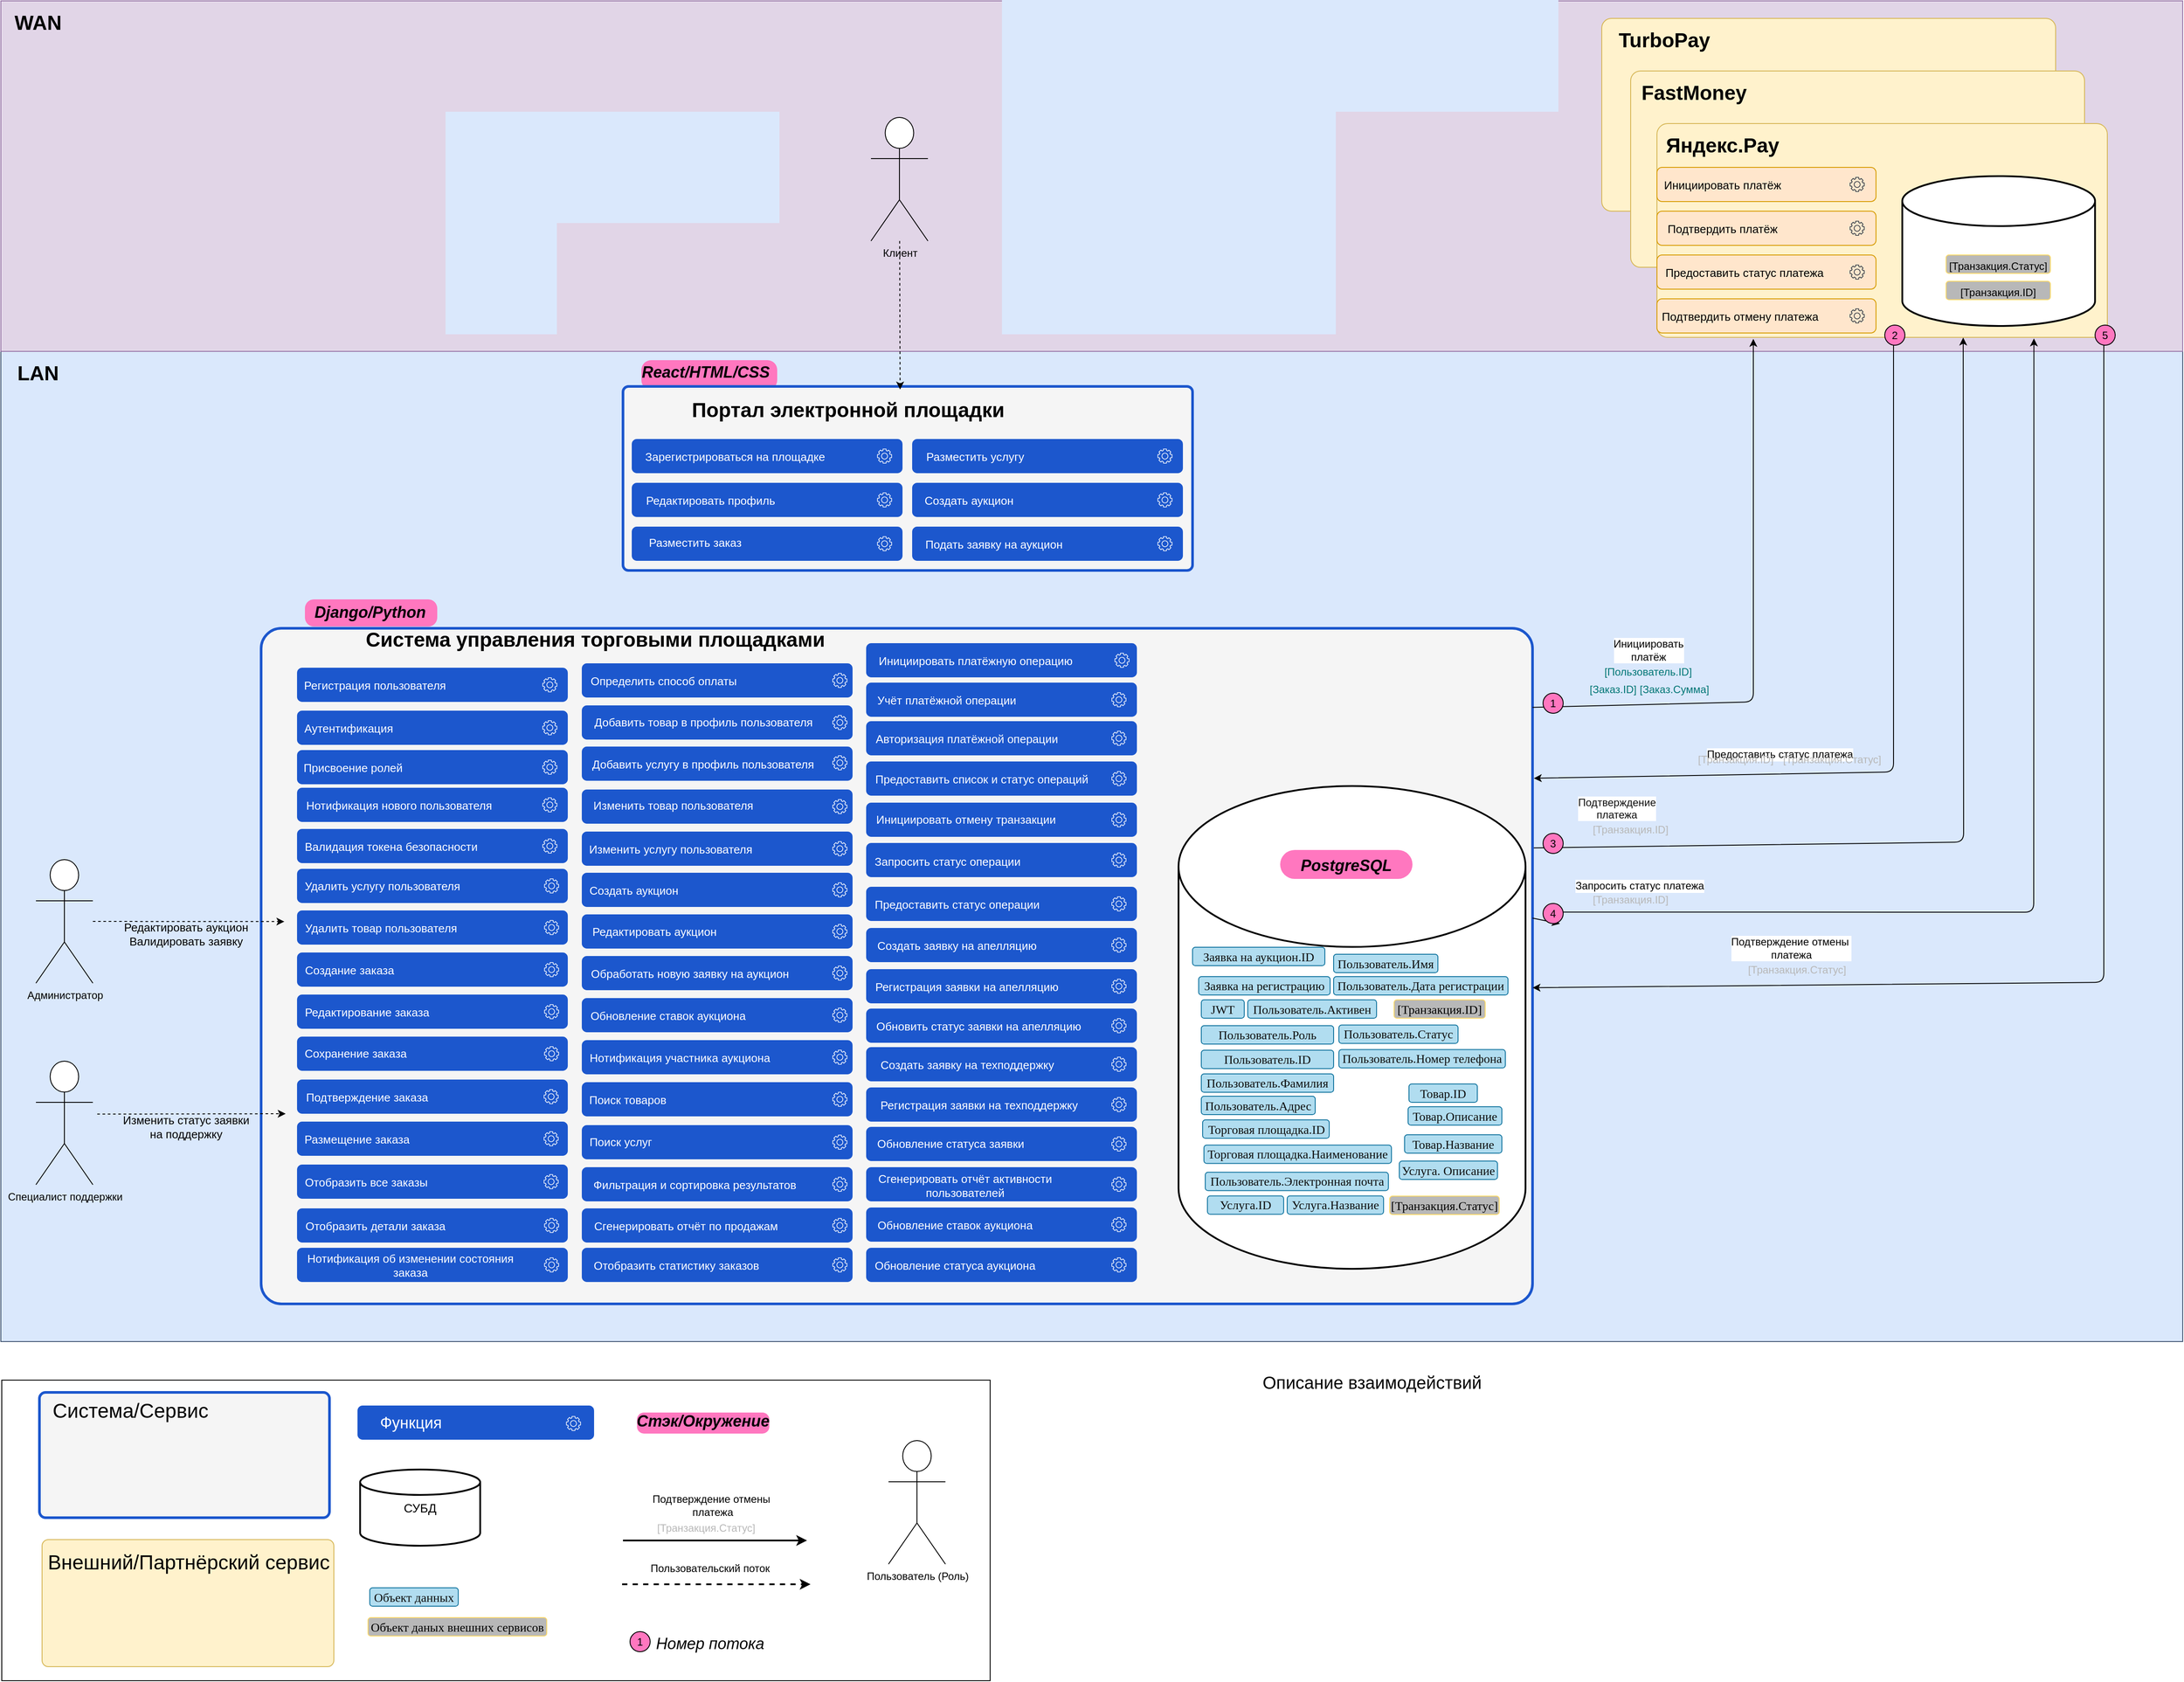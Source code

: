 <mxfile version="24.7.8" pages="2">
  <diagram name="DF" id="BleSmaJVXqo2yb7Co1eL">
    <mxGraphModel dx="634" dy="1644" grid="0" gridSize="10" guides="0" tooltips="0" connect="1" arrows="1" fold="1" page="0" pageScale="1" pageWidth="827" pageHeight="1169" math="0" shadow="0">
      <root>
        <mxCell id="0" />
        <mxCell id="1" parent="0" />
        <mxCell id="cKbgiC5qh_IXnBO1eU4K-99" value="" style="rounded=0;whiteSpace=wrap;html=1;fillColor=#dae8fc;strokeColor=#3F5370;" parent="1" vertex="1">
          <mxGeometry x="960" y="-200" width="2490" height="1130" as="geometry" />
        </mxCell>
        <mxCell id="kQWFD41fJFxlXKQhT5sF-2" value="" style="group" parent="1" vertex="1" connectable="0">
          <mxGeometry x="1307" y="78" width="151" height="36" as="geometry" />
        </mxCell>
        <mxCell id="cKbgiC5qh_IXnBO1eU4K-91" value="&lt;p style=&quot;margin: 0px 0px 0px 13px; text-indent: -13px; font-variant-numeric: normal; font-variant-east-asian: normal; font-variant-alternates: normal; font-kerning: auto; font-optical-sizing: auto; font-feature-settings: normal; font-variation-settings: normal; font-variant-position: normal; font-stretch: normal; font-size: 14px; line-height: normal; color: rgb(14, 14, 14); text-align: start;&quot; class=&quot;p1&quot;&gt;&lt;br&gt;&lt;/p&gt;" style="rounded=1;whiteSpace=wrap;html=1;fillColor=#FF77BF;strokeColor=none;arcSize=33;" parent="kQWFD41fJFxlXKQhT5sF-2" vertex="1">
          <mxGeometry y="5" width="151" height="31" as="geometry" />
        </mxCell>
        <mxCell id="cKbgiC5qh_IXnBO1eU4K-92" value="&lt;font style=&quot;font-size: 18px;&quot;&gt;&lt;i&gt;Django/Python&lt;/i&gt;&lt;/font&gt;" style="text;html=1;align=center;verticalAlign=middle;whiteSpace=wrap;rounded=1;shadow=0;fontSize=23;fontStyle=1" parent="kQWFD41fJFxlXKQhT5sF-2" vertex="1">
          <mxGeometry x="30" width="89" height="36" as="geometry" />
        </mxCell>
        <mxCell id="kQWFD41fJFxlXKQhT5sF-1" value="" style="group" parent="1" vertex="1" connectable="0">
          <mxGeometry x="1691" y="-203" width="155" height="49" as="geometry" />
        </mxCell>
        <mxCell id="cKbgiC5qh_IXnBO1eU4K-166" value="&lt;p style=&quot;margin: 0px 0px 0px 13px; text-indent: -13px; font-variant-numeric: normal; font-variant-east-asian: normal; font-variant-alternates: normal; font-kerning: auto; font-optical-sizing: auto; font-feature-settings: normal; font-variation-settings: normal; font-variant-position: normal; font-stretch: normal; font-size: 14px; line-height: normal; color: rgb(14, 14, 14); text-align: start;&quot; class=&quot;p1&quot;&gt;&lt;br&gt;&lt;/p&gt;" style="rounded=1;whiteSpace=wrap;html=1;fillColor=#FF77BF;strokeColor=none;arcSize=33;" parent="kQWFD41fJFxlXKQhT5sF-1" vertex="1">
          <mxGeometry y="13" width="155" height="34" as="geometry" />
        </mxCell>
        <mxCell id="cKbgiC5qh_IXnBO1eU4K-165" value="&lt;font style=&quot;font-size: 18px;&quot;&gt;&lt;i&gt;React/HTML/CSS&lt;/i&gt;&lt;/font&gt;" style="text;html=1;align=center;verticalAlign=middle;whiteSpace=wrap;rounded=1;shadow=0;fontSize=23;fontStyle=1" parent="kQWFD41fJFxlXKQhT5sF-1" vertex="1">
          <mxGeometry x="29" width="89" height="49" as="geometry" />
        </mxCell>
        <mxCell id="cKbgiC5qh_IXnBO1eU4K-98" value="" style="rounded=0;whiteSpace=wrap;html=1;fillColor=#e1d5e7;strokeColor=#9673a6;movable=1;resizable=1;rotatable=1;deletable=1;editable=1;locked=0;connectable=1;" parent="1" vertex="1">
          <mxGeometry x="960" y="-600" width="2490" height="400" as="geometry" />
        </mxCell>
        <mxCell id="ISwjRsLXD4yoOcMXPSiY-8" value="" style="group" parent="1" vertex="1" connectable="0">
          <mxGeometry x="2770" y="-580" width="535" height="220" as="geometry" />
        </mxCell>
        <mxCell id="Tz6aEU4ManMyac2rpAqn-102" value="" style="rounded=1;whiteSpace=wrap;html=1;arcSize=5;fillColor=#fff2cc;strokeColor=#d6b656;" parent="ISwjRsLXD4yoOcMXPSiY-8" vertex="1">
          <mxGeometry x="17" width="518" height="220" as="geometry" />
        </mxCell>
        <mxCell id="Tz6aEU4ManMyac2rpAqn-103" value="&lt;font color=&quot;#000000&quot;&gt;TurboPay&lt;/font&gt;" style="text;html=1;align=center;verticalAlign=middle;whiteSpace=wrap;rounded=1;shadow=0;fontSize=23;fontStyle=1" parent="ISwjRsLXD4yoOcMXPSiY-8" vertex="1">
          <mxGeometry width="177" height="49" as="geometry" />
        </mxCell>
        <mxCell id="ISwjRsLXD4yoOcMXPSiY-9" value="" style="group" parent="1" vertex="1" connectable="0">
          <mxGeometry x="2820" y="-520" width="518" height="224" as="geometry" />
        </mxCell>
        <mxCell id="Tz6aEU4ManMyac2rpAqn-100" value="" style="rounded=1;whiteSpace=wrap;html=1;arcSize=5;fillColor=#fff2cc;strokeColor=#d6b656;" parent="ISwjRsLXD4yoOcMXPSiY-9" vertex="1">
          <mxGeometry width="518" height="224" as="geometry" />
        </mxCell>
        <mxCell id="Tz6aEU4ManMyac2rpAqn-101" value="&lt;font color=&quot;#050505&quot;&gt;FastMoney&lt;/font&gt;" style="text;html=1;align=center;verticalAlign=middle;whiteSpace=wrap;rounded=1;shadow=0;fontSize=23;fontStyle=1" parent="ISwjRsLXD4yoOcMXPSiY-9" vertex="1">
          <mxGeometry x="2" width="141" height="49" as="geometry" />
        </mxCell>
        <mxCell id="ISwjRsLXD4yoOcMXPSiY-10" value="" style="group" parent="1" vertex="1" connectable="0">
          <mxGeometry x="2850" y="-460" width="514" height="244" as="geometry" />
        </mxCell>
        <mxCell id="Tz6aEU4ManMyac2rpAqn-104" value="" style="rounded=1;whiteSpace=wrap;html=1;arcSize=5;fillColor=#fff2cc;strokeColor=#d6b656;" parent="ISwjRsLXD4yoOcMXPSiY-10" vertex="1">
          <mxGeometry width="514" height="244" as="geometry" />
        </mxCell>
        <mxCell id="Tz6aEU4ManMyac2rpAqn-105" value="&lt;font color=&quot;#000000&quot;&gt;Яндекс.Pay&lt;/font&gt;" style="text;html=1;align=center;verticalAlign=middle;whiteSpace=wrap;rounded=1;shadow=0;fontSize=23;fontStyle=1" parent="ISwjRsLXD4yoOcMXPSiY-10" vertex="1">
          <mxGeometry width="150" height="49" as="geometry" />
        </mxCell>
        <mxCell id="D1CTnjmkYU0Mq4A9S6dc-23" value="" style="rounded=1;whiteSpace=wrap;html=1;arcSize=0;" parent="1" vertex="1">
          <mxGeometry x="961" y="974" width="1128" height="343" as="geometry" />
        </mxCell>
        <mxCell id="aNh6FEuhw9lsT8rE3H5J-120" value="" style="rounded=1;whiteSpace=wrap;html=1;arcSize=3;movable=1;resizable=1;rotatable=1;deletable=1;editable=1;locked=0;connectable=1;fillColor=#f5f5f5;strokeColor=#1C57CD;strokeWidth=3;fontColor=#333333;" parent="1" vertex="1">
          <mxGeometry x="1257" y="116" width="1451" height="771" as="geometry" />
        </mxCell>
        <mxCell id="aNh6FEuhw9lsT8rE3H5J-121" value="Система управления торговыми площадками" style="text;html=1;align=center;verticalAlign=middle;whiteSpace=wrap;rounded=1;shadow=0;fontSize=23;fontStyle=1" parent="1" vertex="1">
          <mxGeometry x="1364" y="104" width="549" height="49" as="geometry" />
        </mxCell>
        <mxCell id="aNh6FEuhw9lsT8rE3H5J-60" value="" style="strokeWidth=2;html=1;shape=mxgraph.flowchart.database;whiteSpace=wrap;rounded=1;movable=1;resizable=1;rotatable=1;deletable=1;editable=1;locked=0;connectable=1;" parent="1" vertex="1">
          <mxGeometry x="2304" y="296" width="396" height="551" as="geometry" />
        </mxCell>
        <mxCell id="Tz6aEU4ManMyac2rpAqn-7" value="&lt;p style=&quot;margin: 0px 0px 0px 13px; text-indent: -13px; font-variant-numeric: normal; font-variant-east-asian: normal; font-variant-alternates: normal; font-kerning: auto; font-optical-sizing: auto; font-feature-settings: normal; font-variation-settings: normal; font-variant-position: normal; font-stretch: normal; font-size: 14px; line-height: normal; color: rgb(14, 14, 14); text-align: start;&quot; class=&quot;p1&quot;&gt;&lt;font face=&quot;Times New Roman&quot;&gt;Заявка на аукцион.ID&lt;/font&gt;&lt;/p&gt;" style="rounded=1;whiteSpace=wrap;html=1;fillColor=#b1ddf0;strokeColor=#10739e;" parent="1" vertex="1">
          <mxGeometry x="2320" y="480" width="151" height="21" as="geometry" />
        </mxCell>
        <mxCell id="cKbgiC5qh_IXnBO1eU4K-45" value="&lt;p style=&quot;margin: 0px 0px 0px 13px; text-indent: -13px; font-variant-numeric: normal; font-variant-east-asian: normal; font-variant-alternates: normal; font-kerning: auto; font-optical-sizing: auto; font-feature-settings: normal; font-variation-settings: normal; font-variant-position: normal; font-stretch: normal; line-height: normal; color: rgb(14, 14, 14); text-align: start;&quot; class=&quot;p1&quot;&gt;&lt;font style=&quot;font-size: 14px;&quot; face=&quot;Times New Roman&quot;&gt;Заявка на регистрацию&lt;/font&gt;&lt;/p&gt;" style="rounded=1;whiteSpace=wrap;html=1;fillColor=#b1ddf0;strokeColor=#10739e;" parent="1" vertex="1">
          <mxGeometry x="2327" y="513.5" width="150" height="21" as="geometry" />
        </mxCell>
        <mxCell id="cKbgiC5qh_IXnBO1eU4K-46" value="&lt;p style=&quot;margin: 0px 0px 0px 13px; text-indent: -13px; font-variant-numeric: normal; font-variant-east-asian: normal; font-variant-alternates: normal; font-kerning: auto; font-optical-sizing: auto; font-feature-settings: normal; font-variation-settings: normal; font-variant-position: normal; font-stretch: normal; line-height: normal; color: rgb(14, 14, 14); text-align: start;&quot; class=&quot;p1&quot;&gt;&lt;font face=&quot;Times New Roman&quot;&gt;&lt;span style=&quot;font-size: 14px;&quot;&gt;JWT&lt;/span&gt;&lt;/font&gt;&lt;/p&gt;" style="rounded=1;whiteSpace=wrap;html=1;fillColor=#b1ddf0;strokeColor=#10739e;" parent="1" vertex="1">
          <mxGeometry x="2330" y="540" width="49" height="21" as="geometry" />
        </mxCell>
        <mxCell id="cKbgiC5qh_IXnBO1eU4K-49" value="&lt;p style=&quot;margin: 0px 0px 0px 13px; text-indent: -13px; font-variant-numeric: normal; font-variant-east-asian: normal; font-variant-alternates: normal; font-kerning: auto; font-optical-sizing: auto; font-feature-settings: normal; font-variation-settings: normal; font-variant-position: normal; font-stretch: normal; font-size: 14px; line-height: normal; color: rgb(14, 14, 14); text-align: start;&quot; class=&quot;p1&quot;&gt;&lt;font face=&quot;Times New Roman&quot;&gt;Пользователь.Роль&lt;/font&gt;&lt;/p&gt;" style="rounded=1;whiteSpace=wrap;html=1;fillColor=#b1ddf0;strokeColor=#10739e;" parent="1" vertex="1">
          <mxGeometry x="2330" y="569.5" width="151" height="21" as="geometry" />
        </mxCell>
        <mxCell id="cKbgiC5qh_IXnBO1eU4K-50" value="&lt;p style=&quot;margin: 0px 0px 0px 13px; text-indent: -13px; font-variant-numeric: normal; font-variant-east-asian: normal; font-variant-alternates: normal; font-kerning: auto; font-optical-sizing: auto; font-feature-settings: normal; font-variation-settings: normal; font-variant-position: normal; font-stretch: normal; font-size: 14px; line-height: normal; color: rgb(14, 14, 14); text-align: start;&quot; class=&quot;p1&quot;&gt;&lt;font face=&quot;Times New Roman&quot;&gt;Пользователь.ID&lt;/font&gt;&lt;/p&gt;" style="rounded=1;whiteSpace=wrap;html=1;fillColor=#b1ddf0;strokeColor=#10739e;" parent="1" vertex="1">
          <mxGeometry x="2330" y="597.5" width="151" height="21" as="geometry" />
        </mxCell>
        <mxCell id="cKbgiC5qh_IXnBO1eU4K-56" value="&lt;p style=&quot;margin: 0px 0px 0px 13px; text-indent: -13px; font-variant-numeric: normal; font-variant-east-asian: normal; font-variant-alternates: normal; font-kerning: auto; font-optical-sizing: auto; font-feature-settings: normal; font-variation-settings: normal; font-variant-position: normal; font-stretch: normal; font-size: 14px; line-height: normal; color: rgb(14, 14, 14); text-align: start;&quot; class=&quot;p1&quot;&gt;&lt;font face=&quot;Times New Roman&quot;&gt;Пользователь.Имя&lt;/font&gt;&lt;/p&gt;" style="rounded=1;whiteSpace=wrap;html=1;fillColor=#b1ddf0;strokeColor=#10739e;" parent="1" vertex="1">
          <mxGeometry x="2481" y="488" width="119" height="21" as="geometry" />
        </mxCell>
        <mxCell id="cKbgiC5qh_IXnBO1eU4K-57" value="&lt;p style=&quot;margin: 0px 0px 0px 13px; text-indent: -13px; font-variant-numeric: normal; font-variant-east-asian: normal; font-variant-alternates: normal; font-kerning: auto; font-optical-sizing: auto; font-feature-settings: normal; font-variation-settings: normal; font-variant-position: normal; font-stretch: normal; font-size: 14px; line-height: normal; color: rgb(14, 14, 14); text-align: start;&quot; class=&quot;p1&quot;&gt;&lt;font face=&quot;Times New Roman&quot;&gt;Пользователь.Фамилия&lt;/font&gt;&lt;/p&gt;" style="rounded=1;whiteSpace=wrap;html=1;fillColor=#b1ddf0;strokeColor=#10739e;" parent="1" vertex="1">
          <mxGeometry x="2330" y="624.5" width="151" height="21" as="geometry" />
        </mxCell>
        <mxCell id="cKbgiC5qh_IXnBO1eU4K-60" value="&lt;p style=&quot;margin: 0px 0px 0px 13px; text-indent: -13px; font-variant-numeric: normal; font-variant-east-asian: normal; font-variant-alternates: normal; font-kerning: auto; font-optical-sizing: auto; font-feature-settings: normal; font-variation-settings: normal; font-variant-position: normal; font-stretch: normal; font-size: 14px; line-height: normal; color: rgb(14, 14, 14); text-align: start;&quot; class=&quot;p1&quot;&gt;&lt;font face=&quot;Times New Roman&quot;&gt;Пользователь.Адрес&lt;/font&gt;&lt;/p&gt;" style="rounded=1;whiteSpace=wrap;html=1;fillColor=#b1ddf0;strokeColor=#10739e;" parent="1" vertex="1">
          <mxGeometry x="2330" y="650" width="130" height="21" as="geometry" />
        </mxCell>
        <mxCell id="cKbgiC5qh_IXnBO1eU4K-68" value="&lt;p style=&quot;margin: 0px 0px 0px 13px; text-indent: -13px; font-variant-numeric: normal; font-variant-east-asian: normal; font-variant-alternates: normal; font-kerning: auto; font-optical-sizing: auto; font-feature-settings: normal; font-variation-settings: normal; font-variant-position: normal; font-stretch: normal; font-size: 14px; line-height: normal; color: rgb(14, 14, 14); text-align: start;&quot; class=&quot;p1&quot;&gt;&lt;font face=&quot;Times New Roman&quot;&gt;Пользователь.Дата регистрации&lt;/font&gt;&lt;/p&gt;" style="rounded=1;whiteSpace=wrap;html=1;fillColor=#b1ddf0;strokeColor=#10739e;" parent="1" vertex="1">
          <mxGeometry x="2481" y="513.5" width="199" height="21" as="geometry" />
        </mxCell>
        <mxCell id="cKbgiC5qh_IXnBO1eU4K-69" value="&lt;p style=&quot;margin: 0px 0px 0px 13px; text-indent: -13px; font-variant-numeric: normal; font-variant-east-asian: normal; font-variant-alternates: normal; font-kerning: auto; font-optical-sizing: auto; font-feature-settings: normal; font-variation-settings: normal; font-variant-position: normal; font-stretch: normal; font-size: 14px; line-height: normal; color: rgb(14, 14, 14); text-align: start;&quot; class=&quot;p1&quot;&gt;&lt;font face=&quot;Times New Roman&quot;&gt;Пользователь.Статус&lt;/font&gt;&lt;/p&gt;" style="rounded=1;whiteSpace=wrap;html=1;fillColor=#b1ddf0;strokeColor=#10739e;" parent="1" vertex="1">
          <mxGeometry x="2487" y="568.75" width="136" height="21" as="geometry" />
        </mxCell>
        <mxCell id="cKbgiC5qh_IXnBO1eU4K-70" value="&lt;p style=&quot;margin: 0px 0px 0px 13px; text-indent: -13px; font-variant-numeric: normal; font-variant-east-asian: normal; font-variant-alternates: normal; font-kerning: auto; font-optical-sizing: auto; font-feature-settings: normal; font-variation-settings: normal; font-variant-position: normal; font-stretch: normal; font-size: 14px; line-height: normal; color: rgb(14, 14, 14); text-align: start;&quot; class=&quot;p1&quot;&gt;&lt;font face=&quot;Times New Roman&quot;&gt;Пользователь.Электронная почта&lt;/font&gt;&lt;/p&gt;" style="rounded=1;whiteSpace=wrap;html=1;fillColor=#b1ddf0;strokeColor=#10739e;" parent="1" vertex="1">
          <mxGeometry x="2334.5" y="736.75" width="209" height="21" as="geometry" />
        </mxCell>
        <mxCell id="cKbgiC5qh_IXnBO1eU4K-71" value="&lt;p style=&quot;margin: 0px 0px 0px 13px; text-indent: -13px; font-variant-numeric: normal; font-variant-east-asian: normal; font-variant-alternates: normal; font-kerning: auto; font-optical-sizing: auto; font-feature-settings: normal; font-variation-settings: normal; font-variant-position: normal; font-stretch: normal; font-size: 14px; line-height: normal; color: rgb(14, 14, 14); text-align: start;&quot; class=&quot;p1&quot;&gt;&lt;font face=&quot;Times New Roman&quot;&gt;Пользователь.Номер телефона&lt;/font&gt;&lt;/p&gt;" style="rounded=1;whiteSpace=wrap;html=1;fillColor=#b1ddf0;strokeColor=#10739e;" parent="1" vertex="1">
          <mxGeometry x="2487" y="596.75" width="190" height="21" as="geometry" />
        </mxCell>
        <mxCell id="cKbgiC5qh_IXnBO1eU4K-74" value="&lt;p style=&quot;margin: 0px 0px 0px 13px; text-indent: -13px; font-variant-numeric: normal; font-variant-east-asian: normal; font-variant-alternates: normal; font-kerning: auto; font-optical-sizing: auto; font-feature-settings: normal; font-variation-settings: normal; font-variant-position: normal; font-stretch: normal; font-size: 14px; line-height: normal; color: rgb(14, 14, 14); text-align: start;&quot; class=&quot;p1&quot;&gt;&lt;font face=&quot;Times New Roman&quot;&gt;Торговая площадка.ID&lt;/font&gt;&lt;/p&gt;" style="rounded=1;whiteSpace=wrap;html=1;fillColor=#b1ddf0;strokeColor=#10739e;" parent="1" vertex="1">
          <mxGeometry x="2331.5" y="677" width="144.5" height="21" as="geometry" />
        </mxCell>
        <mxCell id="cKbgiC5qh_IXnBO1eU4K-75" value="&lt;p style=&quot;margin: 0px 0px 0px 13px; text-indent: -13px; font-variant-numeric: normal; font-variant-east-asian: normal; font-variant-alternates: normal; font-kerning: auto; font-optical-sizing: auto; font-feature-settings: normal; font-variation-settings: normal; font-variant-position: normal; font-stretch: normal; font-size: 14px; line-height: normal; color: rgb(14, 14, 14); text-align: start;&quot; class=&quot;p1&quot;&gt;&lt;font face=&quot;Times New Roman&quot;&gt;Торговая площадка.Наименование&lt;/font&gt;&lt;/p&gt;" style="rounded=1;whiteSpace=wrap;html=1;fillColor=#b1ddf0;strokeColor=#10739e;" parent="1" vertex="1">
          <mxGeometry x="2333" y="705.75" width="214" height="21" as="geometry" />
        </mxCell>
        <mxCell id="cKbgiC5qh_IXnBO1eU4K-77" value="&lt;p style=&quot;margin: 0px 0px 0px 13px; text-indent: -13px; font-variant-numeric: normal; font-variant-east-asian: normal; font-variant-alternates: normal; font-kerning: auto; font-optical-sizing: auto; font-feature-settings: normal; font-variation-settings: normal; font-variant-position: normal; font-stretch: normal; font-size: 14px; line-height: normal; color: rgb(14, 14, 14); text-align: start;&quot; class=&quot;p1&quot;&gt;&lt;font face=&quot;Times New Roman&quot;&gt;Пользователь.Активен&lt;/font&gt;&lt;/p&gt;" style="rounded=1;whiteSpace=wrap;html=1;fillColor=#b1ddf0;strokeColor=#10739e;" parent="1" vertex="1">
          <mxGeometry x="2383" y="540" width="147" height="21" as="geometry" />
        </mxCell>
        <mxCell id="cKbgiC5qh_IXnBO1eU4K-84" value="&lt;p style=&quot;margin: 0px 0px 0px 13px; text-indent: -13px; font-variant-numeric: normal; font-variant-east-asian: normal; font-variant-alternates: normal; font-kerning: auto; font-optical-sizing: auto; font-feature-settings: normal; font-variation-settings: normal; font-variant-position: normal; font-stretch: normal; font-size: 14px; line-height: normal; color: rgb(14, 14, 14); text-align: start;&quot; class=&quot;p1&quot;&gt;&lt;font face=&quot;Times New Roman&quot;&gt;Услуга.ID&lt;/font&gt;&lt;/p&gt;" style="rounded=1;whiteSpace=wrap;html=1;fillColor=#b1ddf0;strokeColor=#10739e;" parent="1" vertex="1">
          <mxGeometry x="2337" y="763.75" width="87" height="21" as="geometry" />
        </mxCell>
        <mxCell id="cKbgiC5qh_IXnBO1eU4K-85" value="&lt;p style=&quot;margin: 0px 0px 0px 13px; text-indent: -13px; font-variant-numeric: normal; font-variant-east-asian: normal; font-variant-alternates: normal; font-kerning: auto; font-optical-sizing: auto; font-feature-settings: normal; font-variation-settings: normal; font-variant-position: normal; font-stretch: normal; font-size: 14px; line-height: normal; color: rgb(14, 14, 14); text-align: start;&quot; class=&quot;p1&quot;&gt;&lt;font face=&quot;Times New Roman&quot;&gt;Услуга.Название&lt;/font&gt;&lt;/p&gt;" style="rounded=1;whiteSpace=wrap;html=1;fillColor=#b1ddf0;strokeColor=#10739e;" parent="1" vertex="1">
          <mxGeometry x="2428" y="763.75" width="110" height="21" as="geometry" />
        </mxCell>
        <mxCell id="cKbgiC5qh_IXnBO1eU4K-86" value="&lt;p style=&quot;margin: 0px 0px 0px 13px; text-indent: -13px; font-variant-numeric: normal; font-variant-east-asian: normal; font-variant-alternates: normal; font-kerning: auto; font-optical-sizing: auto; font-feature-settings: normal; font-variation-settings: normal; font-variant-position: normal; font-stretch: normal; font-size: 14px; line-height: normal; color: rgb(14, 14, 14); text-align: start;&quot; class=&quot;p1&quot;&gt;&lt;font face=&quot;Times New Roman&quot;&gt;Услуга. Описание&lt;/font&gt;&lt;/p&gt;" style="rounded=1;whiteSpace=wrap;html=1;fillColor=#b1ddf0;strokeColor=#10739e;" parent="1" vertex="1">
          <mxGeometry x="2556" y="724" width="112" height="21" as="geometry" />
        </mxCell>
        <mxCell id="cKbgiC5qh_IXnBO1eU4K-87" value="&lt;p style=&quot;margin: 0px 0px 0px 13px; text-indent: -13px; font-variant-numeric: normal; font-variant-east-asian: normal; font-variant-alternates: normal; font-kerning: auto; font-optical-sizing: auto; font-feature-settings: normal; font-variation-settings: normal; font-variant-position: normal; font-stretch: normal; font-size: 14px; line-height: normal; color: rgb(14, 14, 14); text-align: start;&quot; class=&quot;p1&quot;&gt;&lt;font face=&quot;Times New Roman&quot;&gt;Товар.ID&lt;/font&gt;&lt;/p&gt;" style="rounded=1;whiteSpace=wrap;html=1;fillColor=#b1ddf0;strokeColor=#10739e;" parent="1" vertex="1">
          <mxGeometry x="2567" y="636" width="78" height="21" as="geometry" />
        </mxCell>
        <mxCell id="cKbgiC5qh_IXnBO1eU4K-88" value="&lt;p style=&quot;margin: 0px 0px 0px 13px; text-indent: -13px; font-variant-numeric: normal; font-variant-east-asian: normal; font-variant-alternates: normal; font-kerning: auto; font-optical-sizing: auto; font-feature-settings: normal; font-variation-settings: normal; font-variant-position: normal; font-stretch: normal; font-size: 14px; line-height: normal; color: rgb(14, 14, 14); text-align: start;&quot; class=&quot;p1&quot;&gt;&lt;font face=&quot;Times New Roman&quot;&gt;Товар.Название&lt;/font&gt;&lt;/p&gt;" style="rounded=1;whiteSpace=wrap;html=1;fillColor=#b1ddf0;strokeColor=#10739e;" parent="1" vertex="1">
          <mxGeometry x="2562" y="694" width="111" height="21" as="geometry" />
        </mxCell>
        <mxCell id="cKbgiC5qh_IXnBO1eU4K-89" value="&lt;p style=&quot;margin: 0px 0px 0px 13px; text-indent: -13px; font-variant-numeric: normal; font-variant-east-asian: normal; font-variant-alternates: normal; font-kerning: auto; font-optical-sizing: auto; font-feature-settings: normal; font-variation-settings: normal; font-variant-position: normal; font-stretch: normal; font-size: 14px; line-height: normal; color: rgb(14, 14, 14); text-align: start;&quot; class=&quot;p1&quot;&gt;&lt;font face=&quot;Times New Roman&quot;&gt;Товар.Описание&lt;/font&gt;&lt;/p&gt;" style="rounded=1;whiteSpace=wrap;html=1;fillColor=#b1ddf0;strokeColor=#10739e;" parent="1" vertex="1">
          <mxGeometry x="2566" y="662" width="107" height="21" as="geometry" />
        </mxCell>
        <mxCell id="cKbgiC5qh_IXnBO1eU4K-95" value="Администратор" style="shape=umlActor;verticalLabelPosition=bottom;verticalAlign=top;html=1;outlineConnect=0;rounded=1;" parent="1" vertex="1">
          <mxGeometry x="1000" y="380" width="65" height="141" as="geometry" />
        </mxCell>
        <mxCell id="cKbgiC5qh_IXnBO1eU4K-96" value="" style="endArrow=classic;html=1;rounded=1;dashed=1;entryX=0.961;entryY=0.023;entryDx=0;entryDy=0;entryPerimeter=0;" parent="1" source="cKbgiC5qh_IXnBO1eU4K-95" target="cKbgiC5qh_IXnBO1eU4K-154" edge="1">
          <mxGeometry width="50" height="50" relative="1" as="geometry">
            <mxPoint x="1166" y="544" as="sourcePoint" />
            <mxPoint x="1162" y="979" as="targetPoint" />
            <Array as="points" />
          </mxGeometry>
        </mxCell>
        <mxCell id="cKbgiC5qh_IXnBO1eU4K-100" value="WAN" style="text;html=1;align=center;verticalAlign=middle;whiteSpace=wrap;rounded=1;shadow=0;fontSize=23;fontStyle=1" parent="1" vertex="1">
          <mxGeometry x="960" y="-600" width="85" height="49" as="geometry" />
        </mxCell>
        <mxCell id="cKbgiC5qh_IXnBO1eU4K-101" value="LAN" style="text;html=1;align=center;verticalAlign=middle;whiteSpace=wrap;rounded=1;shadow=0;fontSize=23;fontStyle=1" parent="1" vertex="1">
          <mxGeometry x="960" y="-200" width="85" height="49" as="geometry" />
        </mxCell>
        <mxCell id="cKbgiC5qh_IXnBO1eU4K-103" value="" style="endArrow=classic;html=1;rounded=1;curved=0;entryX=1.001;entryY=0.222;entryDx=0;entryDy=0;entryPerimeter=0;" parent="1" target="aNh6FEuhw9lsT8rE3H5J-120" edge="1">
          <mxGeometry width="50" height="50" relative="1" as="geometry">
            <mxPoint x="3120" y="-210" as="sourcePoint" />
            <mxPoint x="3090" y="-15" as="targetPoint" />
            <Array as="points">
              <mxPoint x="3120" y="280" />
            </Array>
          </mxGeometry>
        </mxCell>
        <mxCell id="cKbgiC5qh_IXnBO1eU4K-104" value="&lt;p style=&quot;margin: 0px 0px 0px 21px; text-indent: -21px; font-variant-numeric: normal; font-variant-east-asian: normal; font-variant-alternates: normal; font-kerning: auto; font-optical-sizing: auto; font-feature-settings: normal; font-variation-settings: normal; font-variant-position: normal; font-stretch: normal; line-height: normal; color: rgb(14, 14, 14); text-align: start; text-wrap: wrap;&quot; class=&quot;p1&quot;&gt;&lt;font style=&quot;font-size: 12px;&quot; face=&quot;Helvetica&quot;&gt;Подтверждение платежа&lt;/font&gt;&lt;/p&gt;" style="edgeLabel;html=1;align=center;verticalAlign=middle;resizable=0;points=[];rounded=1;" parent="cKbgiC5qh_IXnBO1eU4K-103" vertex="1" connectable="0">
          <mxGeometry x="0.194" y="1" relative="1" as="geometry">
            <mxPoint x="-269" y="39" as="offset" />
          </mxGeometry>
        </mxCell>
        <mxCell id="cKbgiC5qh_IXnBO1eU4K-105" value="" style="endArrow=classic;html=1;rounded=1;exitX=1.001;exitY=0.325;exitDx=0;exitDy=0;exitPerimeter=0;curved=0;entryX=0.68;entryY=1.001;entryDx=0;entryDy=0;entryPerimeter=0;strokeColor=#000000;" parent="1" source="aNh6FEuhw9lsT8rE3H5J-120" target="Tz6aEU4ManMyac2rpAqn-104" edge="1">
          <mxGeometry width="50" height="50" relative="1" as="geometry">
            <mxPoint x="2900" y="486" as="sourcePoint" />
            <mxPoint x="3200" y="-20" as="targetPoint" />
            <Array as="points">
              <mxPoint x="3200" y="360" />
            </Array>
          </mxGeometry>
        </mxCell>
        <mxCell id="cKbgiC5qh_IXnBO1eU4K-106" value="&lt;font style=&quot;font-size: 12px;&quot;&gt;Предоставить статус платежа&lt;/font&gt;" style="edgeLabel;html=1;align=center;verticalAlign=middle;resizable=0;points=[];rounded=1;" parent="cKbgiC5qh_IXnBO1eU4K-105" vertex="1" connectable="0">
          <mxGeometry x="0.194" y="1" relative="1" as="geometry">
            <mxPoint x="-209" y="46" as="offset" />
          </mxGeometry>
        </mxCell>
        <mxCell id="cKbgiC5qh_IXnBO1eU4K-107" value="" style="endArrow=classic;html=1;rounded=1;curved=0;entryX=1;entryY=0.532;entryDx=0;entryDy=0;entryPerimeter=0;fontColor=#000000;strokeColor=#000000;" parent="1" target="aNh6FEuhw9lsT8rE3H5J-120" edge="1">
          <mxGeometry width="50" height="50" relative="1" as="geometry">
            <mxPoint x="3360" y="-210" as="sourcePoint" />
            <mxPoint x="2740" y="520" as="targetPoint" />
            <Array as="points">
              <mxPoint x="3360" y="520" />
            </Array>
          </mxGeometry>
        </mxCell>
        <mxCell id="cKbgiC5qh_IXnBO1eU4K-108" value="&lt;font style=&quot;font-size: 12px;&quot;&gt;Подтверждение отмены&amp;nbsp;&lt;/font&gt;&lt;div&gt;&lt;font style=&quot;font-size: 12px;&quot;&gt;платежа&lt;/font&gt;&lt;/div&gt;" style="edgeLabel;html=1;align=center;verticalAlign=middle;resizable=0;points=[];rounded=1;" parent="cKbgiC5qh_IXnBO1eU4K-107" vertex="1" connectable="0">
          <mxGeometry x="0.194" y="1" relative="1" as="geometry">
            <mxPoint x="-262" y="-41" as="offset" />
          </mxGeometry>
        </mxCell>
        <mxCell id="cKbgiC5qh_IXnBO1eU4K-109" value="" style="endArrow=classic;html=1;rounded=1;exitX=1;exitY=0.117;exitDx=0;exitDy=0;exitPerimeter=0;curved=0;entryX=0.214;entryY=1.007;entryDx=0;entryDy=0;entryPerimeter=0;strokeColor=#000000;" parent="1" source="aNh6FEuhw9lsT8rE3H5J-120" target="Tz6aEU4ManMyac2rpAqn-104" edge="1">
          <mxGeometry width="50" height="50" relative="1" as="geometry">
            <mxPoint x="2610" y="206" as="sourcePoint" />
            <mxPoint x="2955" y="-179" as="targetPoint" />
            <Array as="points">
              <mxPoint x="2960" y="200" />
            </Array>
          </mxGeometry>
        </mxCell>
        <mxCell id="cKbgiC5qh_IXnBO1eU4K-110" value="&lt;span style=&quot;text-wrap: wrap;&quot;&gt;&lt;font style=&quot;font-size: 12px;&quot;&gt;Инициировать платёж&lt;/font&gt;&lt;/span&gt;" style="edgeLabel;html=1;align=center;verticalAlign=middle;resizable=0;points=[];rounded=1;" parent="cKbgiC5qh_IXnBO1eU4K-109" vertex="1" connectable="0">
          <mxGeometry x="0.194" y="1" relative="1" as="geometry">
            <mxPoint x="-119" y="87" as="offset" />
          </mxGeometry>
        </mxCell>
        <mxCell id="cKbgiC5qh_IXnBO1eU4K-114" value="&lt;font style=&quot;font-size: 12px;&quot;&gt;[Транзакция.ID]&lt;/font&gt;" style="text;html=1;align=center;verticalAlign=middle;whiteSpace=wrap;rounded=1;fontSize=13;labelBackgroundColor=none;fontColor=#B8B8B8;" parent="1" vertex="1">
          <mxGeometry x="2890" y="250" width="100" height="30" as="geometry" />
        </mxCell>
        <mxCell id="cKbgiC5qh_IXnBO1eU4K-120" value="&lt;font style=&quot;font-size: 12px;&quot;&gt;[Транзакция.Статус]&lt;/font&gt;" style="text;html=1;align=center;verticalAlign=middle;whiteSpace=wrap;rounded=1;fontSize=13;labelBackgroundColor=none;fontColor=#B8B8B8;" parent="1" vertex="1">
          <mxGeometry x="2970" y="250" width="160" height="30" as="geometry" />
        </mxCell>
        <mxCell id="cKbgiC5qh_IXnBO1eU4K-121" value="&lt;font style=&quot;font-size: 12px;&quot;&gt;[Пользователь.ID]&lt;/font&gt;" style="text;html=1;align=center;verticalAlign=middle;whiteSpace=wrap;rounded=1;fontSize=13;labelBackgroundColor=none;fontColor=#007575;" parent="1" vertex="1">
          <mxGeometry x="2760" y="150" width="160" height="30" as="geometry" />
        </mxCell>
        <mxCell id="cKbgiC5qh_IXnBO1eU4K-122" value="&lt;font style=&quot;font-size: 12px;&quot;&gt;[Заказ.ID]&lt;/font&gt;" style="text;html=1;align=center;verticalAlign=middle;whiteSpace=wrap;rounded=1;fontSize=13;labelBackgroundColor=none;fontColor=#007575;" parent="1" vertex="1">
          <mxGeometry x="2720" y="170" width="160" height="30" as="geometry" />
        </mxCell>
        <mxCell id="cKbgiC5qh_IXnBO1eU4K-123" value="&lt;font style=&quot;font-size: 12px;&quot;&gt;[Заказ.Сумма]&lt;/font&gt;" style="text;html=1;align=center;verticalAlign=middle;whiteSpace=wrap;rounded=1;fontSize=13;labelBackgroundColor=none;fontColor=#007575;" parent="1" vertex="1">
          <mxGeometry x="2790" y="170" width="160" height="30" as="geometry" />
        </mxCell>
        <mxCell id="cKbgiC5qh_IXnBO1eU4K-124" value="&lt;font style=&quot;font-size: 12px;&quot;&gt;[Транзакция.ID]&lt;/font&gt;" style="text;html=1;align=center;verticalAlign=middle;whiteSpace=wrap;rounded=1;fontSize=13;labelBackgroundColor=none;fontColor=#B8B8B8;" parent="1" vertex="1">
          <mxGeometry x="2770" y="330" width="100" height="30" as="geometry" />
        </mxCell>
        <mxCell id="cKbgiC5qh_IXnBO1eU4K-125" value="" style="endArrow=classic;html=1;rounded=1;exitX=1;exitY=0.429;exitDx=0;exitDy=0;exitPerimeter=0;curved=0;entryX=0.837;entryY=1.005;entryDx=0;entryDy=0;entryPerimeter=0;strokeColor=#000000;" parent="1" source="cKbgiC5qh_IXnBO1eU4K-140" target="Tz6aEU4ManMyac2rpAqn-104" edge="1">
          <mxGeometry width="50" height="50" relative="1" as="geometry">
            <mxPoint x="2740" y="444" as="sourcePoint" />
            <mxPoint x="3204" y="60" as="targetPoint" />
            <Array as="points">
              <mxPoint x="3280" y="440" />
            </Array>
          </mxGeometry>
        </mxCell>
        <mxCell id="cKbgiC5qh_IXnBO1eU4K-169" value="&lt;font style=&quot;font-size: 12px;&quot;&gt;Запросить статус платежа&lt;/font&gt;" style="edgeLabel;html=1;align=center;verticalAlign=middle;resizable=0;points=[];rounded=1;" parent="cKbgiC5qh_IXnBO1eU4K-125" vertex="1" connectable="0">
          <mxGeometry x="-0.441" y="-1" relative="1" as="geometry">
            <mxPoint x="-246" y="-31" as="offset" />
          </mxGeometry>
        </mxCell>
        <mxCell id="cKbgiC5qh_IXnBO1eU4K-127" value="&lt;font style=&quot;font-size: 12px;&quot;&gt;[Транзакция.ID]&lt;/font&gt;" style="text;html=1;align=center;verticalAlign=middle;whiteSpace=wrap;rounded=1;fontSize=13;labelBackgroundColor=none;fontColor=#B8B8B8;" parent="1" vertex="1">
          <mxGeometry x="2770" y="410" width="100" height="30" as="geometry" />
        </mxCell>
        <mxCell id="cKbgiC5qh_IXnBO1eU4K-128" value="&lt;font style=&quot;font-size: 12px;&quot;&gt;[Транзакция.Статус]&lt;/font&gt;" style="text;html=1;align=center;verticalAlign=middle;whiteSpace=wrap;rounded=1;fontSize=13;labelBackgroundColor=none;fontColor=#B8B8B8;" parent="1" vertex="1">
          <mxGeometry x="2930" y="490" width="160" height="30" as="geometry" />
        </mxCell>
        <mxCell id="aNh6FEuhw9lsT8rE3H5J-66" value="1" style="ellipse;whiteSpace=wrap;html=1;aspect=fixed;rounded=1;fillColor=#FF77BF;" parent="1" vertex="1">
          <mxGeometry x="2720" y="190" width="23" height="23" as="geometry" />
        </mxCell>
        <mxCell id="cKbgiC5qh_IXnBO1eU4K-138" value="2" style="ellipse;whiteSpace=wrap;html=1;aspect=fixed;rounded=1;fillColor=#FF77BF;" parent="1" vertex="1">
          <mxGeometry x="3110" y="-230" width="23" height="23" as="geometry" />
        </mxCell>
        <mxCell id="cKbgiC5qh_IXnBO1eU4K-139" value="3" style="ellipse;whiteSpace=wrap;html=1;aspect=fixed;rounded=1;fillColor=#ff77bf;" parent="1" vertex="1">
          <mxGeometry x="2720" y="350" width="23" height="23" as="geometry" />
        </mxCell>
        <mxCell id="cKbgiC5qh_IXnBO1eU4K-141" value="" style="endArrow=classic;html=1;rounded=1;exitX=1;exitY=0.429;exitDx=0;exitDy=0;exitPerimeter=0;curved=0;entryX=0.837;entryY=1.005;entryDx=0;entryDy=0;entryPerimeter=0;" parent="1" source="aNh6FEuhw9lsT8rE3H5J-120" target="cKbgiC5qh_IXnBO1eU4K-140" edge="1">
          <mxGeometry width="50" height="50" relative="1" as="geometry">
            <mxPoint x="2735" y="440" as="sourcePoint" />
            <mxPoint x="3280" y="-25" as="targetPoint" />
            <Array as="points" />
          </mxGeometry>
        </mxCell>
        <mxCell id="cKbgiC5qh_IXnBO1eU4K-140" value="4" style="ellipse;whiteSpace=wrap;html=1;aspect=fixed;rounded=1;fillColor=#FF77BF;" parent="1" vertex="1">
          <mxGeometry x="2720" y="430" width="23" height="23" as="geometry" />
        </mxCell>
        <mxCell id="cKbgiC5qh_IXnBO1eU4K-143" value="5" style="ellipse;whiteSpace=wrap;html=1;aspect=fixed;rounded=1;fillColor=#FF77BF;" parent="1" vertex="1">
          <mxGeometry x="3350" y="-230" width="23" height="23" as="geometry" />
        </mxCell>
        <mxCell id="cKbgiC5qh_IXnBO1eU4K-146" value="" style="strokeWidth=2;html=1;shape=mxgraph.flowchart.database;whiteSpace=wrap;rounded=1;movable=1;resizable=1;rotatable=1;deletable=1;editable=1;locked=0;connectable=1;" parent="1" vertex="1">
          <mxGeometry x="3130" y="-400" width="220" height="171" as="geometry" />
        </mxCell>
        <mxCell id="cKbgiC5qh_IXnBO1eU4K-150" value="&lt;p style=&quot;margin: 0px 0px 0px 13px; text-indent: -13px; font-variant-numeric: normal; font-variant-east-asian: normal; font-variant-alternates: normal; font-kerning: auto; font-optical-sizing: auto; font-feature-settings: normal; font-variation-settings: normal; font-variant-position: normal; font-stretch: normal; line-height: normal; text-align: start;&quot; class=&quot;p1&quot;&gt;&lt;span style=&quot;text-align: center; text-indent: 0px;&quot;&gt;&lt;font style=&quot;font-size: 14px;&quot; face=&quot;Times New Roman&quot;&gt;[Транзакция.ID]&lt;/font&gt;&lt;/span&gt;&lt;br&gt;&lt;/p&gt;" style="rounded=1;whiteSpace=wrap;html=1;fillColor=#B8B8B8;strokeColor=#FFD966;" parent="1" vertex="1">
          <mxGeometry x="2550" y="540" width="104" height="21" as="geometry" />
        </mxCell>
        <mxCell id="cKbgiC5qh_IXnBO1eU4K-151" value="&lt;p style=&quot;margin: 0px 0px 0px 13px; text-indent: -13px; font-variant-numeric: normal; font-variant-east-asian: normal; font-variant-alternates: normal; font-kerning: auto; font-optical-sizing: auto; font-feature-settings: normal; font-variation-settings: normal; font-variant-position: normal; font-stretch: normal; line-height: normal; text-align: start;&quot; class=&quot;p1&quot;&gt;&lt;span style=&quot;text-align: center; text-indent: 0px;&quot;&gt;&lt;font style=&quot;font-size: 14px;&quot; face=&quot;Times New Roman&quot;&gt;[Транзакция.Статус]&lt;/font&gt;&lt;/span&gt;&lt;br&gt;&lt;/p&gt;" style="rounded=1;whiteSpace=wrap;html=1;fillColor=#B8B8B8;strokeColor=#FFD966;" parent="1" vertex="1">
          <mxGeometry x="2545" y="764" width="125" height="21" as="geometry" />
        </mxCell>
        <mxCell id="cKbgiC5qh_IXnBO1eU4K-152" value="&lt;p style=&quot;margin: 0px 0px 0px 13px; text-indent: -13px; font-variant-numeric: normal; font-variant-east-asian: normal; font-variant-alternates: normal; font-kerning: auto; font-optical-sizing: auto; font-feature-settings: normal; font-variation-settings: normal; font-variant-position: normal; font-stretch: normal; font-size: 14px; line-height: normal; text-align: start;&quot; class=&quot;p1&quot;&gt;&lt;span style=&quot;font-size: 12px; text-align: center; text-indent: 0px;&quot;&gt;[Транзакция.Статус]&lt;/span&gt;&lt;br&gt;&lt;/p&gt;" style="rounded=1;whiteSpace=wrap;html=1;fillColor=#B8B8B8;strokeColor=#FFD966;" parent="1" vertex="1">
          <mxGeometry x="3180" y="-310" width="119" height="21" as="geometry" />
        </mxCell>
        <mxCell id="cKbgiC5qh_IXnBO1eU4K-153" value="&lt;p style=&quot;margin: 0px 0px 0px 13px; text-indent: -13px; font-variant-numeric: normal; font-variant-east-asian: normal; font-variant-alternates: normal; font-kerning: auto; font-optical-sizing: auto; font-feature-settings: normal; font-variation-settings: normal; font-variant-position: normal; font-stretch: normal; font-size: 14px; line-height: normal; text-align: start;&quot; class=&quot;p1&quot;&gt;&lt;span style=&quot;font-size: 12px; text-align: center; text-indent: 0px;&quot;&gt;[Транзакция.ID]&lt;/span&gt;&lt;br&gt;&lt;/p&gt;" style="rounded=1;whiteSpace=wrap;html=1;fillColor=#B8B8B8;strokeColor=#FFD966;" parent="1" vertex="1">
          <mxGeometry x="3180" y="-280" width="119" height="21" as="geometry" />
        </mxCell>
        <mxCell id="cKbgiC5qh_IXnBO1eU4K-154" value="Редактировать аукцион&lt;div&gt;Валидировать заявку&lt;/div&gt;" style="text;html=1;align=center;verticalAlign=middle;whiteSpace=wrap;rounded=1;fontSize=13;" parent="1" vertex="1">
          <mxGeometry x="1050" y="450" width="243" height="30" as="geometry" />
        </mxCell>
        <mxCell id="cKbgiC5qh_IXnBO1eU4K-157" value="Специалист поддержки" style="shape=umlActor;verticalLabelPosition=bottom;verticalAlign=top;html=1;outlineConnect=0;rounded=1;" parent="1" vertex="1">
          <mxGeometry x="1000" y="610" width="65" height="141" as="geometry" />
        </mxCell>
        <mxCell id="cKbgiC5qh_IXnBO1eU4K-160" value="" style="endArrow=classic;html=1;rounded=1;dashed=1;" parent="1" edge="1">
          <mxGeometry width="50" height="50" relative="1" as="geometry">
            <mxPoint x="1070" y="670.434" as="sourcePoint" />
            <mxPoint x="1285" y="670" as="targetPoint" />
            <Array as="points" />
          </mxGeometry>
        </mxCell>
        <mxCell id="cKbgiC5qh_IXnBO1eU4K-162" value="&lt;div&gt;Изменить статус заявки&lt;/div&gt;&lt;div&gt;на поддержку&lt;/div&gt;" style="text;html=1;align=center;verticalAlign=middle;whiteSpace=wrap;rounded=1;fontSize=13;" parent="1" vertex="1">
          <mxGeometry x="1050" y="670" width="243" height="30" as="geometry" />
        </mxCell>
        <mxCell id="cKbgiC5qh_IXnBO1eU4K-163" value="" style="rounded=1;whiteSpace=wrap;html=1;arcSize=3;fillColor=#f5f5f5;strokeColor=#1C57CD;strokeWidth=3;align=center;verticalAlign=middle;fontFamily=Helvetica;fontSize=12;fontColor=#333333;resizable=1;" parent="1" vertex="1">
          <mxGeometry x="1670" y="-160" width="650" height="210" as="geometry" />
        </mxCell>
        <mxCell id="cKbgiC5qh_IXnBO1eU4K-164" value="Портал электронной площадки" style="text;html=1;align=center;verticalAlign=middle;whiteSpace=wrap;rounded=1;shadow=0;fontSize=23;fontStyle=1" parent="1" vertex="1">
          <mxGeometry x="1737" y="-158" width="380" height="49" as="geometry" />
        </mxCell>
        <mxCell id="D1CTnjmkYU0Mq4A9S6dc-4" value="&lt;p style=&quot;margin: 0px 0px 0px 13px; text-indent: -13px; font-variant-numeric: normal; font-variant-east-asian: normal; font-variant-alternates: normal; font-kerning: auto; font-optical-sizing: auto; font-feature-settings: normal; font-variation-settings: normal; font-variant-position: normal; font-stretch: normal; font-size: 14px; line-height: normal; color: rgb(14, 14, 14); text-align: start;&quot; class=&quot;p1&quot;&gt;&lt;font face=&quot;Times New Roman&quot;&gt;Объект данных&lt;/font&gt;&lt;/p&gt;" style="rounded=1;whiteSpace=wrap;html=1;fillColor=#b1ddf0;strokeColor=#10739e;" parent="1" vertex="1">
          <mxGeometry x="1381" y="1211" width="101" height="21" as="geometry" />
        </mxCell>
        <mxCell id="D1CTnjmkYU0Mq4A9S6dc-11" value="&lt;font style=&quot;font-size: 14px;&quot;&gt;СУБД&lt;/font&gt;" style="strokeWidth=2;html=1;shape=mxgraph.flowchart.database;whiteSpace=wrap;rounded=1;movable=1;resizable=1;rotatable=1;deletable=1;editable=1;locked=0;connectable=1;" parent="1" vertex="1">
          <mxGeometry x="1370" y="1076" width="137" height="87" as="geometry" />
        </mxCell>
        <mxCell id="D1CTnjmkYU0Mq4A9S6dc-14" value="Пользователь (Роль)" style="shape=umlActor;verticalLabelPosition=bottom;verticalAlign=top;html=1;outlineConnect=0;rounded=1;" parent="1" vertex="1">
          <mxGeometry x="1973" y="1043" width="65" height="141" as="geometry" />
        </mxCell>
        <mxCell id="D1CTnjmkYU0Mq4A9S6dc-16" value="&lt;p style=&quot;margin: 0px 0px 0px 13px; text-indent: -13px; font-variant-numeric: normal; font-variant-east-asian: normal; font-variant-alternates: normal; font-kerning: auto; font-optical-sizing: auto; font-feature-settings: normal; font-variation-settings: normal; font-variant-position: normal; font-stretch: normal; line-height: normal; text-align: start;&quot; class=&quot;p1&quot;&gt;&lt;span style=&quot;text-align: center; text-indent: 0px;&quot;&gt;&lt;font style=&quot;font-size: 14px;&quot; face=&quot;Times New Roman&quot;&gt;Объект даных внешних сервисов&lt;/font&gt;&lt;/span&gt;&lt;br&gt;&lt;/p&gt;" style="rounded=1;whiteSpace=wrap;html=1;fillColor=#B8B8B8;strokeColor=#FFD966;" parent="1" vertex="1">
          <mxGeometry x="1379" y="1245" width="204" height="21" as="geometry" />
        </mxCell>
        <mxCell id="D1CTnjmkYU0Mq4A9S6dc-17" value="" style="endArrow=classic;html=1;rounded=1;curved=0;strokeWidth=2;" parent="1" edge="1">
          <mxGeometry width="50" height="50" relative="1" as="geometry">
            <mxPoint x="1670" y="1157" as="sourcePoint" />
            <mxPoint x="1880" y="1157" as="targetPoint" />
            <Array as="points">
              <mxPoint x="1670" y="1157" />
            </Array>
          </mxGeometry>
        </mxCell>
        <mxCell id="D1CTnjmkYU0Mq4A9S6dc-18" value="&lt;font style=&quot;font-size: 12px;&quot;&gt;Подтверждение отмены&amp;nbsp;&lt;/font&gt;&lt;div&gt;&lt;font style=&quot;font-size: 12px;&quot;&gt;платежа&lt;/font&gt;&lt;/div&gt;" style="edgeLabel;html=1;align=center;verticalAlign=middle;resizable=0;points=[];rounded=1;" parent="D1CTnjmkYU0Mq4A9S6dc-17" vertex="1" connectable="0">
          <mxGeometry x="0.194" y="1" relative="1" as="geometry">
            <mxPoint x="-24" y="-39" as="offset" />
          </mxGeometry>
        </mxCell>
        <mxCell id="D1CTnjmkYU0Mq4A9S6dc-19" value="&lt;font style=&quot;font-size: 12px;&quot;&gt;[Транзакция.Статус]&lt;/font&gt;" style="text;html=1;align=center;verticalAlign=middle;whiteSpace=wrap;rounded=1;fontSize=13;labelBackgroundColor=none;fontColor=#B8B8B8;" parent="1" vertex="1">
          <mxGeometry x="1685" y="1127" width="160" height="30" as="geometry" />
        </mxCell>
        <mxCell id="D1CTnjmkYU0Mq4A9S6dc-20" value="" style="endArrow=classic;html=1;rounded=1;dashed=1;strokeWidth=2;" parent="1" edge="1">
          <mxGeometry width="50" height="50" relative="1" as="geometry">
            <mxPoint x="1669" y="1207" as="sourcePoint" />
            <mxPoint x="1884" y="1207" as="targetPoint" />
            <Array as="points" />
          </mxGeometry>
        </mxCell>
        <mxCell id="D1CTnjmkYU0Mq4A9S6dc-21" value="&lt;span style=&quot;font-size: 12px;&quot;&gt;Пользовательский поток&lt;/span&gt;" style="edgeLabel;html=1;align=center;verticalAlign=middle;resizable=0;points=[];rounded=1;" parent="1" vertex="1" connectable="0">
          <mxGeometry x="1770.995" y="1236" as="geometry">
            <mxPoint x="-2" y="-47" as="offset" />
          </mxGeometry>
        </mxCell>
        <mxCell id="Tz6aEU4ManMyac2rpAqn-4" value="Клиент" style="shape=umlActor;verticalLabelPosition=bottom;verticalAlign=top;html=1;outlineConnect=0;rounded=1;strokeColor=#000000;fontColor=#000000;" parent="1" vertex="1">
          <mxGeometry x="1953" y="-467" width="65" height="141" as="geometry" />
        </mxCell>
        <mxCell id="Tz6aEU4ManMyac2rpAqn-10" value="" style="endArrow=classic;html=1;rounded=1;dashed=1;entryX=0.727;entryY=0.031;entryDx=0;entryDy=0;entryPerimeter=0;fontSize=12;strokeColor=#000000;" parent="1" source="Tz6aEU4ManMyac2rpAqn-4" edge="1">
          <mxGeometry width="50" height="50" relative="1" as="geometry">
            <mxPoint x="1985" y="-420" as="sourcePoint" />
            <mxPoint x="1986.26" y="-156.481" as="targetPoint" />
            <Array as="points" />
          </mxGeometry>
        </mxCell>
        <mxCell id="jEkXnfsxQ-_I6rloK0n_-4" value="1" style="ellipse;whiteSpace=wrap;html=1;aspect=fixed;rounded=1;fillColor=#FF77BF;" parent="1" vertex="1">
          <mxGeometry x="1678" y="1261" width="23" height="23" as="geometry" />
        </mxCell>
        <mxCell id="jEkXnfsxQ-_I6rloK0n_-9" value="&lt;span style=&quot;font-size: 18px;&quot;&gt;&lt;i&gt;Номер потока&lt;/i&gt;&lt;/span&gt;" style="text;html=1;align=center;verticalAlign=middle;whiteSpace=wrap;rounded=1;shadow=0;fontSize=23;fontStyle=0" parent="1" vertex="1">
          <mxGeometry x="1689" y="1248" width="161" height="49" as="geometry" />
        </mxCell>
        <mxCell id="d3r_7VUgfL_-Ddzbqp2A-3" value="&lt;h1 style=&quot;margin-top: 0px; font-size: 15px;&quot;&gt;&lt;p class=&quot;p1&quot; style=&quot;margin: 0px 0px 0px 21px; text-indent: -21px; font-variant-numeric: normal; font-variant-east-asian: normal; font-variant-alternates: normal; font-kerning: auto; font-optical-sizing: auto; font-feature-settings: normal; font-variation-settings: normal; font-variant-position: normal; font-stretch: normal; font-size: 15px; line-height: normal;&quot;&gt;&lt;font color=&quot;#ffffff&quot;&gt;&lt;span class=&quot;s1&quot; style=&quot;font-weight: 400; font-variant-numeric: normal; font-variant-east-asian: normal; font-variant-alternates: normal; font-kerning: auto; font-optical-sizing: auto; font-feature-settings: normal; font-variation-settings: normal; font-variant-position: normal; font-stretch: normal; line-height: normal; font-family: &amp;quot;Times New Roman&amp;quot;; font-size: 15px;&quot;&gt;1.&amp;nbsp;&lt;/span&gt;&lt;b style=&quot;font-size: 15px;&quot;&gt;Инициировать платёж&lt;/b&gt;&lt;b style=&quot;font-weight: 400; font-size: 15px;&quot;&gt;&amp;nbsp;&lt;/b&gt;&lt;span style=&quot;background-color: initial; font-family: &amp;quot;YS Text&amp;quot;, -apple-system, BlinkMacSystemFont, Arial, Helvetica, sans-serif; font-size: 16px; font-weight: 400;&quot;&gt;—&lt;/span&gt;&lt;span style=&quot;background-color: initial; font-weight: normal;&quot;&gt;&amp;nbsp;т&lt;/span&gt;&lt;span style=&quot;background-color: initial; font-weight: 400;&quot;&gt;орговая площадка инициирует платёж, отправив необходимые данные (ID пользователя, ID заказа, сумма заказа) в платёжный сервис.&lt;/span&gt;&lt;/font&gt;&lt;/p&gt;&lt;p class=&quot;p1&quot; style=&quot;margin: 0px 0px 0px 21px; text-indent: -21px; font-variant-numeric: normal; font-variant-east-asian: normal; font-variant-alternates: normal; font-kerning: auto; font-optical-sizing: auto; font-feature-settings: normal; font-variation-settings: normal; font-variant-position: normal; font-weight: 400; font-stretch: normal; font-size: 15px; line-height: normal;&quot;&gt;&lt;font color=&quot;#ffffff&quot;&gt;&lt;span class=&quot;s1&quot; style=&quot;font-variant-numeric: normal; font-variant-east-asian: normal; font-variant-alternates: normal; font-kerning: auto; font-optical-sizing: auto; font-feature-settings: normal; font-variation-settings: normal; font-variant-position: normal; font-stretch: normal; line-height: normal; font-family: &amp;quot;Times New Roman&amp;quot;; font-size: 15px;&quot;&gt;2.&amp;nbsp;&lt;/span&gt;&lt;b style=&quot;font-size: 15px;&quot;&gt;Предоставить статус платежа&amp;nbsp;&lt;/b&gt;&lt;span style=&quot;background-color: initial; font-family: &amp;quot;YS Text&amp;quot;, -apple-system, BlinkMacSystemFont, Arial, Helvetica, sans-serif; font-size: 16px;&quot;&gt;— п&lt;/span&gt;&lt;span style=&quot;background-color: initial;&quot;&gt;латё&lt;/span&gt;&lt;span style=&quot;background-color: initial;&quot;&gt;жный сервис принял запрос на проведение оплаты,&lt;/span&gt;&lt;span style=&quot;background-color: initial;&quot; class=&quot;Apple-converted-space&quot;&gt;&amp;nbsp;&lt;/span&gt;&lt;span style=&quot;background-color: initial;&quot;&gt;подтвердил возможность проведения платежа со счёта клиента, назначил идентификатор для этой транзакции и установил статус.&lt;/span&gt;&lt;/font&gt;&lt;/p&gt;&lt;p class=&quot;p1&quot; style=&quot;margin: 0px 0px 0px 21px; text-indent: -21px; font-variant-numeric: normal; font-variant-east-asian: normal; font-variant-alternates: normal; font-kerning: auto; font-optical-sizing: auto; font-feature-settings: normal; font-variation-settings: normal; font-variant-position: normal; font-weight: 400; font-stretch: normal; font-size: 15px; line-height: normal;&quot;&gt;&lt;font color=&quot;#ffffff&quot;&gt;&lt;span class=&quot;s1&quot; style=&quot;font-variant-numeric: normal; font-variant-east-asian: normal; font-variant-alternates: normal; font-kerning: auto; font-optical-sizing: auto; font-feature-settings: normal; font-variation-settings: normal; font-variant-position: normal; font-stretch: normal; line-height: normal; font-family: &amp;quot;Times New Roman&amp;quot;; font-size: 15px;&quot;&gt;3.&amp;nbsp;&lt;/span&gt;&lt;b style=&quot;font-size: 15px;&quot;&gt;Подтверждение платежа&amp;nbsp;&lt;/b&gt;&lt;span style=&quot;background-color: initial; font-family: &amp;quot;YS Text&amp;quot;, -apple-system, BlinkMacSystemFont, Arial, Helvetica, sans-serif; font-size: 16px;&quot;&gt;— т&lt;/span&gt;&lt;span style=&quot;background-color: initial;&quot;&gt;орговая площадка уведомляет платёжный сервис о подтверждении операции, отправляя ID транзакции.&lt;/span&gt;&lt;/font&gt;&lt;/p&gt;&lt;p class=&quot;p1&quot; style=&quot;margin: 0px 0px 0px 21px; text-indent: -21px; font-variant-numeric: normal; font-variant-east-asian: normal; font-variant-alternates: normal; font-kerning: auto; font-optical-sizing: auto; font-feature-settings: normal; font-variation-settings: normal; font-variant-position: normal; font-weight: 400; font-stretch: normal; font-size: 15px; line-height: normal;&quot;&gt;&lt;font color=&quot;#ffffff&quot;&gt;&lt;span class=&quot;s1&quot; style=&quot;font-variant-numeric: normal; font-variant-east-asian: normal; font-variant-alternates: normal; font-kerning: auto; font-optical-sizing: auto; font-feature-settings: normal; font-variation-settings: normal; font-variant-position: normal; font-stretch: normal; line-height: normal; font-family: &amp;quot;Times New Roman&amp;quot;; font-size: 15px;&quot;&gt;4.&amp;nbsp;&lt;/span&gt;&lt;b style=&quot;font-size: 15px;&quot;&gt;Запросить статус платежа&lt;/b&gt;&amp;nbsp;&lt;span style=&quot;background-color: initial; font-family: &amp;quot;YS Text&amp;quot;, -apple-system, BlinkMacSystemFont, Arial, Helvetica, sans-serif; font-size: 16px;&quot;&gt;— т&lt;/span&gt;&lt;span style=&quot;background-color: initial;&quot;&gt;орговая площадка отправляет запрос в платёжный сервис для получения текущего статуса обработки транзакции по ID.&lt;/span&gt;&lt;/font&gt;&lt;/p&gt;&lt;p class=&quot;p1&quot; style=&quot;margin: 0px 0px 0px 21px; text-indent: -21px; font-variant-numeric: normal; font-variant-east-asian: normal; font-variant-alternates: normal; font-kerning: auto; font-optical-sizing: auto; font-feature-settings: normal; font-variation-settings: normal; font-variant-position: normal; font-weight: 400; font-stretch: normal; font-size: 15px; line-height: normal;&quot;&gt;&lt;font color=&quot;#ffffff&quot;&gt;&lt;span class=&quot;s1&quot; style=&quot;font-variant-numeric: normal; font-variant-east-asian: normal; font-variant-alternates: normal; font-kerning: auto; font-optical-sizing: auto; font-feature-settings: normal; font-variation-settings: normal; font-variant-position: normal; font-stretch: normal; line-height: normal; font-family: &amp;quot;Times New Roman&amp;quot;; font-size: 15px;&quot;&gt;5.&amp;nbsp;&lt;/span&gt;&lt;b style=&quot;font-size: 15px;&quot;&gt;Подтверждение отмены платежа (альтернативный сценарий)&amp;nbsp;&lt;/b&gt;&lt;span style=&quot;background-color: initial; font-family: &amp;quot;YS Text&amp;quot;, -apple-system, BlinkMacSystemFont, Arial, Helvetica, sans-serif; font-size: 16px;&quot;&gt;— п&lt;/span&gt;&lt;span style=&quot;background-color: initial;&quot;&gt;латёжный сервис уведомляет систему об успешной отмене платежа, предоставляя статус отменённой транзакции.&lt;/span&gt;&lt;/font&gt;&lt;/p&gt;&lt;/h1&gt;" style="text;html=1;whiteSpace=wrap;overflow=hidden;rounded=0;fontSize=15;" parent="1" vertex="1">
          <mxGeometry x="2100" y="1000" width="904" height="189" as="geometry" />
        </mxCell>
        <mxCell id="ro2GFgqDV0QlA6Vm-lQV-1" value="&lt;font style=&quot;font-size: 20px;&quot;&gt;Описание взаимодействий&lt;/font&gt;" style="text;html=1;align=center;verticalAlign=middle;whiteSpace=wrap;rounded=0;" parent="1" vertex="1">
          <mxGeometry x="2370" y="961" width="310" height="30" as="geometry" />
        </mxCell>
        <mxCell id="2AGFnVR7y4NEZtL3Teil-1" value="" style="group" parent="1" vertex="1" connectable="0">
          <mxGeometry x="1298" y="161" width="309" height="39" as="geometry" />
        </mxCell>
        <mxCell id="BZBJQn5B5M7l6MrAMs_o-7" value="" style="group" parent="2AGFnVR7y4NEZtL3Teil-1" vertex="1" connectable="0">
          <mxGeometry width="309" height="39" as="geometry" />
        </mxCell>
        <mxCell id="aNh6FEuhw9lsT8rE3H5J-122" value="" style="rounded=1;whiteSpace=wrap;html=1;gradientColor=none;fillColor=#1C57CD;strokeColor=none;movable=1;resizable=1;rotatable=1;deletable=1;editable=1;locked=0;connectable=1;" parent="BZBJQn5B5M7l6MrAMs_o-7" vertex="1">
          <mxGeometry width="309" height="39" as="geometry" />
        </mxCell>
        <mxCell id="aNh6FEuhw9lsT8rE3H5J-123" value="" style="sketch=0;outlineConnect=0;dashed=0;verticalLabelPosition=bottom;verticalAlign=top;align=center;html=1;fontSize=12;fontStyle=0;aspect=fixed;pointerEvents=1;shape=mxgraph.aws4.gear;rounded=1;strokeColor=none;fillColor=default;" parent="BZBJQn5B5M7l6MrAMs_o-7" vertex="1">
          <mxGeometry x="280" y="11" width="17" height="17" as="geometry" />
        </mxCell>
        <mxCell id="aNh6FEuhw9lsT8rE3H5J-93" value="Регистрация пользователя" style="text;html=1;align=center;verticalAlign=middle;whiteSpace=wrap;rounded=1;fontSize=13;fontColor=#FFFFFF;strokeColor=none;movable=1;resizable=1;rotatable=1;deletable=1;editable=1;locked=0;connectable=1;" parent="BZBJQn5B5M7l6MrAMs_o-7" vertex="1">
          <mxGeometry x="3" y="4.5" width="172" height="30" as="geometry" />
        </mxCell>
        <mxCell id="BZBJQn5B5M7l6MrAMs_o-1" value="" style="group" parent="1" vertex="1" connectable="0">
          <mxGeometry x="1680" y="-100" width="309" height="39" as="geometry" />
        </mxCell>
        <mxCell id="BZBJQn5B5M7l6MrAMs_o-53" value="" style="group" parent="BZBJQn5B5M7l6MrAMs_o-1" vertex="1" connectable="0">
          <mxGeometry width="309" height="39" as="geometry" />
        </mxCell>
        <mxCell id="cKbgiC5qh_IXnBO1eU4K-175" value="" style="rounded=1;whiteSpace=wrap;html=1;fillColor=#1C57CD;strokeColor=none;" parent="BZBJQn5B5M7l6MrAMs_o-53" vertex="1">
          <mxGeometry width="309" height="39" as="geometry" />
        </mxCell>
        <mxCell id="cKbgiC5qh_IXnBO1eU4K-176" value="" style="sketch=0;outlineConnect=0;fontColor=#FFFFFF;gradientColor=none;fillColor=#FFFFFF;strokeColor=none;dashed=0;verticalLabelPosition=bottom;verticalAlign=top;align=center;html=1;fontSize=12;fontStyle=0;aspect=fixed;pointerEvents=1;shape=mxgraph.aws4.gear;rounded=1;" parent="BZBJQn5B5M7l6MrAMs_o-53" vertex="1">
          <mxGeometry x="280" y="11" width="17" height="17" as="geometry" />
        </mxCell>
        <mxCell id="cKbgiC5qh_IXnBO1eU4K-177" value="Зарегистрироваться на площадке" style="text;html=1;align=center;verticalAlign=middle;whiteSpace=wrap;rounded=1;fontSize=13;fontColor=#FFFFFF;" parent="BZBJQn5B5M7l6MrAMs_o-53" vertex="1">
          <mxGeometry x="9" y="4.5" width="218" height="30" as="geometry" />
        </mxCell>
        <mxCell id="BZBJQn5B5M7l6MrAMs_o-2" value="" style="group" parent="1" vertex="1" connectable="0">
          <mxGeometry x="1680" y="-50" width="309" height="39" as="geometry" />
        </mxCell>
        <mxCell id="BZBJQn5B5M7l6MrAMs_o-54" value="" style="group" parent="BZBJQn5B5M7l6MrAMs_o-2" vertex="1" connectable="0">
          <mxGeometry width="309" height="39" as="geometry" />
        </mxCell>
        <mxCell id="cKbgiC5qh_IXnBO1eU4K-178" value="" style="rounded=1;whiteSpace=wrap;html=1;fillColor=#1C57CD;strokeColor=none;" parent="BZBJQn5B5M7l6MrAMs_o-54" vertex="1">
          <mxGeometry width="309" height="39" as="geometry" />
        </mxCell>
        <mxCell id="cKbgiC5qh_IXnBO1eU4K-179" value="" style="sketch=0;outlineConnect=0;fontColor=#FFFFFF;gradientColor=none;fillColor=#FFFFFF;strokeColor=none;dashed=0;verticalLabelPosition=bottom;verticalAlign=top;align=center;html=1;fontSize=12;fontStyle=0;aspect=fixed;pointerEvents=1;shape=mxgraph.aws4.gear;rounded=1;" parent="BZBJQn5B5M7l6MrAMs_o-54" vertex="1">
          <mxGeometry x="280" y="11" width="17" height="17" as="geometry" />
        </mxCell>
        <mxCell id="cKbgiC5qh_IXnBO1eU4K-180" value="Редактировать профиль" style="text;html=1;align=center;verticalAlign=middle;whiteSpace=wrap;rounded=1;fontSize=13;fontColor=#FFFFFF;" parent="BZBJQn5B5M7l6MrAMs_o-54" vertex="1">
          <mxGeometry x="8" y="4.5" width="164" height="30" as="geometry" />
        </mxCell>
        <mxCell id="BZBJQn5B5M7l6MrAMs_o-3" value="" style="group" parent="1" vertex="1" connectable="0">
          <mxGeometry x="1680" width="309" height="39" as="geometry" />
        </mxCell>
        <mxCell id="BZBJQn5B5M7l6MrAMs_o-55" value="" style="group" parent="BZBJQn5B5M7l6MrAMs_o-3" vertex="1" connectable="0">
          <mxGeometry width="309" height="39" as="geometry" />
        </mxCell>
        <mxCell id="cKbgiC5qh_IXnBO1eU4K-181" value="" style="rounded=1;whiteSpace=wrap;html=1;fillColor=#1C57CD;strokeColor=none;" parent="BZBJQn5B5M7l6MrAMs_o-55" vertex="1">
          <mxGeometry width="309" height="39" as="geometry" />
        </mxCell>
        <mxCell id="cKbgiC5qh_IXnBO1eU4K-182" value="" style="sketch=0;outlineConnect=0;fontColor=#FFFFFF;gradientColor=none;fillColor=#FFFFFF;strokeColor=none;dashed=0;verticalLabelPosition=bottom;verticalAlign=top;align=center;html=1;fontSize=12;fontStyle=0;aspect=fixed;pointerEvents=1;shape=mxgraph.aws4.gear;rounded=1;" parent="BZBJQn5B5M7l6MrAMs_o-55" vertex="1">
          <mxGeometry x="280" y="11" width="17" height="17" as="geometry" />
        </mxCell>
        <mxCell id="cKbgiC5qh_IXnBO1eU4K-183" value="Разместить заказ" style="text;html=1;align=center;verticalAlign=middle;whiteSpace=wrap;rounded=1;fontSize=13;fontColor=#FFFFFF;" parent="BZBJQn5B5M7l6MrAMs_o-55" vertex="1">
          <mxGeometry x="14" y="3" width="117" height="30" as="geometry" />
        </mxCell>
        <mxCell id="BZBJQn5B5M7l6MrAMs_o-4" value="" style="group" parent="1" vertex="1" connectable="0">
          <mxGeometry x="2000" y="-100" width="309" height="39" as="geometry" />
        </mxCell>
        <mxCell id="BZBJQn5B5M7l6MrAMs_o-56" value="" style="group" parent="BZBJQn5B5M7l6MrAMs_o-4" vertex="1" connectable="0">
          <mxGeometry width="309" height="39" as="geometry" />
        </mxCell>
        <mxCell id="cKbgiC5qh_IXnBO1eU4K-184" value="" style="rounded=1;whiteSpace=wrap;html=1;fillColor=#1C57CD;strokeColor=none;" parent="BZBJQn5B5M7l6MrAMs_o-56" vertex="1">
          <mxGeometry width="309" height="39" as="geometry" />
        </mxCell>
        <mxCell id="cKbgiC5qh_IXnBO1eU4K-185" value="" style="sketch=0;outlineConnect=0;fontColor=#FFFFFF;gradientColor=none;fillColor=#FFFFFF;strokeColor=none;dashed=0;verticalLabelPosition=bottom;verticalAlign=top;align=center;html=1;fontSize=12;fontStyle=0;aspect=fixed;pointerEvents=1;shape=mxgraph.aws4.gear;rounded=1;" parent="BZBJQn5B5M7l6MrAMs_o-56" vertex="1">
          <mxGeometry x="280" y="11" width="17" height="17" as="geometry" />
        </mxCell>
        <mxCell id="cKbgiC5qh_IXnBO1eU4K-186" value="Разместить услугу" style="text;html=1;align=center;verticalAlign=middle;whiteSpace=wrap;rounded=1;fontSize=13;fontColor=#FFFFFF;" parent="BZBJQn5B5M7l6MrAMs_o-56" vertex="1">
          <mxGeometry x="6" y="4.5" width="132" height="30" as="geometry" />
        </mxCell>
        <mxCell id="BZBJQn5B5M7l6MrAMs_o-5" value="" style="group" parent="1" vertex="1" connectable="0">
          <mxGeometry x="2000" y="-50" width="309" height="39" as="geometry" />
        </mxCell>
        <mxCell id="BZBJQn5B5M7l6MrAMs_o-57" value="" style="group" parent="BZBJQn5B5M7l6MrAMs_o-5" vertex="1" connectable="0">
          <mxGeometry width="309" height="39" as="geometry" />
        </mxCell>
        <mxCell id="cKbgiC5qh_IXnBO1eU4K-187" value="" style="rounded=1;whiteSpace=wrap;html=1;fillColor=#1C57CD;strokeColor=none;" parent="BZBJQn5B5M7l6MrAMs_o-57" vertex="1">
          <mxGeometry width="309" height="39" as="geometry" />
        </mxCell>
        <mxCell id="cKbgiC5qh_IXnBO1eU4K-188" value="" style="sketch=0;outlineConnect=0;fontColor=#FFFFFF;gradientColor=none;fillColor=#FFFFFF;strokeColor=none;dashed=0;verticalLabelPosition=bottom;verticalAlign=top;align=center;html=1;fontSize=12;fontStyle=0;aspect=fixed;pointerEvents=1;shape=mxgraph.aws4.gear;rounded=1;" parent="BZBJQn5B5M7l6MrAMs_o-57" vertex="1">
          <mxGeometry x="280" y="11" width="17" height="17" as="geometry" />
        </mxCell>
        <mxCell id="cKbgiC5qh_IXnBO1eU4K-189" value="Создать аукцион" style="text;html=1;align=center;verticalAlign=middle;whiteSpace=wrap;rounded=1;fontSize=13;fontColor=#FFFFFF;" parent="BZBJQn5B5M7l6MrAMs_o-57" vertex="1">
          <mxGeometry x="10" y="4.5" width="110" height="30" as="geometry" />
        </mxCell>
        <mxCell id="BZBJQn5B5M7l6MrAMs_o-6" value="" style="group" parent="1" vertex="1" connectable="0">
          <mxGeometry x="2000" width="309" height="39" as="geometry" />
        </mxCell>
        <mxCell id="BZBJQn5B5M7l6MrAMs_o-58" value="" style="group" parent="BZBJQn5B5M7l6MrAMs_o-6" vertex="1" connectable="0">
          <mxGeometry width="309" height="39" as="geometry" />
        </mxCell>
        <mxCell id="cKbgiC5qh_IXnBO1eU4K-190" value="" style="rounded=1;whiteSpace=wrap;html=1;fillColor=#1C57CD;strokeColor=none;" parent="BZBJQn5B5M7l6MrAMs_o-58" vertex="1">
          <mxGeometry width="309" height="39" as="geometry" />
        </mxCell>
        <mxCell id="cKbgiC5qh_IXnBO1eU4K-191" value="" style="sketch=0;outlineConnect=0;fontColor=#FFFFFF;gradientColor=none;fillColor=#FFFFFF;strokeColor=none;dashed=0;verticalLabelPosition=bottom;verticalAlign=top;align=center;html=1;fontSize=12;fontStyle=0;aspect=fixed;pointerEvents=1;shape=mxgraph.aws4.gear;rounded=1;" parent="BZBJQn5B5M7l6MrAMs_o-58" vertex="1">
          <mxGeometry x="280" y="11" width="17" height="17" as="geometry" />
        </mxCell>
        <mxCell id="cKbgiC5qh_IXnBO1eU4K-192" value="Подать заявку на аукцион" style="text;html=1;align=center;verticalAlign=middle;whiteSpace=wrap;rounded=1;fontSize=13;fontColor=#FFFFFF;" parent="BZBJQn5B5M7l6MrAMs_o-58" vertex="1">
          <mxGeometry x="10" y="4.5" width="167" height="30" as="geometry" />
        </mxCell>
        <mxCell id="BZBJQn5B5M7l6MrAMs_o-8" value="" style="group" parent="1" vertex="1" connectable="0">
          <mxGeometry x="1298" y="210" width="309" height="39" as="geometry" />
        </mxCell>
        <mxCell id="Tz6aEU4ManMyac2rpAqn-42" value="" style="rounded=1;whiteSpace=wrap;html=1;fillColor=#1C57CD;strokeColor=none;" parent="BZBJQn5B5M7l6MrAMs_o-8" vertex="1">
          <mxGeometry width="309" height="39" as="geometry" />
        </mxCell>
        <mxCell id="Tz6aEU4ManMyac2rpAqn-43" value="" style="sketch=0;outlineConnect=0;fontColor=#232F3E;gradientColor=none;fillColor=default;strokeColor=none;dashed=0;verticalLabelPosition=bottom;verticalAlign=top;align=center;html=1;fontSize=12;fontStyle=0;aspect=fixed;pointerEvents=1;shape=mxgraph.aws4.gear;rounded=1;" parent="BZBJQn5B5M7l6MrAMs_o-8" vertex="1">
          <mxGeometry x="280" y="11" width="17" height="17" as="geometry" />
        </mxCell>
        <mxCell id="Tz6aEU4ManMyac2rpAqn-44" value="Аутентификация" style="text;html=1;align=center;verticalAlign=middle;whiteSpace=wrap;rounded=1;fontSize=13;fontColor=#FFFFFF;strokeColor=none;" parent="BZBJQn5B5M7l6MrAMs_o-8" vertex="1">
          <mxGeometry x="2" y="4.5" width="114" height="30" as="geometry" />
        </mxCell>
        <mxCell id="BZBJQn5B5M7l6MrAMs_o-9" value="" style="group" parent="1" vertex="1" connectable="0">
          <mxGeometry x="1298" y="255" width="309" height="39" as="geometry" />
        </mxCell>
        <mxCell id="Tz6aEU4ManMyac2rpAqn-45" value="" style="rounded=1;whiteSpace=wrap;html=1;fillColor=#1C57CD;strokeColor=none;" parent="BZBJQn5B5M7l6MrAMs_o-9" vertex="1">
          <mxGeometry width="309" height="39" as="geometry" />
        </mxCell>
        <mxCell id="Tz6aEU4ManMyac2rpAqn-46" value="" style="sketch=0;outlineConnect=0;fontColor=#232F3E;gradientColor=none;fillColor=default;strokeColor=none;dashed=0;verticalLabelPosition=bottom;verticalAlign=top;align=center;html=1;fontSize=12;fontStyle=0;aspect=fixed;pointerEvents=1;shape=mxgraph.aws4.gear;rounded=1;" parent="BZBJQn5B5M7l6MrAMs_o-9" vertex="1">
          <mxGeometry x="280" y="11" width="17" height="17" as="geometry" />
        </mxCell>
        <mxCell id="Tz6aEU4ManMyac2rpAqn-47" value="Присвоение ролей" style="text;html=1;align=center;verticalAlign=middle;whiteSpace=wrap;rounded=1;fontSize=13;fontColor=#FFFFFF;strokeColor=none;" parent="BZBJQn5B5M7l6MrAMs_o-9" vertex="1">
          <mxGeometry x="3" y="5" width="122" height="30" as="geometry" />
        </mxCell>
        <mxCell id="BZBJQn5B5M7l6MrAMs_o-10" value="" style="group" parent="1" vertex="1" connectable="0">
          <mxGeometry x="1298" y="298" width="309" height="39" as="geometry" />
        </mxCell>
        <mxCell id="Tz6aEU4ManMyac2rpAqn-72" value="" style="rounded=1;whiteSpace=wrap;html=1;fillColor=#1C57CD;strokeColor=none;" parent="BZBJQn5B5M7l6MrAMs_o-10" vertex="1">
          <mxGeometry width="309" height="39" as="geometry" />
        </mxCell>
        <mxCell id="Tz6aEU4ManMyac2rpAqn-73" value="" style="sketch=0;outlineConnect=0;fontColor=#232F3E;gradientColor=none;fillColor=default;strokeColor=none;dashed=0;verticalLabelPosition=bottom;verticalAlign=top;align=center;html=1;fontSize=12;fontStyle=0;aspect=fixed;pointerEvents=1;shape=mxgraph.aws4.gear;rounded=1;" parent="BZBJQn5B5M7l6MrAMs_o-10" vertex="1">
          <mxGeometry x="280" y="11" width="17" height="17" as="geometry" />
        </mxCell>
        <mxCell id="Tz6aEU4ManMyac2rpAqn-74" value="Нотификация нового пользователя" style="text;html=1;align=center;verticalAlign=middle;whiteSpace=wrap;rounded=1;fontSize=13;fontColor=#FFFFFF;strokeColor=none;" parent="BZBJQn5B5M7l6MrAMs_o-10" vertex="1">
          <mxGeometry x="3" y="4.5" width="227" height="30" as="geometry" />
        </mxCell>
        <mxCell id="BZBJQn5B5M7l6MrAMs_o-11" value="" style="group" parent="1" vertex="1" connectable="0">
          <mxGeometry x="1298" y="345" width="309" height="39" as="geometry" />
        </mxCell>
        <mxCell id="Tz6aEU4ManMyac2rpAqn-48" value="" style="rounded=1;whiteSpace=wrap;html=1;fillColor=#1C57CD;strokeColor=none;" parent="BZBJQn5B5M7l6MrAMs_o-11" vertex="1">
          <mxGeometry width="309" height="39" as="geometry" />
        </mxCell>
        <mxCell id="Tz6aEU4ManMyac2rpAqn-49" value="" style="sketch=0;outlineConnect=0;fontColor=#232F3E;gradientColor=none;fillColor=default;strokeColor=none;dashed=0;verticalLabelPosition=bottom;verticalAlign=top;align=center;html=1;fontSize=12;fontStyle=0;aspect=fixed;pointerEvents=1;shape=mxgraph.aws4.gear;rounded=1;" parent="BZBJQn5B5M7l6MrAMs_o-11" vertex="1">
          <mxGeometry x="280" y="11" width="17" height="17" as="geometry" />
        </mxCell>
        <mxCell id="Tz6aEU4ManMyac2rpAqn-50" value="Валидация токена безопасности" style="text;html=1;align=center;verticalAlign=middle;whiteSpace=wrap;rounded=1;fontSize=13;fontColor=#FFFFFF;strokeColor=none;" parent="BZBJQn5B5M7l6MrAMs_o-11" vertex="1">
          <mxGeometry x="3" y="4.5" width="209" height="30" as="geometry" />
        </mxCell>
        <mxCell id="BZBJQn5B5M7l6MrAMs_o-12" value="" style="group" parent="1" vertex="1" connectable="0">
          <mxGeometry x="1298" y="390.5" width="309" height="39" as="geometry" />
        </mxCell>
        <mxCell id="Tz6aEU4ManMyac2rpAqn-66" value="" style="rounded=1;whiteSpace=wrap;html=1;fillColor=#1C57CD;strokeColor=none;" parent="BZBJQn5B5M7l6MrAMs_o-12" vertex="1">
          <mxGeometry width="309" height="39" as="geometry" />
        </mxCell>
        <mxCell id="Tz6aEU4ManMyac2rpAqn-67" value="" style="sketch=0;outlineConnect=0;fontColor=#232F3E;gradientColor=none;fillColor=default;strokeColor=none;dashed=0;verticalLabelPosition=bottom;verticalAlign=top;align=center;html=1;fontSize=12;fontStyle=0;aspect=fixed;pointerEvents=1;shape=mxgraph.aws4.gear;rounded=1;" parent="BZBJQn5B5M7l6MrAMs_o-12" vertex="1">
          <mxGeometry x="282" y="11" width="17" height="17" as="geometry" />
        </mxCell>
        <mxCell id="Tz6aEU4ManMyac2rpAqn-68" value="Удалить услугу пользователя" style="text;html=1;align=center;verticalAlign=middle;whiteSpace=wrap;rounded=1;fontSize=13;fontColor=#FFFFFF;strokeColor=none;" parent="BZBJQn5B5M7l6MrAMs_o-12" vertex="1">
          <mxGeometry x="3" y="4.5" width="189" height="30" as="geometry" />
        </mxCell>
        <mxCell id="BZBJQn5B5M7l6MrAMs_o-13" value="" style="group" parent="1" vertex="1" connectable="0">
          <mxGeometry x="1298" y="438" width="309" height="39" as="geometry" />
        </mxCell>
        <mxCell id="Tz6aEU4ManMyac2rpAqn-69" value="" style="rounded=1;whiteSpace=wrap;html=1;fillColor=#1C57CD;strokeColor=none;" parent="BZBJQn5B5M7l6MrAMs_o-13" vertex="1">
          <mxGeometry width="309" height="39" as="geometry" />
        </mxCell>
        <mxCell id="Tz6aEU4ManMyac2rpAqn-70" value="" style="sketch=0;outlineConnect=0;fontColor=#232F3E;gradientColor=none;fillColor=default;strokeColor=none;dashed=0;verticalLabelPosition=bottom;verticalAlign=top;align=center;html=1;fontSize=12;fontStyle=0;aspect=fixed;pointerEvents=1;shape=mxgraph.aws4.gear;rounded=1;" parent="BZBJQn5B5M7l6MrAMs_o-13" vertex="1">
          <mxGeometry x="282" y="11" width="17" height="17" as="geometry" />
        </mxCell>
        <mxCell id="Tz6aEU4ManMyac2rpAqn-71" value="Удалить товар пользователя" style="text;html=1;align=center;verticalAlign=middle;whiteSpace=wrap;rounded=1;fontSize=13;fontColor=#FFFFFF;strokeColor=none;" parent="BZBJQn5B5M7l6MrAMs_o-13" vertex="1">
          <mxGeometry x="2" y="4.5" width="188" height="30" as="geometry" />
        </mxCell>
        <mxCell id="BZBJQn5B5M7l6MrAMs_o-14" value="" style="group" parent="1" vertex="1" connectable="0">
          <mxGeometry x="1298" y="486" width="309" height="39" as="geometry" />
        </mxCell>
        <mxCell id="Tz6aEU4ManMyac2rpAqn-75" value="" style="rounded=1;whiteSpace=wrap;html=1;fillColor=#1C57CD;strokeColor=none;" parent="BZBJQn5B5M7l6MrAMs_o-14" vertex="1">
          <mxGeometry width="309" height="39" as="geometry" />
        </mxCell>
        <mxCell id="Tz6aEU4ManMyac2rpAqn-76" value="" style="sketch=0;outlineConnect=0;fontColor=#232F3E;gradientColor=none;fillColor=default;strokeColor=none;dashed=0;verticalLabelPosition=bottom;verticalAlign=top;align=center;html=1;fontSize=12;fontStyle=0;aspect=fixed;pointerEvents=1;shape=mxgraph.aws4.gear;rounded=1;" parent="BZBJQn5B5M7l6MrAMs_o-14" vertex="1">
          <mxGeometry x="282" y="11" width="17" height="17" as="geometry" />
        </mxCell>
        <mxCell id="Tz6aEU4ManMyac2rpAqn-77" value="Создание заказа" style="text;html=1;align=center;verticalAlign=middle;whiteSpace=wrap;rounded=1;fontSize=13;fontColor=#FFFFFF;strokeColor=none;" parent="BZBJQn5B5M7l6MrAMs_o-14" vertex="1">
          <mxGeometry x="5" y="4.5" width="110" height="30" as="geometry" />
        </mxCell>
        <mxCell id="BZBJQn5B5M7l6MrAMs_o-15" value="" style="group" parent="1" vertex="1" connectable="0">
          <mxGeometry x="1298" y="534" width="309" height="39" as="geometry" />
        </mxCell>
        <mxCell id="Tz6aEU4ManMyac2rpAqn-78" value="" style="rounded=1;whiteSpace=wrap;html=1;fillColor=#1C57CD;strokeColor=none;" parent="BZBJQn5B5M7l6MrAMs_o-15" vertex="1">
          <mxGeometry width="309" height="39" as="geometry" />
        </mxCell>
        <mxCell id="Tz6aEU4ManMyac2rpAqn-79" value="" style="sketch=0;outlineConnect=0;fontColor=#232F3E;gradientColor=none;fillColor=default;strokeColor=none;dashed=0;verticalLabelPosition=bottom;verticalAlign=top;align=center;html=1;fontSize=12;fontStyle=0;aspect=fixed;pointerEvents=1;shape=mxgraph.aws4.gear;rounded=1;" parent="BZBJQn5B5M7l6MrAMs_o-15" vertex="1">
          <mxGeometry x="282" y="11" width="17" height="17" as="geometry" />
        </mxCell>
        <mxCell id="Tz6aEU4ManMyac2rpAqn-80" value="Редактирование заказа" style="text;html=1;align=center;verticalAlign=middle;whiteSpace=wrap;rounded=1;fontSize=13;fontColor=#FFFFFF;strokeColor=none;" parent="BZBJQn5B5M7l6MrAMs_o-15" vertex="1">
          <mxGeometry x="3" y="4.5" width="154" height="30" as="geometry" />
        </mxCell>
        <mxCell id="BZBJQn5B5M7l6MrAMs_o-16" value="" style="group" parent="1" vertex="1" connectable="0">
          <mxGeometry x="1298" y="582" width="309" height="39" as="geometry" />
        </mxCell>
        <mxCell id="Tz6aEU4ManMyac2rpAqn-81" value="" style="rounded=1;whiteSpace=wrap;html=1;fillColor=#1C57CD;strokeColor=none;" parent="BZBJQn5B5M7l6MrAMs_o-16" vertex="1">
          <mxGeometry width="309" height="39" as="geometry" />
        </mxCell>
        <mxCell id="Tz6aEU4ManMyac2rpAqn-82" value="" style="sketch=0;outlineConnect=0;fontColor=#232F3E;gradientColor=none;fillColor=default;strokeColor=none;dashed=0;verticalLabelPosition=bottom;verticalAlign=top;align=center;html=1;fontSize=12;fontStyle=0;aspect=fixed;pointerEvents=1;shape=mxgraph.aws4.gear;rounded=1;" parent="BZBJQn5B5M7l6MrAMs_o-16" vertex="1">
          <mxGeometry x="282" y="11" width="17" height="17" as="geometry" />
        </mxCell>
        <mxCell id="Tz6aEU4ManMyac2rpAqn-83" value="Сохранение заказа" style="text;html=1;align=center;verticalAlign=middle;whiteSpace=wrap;rounded=1;fontSize=13;fontColor=#FFFFFF;strokeColor=none;" parent="BZBJQn5B5M7l6MrAMs_o-16" vertex="1">
          <mxGeometry x="4" y="4" width="126" height="30" as="geometry" />
        </mxCell>
        <mxCell id="BZBJQn5B5M7l6MrAMs_o-17" value="" style="group" parent="1" vertex="1" connectable="0">
          <mxGeometry x="1298" y="631" width="309" height="39" as="geometry" />
        </mxCell>
        <mxCell id="Tz6aEU4ManMyac2rpAqn-84" value="" style="rounded=1;whiteSpace=wrap;html=1;fillColor=#1C57CD;strokeColor=none;" parent="BZBJQn5B5M7l6MrAMs_o-17" vertex="1">
          <mxGeometry width="309" height="39" as="geometry" />
        </mxCell>
        <mxCell id="Tz6aEU4ManMyac2rpAqn-85" value="" style="sketch=0;outlineConnect=0;fontColor=#232F3E;gradientColor=none;fillColor=default;strokeColor=none;dashed=0;verticalLabelPosition=bottom;verticalAlign=top;align=center;html=1;fontSize=12;fontStyle=0;aspect=fixed;pointerEvents=1;shape=mxgraph.aws4.gear;rounded=1;" parent="BZBJQn5B5M7l6MrAMs_o-17" vertex="1">
          <mxGeometry x="281.5" y="11" width="17" height="17" as="geometry" />
        </mxCell>
        <mxCell id="Tz6aEU4ManMyac2rpAqn-86" value="Подтверждение заказа" style="text;html=1;align=center;verticalAlign=middle;whiteSpace=wrap;rounded=1;fontSize=13;fontColor=#FFFFFF;strokeColor=none;" parent="BZBJQn5B5M7l6MrAMs_o-17" vertex="1">
          <mxGeometry x="4" y="4.5" width="152" height="30" as="geometry" />
        </mxCell>
        <mxCell id="BZBJQn5B5M7l6MrAMs_o-18" value="" style="group" parent="1" vertex="1" connectable="0">
          <mxGeometry x="1298" y="679" width="309" height="39" as="geometry" />
        </mxCell>
        <mxCell id="Tz6aEU4ManMyac2rpAqn-87" value="" style="rounded=1;whiteSpace=wrap;html=1;fillColor=#1C57CD;strokeColor=none;" parent="BZBJQn5B5M7l6MrAMs_o-18" vertex="1">
          <mxGeometry width="309" height="39" as="geometry" />
        </mxCell>
        <mxCell id="Tz6aEU4ManMyac2rpAqn-88" value="" style="sketch=0;outlineConnect=0;fontColor=#232F3E;gradientColor=none;fillColor=default;strokeColor=none;dashed=0;verticalLabelPosition=bottom;verticalAlign=top;align=center;html=1;fontSize=12;fontStyle=0;aspect=fixed;pointerEvents=1;shape=mxgraph.aws4.gear;rounded=1;" parent="BZBJQn5B5M7l6MrAMs_o-18" vertex="1">
          <mxGeometry x="281.5" y="11" width="17" height="17" as="geometry" />
        </mxCell>
        <mxCell id="Tz6aEU4ManMyac2rpAqn-89" value="Размещение заказа" style="text;html=1;align=center;verticalAlign=middle;whiteSpace=wrap;rounded=1;fontSize=13;fontColor=#FFFFFF;strokeColor=none;" parent="BZBJQn5B5M7l6MrAMs_o-18" vertex="1">
          <mxGeometry x="3" y="4.5" width="130.5" height="30" as="geometry" />
        </mxCell>
        <mxCell id="BZBJQn5B5M7l6MrAMs_o-19" value="" style="group" parent="1" vertex="1" connectable="0">
          <mxGeometry x="1298" y="728" width="309" height="39" as="geometry" />
        </mxCell>
        <mxCell id="Tz6aEU4ManMyac2rpAqn-90" value="" style="rounded=1;whiteSpace=wrap;html=1;fillColor=#1C57CD;strokeColor=none;" parent="BZBJQn5B5M7l6MrAMs_o-19" vertex="1">
          <mxGeometry width="309" height="39" as="geometry" />
        </mxCell>
        <mxCell id="Tz6aEU4ManMyac2rpAqn-91" value="" style="sketch=0;outlineConnect=0;fontColor=#232F3E;gradientColor=none;fillColor=default;strokeColor=none;dashed=0;verticalLabelPosition=bottom;verticalAlign=top;align=center;html=1;fontSize=12;fontStyle=0;aspect=fixed;pointerEvents=1;shape=mxgraph.aws4.gear;rounded=1;" parent="BZBJQn5B5M7l6MrAMs_o-19" vertex="1">
          <mxGeometry x="281.5" y="11" width="17" height="17" as="geometry" />
        </mxCell>
        <mxCell id="Tz6aEU4ManMyac2rpAqn-92" value="Отобразить все заказы" style="text;html=1;align=center;verticalAlign=middle;whiteSpace=wrap;rounded=1;fontSize=13;fontColor=#FFFFFF;strokeColor=none;" parent="BZBJQn5B5M7l6MrAMs_o-19" vertex="1">
          <mxGeometry x="3" y="4.5" width="152" height="30" as="geometry" />
        </mxCell>
        <mxCell id="BZBJQn5B5M7l6MrAMs_o-20" value="" style="group" parent="1" vertex="1" connectable="0">
          <mxGeometry x="1298" y="778" width="309" height="39" as="geometry" />
        </mxCell>
        <mxCell id="Tz6aEU4ManMyac2rpAqn-93" value="" style="rounded=1;whiteSpace=wrap;html=1;fillColor=#1C57CD;strokeColor=none;" parent="BZBJQn5B5M7l6MrAMs_o-20" vertex="1">
          <mxGeometry width="309" height="39" as="geometry" />
        </mxCell>
        <mxCell id="Tz6aEU4ManMyac2rpAqn-94" value="" style="sketch=0;outlineConnect=0;fontColor=#232F3E;gradientColor=none;fillColor=default;strokeColor=none;dashed=0;verticalLabelPosition=bottom;verticalAlign=top;align=center;html=1;fontSize=12;fontStyle=0;aspect=fixed;pointerEvents=1;shape=mxgraph.aws4.gear;rounded=1;" parent="BZBJQn5B5M7l6MrAMs_o-20" vertex="1">
          <mxGeometry x="282" y="11" width="17" height="17" as="geometry" />
        </mxCell>
        <mxCell id="Tz6aEU4ManMyac2rpAqn-95" value="Отобразить детали заказа" style="text;html=1;align=center;verticalAlign=middle;whiteSpace=wrap;rounded=1;fontSize=13;fontColor=#FFFFFF;strokeColor=none;" parent="BZBJQn5B5M7l6MrAMs_o-20" vertex="1">
          <mxGeometry x="5" y="5" width="169" height="30" as="geometry" />
        </mxCell>
        <mxCell id="BZBJQn5B5M7l6MrAMs_o-21" value="" style="group" parent="1" vertex="1" connectable="0">
          <mxGeometry x="1298" y="823" width="309" height="39" as="geometry" />
        </mxCell>
        <mxCell id="Tz6aEU4ManMyac2rpAqn-96" value="" style="rounded=1;whiteSpace=wrap;html=1;fillColor=#1C57CD;strokeColor=none;" parent="BZBJQn5B5M7l6MrAMs_o-21" vertex="1">
          <mxGeometry width="309" height="39" as="geometry" />
        </mxCell>
        <mxCell id="Tz6aEU4ManMyac2rpAqn-97" value="" style="sketch=0;outlineConnect=0;fontColor=#232F3E;gradientColor=none;fillColor=default;strokeColor=none;dashed=0;verticalLabelPosition=bottom;verticalAlign=top;align=center;html=1;fontSize=12;fontStyle=0;aspect=fixed;pointerEvents=1;shape=mxgraph.aws4.gear;rounded=1;" parent="BZBJQn5B5M7l6MrAMs_o-21" vertex="1">
          <mxGeometry x="282" y="11" width="17" height="17" as="geometry" />
        </mxCell>
        <mxCell id="Tz6aEU4ManMyac2rpAqn-98" value="Нотификация об изменении состояния заказа" style="text;html=1;align=center;verticalAlign=middle;whiteSpace=wrap;rounded=1;fontSize=13;fontColor=#FFFFFF;strokeColor=none;" parent="BZBJQn5B5M7l6MrAMs_o-21" vertex="1">
          <mxGeometry x="6" y="4.5" width="247" height="30" as="geometry" />
        </mxCell>
        <mxCell id="BZBJQn5B5M7l6MrAMs_o-22" value="" style="group" parent="1" vertex="1" connectable="0">
          <mxGeometry x="1623" y="156" width="309" height="39" as="geometry" />
        </mxCell>
        <mxCell id="Tz6aEU4ManMyac2rpAqn-106" value="" style="rounded=1;whiteSpace=wrap;html=1;fillColor=#1C57CD;strokeColor=none;" parent="BZBJQn5B5M7l6MrAMs_o-22" vertex="1">
          <mxGeometry width="309" height="39" as="geometry" />
        </mxCell>
        <mxCell id="Tz6aEU4ManMyac2rpAqn-107" value="" style="sketch=0;outlineConnect=0;fontColor=#232F3E;gradientColor=none;fillColor=#FFFFFF;strokeColor=none;dashed=0;verticalLabelPosition=bottom;verticalAlign=top;align=center;html=1;fontSize=12;fontStyle=0;aspect=fixed;pointerEvents=1;shape=mxgraph.aws4.gear;rounded=1;" parent="BZBJQn5B5M7l6MrAMs_o-22" vertex="1">
          <mxGeometry x="286" y="11" width="17" height="17" as="geometry" />
        </mxCell>
        <mxCell id="Tz6aEU4ManMyac2rpAqn-108" value="Определить способ оплаты" style="text;html=1;align=center;verticalAlign=middle;whiteSpace=wrap;rounded=1;fontSize=13;fontColor=#FFFFFF;strokeColor=none;" parent="BZBJQn5B5M7l6MrAMs_o-22" vertex="1">
          <mxGeometry x="7" y="4.5" width="173" height="30" as="geometry" />
        </mxCell>
        <mxCell id="BZBJQn5B5M7l6MrAMs_o-23" value="" style="group" parent="1" vertex="1" connectable="0">
          <mxGeometry x="1623" y="204" width="309" height="39" as="geometry" />
        </mxCell>
        <mxCell id="Tz6aEU4ManMyac2rpAqn-54" value="" style="rounded=1;whiteSpace=wrap;html=1;fillColor=#1C57CD;strokeColor=none;" parent="BZBJQn5B5M7l6MrAMs_o-23" vertex="1">
          <mxGeometry width="309" height="39" as="geometry" />
        </mxCell>
        <mxCell id="Tz6aEU4ManMyac2rpAqn-55" value="" style="sketch=0;outlineConnect=0;fontColor=#232F3E;gradientColor=none;fillColor=#FFFFFF;strokeColor=none;dashed=0;verticalLabelPosition=bottom;verticalAlign=top;align=center;html=1;fontSize=12;fontStyle=0;aspect=fixed;pointerEvents=1;shape=mxgraph.aws4.gear;rounded=1;" parent="BZBJQn5B5M7l6MrAMs_o-23" vertex="1">
          <mxGeometry x="286" y="11" width="17" height="17" as="geometry" />
        </mxCell>
        <mxCell id="Tz6aEU4ManMyac2rpAqn-56" value="Добавить товар в профиль пользователя" style="text;html=1;align=center;verticalAlign=middle;whiteSpace=wrap;rounded=1;fontSize=13;fontColor=#FFFFFF;strokeColor=none;" parent="BZBJQn5B5M7l6MrAMs_o-23" vertex="1">
          <mxGeometry x="8" y="4" width="262" height="30" as="geometry" />
        </mxCell>
        <mxCell id="BZBJQn5B5M7l6MrAMs_o-24" value="" style="group" parent="1" vertex="1" connectable="0">
          <mxGeometry x="1623" y="251" width="309" height="39" as="geometry" />
        </mxCell>
        <mxCell id="Tz6aEU4ManMyac2rpAqn-57" value="" style="rounded=1;whiteSpace=wrap;html=1;fillColor=#1C57CD;strokeColor=none;" parent="BZBJQn5B5M7l6MrAMs_o-24" vertex="1">
          <mxGeometry width="309" height="39" as="geometry" />
        </mxCell>
        <mxCell id="Tz6aEU4ManMyac2rpAqn-58" value="" style="sketch=0;outlineConnect=0;fontColor=#232F3E;gradientColor=none;fillColor=#FFFFFF;strokeColor=none;dashed=0;verticalLabelPosition=bottom;verticalAlign=top;align=center;html=1;fontSize=12;fontStyle=0;aspect=fixed;pointerEvents=1;shape=mxgraph.aws4.gear;rounded=1;" parent="BZBJQn5B5M7l6MrAMs_o-24" vertex="1">
          <mxGeometry x="286" y="10" width="17" height="17" as="geometry" />
        </mxCell>
        <mxCell id="Tz6aEU4ManMyac2rpAqn-59" value="Добавить услугу в профиль пользователя" style="text;html=1;align=center;verticalAlign=middle;whiteSpace=wrap;rounded=1;fontSize=13;fontColor=#FFFFFF;strokeColor=none;" parent="BZBJQn5B5M7l6MrAMs_o-24" vertex="1">
          <mxGeometry x="2" y="5" width="273" height="30" as="geometry" />
        </mxCell>
        <mxCell id="BZBJQn5B5M7l6MrAMs_o-25" value="" style="group" parent="1" vertex="1" connectable="0">
          <mxGeometry x="1623" y="300" width="309" height="39" as="geometry" />
        </mxCell>
        <mxCell id="Tz6aEU4ManMyac2rpAqn-60" value="" style="rounded=1;whiteSpace=wrap;html=1;fillColor=#1C57CD;strokeColor=none;" parent="BZBJQn5B5M7l6MrAMs_o-25" vertex="1">
          <mxGeometry width="309" height="39" as="geometry" />
        </mxCell>
        <mxCell id="Tz6aEU4ManMyac2rpAqn-61" value="" style="sketch=0;outlineConnect=0;fontColor=#232F3E;gradientColor=none;fillColor=#FFFFFF;strokeColor=none;dashed=0;verticalLabelPosition=bottom;verticalAlign=top;align=center;html=1;fontSize=12;fontStyle=0;aspect=fixed;pointerEvents=1;shape=mxgraph.aws4.gear;rounded=1;" parent="BZBJQn5B5M7l6MrAMs_o-25" vertex="1">
          <mxGeometry x="286" y="11" width="17" height="17" as="geometry" />
        </mxCell>
        <mxCell id="Tz6aEU4ManMyac2rpAqn-62" value="Изменить товар пользователя" style="text;html=1;align=center;verticalAlign=middle;whiteSpace=wrap;rounded=1;fontSize=13;fontColor=#FFFFFF;strokeColor=none;" parent="BZBJQn5B5M7l6MrAMs_o-25" vertex="1">
          <mxGeometry x="7" y="3" width="195" height="30" as="geometry" />
        </mxCell>
        <mxCell id="BZBJQn5B5M7l6MrAMs_o-26" value="" style="group" parent="1" vertex="1" connectable="0">
          <mxGeometry x="1623" y="348" width="309" height="39" as="geometry" />
        </mxCell>
        <mxCell id="Tz6aEU4ManMyac2rpAqn-63" value="" style="rounded=1;whiteSpace=wrap;html=1;fillColor=#1C57CD;strokeColor=none;" parent="BZBJQn5B5M7l6MrAMs_o-26" vertex="1">
          <mxGeometry width="309" height="39" as="geometry" />
        </mxCell>
        <mxCell id="Tz6aEU4ManMyac2rpAqn-64" value="" style="sketch=0;outlineConnect=0;fontColor=#232F3E;gradientColor=none;fillColor=#FFFFFF;strokeColor=none;dashed=0;verticalLabelPosition=bottom;verticalAlign=top;align=center;html=1;fontSize=12;fontStyle=0;aspect=fixed;pointerEvents=1;shape=mxgraph.aws4.gear;rounded=1;" parent="BZBJQn5B5M7l6MrAMs_o-26" vertex="1">
          <mxGeometry x="286" y="11" width="17" height="17" as="geometry" />
        </mxCell>
        <mxCell id="Tz6aEU4ManMyac2rpAqn-65" value="Изменить услугу пользователя" style="text;html=1;align=center;verticalAlign=middle;whiteSpace=wrap;rounded=1;fontSize=13;fontColor=#FFFFFF;strokeColor=none;" parent="BZBJQn5B5M7l6MrAMs_o-26" vertex="1">
          <mxGeometry x="4" y="4.5" width="195" height="30" as="geometry" />
        </mxCell>
        <mxCell id="BZBJQn5B5M7l6MrAMs_o-27" value="" style="group" parent="1" vertex="1" connectable="0">
          <mxGeometry x="1623" y="395" width="309" height="39" as="geometry" />
        </mxCell>
        <mxCell id="Tz6aEU4ManMyac2rpAqn-135" value="" style="rounded=1;whiteSpace=wrap;html=1;fillColor=#1C57CD;strokeColor=none;" parent="BZBJQn5B5M7l6MrAMs_o-27" vertex="1">
          <mxGeometry width="309" height="39" as="geometry" />
        </mxCell>
        <mxCell id="Tz6aEU4ManMyac2rpAqn-136" value="" style="sketch=0;outlineConnect=0;fontColor=#232F3E;gradientColor=none;fillColor=#FFFFFF;strokeColor=none;dashed=0;verticalLabelPosition=bottom;verticalAlign=top;align=center;html=1;fontSize=12;fontStyle=0;aspect=fixed;pointerEvents=1;shape=mxgraph.aws4.gear;rounded=1;" parent="BZBJQn5B5M7l6MrAMs_o-27" vertex="1">
          <mxGeometry x="286" y="11" width="17" height="17" as="geometry" />
        </mxCell>
        <mxCell id="Tz6aEU4ManMyac2rpAqn-137" value="Создать аукцион" style="text;html=1;align=center;verticalAlign=middle;whiteSpace=wrap;rounded=1;fontSize=13;fontColor=#FFFFFF;strokeColor=none;" parent="BZBJQn5B5M7l6MrAMs_o-27" vertex="1">
          <mxGeometry x="3" y="4.5" width="113" height="30" as="geometry" />
        </mxCell>
        <mxCell id="BZBJQn5B5M7l6MrAMs_o-28" value="" style="group" parent="1" vertex="1" connectable="0">
          <mxGeometry x="1623" y="442.5" width="309" height="39" as="geometry" />
        </mxCell>
        <mxCell id="Tz6aEU4ManMyac2rpAqn-140" value="" style="rounded=1;whiteSpace=wrap;html=1;fillColor=#1C57CD;strokeColor=none;" parent="BZBJQn5B5M7l6MrAMs_o-28" vertex="1">
          <mxGeometry width="309" height="39" as="geometry" />
        </mxCell>
        <mxCell id="Tz6aEU4ManMyac2rpAqn-141" value="" style="sketch=0;outlineConnect=0;fontColor=#232F3E;gradientColor=none;fillColor=#FFFFFF;strokeColor=none;dashed=0;verticalLabelPosition=bottom;verticalAlign=top;align=center;html=1;fontSize=12;fontStyle=0;aspect=fixed;pointerEvents=1;shape=mxgraph.aws4.gear;rounded=1;" parent="BZBJQn5B5M7l6MrAMs_o-28" vertex="1">
          <mxGeometry x="286" y="11" width="17" height="17" as="geometry" />
        </mxCell>
        <mxCell id="Tz6aEU4ManMyac2rpAqn-142" value="Редактировать аукцион" style="text;html=1;align=center;verticalAlign=middle;whiteSpace=wrap;rounded=1;fontSize=13;fontColor=#FFFFFF;strokeColor=none;" parent="BZBJQn5B5M7l6MrAMs_o-28" vertex="1">
          <mxGeometry x="3" y="4.5" width="160" height="30" as="geometry" />
        </mxCell>
        <mxCell id="BZBJQn5B5M7l6MrAMs_o-29" value="" style="group" parent="1" vertex="1" connectable="0">
          <mxGeometry x="1623" y="490" width="309" height="39" as="geometry" />
        </mxCell>
        <mxCell id="Tz6aEU4ManMyac2rpAqn-143" value="" style="rounded=1;whiteSpace=wrap;html=1;fillColor=#1C57CD;strokeColor=none;" parent="BZBJQn5B5M7l6MrAMs_o-29" vertex="1">
          <mxGeometry width="309" height="39" as="geometry" />
        </mxCell>
        <mxCell id="Tz6aEU4ManMyac2rpAqn-144" value="" style="sketch=0;outlineConnect=0;fontColor=#232F3E;gradientColor=none;fillColor=#FFFFFF;strokeColor=none;dashed=0;verticalLabelPosition=bottom;verticalAlign=top;align=center;html=1;fontSize=12;fontStyle=0;aspect=fixed;pointerEvents=1;shape=mxgraph.aws4.gear;rounded=1;" parent="BZBJQn5B5M7l6MrAMs_o-29" vertex="1">
          <mxGeometry x="286" y="11" width="17" height="17" as="geometry" />
        </mxCell>
        <mxCell id="Tz6aEU4ManMyac2rpAqn-145" value="Обработать новую заявку на аукцион" style="text;html=1;align=center;verticalAlign=middle;whiteSpace=wrap;rounded=1;fontSize=13;fontColor=#FFFFFF;strokeColor=none;" parent="BZBJQn5B5M7l6MrAMs_o-29" vertex="1">
          <mxGeometry x="3" y="4.5" width="241" height="30" as="geometry" />
        </mxCell>
        <mxCell id="BZBJQn5B5M7l6MrAMs_o-30" value="" style="group" parent="1" vertex="1" connectable="0">
          <mxGeometry x="1623" y="538" width="309" height="39" as="geometry" />
        </mxCell>
        <mxCell id="Tz6aEU4ManMyac2rpAqn-146" value="" style="rounded=1;whiteSpace=wrap;html=1;fillColor=#1C57CD;strokeColor=none;" parent="BZBJQn5B5M7l6MrAMs_o-30" vertex="1">
          <mxGeometry width="309" height="39" as="geometry" />
        </mxCell>
        <mxCell id="Tz6aEU4ManMyac2rpAqn-147" value="" style="sketch=0;outlineConnect=0;fontColor=#232F3E;gradientColor=none;fillColor=#FFFFFF;strokeColor=none;dashed=0;verticalLabelPosition=bottom;verticalAlign=top;align=center;html=1;fontSize=12;fontStyle=0;aspect=fixed;pointerEvents=1;shape=mxgraph.aws4.gear;rounded=1;" parent="BZBJQn5B5M7l6MrAMs_o-30" vertex="1">
          <mxGeometry x="286" y="11" width="17" height="17" as="geometry" />
        </mxCell>
        <mxCell id="Tz6aEU4ManMyac2rpAqn-148" value="Обновление ставок аукциона" style="text;html=1;align=center;verticalAlign=middle;whiteSpace=wrap;rounded=1;fontSize=13;fontColor=#FFFFFF;strokeColor=none;" parent="BZBJQn5B5M7l6MrAMs_o-30" vertex="1">
          <mxGeometry x="4" y="4.5" width="189" height="30" as="geometry" />
        </mxCell>
        <mxCell id="BZBJQn5B5M7l6MrAMs_o-31" value="" style="group" parent="1" vertex="1" connectable="0">
          <mxGeometry x="1623" y="586" width="309" height="39" as="geometry" />
        </mxCell>
        <mxCell id="Tz6aEU4ManMyac2rpAqn-149" value="" style="rounded=1;whiteSpace=wrap;html=1;fillColor=#1C57CD;strokeColor=none;" parent="BZBJQn5B5M7l6MrAMs_o-31" vertex="1">
          <mxGeometry width="309" height="39" as="geometry" />
        </mxCell>
        <mxCell id="Tz6aEU4ManMyac2rpAqn-150" value="" style="sketch=0;outlineConnect=0;fontColor=#232F3E;gradientColor=none;fillColor=#FFFFFF;strokeColor=none;dashed=0;verticalLabelPosition=bottom;verticalAlign=top;align=center;html=1;fontSize=12;fontStyle=0;aspect=fixed;pointerEvents=1;shape=mxgraph.aws4.gear;rounded=1;" parent="BZBJQn5B5M7l6MrAMs_o-31" vertex="1">
          <mxGeometry x="286" y="11" width="17" height="17" as="geometry" />
        </mxCell>
        <mxCell id="Tz6aEU4ManMyac2rpAqn-151" value="Нотификация участника аукциона" style="text;html=1;align=center;verticalAlign=middle;whiteSpace=wrap;rounded=1;fontSize=13;fontColor=#FFFFFF;strokeColor=none;" parent="BZBJQn5B5M7l6MrAMs_o-31" vertex="1">
          <mxGeometry x="3" y="4.5" width="218" height="30" as="geometry" />
        </mxCell>
        <mxCell id="BZBJQn5B5M7l6MrAMs_o-32" value="" style="group" parent="1" vertex="1" connectable="0">
          <mxGeometry x="1623" y="634" width="309" height="39" as="geometry" />
        </mxCell>
        <mxCell id="cKbgiC5qh_IXnBO1eU4K-1" value="" style="rounded=1;whiteSpace=wrap;html=1;fillColor=#1C57CD;strokeColor=none;" parent="BZBJQn5B5M7l6MrAMs_o-32" vertex="1">
          <mxGeometry width="309" height="39" as="geometry" />
        </mxCell>
        <mxCell id="cKbgiC5qh_IXnBO1eU4K-2" value="" style="sketch=0;outlineConnect=0;fontColor=#232F3E;gradientColor=none;fillColor=#FFFFFF;strokeColor=none;dashed=0;verticalLabelPosition=bottom;verticalAlign=top;align=center;html=1;fontSize=12;fontStyle=0;aspect=fixed;pointerEvents=1;shape=mxgraph.aws4.gear;rounded=1;" parent="BZBJQn5B5M7l6MrAMs_o-32" vertex="1">
          <mxGeometry x="286" y="11" width="17" height="17" as="geometry" />
        </mxCell>
        <mxCell id="cKbgiC5qh_IXnBO1eU4K-3" value="Поиск товаров" style="text;html=1;align=center;verticalAlign=middle;whiteSpace=wrap;rounded=1;fontSize=13;fontColor=#FFFFFF;strokeColor=none;" parent="BZBJQn5B5M7l6MrAMs_o-32" vertex="1">
          <mxGeometry x="3" y="4.5" width="99" height="30" as="geometry" />
        </mxCell>
        <mxCell id="BZBJQn5B5M7l6MrAMs_o-33" value="" style="group" parent="1" vertex="1" connectable="0">
          <mxGeometry x="1623" y="683" width="309" height="39" as="geometry" />
        </mxCell>
        <mxCell id="cKbgiC5qh_IXnBO1eU4K-4" value="" style="rounded=1;whiteSpace=wrap;html=1;fillColor=#1C57CD;strokeColor=none;" parent="BZBJQn5B5M7l6MrAMs_o-33" vertex="1">
          <mxGeometry width="309" height="39" as="geometry" />
        </mxCell>
        <mxCell id="cKbgiC5qh_IXnBO1eU4K-5" value="" style="sketch=0;outlineConnect=0;fontColor=#232F3E;gradientColor=none;fillColor=#FFFFFF;strokeColor=none;dashed=0;verticalLabelPosition=bottom;verticalAlign=top;align=center;html=1;fontSize=12;fontStyle=0;aspect=fixed;pointerEvents=1;shape=mxgraph.aws4.gear;rounded=1;" parent="BZBJQn5B5M7l6MrAMs_o-33" vertex="1">
          <mxGeometry x="286" y="11" width="17" height="17" as="geometry" />
        </mxCell>
        <mxCell id="cKbgiC5qh_IXnBO1eU4K-6" value="Поиск услуг" style="text;html=1;align=center;verticalAlign=middle;whiteSpace=wrap;rounded=1;fontSize=13;fontColor=#FFFFFF;strokeColor=none;" parent="BZBJQn5B5M7l6MrAMs_o-33" vertex="1">
          <mxGeometry x="4" y="4" width="81" height="30" as="geometry" />
        </mxCell>
        <mxCell id="BZBJQn5B5M7l6MrAMs_o-34" value="" style="group" parent="1" vertex="1" connectable="0">
          <mxGeometry x="1623" y="731" width="309" height="39" as="geometry" />
        </mxCell>
        <mxCell id="cKbgiC5qh_IXnBO1eU4K-7" value="" style="rounded=1;whiteSpace=wrap;html=1;fillColor=#1C57CD;strokeColor=none;" parent="BZBJQn5B5M7l6MrAMs_o-34" vertex="1">
          <mxGeometry width="309" height="39" as="geometry" />
        </mxCell>
        <mxCell id="cKbgiC5qh_IXnBO1eU4K-8" value="" style="sketch=0;outlineConnect=0;fontColor=#232F3E;gradientColor=none;fillColor=#FFFFFF;strokeColor=none;dashed=0;verticalLabelPosition=bottom;verticalAlign=top;align=center;html=1;fontSize=12;fontStyle=0;aspect=fixed;pointerEvents=1;shape=mxgraph.aws4.gear;rounded=1;" parent="BZBJQn5B5M7l6MrAMs_o-34" vertex="1">
          <mxGeometry x="286" y="11" width="17" height="17" as="geometry" />
        </mxCell>
        <mxCell id="cKbgiC5qh_IXnBO1eU4K-9" value="Фильтрация и сортировка результатов" style="text;html=1;align=center;verticalAlign=middle;whiteSpace=wrap;rounded=1;fontSize=13;fontColor=#FFFFFF;strokeColor=none;" parent="BZBJQn5B5M7l6MrAMs_o-34" vertex="1">
          <mxGeometry x="5" y="4.5" width="248" height="30" as="geometry" />
        </mxCell>
        <mxCell id="BZBJQn5B5M7l6MrAMs_o-35" value="" style="group" parent="1" vertex="1" connectable="0">
          <mxGeometry x="1623" y="778" width="309" height="39" as="geometry" />
        </mxCell>
        <mxCell id="cKbgiC5qh_IXnBO1eU4K-10" value="" style="rounded=1;whiteSpace=wrap;html=1;fillColor=#1C57CD;strokeColor=none;" parent="BZBJQn5B5M7l6MrAMs_o-35" vertex="1">
          <mxGeometry width="309" height="39" as="geometry" />
        </mxCell>
        <mxCell id="cKbgiC5qh_IXnBO1eU4K-11" value="" style="sketch=0;outlineConnect=0;fontColor=#232F3E;gradientColor=none;fillColor=#FFFFFF;strokeColor=none;dashed=0;verticalLabelPosition=bottom;verticalAlign=top;align=center;html=1;fontSize=12;fontStyle=0;aspect=fixed;pointerEvents=1;shape=mxgraph.aws4.gear;rounded=1;" parent="BZBJQn5B5M7l6MrAMs_o-35" vertex="1">
          <mxGeometry x="286" y="11" width="17" height="17" as="geometry" />
        </mxCell>
        <mxCell id="cKbgiC5qh_IXnBO1eU4K-12" value="Сгенерировать отчёт по продажам" style="text;html=1;align=center;verticalAlign=middle;whiteSpace=wrap;rounded=1;fontSize=13;fontColor=#FFFFFF;strokeColor=none;" parent="BZBJQn5B5M7l6MrAMs_o-35" vertex="1">
          <mxGeometry x="6" y="4.5" width="226" height="30" as="geometry" />
        </mxCell>
        <mxCell id="BZBJQn5B5M7l6MrAMs_o-36" value="" style="group" parent="1" vertex="1" connectable="0">
          <mxGeometry x="1623" y="823" width="309" height="39" as="geometry" />
        </mxCell>
        <mxCell id="cKbgiC5qh_IXnBO1eU4K-13" value="" style="rounded=1;whiteSpace=wrap;html=1;fillColor=#1C57CD;strokeColor=none;" parent="BZBJQn5B5M7l6MrAMs_o-36" vertex="1">
          <mxGeometry width="309" height="39" as="geometry" />
        </mxCell>
        <mxCell id="cKbgiC5qh_IXnBO1eU4K-14" value="" style="sketch=0;outlineConnect=0;fontColor=#232F3E;gradientColor=none;fillColor=#FFFFFF;strokeColor=none;dashed=0;verticalLabelPosition=bottom;verticalAlign=top;align=center;html=1;fontSize=12;fontStyle=0;aspect=fixed;pointerEvents=1;shape=mxgraph.aws4.gear;rounded=1;" parent="BZBJQn5B5M7l6MrAMs_o-36" vertex="1">
          <mxGeometry x="286" y="11" width="17" height="17" as="geometry" />
        </mxCell>
        <mxCell id="cKbgiC5qh_IXnBO1eU4K-15" value="Отобразить статистику заказов" style="text;html=1;align=center;verticalAlign=middle;whiteSpace=wrap;rounded=1;fontSize=13;fontColor=#FFFFFF;strokeColor=none;" parent="BZBJQn5B5M7l6MrAMs_o-36" vertex="1">
          <mxGeometry x="6.5" y="4.5" width="202" height="30" as="geometry" />
        </mxCell>
        <mxCell id="BZBJQn5B5M7l6MrAMs_o-37" value="" style="group" parent="1" vertex="1" connectable="0">
          <mxGeometry x="1947.5" y="823" width="309" height="39" as="geometry" />
        </mxCell>
        <mxCell id="cKbgiC5qh_IXnBO1eU4K-37" value="" style="rounded=1;whiteSpace=wrap;html=1;fillColor=#1C57CD;strokeColor=none;" parent="BZBJQn5B5M7l6MrAMs_o-37" vertex="1">
          <mxGeometry width="309" height="39" as="geometry" />
        </mxCell>
        <mxCell id="cKbgiC5qh_IXnBO1eU4K-38" value="" style="sketch=0;outlineConnect=0;fontColor=#232F3E;gradientColor=none;fillColor=#FFFFFF;strokeColor=none;dashed=0;verticalLabelPosition=bottom;verticalAlign=top;align=center;html=1;fontSize=12;fontStyle=0;aspect=fixed;pointerEvents=1;shape=mxgraph.aws4.gear;rounded=1;" parent="BZBJQn5B5M7l6MrAMs_o-37" vertex="1">
          <mxGeometry x="280" y="11" width="17" height="17" as="geometry" />
        </mxCell>
        <mxCell id="cKbgiC5qh_IXnBO1eU4K-39" value="Обновление статуса аукциона" style="text;html=1;align=center;verticalAlign=middle;whiteSpace=wrap;rounded=1;fontSize=13;fontColor=#FFFFFF;strokeColor=none;" parent="BZBJQn5B5M7l6MrAMs_o-37" vertex="1">
          <mxGeometry y="4.5" width="202" height="30" as="geometry" />
        </mxCell>
        <mxCell id="BZBJQn5B5M7l6MrAMs_o-38" value="" style="group" parent="1" vertex="1" connectable="0">
          <mxGeometry x="1947.5" y="777" width="309" height="39" as="geometry" />
        </mxCell>
        <mxCell id="cKbgiC5qh_IXnBO1eU4K-19" value="" style="rounded=1;whiteSpace=wrap;html=1;fillColor=#1C57CD;strokeColor=none;" parent="BZBJQn5B5M7l6MrAMs_o-38" vertex="1">
          <mxGeometry width="309" height="39" as="geometry" />
        </mxCell>
        <mxCell id="cKbgiC5qh_IXnBO1eU4K-20" value="" style="sketch=0;outlineConnect=0;fontColor=#232F3E;gradientColor=none;fillColor=#FFFFFF;strokeColor=none;dashed=0;verticalLabelPosition=bottom;verticalAlign=top;align=center;html=1;fontSize=12;fontStyle=0;aspect=fixed;pointerEvents=1;shape=mxgraph.aws4.gear;rounded=1;" parent="BZBJQn5B5M7l6MrAMs_o-38" vertex="1">
          <mxGeometry x="280" y="11" width="17" height="17" as="geometry" />
        </mxCell>
        <mxCell id="cKbgiC5qh_IXnBO1eU4K-21" value="Обновление ставок аукциона" style="text;html=1;align=center;verticalAlign=middle;whiteSpace=wrap;rounded=1;fontSize=13;fontColor=#FFFFFF;strokeColor=none;" parent="BZBJQn5B5M7l6MrAMs_o-38" vertex="1">
          <mxGeometry y="4.5" width="202" height="30" as="geometry" />
        </mxCell>
        <mxCell id="BZBJQn5B5M7l6MrAMs_o-39" value="" style="group" parent="1" vertex="1" connectable="0">
          <mxGeometry x="1947.5" y="731" width="309" height="39" as="geometry" />
        </mxCell>
        <mxCell id="cKbgiC5qh_IXnBO1eU4K-16" value="" style="rounded=1;whiteSpace=wrap;html=1;fillColor=#1C57CD;strokeColor=none;" parent="BZBJQn5B5M7l6MrAMs_o-39" vertex="1">
          <mxGeometry width="309" height="39" as="geometry" />
        </mxCell>
        <mxCell id="cKbgiC5qh_IXnBO1eU4K-17" value="" style="sketch=0;outlineConnect=0;fontColor=#232F3E;gradientColor=none;fillColor=#FFFFFF;strokeColor=none;dashed=0;verticalLabelPosition=bottom;verticalAlign=top;align=center;html=1;fontSize=12;fontStyle=0;aspect=fixed;pointerEvents=1;shape=mxgraph.aws4.gear;rounded=1;" parent="BZBJQn5B5M7l6MrAMs_o-39" vertex="1">
          <mxGeometry x="280" y="11" width="17" height="17" as="geometry" />
        </mxCell>
        <mxCell id="cKbgiC5qh_IXnBO1eU4K-18" value="Сгенерировать отчёт активности пользователей" style="text;html=1;align=center;verticalAlign=middle;whiteSpace=wrap;rounded=1;fontSize=13;fontColor=#FFFFFF;strokeColor=none;" parent="BZBJQn5B5M7l6MrAMs_o-39" vertex="1">
          <mxGeometry x="5" y="6" width="215" height="30" as="geometry" />
        </mxCell>
        <mxCell id="BZBJQn5B5M7l6MrAMs_o-40" value="" style="group" parent="1" vertex="1" connectable="0">
          <mxGeometry x="1947.5" y="685" width="309" height="39" as="geometry" />
        </mxCell>
        <mxCell id="cKbgiC5qh_IXnBO1eU4K-40" value="" style="rounded=1;whiteSpace=wrap;html=1;fillColor=#1C57CD;strokeColor=none;" parent="BZBJQn5B5M7l6MrAMs_o-40" vertex="1">
          <mxGeometry width="309" height="39" as="geometry" />
        </mxCell>
        <mxCell id="cKbgiC5qh_IXnBO1eU4K-41" value="" style="sketch=0;outlineConnect=0;fontColor=#232F3E;gradientColor=none;fillColor=#FFFFFF;strokeColor=none;dashed=0;verticalLabelPosition=bottom;verticalAlign=top;align=center;html=1;fontSize=12;fontStyle=0;aspect=fixed;pointerEvents=1;shape=mxgraph.aws4.gear;rounded=1;" parent="BZBJQn5B5M7l6MrAMs_o-40" vertex="1">
          <mxGeometry x="280" y="11" width="17" height="17" as="geometry" />
        </mxCell>
        <mxCell id="cKbgiC5qh_IXnBO1eU4K-42" value="Обновление статуса заявки" style="text;html=1;align=center;verticalAlign=middle;whiteSpace=wrap;rounded=1;fontSize=13;fontColor=#FFFFFF;strokeColor=none;" parent="BZBJQn5B5M7l6MrAMs_o-40" vertex="1">
          <mxGeometry x="8" y="4" width="176" height="30" as="geometry" />
        </mxCell>
        <mxCell id="BZBJQn5B5M7l6MrAMs_o-41" value="" style="group" parent="1" vertex="1" connectable="0">
          <mxGeometry x="1947.5" y="640" width="309" height="39" as="geometry" />
        </mxCell>
        <mxCell id="cKbgiC5qh_IXnBO1eU4K-34" value="" style="rounded=1;whiteSpace=wrap;html=1;fillColor=#1C57CD;strokeColor=none;" parent="BZBJQn5B5M7l6MrAMs_o-41" vertex="1">
          <mxGeometry width="309" height="39" as="geometry" />
        </mxCell>
        <mxCell id="cKbgiC5qh_IXnBO1eU4K-35" value="" style="sketch=0;outlineConnect=0;fontColor=#232F3E;gradientColor=none;fillColor=#FFFFFF;strokeColor=none;dashed=0;verticalLabelPosition=bottom;verticalAlign=top;align=center;html=1;fontSize=12;fontStyle=0;aspect=fixed;pointerEvents=1;shape=mxgraph.aws4.gear;rounded=1;" parent="BZBJQn5B5M7l6MrAMs_o-41" vertex="1">
          <mxGeometry x="280" y="11" width="17" height="17" as="geometry" />
        </mxCell>
        <mxCell id="cKbgiC5qh_IXnBO1eU4K-36" value="Регистрация заявки на техподдержку" style="text;html=1;align=center;verticalAlign=middle;whiteSpace=wrap;rounded=1;fontSize=13;fontColor=#FFFFFF;strokeColor=none;" parent="BZBJQn5B5M7l6MrAMs_o-41" vertex="1">
          <mxGeometry x="4" y="4.5" width="249" height="30" as="geometry" />
        </mxCell>
        <mxCell id="BZBJQn5B5M7l6MrAMs_o-42" value="" style="group" parent="1" vertex="1" connectable="0">
          <mxGeometry x="1947.5" y="594" width="309" height="39" as="geometry" />
        </mxCell>
        <mxCell id="cKbgiC5qh_IXnBO1eU4K-31" value="" style="rounded=1;whiteSpace=wrap;html=1;fillColor=#1C57CD;strokeColor=none;" parent="BZBJQn5B5M7l6MrAMs_o-42" vertex="1">
          <mxGeometry width="309" height="39" as="geometry" />
        </mxCell>
        <mxCell id="cKbgiC5qh_IXnBO1eU4K-32" value="" style="sketch=0;outlineConnect=0;fontColor=#232F3E;gradientColor=none;fillColor=#FFFFFF;strokeColor=none;dashed=0;verticalLabelPosition=bottom;verticalAlign=top;align=center;html=1;fontSize=12;fontStyle=0;aspect=fixed;pointerEvents=1;shape=mxgraph.aws4.gear;rounded=1;" parent="BZBJQn5B5M7l6MrAMs_o-42" vertex="1">
          <mxGeometry x="280" y="11" width="17" height="17" as="geometry" />
        </mxCell>
        <mxCell id="cKbgiC5qh_IXnBO1eU4K-33" value="Создать заявку на техподдержку" style="text;html=1;align=center;verticalAlign=middle;whiteSpace=wrap;rounded=1;fontSize=13;fontColor=#FFFFFF;strokeColor=none;" parent="BZBJQn5B5M7l6MrAMs_o-42" vertex="1">
          <mxGeometry y="4.5" width="230" height="30" as="geometry" />
        </mxCell>
        <mxCell id="BZBJQn5B5M7l6MrAMs_o-43" value="" style="group" parent="1" vertex="1" connectable="0">
          <mxGeometry x="1947.5" y="550" width="309" height="39" as="geometry" />
        </mxCell>
        <mxCell id="cKbgiC5qh_IXnBO1eU4K-28" value="" style="rounded=1;whiteSpace=wrap;html=1;fillColor=#1C57CD;strokeColor=none;" parent="BZBJQn5B5M7l6MrAMs_o-43" vertex="1">
          <mxGeometry width="309" height="39" as="geometry" />
        </mxCell>
        <mxCell id="cKbgiC5qh_IXnBO1eU4K-29" value="" style="sketch=0;outlineConnect=0;fontColor=#232F3E;gradientColor=none;fillColor=#FFFFFF;strokeColor=none;dashed=0;verticalLabelPosition=bottom;verticalAlign=top;align=center;html=1;fontSize=12;fontStyle=0;aspect=fixed;pointerEvents=1;shape=mxgraph.aws4.gear;rounded=1;" parent="BZBJQn5B5M7l6MrAMs_o-43" vertex="1">
          <mxGeometry x="280" y="11" width="17" height="17" as="geometry" />
        </mxCell>
        <mxCell id="cKbgiC5qh_IXnBO1eU4K-30" value="Обновить статус заявки на апелляцию" style="text;html=1;align=center;verticalAlign=middle;whiteSpace=wrap;rounded=1;fontSize=13;fontColor=#FFFFFF;strokeColor=none;" parent="BZBJQn5B5M7l6MrAMs_o-43" vertex="1">
          <mxGeometry x="3" y="4.5" width="250" height="30" as="geometry" />
        </mxCell>
        <mxCell id="BZBJQn5B5M7l6MrAMs_o-44" value="" style="group" parent="1" vertex="1" connectable="0">
          <mxGeometry x="1947.5" y="505" width="309" height="39" as="geometry" />
        </mxCell>
        <mxCell id="cKbgiC5qh_IXnBO1eU4K-25" value="" style="rounded=1;whiteSpace=wrap;html=1;fillColor=#1C57CD;strokeColor=none;" parent="BZBJQn5B5M7l6MrAMs_o-44" vertex="1">
          <mxGeometry width="309" height="39" as="geometry" />
        </mxCell>
        <mxCell id="cKbgiC5qh_IXnBO1eU4K-26" value="" style="sketch=0;outlineConnect=0;fontColor=#232F3E;gradientColor=none;fillColor=#FFFFFF;strokeColor=none;dashed=0;verticalLabelPosition=bottom;verticalAlign=top;align=center;html=1;fontSize=12;fontStyle=0;aspect=fixed;pointerEvents=1;shape=mxgraph.aws4.gear;rounded=1;" parent="BZBJQn5B5M7l6MrAMs_o-44" vertex="1">
          <mxGeometry x="280" y="11" width="17" height="17" as="geometry" />
        </mxCell>
        <mxCell id="cKbgiC5qh_IXnBO1eU4K-27" value="Регистрация заявки на апелляцию" style="text;html=1;align=center;verticalAlign=middle;whiteSpace=wrap;rounded=1;fontSize=13;fontColor=#FFFFFF;strokeColor=none;" parent="BZBJQn5B5M7l6MrAMs_o-44" vertex="1">
          <mxGeometry x="1" y="4.5" width="227" height="30" as="geometry" />
        </mxCell>
        <mxCell id="BZBJQn5B5M7l6MrAMs_o-45" value="" style="group" parent="1" vertex="1" connectable="0">
          <mxGeometry x="1947.5" y="458" width="309" height="39" as="geometry" />
        </mxCell>
        <mxCell id="cKbgiC5qh_IXnBO1eU4K-22" value="" style="rounded=1;whiteSpace=wrap;html=1;fillColor=#1C57CD;strokeColor=none;" parent="BZBJQn5B5M7l6MrAMs_o-45" vertex="1">
          <mxGeometry width="309" height="39" as="geometry" />
        </mxCell>
        <mxCell id="cKbgiC5qh_IXnBO1eU4K-23" value="" style="sketch=0;outlineConnect=0;fontColor=#232F3E;gradientColor=none;fillColor=#FFFFFF;strokeColor=none;dashed=0;verticalLabelPosition=bottom;verticalAlign=top;align=center;html=1;fontSize=12;fontStyle=0;aspect=fixed;pointerEvents=1;shape=mxgraph.aws4.gear;rounded=1;" parent="BZBJQn5B5M7l6MrAMs_o-45" vertex="1">
          <mxGeometry x="280" y="11" width="17" height="17" as="geometry" />
        </mxCell>
        <mxCell id="cKbgiC5qh_IXnBO1eU4K-24" value="Создать заявку на апелляцию&amp;nbsp;" style="text;html=1;align=center;verticalAlign=middle;whiteSpace=wrap;rounded=1;fontSize=13;fontColor=#FFFFFF;strokeColor=none;" parent="BZBJQn5B5M7l6MrAMs_o-45" vertex="1">
          <mxGeometry x="4" y="4.5" width="202" height="30" as="geometry" />
        </mxCell>
        <mxCell id="BZBJQn5B5M7l6MrAMs_o-46" value="" style="group" parent="1" vertex="1" connectable="0">
          <mxGeometry x="1947.5" y="411" width="309" height="39" as="geometry" />
        </mxCell>
        <mxCell id="Tz6aEU4ManMyac2rpAqn-130" value="" style="rounded=1;whiteSpace=wrap;html=1;fillColor=#1C57CD;strokeColor=none;" parent="BZBJQn5B5M7l6MrAMs_o-46" vertex="1">
          <mxGeometry width="309" height="39" as="geometry" />
        </mxCell>
        <mxCell id="Tz6aEU4ManMyac2rpAqn-131" value="" style="sketch=0;outlineConnect=0;fontColor=#232F3E;gradientColor=none;fillColor=#FFFFFF;strokeColor=none;dashed=0;verticalLabelPosition=bottom;verticalAlign=top;align=center;html=1;fontSize=12;fontStyle=0;aspect=fixed;pointerEvents=1;shape=mxgraph.aws4.gear;rounded=1;" parent="BZBJQn5B5M7l6MrAMs_o-46" vertex="1">
          <mxGeometry x="280" y="11" width="17" height="17" as="geometry" />
        </mxCell>
        <mxCell id="Tz6aEU4ManMyac2rpAqn-132" value="Предоставить статус операции" style="text;html=1;align=center;verticalAlign=middle;whiteSpace=wrap;rounded=1;fontSize=13;fontColor=#FFFFFF;strokeColor=none;" parent="BZBJQn5B5M7l6MrAMs_o-46" vertex="1">
          <mxGeometry y="4.5" width="207" height="30" as="geometry" />
        </mxCell>
        <mxCell id="BZBJQn5B5M7l6MrAMs_o-47" value="" style="group" parent="1" vertex="1" connectable="0">
          <mxGeometry x="1947.5" y="361" width="309" height="39" as="geometry" />
        </mxCell>
        <mxCell id="Tz6aEU4ManMyac2rpAqn-127" value="" style="rounded=1;whiteSpace=wrap;html=1;fillColor=#1C57CD;strokeColor=none;" parent="BZBJQn5B5M7l6MrAMs_o-47" vertex="1">
          <mxGeometry width="309" height="39" as="geometry" />
        </mxCell>
        <mxCell id="Tz6aEU4ManMyac2rpAqn-128" value="" style="sketch=0;outlineConnect=0;fontColor=#232F3E;gradientColor=none;fillColor=#FFFFFF;strokeColor=none;dashed=0;verticalLabelPosition=bottom;verticalAlign=top;align=center;html=1;fontSize=12;fontStyle=0;aspect=fixed;pointerEvents=1;shape=mxgraph.aws4.gear;rounded=1;" parent="BZBJQn5B5M7l6MrAMs_o-47" vertex="1">
          <mxGeometry x="280" y="11" width="17" height="17" as="geometry" />
        </mxCell>
        <mxCell id="Tz6aEU4ManMyac2rpAqn-129" value="Запросить статус операции" style="text;html=1;align=center;verticalAlign=middle;whiteSpace=wrap;rounded=1;fontSize=13;fontColor=#FFFFFF;strokeColor=none;" parent="BZBJQn5B5M7l6MrAMs_o-47" vertex="1">
          <mxGeometry x="3" y="6" width="179" height="30" as="geometry" />
        </mxCell>
        <mxCell id="BZBJQn5B5M7l6MrAMs_o-48" value="" style="group" parent="1" vertex="1" connectable="0">
          <mxGeometry x="1947.5" y="315" width="309" height="39" as="geometry" />
        </mxCell>
        <mxCell id="Tz6aEU4ManMyac2rpAqn-124" value="" style="rounded=1;whiteSpace=wrap;html=1;fillColor=#1C57CD;strokeColor=none;" parent="BZBJQn5B5M7l6MrAMs_o-48" vertex="1">
          <mxGeometry width="309" height="39" as="geometry" />
        </mxCell>
        <mxCell id="Tz6aEU4ManMyac2rpAqn-125" value="" style="sketch=0;outlineConnect=0;fontColor=#232F3E;gradientColor=none;fillColor=#FFFFFF;strokeColor=none;dashed=0;verticalLabelPosition=bottom;verticalAlign=top;align=center;html=1;fontSize=12;fontStyle=0;aspect=fixed;pointerEvents=1;shape=mxgraph.aws4.gear;rounded=1;" parent="BZBJQn5B5M7l6MrAMs_o-48" vertex="1">
          <mxGeometry x="280" y="11" width="17" height="17" as="geometry" />
        </mxCell>
        <mxCell id="Tz6aEU4ManMyac2rpAqn-126" value="Инициировать отмену транзакции" style="text;html=1;align=center;verticalAlign=middle;whiteSpace=wrap;rounded=1;fontSize=13;fontColor=#FFFFFF;strokeColor=none;" parent="BZBJQn5B5M7l6MrAMs_o-48" vertex="1">
          <mxGeometry x="2" y="4" width="223" height="30" as="geometry" />
        </mxCell>
        <mxCell id="BZBJQn5B5M7l6MrAMs_o-49" value="" style="group" parent="1" vertex="1" connectable="0">
          <mxGeometry x="1947.5" y="268" width="309" height="39" as="geometry" />
        </mxCell>
        <mxCell id="Tz6aEU4ManMyac2rpAqn-121" value="" style="rounded=1;whiteSpace=wrap;html=1;fillColor=#1C57CD;strokeColor=none;" parent="BZBJQn5B5M7l6MrAMs_o-49" vertex="1">
          <mxGeometry width="309" height="39" as="geometry" />
        </mxCell>
        <mxCell id="Tz6aEU4ManMyac2rpAqn-122" value="" style="sketch=0;outlineConnect=0;fontColor=#232F3E;gradientColor=none;fillColor=#FFFFFF;strokeColor=none;dashed=0;verticalLabelPosition=bottom;verticalAlign=top;align=center;html=1;fontSize=12;fontStyle=0;aspect=fixed;pointerEvents=1;shape=mxgraph.aws4.gear;rounded=1;" parent="BZBJQn5B5M7l6MrAMs_o-49" vertex="1">
          <mxGeometry x="280" y="11" width="17" height="17" as="geometry" />
        </mxCell>
        <mxCell id="Tz6aEU4ManMyac2rpAqn-123" value="Предоставить список и статус операций" style="text;html=1;align=center;verticalAlign=middle;whiteSpace=wrap;rounded=1;fontSize=13;fontColor=#FFFFFF;strokeColor=none;" parent="BZBJQn5B5M7l6MrAMs_o-49" vertex="1">
          <mxGeometry y="4.5" width="263" height="30" as="geometry" />
        </mxCell>
        <mxCell id="BZBJQn5B5M7l6MrAMs_o-50" value="" style="group" parent="1" vertex="1" connectable="0">
          <mxGeometry x="1940.5" y="222" width="316" height="39" as="geometry" />
        </mxCell>
        <mxCell id="Tz6aEU4ManMyac2rpAqn-118" value="" style="rounded=1;whiteSpace=wrap;html=1;fillColor=#1C57CD;strokeColor=none;" parent="BZBJQn5B5M7l6MrAMs_o-50" vertex="1">
          <mxGeometry x="7" width="309" height="39" as="geometry" />
        </mxCell>
        <mxCell id="Tz6aEU4ManMyac2rpAqn-119" value="" style="sketch=0;outlineConnect=0;fontColor=#232F3E;gradientColor=none;fillColor=#FFFFFF;strokeColor=none;dashed=0;verticalLabelPosition=bottom;verticalAlign=top;align=center;html=1;fontSize=12;fontStyle=0;aspect=fixed;pointerEvents=1;shape=mxgraph.aws4.gear;rounded=1;" parent="BZBJQn5B5M7l6MrAMs_o-50" vertex="1">
          <mxGeometry x="287" y="11" width="17" height="17" as="geometry" />
        </mxCell>
        <mxCell id="Tz6aEU4ManMyac2rpAqn-120" value="Авторизация платёжной операции" style="text;html=1;align=center;verticalAlign=middle;whiteSpace=wrap;rounded=1;fontSize=13;fontColor=#FFFFFF;strokeColor=none;" parent="BZBJQn5B5M7l6MrAMs_o-50" vertex="1">
          <mxGeometry y="4.5" width="243" height="30" as="geometry" />
        </mxCell>
        <mxCell id="BZBJQn5B5M7l6MrAMs_o-51" value="" style="group" parent="1" vertex="1" connectable="0">
          <mxGeometry x="1947.5" y="178" width="309" height="39" as="geometry" />
        </mxCell>
        <mxCell id="Tz6aEU4ManMyac2rpAqn-115" value="" style="rounded=1;whiteSpace=wrap;html=1;fillColor=#1C57CD;strokeColor=none;" parent="BZBJQn5B5M7l6MrAMs_o-51" vertex="1">
          <mxGeometry width="309" height="39" as="geometry" />
        </mxCell>
        <mxCell id="Tz6aEU4ManMyac2rpAqn-116" value="" style="sketch=0;outlineConnect=0;fontColor=#232F3E;gradientColor=none;fillColor=#FFFFFF;strokeColor=none;dashed=0;verticalLabelPosition=bottom;verticalAlign=top;align=center;html=1;fontSize=12;fontStyle=0;aspect=fixed;pointerEvents=1;shape=mxgraph.aws4.gear;rounded=1;" parent="BZBJQn5B5M7l6MrAMs_o-51" vertex="1">
          <mxGeometry x="280" y="11" width="17" height="17" as="geometry" />
        </mxCell>
        <mxCell id="Tz6aEU4ManMyac2rpAqn-117" value="Учёт платёжной операции" style="text;html=1;align=center;verticalAlign=middle;whiteSpace=wrap;rounded=1;fontSize=13;fontColor=#FFFFFF;strokeColor=none;" parent="BZBJQn5B5M7l6MrAMs_o-51" vertex="1">
          <mxGeometry x="5" y="4.5" width="173" height="30" as="geometry" />
        </mxCell>
        <mxCell id="BZBJQn5B5M7l6MrAMs_o-52" value="" style="group" parent="1" vertex="1" connectable="0">
          <mxGeometry x="1951" y="133" width="309" height="39" as="geometry" />
        </mxCell>
        <mxCell id="Tz6aEU4ManMyac2rpAqn-109" value="" style="rounded=1;whiteSpace=wrap;html=1;fillColor=#1C57CD;strokeColor=none;" parent="BZBJQn5B5M7l6MrAMs_o-52" vertex="1">
          <mxGeometry x="-3.5" width="309" height="39" as="geometry" />
        </mxCell>
        <mxCell id="Tz6aEU4ManMyac2rpAqn-110" value="" style="sketch=0;outlineConnect=0;fontColor=#232F3E;gradientColor=none;fillColor=#FFFFFF;strokeColor=none;dashed=0;verticalLabelPosition=bottom;verticalAlign=top;align=center;html=1;fontSize=12;fontStyle=0;aspect=fixed;pointerEvents=1;shape=mxgraph.aws4.gear;rounded=1;" parent="BZBJQn5B5M7l6MrAMs_o-52" vertex="1">
          <mxGeometry x="280" y="11" width="17" height="17" as="geometry" />
        </mxCell>
        <mxCell id="Tz6aEU4ManMyac2rpAqn-111" value="Инициировать платёжную операцию" style="text;html=1;align=center;verticalAlign=middle;whiteSpace=wrap;rounded=1;fontSize=13;fontColor=#FFFFFF;strokeColor=none;" parent="BZBJQn5B5M7l6MrAMs_o-52" vertex="1">
          <mxGeometry y="4.5" width="243" height="30" as="geometry" />
        </mxCell>
        <mxCell id="ISwjRsLXD4yoOcMXPSiY-1" value="" style="group" parent="1" vertex="1" connectable="0">
          <mxGeometry x="2840" y="-410" width="260" height="39" as="geometry" />
        </mxCell>
        <mxCell id="cKbgiC5qh_IXnBO1eU4K-172" value="" style="rounded=1;whiteSpace=wrap;html=1;fillColor=#ffe6cc;strokeColor=#d79b00;" parent="ISwjRsLXD4yoOcMXPSiY-1" vertex="1">
          <mxGeometry x="10" width="250" height="39" as="geometry" />
        </mxCell>
        <mxCell id="cKbgiC5qh_IXnBO1eU4K-173" value="" style="sketch=0;outlineConnect=0;fontColor=#232F3E;gradientColor=none;fillColor=#232F3D;strokeColor=none;dashed=0;verticalLabelPosition=bottom;verticalAlign=top;align=center;html=1;fontSize=12;fontStyle=0;aspect=fixed;pointerEvents=1;shape=mxgraph.aws4.gear;rounded=1;" parent="ISwjRsLXD4yoOcMXPSiY-1" vertex="1">
          <mxGeometry x="230" y="11" width="17" height="17" as="geometry" />
        </mxCell>
        <mxCell id="cKbgiC5qh_IXnBO1eU4K-174" value="&lt;font color=&quot;#000000&quot;&gt;Инициировать платёж&lt;/font&gt;" style="text;html=1;align=center;verticalAlign=middle;whiteSpace=wrap;rounded=1;fontSize=13;" parent="ISwjRsLXD4yoOcMXPSiY-1" vertex="1">
          <mxGeometry y="4.5" width="170" height="30" as="geometry" />
        </mxCell>
        <mxCell id="ISwjRsLXD4yoOcMXPSiY-2" value="" style="group" parent="1" vertex="1" connectable="0">
          <mxGeometry x="2840" y="-360" width="260" height="39" as="geometry" />
        </mxCell>
        <mxCell id="cKbgiC5qh_IXnBO1eU4K-129" value="" style="rounded=1;whiteSpace=wrap;html=1;fillColor=#ffe6cc;strokeColor=#d79b00;" parent="ISwjRsLXD4yoOcMXPSiY-2" vertex="1">
          <mxGeometry x="10" width="250" height="39" as="geometry" />
        </mxCell>
        <mxCell id="cKbgiC5qh_IXnBO1eU4K-130" value="" style="sketch=0;outlineConnect=0;fontColor=#232F3E;gradientColor=none;fillColor=#232F3D;strokeColor=none;dashed=0;verticalLabelPosition=bottom;verticalAlign=top;align=center;html=1;fontSize=12;fontStyle=0;aspect=fixed;pointerEvents=1;shape=mxgraph.aws4.gear;rounded=1;" parent="ISwjRsLXD4yoOcMXPSiY-2" vertex="1">
          <mxGeometry x="230" y="11" width="17" height="17" as="geometry" />
        </mxCell>
        <mxCell id="cKbgiC5qh_IXnBO1eU4K-131" value="&lt;font color=&quot;#000000&quot;&gt;Подтвердить платёж&lt;/font&gt;" style="text;html=1;align=center;verticalAlign=middle;whiteSpace=wrap;rounded=1;fontSize=13;" parent="ISwjRsLXD4yoOcMXPSiY-2" vertex="1">
          <mxGeometry y="4.5" width="170" height="30" as="geometry" />
        </mxCell>
        <mxCell id="ISwjRsLXD4yoOcMXPSiY-3" value="" style="group" parent="1" vertex="1" connectable="0">
          <mxGeometry x="2850" y="-310" width="250" height="39" as="geometry" />
        </mxCell>
        <mxCell id="cKbgiC5qh_IXnBO1eU4K-132" value="" style="rounded=1;whiteSpace=wrap;html=1;fillColor=#ffe6cc;strokeColor=#d79b00;" parent="ISwjRsLXD4yoOcMXPSiY-3" vertex="1">
          <mxGeometry width="250" height="39" as="geometry" />
        </mxCell>
        <mxCell id="cKbgiC5qh_IXnBO1eU4K-133" value="" style="sketch=0;outlineConnect=0;fontColor=#232F3E;gradientColor=none;fillColor=#232F3D;strokeColor=none;dashed=0;verticalLabelPosition=bottom;verticalAlign=top;align=center;html=1;fontSize=12;fontStyle=0;aspect=fixed;pointerEvents=1;shape=mxgraph.aws4.gear;rounded=1;" parent="ISwjRsLXD4yoOcMXPSiY-3" vertex="1">
          <mxGeometry x="220" y="11" width="17" height="17" as="geometry" />
        </mxCell>
        <mxCell id="cKbgiC5qh_IXnBO1eU4K-134" value="&lt;font color=&quot;#000000&quot;&gt;Предоставить статус платежа&lt;/font&gt;" style="text;html=1;align=center;verticalAlign=middle;whiteSpace=wrap;rounded=1;fontSize=13;" parent="ISwjRsLXD4yoOcMXPSiY-3" vertex="1">
          <mxGeometry y="4.5" width="200" height="30" as="geometry" />
        </mxCell>
        <mxCell id="ISwjRsLXD4yoOcMXPSiY-4" value="" style="group" parent="1" vertex="1" connectable="0">
          <mxGeometry x="2840" y="-260" width="260" height="39" as="geometry" />
        </mxCell>
        <mxCell id="cKbgiC5qh_IXnBO1eU4K-135" value="" style="rounded=1;whiteSpace=wrap;html=1;fillColor=#ffe6cc;strokeColor=#d79b00;" parent="ISwjRsLXD4yoOcMXPSiY-4" vertex="1">
          <mxGeometry x="10" width="250" height="39" as="geometry" />
        </mxCell>
        <mxCell id="cKbgiC5qh_IXnBO1eU4K-136" value="" style="sketch=0;outlineConnect=0;fontColor=#232F3E;gradientColor=none;fillColor=#232F3D;strokeColor=none;dashed=0;verticalLabelPosition=bottom;verticalAlign=top;align=center;html=1;fontSize=12;fontStyle=0;aspect=fixed;pointerEvents=1;shape=mxgraph.aws4.gear;rounded=1;" parent="ISwjRsLXD4yoOcMXPSiY-4" vertex="1">
          <mxGeometry x="230" y="11" width="17" height="17" as="geometry" />
        </mxCell>
        <mxCell id="cKbgiC5qh_IXnBO1eU4K-137" value="&lt;font color=&quot;#000000&quot;&gt;Подтвердить отмену платежа&lt;/font&gt;" style="text;html=1;align=center;verticalAlign=middle;whiteSpace=wrap;rounded=1;fontSize=13;" parent="ISwjRsLXD4yoOcMXPSiY-4" vertex="1">
          <mxGeometry y="4.5" width="210" height="30" as="geometry" />
        </mxCell>
        <mxCell id="ISwjRsLXD4yoOcMXPSiY-5" value="" style="group" parent="1" vertex="1" connectable="0">
          <mxGeometry x="2420" y="360" width="151" height="49" as="geometry" />
        </mxCell>
        <mxCell id="cKbgiC5qh_IXnBO1eU4K-93" value="&lt;p style=&quot;margin: 0px 0px 0px 13px; text-indent: -13px; font-variant-numeric: normal; font-variant-east-asian: normal; font-variant-alternates: normal; font-kerning: auto; font-optical-sizing: auto; font-feature-settings: normal; font-variation-settings: normal; font-variant-position: normal; font-stretch: normal; font-size: 14px; line-height: normal; color: rgb(14, 14, 14); text-align: start;&quot; class=&quot;p1&quot;&gt;&lt;br&gt;&lt;/p&gt;" style="rounded=1;whiteSpace=wrap;html=1;fillColor=#FF77BF;strokeColor=none;arcSize=50;" parent="ISwjRsLXD4yoOcMXPSiY-5" vertex="1">
          <mxGeometry y="9" width="151" height="33" as="geometry" />
        </mxCell>
        <mxCell id="cKbgiC5qh_IXnBO1eU4K-94" value="&lt;font style=&quot;font-size: 18px;&quot;&gt;&lt;i&gt;PostgreSQL&lt;/i&gt;&lt;/font&gt;" style="text;html=1;align=center;verticalAlign=middle;whiteSpace=wrap;rounded=1;shadow=0;fontSize=23;fontStyle=1" parent="ISwjRsLXD4yoOcMXPSiY-5" vertex="1">
          <mxGeometry x="31" width="89" height="49" as="geometry" />
        </mxCell>
        <mxCell id="ISwjRsLXD4yoOcMXPSiY-11" value="" style="group" parent="1" vertex="1" connectable="0">
          <mxGeometry x="1367" y="1003" width="270" height="39" as="geometry" />
        </mxCell>
        <mxCell id="D1CTnjmkYU0Mq4A9S6dc-1" value="" style="rounded=1;whiteSpace=wrap;html=1;strokeColor=none;fillColor=#1C57CD;" parent="ISwjRsLXD4yoOcMXPSiY-11" vertex="1">
          <mxGeometry width="270" height="39" as="geometry" />
        </mxCell>
        <mxCell id="D1CTnjmkYU0Mq4A9S6dc-2" value="" style="sketch=0;outlineConnect=0;fontColor=#FFFFFF;gradientColor=none;fillColor=#FFFFFF;strokeColor=none;dashed=0;verticalLabelPosition=bottom;verticalAlign=top;align=center;html=1;fontSize=12;fontStyle=0;aspect=fixed;pointerEvents=1;shape=mxgraph.aws4.gear;rounded=1;" parent="ISwjRsLXD4yoOcMXPSiY-11" vertex="1">
          <mxGeometry x="238" y="12" width="17" height="17" as="geometry" />
        </mxCell>
        <mxCell id="D1CTnjmkYU0Mq4A9S6dc-3" value="&lt;font style=&quot;font-size: 18px;&quot;&gt;Функция&lt;/font&gt;" style="text;html=1;align=center;verticalAlign=middle;whiteSpace=wrap;rounded=1;fontSize=13;fontColor=#FFFFFF;" parent="ISwjRsLXD4yoOcMXPSiY-11" vertex="1">
          <mxGeometry x="22" y="5" width="78" height="30" as="geometry" />
        </mxCell>
        <mxCell id="ISwjRsLXD4yoOcMXPSiY-12" value="" style="group" parent="1" vertex="1" connectable="0">
          <mxGeometry x="1683" y="1010" width="157" height="25" as="geometry" />
        </mxCell>
        <mxCell id="D1CTnjmkYU0Mq4A9S6dc-12" value="&lt;p style=&quot;margin: 0px 0px 0px 13px; text-indent: -13px; font-variant-numeric: normal; font-variant-east-asian: normal; font-variant-alternates: normal; font-kerning: auto; font-optical-sizing: auto; font-feature-settings: normal; font-variation-settings: normal; font-variant-position: normal; font-stretch: normal; font-size: 14px; line-height: normal; color: rgb(14, 14, 14); text-align: start;&quot; class=&quot;p1&quot;&gt;&lt;br&gt;&lt;/p&gt;" style="rounded=1;whiteSpace=wrap;html=1;fillColor=#FF77BF;strokeColor=none;arcSize=33;" parent="ISwjRsLXD4yoOcMXPSiY-12" vertex="1">
          <mxGeometry x="3" y="1" width="151" height="24" as="geometry" />
        </mxCell>
        <mxCell id="D1CTnjmkYU0Mq4A9S6dc-13" value="&lt;span style=&quot;font-size: 18px;&quot;&gt;&lt;i&gt;Стэк/Окружение&lt;/i&gt;&lt;/span&gt;" style="text;html=1;align=center;verticalAlign=middle;whiteSpace=wrap;rounded=1;shadow=0;fontSize=23;fontStyle=1" parent="ISwjRsLXD4yoOcMXPSiY-12" vertex="1">
          <mxGeometry width="157" height="17" as="geometry" />
        </mxCell>
        <mxCell id="ISwjRsLXD4yoOcMXPSiY-13" value="" style="group" parent="1" vertex="1" connectable="0">
          <mxGeometry x="1007" y="1156" width="333" height="145" as="geometry" />
        </mxCell>
        <mxCell id="D1CTnjmkYU0Mq4A9S6dc-9" value="" style="rounded=1;whiteSpace=wrap;html=1;arcSize=5;fillColor=#fff2cc;strokeColor=#d6b656;" parent="ISwjRsLXD4yoOcMXPSiY-13" vertex="1">
          <mxGeometry width="333" height="145" as="geometry" />
        </mxCell>
        <mxCell id="D1CTnjmkYU0Mq4A9S6dc-10" value="&lt;span style=&quot;font-weight: normal;&quot;&gt;Внешний/Партнёрский сервис&lt;/span&gt;" style="text;html=1;align=center;verticalAlign=middle;whiteSpace=wrap;rounded=1;shadow=0;fontSize=23;fontStyle=1" parent="ISwjRsLXD4yoOcMXPSiY-13" vertex="1">
          <mxGeometry x="2" y="1" width="331" height="49" as="geometry" />
        </mxCell>
        <mxCell id="ISwjRsLXD4yoOcMXPSiY-14" value="" style="group" parent="1" vertex="1" connectable="0">
          <mxGeometry x="1004" y="988" width="331" height="143" as="geometry" />
        </mxCell>
        <mxCell id="D1CTnjmkYU0Mq4A9S6dc-5" value="" style="rounded=1;whiteSpace=wrap;html=1;arcSize=5;fillColor=#f5f5f5;strokeColor=#1C57CD;strokeWidth=3;" parent="ISwjRsLXD4yoOcMXPSiY-14" vertex="1">
          <mxGeometry width="331" height="143" as="geometry" />
        </mxCell>
        <mxCell id="D1CTnjmkYU0Mq4A9S6dc-6" value="&lt;font style=&quot;font-size: 23px;&quot;&gt;Система/Сервис&lt;/font&gt;" style="text;html=1;align=center;verticalAlign=middle;whiteSpace=wrap;rounded=1;fontSize=13;" parent="ISwjRsLXD4yoOcMXPSiY-14" vertex="1">
          <mxGeometry x="1" y="6" width="206" height="30" as="geometry" />
        </mxCell>
      </root>
    </mxGraphModel>
  </diagram>
  <diagram id="ZjLEioXW9phPC2bcIf7M" name="Микрофроньенды">
    <mxGraphModel dx="1593" dy="2107" grid="1" gridSize="10" guides="1" tooltips="1" connect="1" arrows="1" fold="1" page="1" pageScale="1" pageWidth="827" pageHeight="1169" math="0" shadow="0">
      <root>
        <mxCell id="0" />
        <mxCell id="1" parent="0" />
        <mxCell id="Sn3pYojaVm3iSwe-cGQX-2" value="" style="group" parent="1" vertex="1" connectable="0">
          <mxGeometry x="1307" y="68" width="151" height="37" as="geometry" />
        </mxCell>
        <mxCell id="Sn3pYojaVm3iSwe-cGQX-3" value="&lt;p style=&quot;margin: 0px 0px 0px 13px; text-indent: -13px; font-variant-numeric: normal; font-variant-east-asian: normal; font-variant-alternates: normal; font-kerning: auto; font-optical-sizing: auto; font-feature-settings: normal; font-variation-settings: normal; font-variant-position: normal; font-stretch: normal; font-size: 14px; line-height: normal; color: rgb(14, 14, 14); text-align: start;&quot; class=&quot;p1&quot;&gt;&lt;br&gt;&lt;/p&gt;" style="rounded=1;whiteSpace=wrap;html=1;fillColor=#FF77BF;strokeColor=none;arcSize=33;" parent="Sn3pYojaVm3iSwe-cGQX-2" vertex="1">
          <mxGeometry y="5" width="151" height="32" as="geometry" />
        </mxCell>
        <mxCell id="Sn3pYojaVm3iSwe-cGQX-4" value="&lt;font style=&quot;font-size: 18px;&quot;&gt;&lt;i&gt;Django/Python&lt;/i&gt;&lt;/font&gt;" style="text;html=1;align=center;verticalAlign=middle;whiteSpace=wrap;rounded=1;shadow=0;fontSize=23;fontStyle=1" parent="Sn3pYojaVm3iSwe-cGQX-2" vertex="1">
          <mxGeometry x="30" width="89" height="37" as="geometry" />
        </mxCell>
        <mxCell id="Sn3pYojaVm3iSwe-cGQX-5" value="" style="group;fillColor=#66B2FF;fontColor=#000000;" parent="1" vertex="1" connectable="0">
          <mxGeometry x="720" y="-100" width="3400" height="2532" as="geometry" />
        </mxCell>
        <mxCell id="Sn3pYojaVm3iSwe-cGQX-351" style="edgeStyle=orthogonalEdgeStyle;rounded=0;orthogonalLoop=1;jettySize=auto;html=1;exitX=0.5;exitY=0;exitDx=0;exitDy=0;" parent="Sn3pYojaVm3iSwe-cGQX-5" edge="1">
          <mxGeometry relative="1" as="geometry">
            <mxPoint x="994.432" y="162.727" as="sourcePoint" />
            <mxPoint x="994.495" y="196.866" as="targetPoint" />
          </mxGeometry>
        </mxCell>
        <mxCell id="WCWMVVx8rjbG44rXb7dW-4" style="edgeStyle=orthogonalEdgeStyle;rounded=0;orthogonalLoop=1;jettySize=auto;html=1;exitX=0.034;exitY=0.978;exitDx=0;exitDy=0;fillColor=#e51400;strokeColor=#B20000;exitPerimeter=0;" parent="Sn3pYojaVm3iSwe-cGQX-5" source="Sn3pYojaVm3iSwe-cGQX-349" target="ghEZW7ST5q4J9qJHs1eY-77" edge="1">
          <mxGeometry relative="1" as="geometry" />
        </mxCell>
        <mxCell id="WCWMVVx8rjbG44rXb7dW-5" style="edgeStyle=orthogonalEdgeStyle;rounded=0;orthogonalLoop=1;jettySize=auto;html=1;entryX=0.475;entryY=0.003;entryDx=0;entryDy=0;entryPerimeter=0;fillColor=#e51400;strokeColor=#B20000;" parent="Sn3pYojaVm3iSwe-cGQX-5" target="ghEZW7ST5q4J9qJHs1eY-117" edge="1">
          <mxGeometry relative="1" as="geometry">
            <mxPoint x="540" y="1000" as="targetPoint" />
            <mxPoint x="534" y="210" as="sourcePoint" />
          </mxGeometry>
        </mxCell>
        <mxCell id="WCWMVVx8rjbG44rXb7dW-8" style="edgeStyle=orthogonalEdgeStyle;rounded=0;orthogonalLoop=1;jettySize=auto;html=1;exitX=0.75;exitY=1;exitDx=0;exitDy=0;entryX=0.25;entryY=0;entryDx=0;entryDy=0;fillColor=#e51400;strokeColor=#B20000;" parent="Sn3pYojaVm3iSwe-cGQX-5" source="Sn3pYojaVm3iSwe-cGQX-349" target="ghEZW7ST5q4J9qJHs1eY-276" edge="1">
          <mxGeometry relative="1" as="geometry" />
        </mxCell>
        <mxCell id="WCWMVVx8rjbG44rXb7dW-10" style="edgeStyle=orthogonalEdgeStyle;rounded=0;orthogonalLoop=1;jettySize=auto;html=1;exitX=1;exitY=1;exitDx=0;exitDy=0;fillColor=#e51400;strokeColor=#B20000;entryX=0.538;entryY=-0.003;entryDx=0;entryDy=0;entryPerimeter=0;" parent="Sn3pYojaVm3iSwe-cGQX-5" source="Sn3pYojaVm3iSwe-cGQX-349" edge="1" target="9tTmzZtHxK5wGEw9_LLs-548">
          <mxGeometry relative="1" as="geometry">
            <mxPoint x="2410" y="1000" as="targetPoint" />
            <Array as="points">
              <mxPoint x="1934" y="530" />
              <mxPoint x="2410" y="530" />
              <mxPoint x="2410" y="1009" />
            </Array>
          </mxGeometry>
        </mxCell>
        <mxCell id="WCWMVVx8rjbG44rXb7dW-11" style="edgeStyle=orthogonalEdgeStyle;rounded=0;orthogonalLoop=1;jettySize=auto;html=1;exitX=1;exitY=1;exitDx=0;exitDy=0;fillColor=#e51400;strokeColor=#B20000;entryX=0.5;entryY=0;entryDx=0;entryDy=0;" parent="Sn3pYojaVm3iSwe-cGQX-5" source="Sn3pYojaVm3iSwe-cGQX-349" edge="1" target="9tTmzZtHxK5wGEw9_LLs-561">
          <mxGeometry relative="1" as="geometry">
            <mxPoint x="2680" y="1000" as="targetPoint" />
            <Array as="points">
              <mxPoint x="1934" y="540" />
              <mxPoint x="2770" y="540" />
              <mxPoint x="2770" y="1000" />
              <mxPoint x="2762" y="1000" />
            </Array>
          </mxGeometry>
        </mxCell>
        <mxCell id="Sn3pYojaVm3iSwe-cGQX-349" value="&lt;p style=&quot;font-size: 24px;&quot;&gt;&lt;font style=&quot;font-size: 24px;&quot;&gt;&lt;b&gt;Api-шлюз&lt;/b&gt;&lt;/font&gt;&lt;/p&gt;&lt;p style=&quot;font-size: 24px;&quot;&gt;&lt;font style=&quot;font-size: 24px;&quot;&gt;&lt;b&gt;+ балансировка&lt;/b&gt;&lt;/font&gt;&lt;/p&gt;" style="rounded=1;whiteSpace=wrap;html=1;arcSize=5;fillColor=#f5f5f5;strokeColor=#990000;strokeWidth=3;fontColor=#000000;" parent="Sn3pYojaVm3iSwe-cGQX-5" vertex="1">
          <mxGeometry x="471.904" y="94.995" width="1461.695" height="108.105" as="geometry" />
        </mxCell>
        <mxCell id="ghEZW7ST5q4J9qJHs1eY-77" value="&lt;p style=&quot;font-size: 14px;&quot;&gt;&lt;font style=&quot;font-size: 14px;&quot;&gt;&lt;b&gt;Микросервис регистрации\авторизации&lt;/b&gt;&lt;/font&gt;&lt;/p&gt;&lt;p style=&quot;font-size: 14px;&quot;&gt;&lt;font style=&quot;font-size: 14px;&quot;&gt;&lt;b&gt;&lt;br&gt;&lt;/b&gt;&lt;/font&gt;&lt;/p&gt;&lt;p style=&quot;font-size: 14px;&quot;&gt;&lt;font style=&quot;font-size: 14px;&quot;&gt;&lt;b&gt;&lt;br&gt;&lt;/b&gt;&lt;/font&gt;&lt;/p&gt;&lt;p style=&quot;font-size: 14px;&quot;&gt;&lt;font style=&quot;font-size: 14px;&quot;&gt;&lt;b&gt;&lt;br&gt;&lt;/b&gt;&lt;/font&gt;&lt;/p&gt;&lt;p style=&quot;font-size: 14px;&quot;&gt;&lt;font style=&quot;font-size: 14px;&quot;&gt;&lt;b&gt;&lt;br&gt;&lt;/b&gt;&lt;/font&gt;&lt;/p&gt;&lt;p style=&quot;font-size: 14px;&quot;&gt;&lt;font style=&quot;font-size: 14px;&quot;&gt;&lt;b&gt;&lt;br&gt;&lt;/b&gt;&lt;/font&gt;&lt;/p&gt;&lt;p style=&quot;font-size: 14px;&quot;&gt;&lt;br&gt;&lt;/p&gt;&lt;p style=&quot;font-size: 14px;&quot;&gt;&lt;br&gt;&lt;/p&gt;&lt;p style=&quot;font-size: 14px;&quot;&gt;&lt;br&gt;&lt;/p&gt;&lt;p style=&quot;font-size: 14px;&quot;&gt;&lt;br&gt;&lt;/p&gt;&lt;p style=&quot;font-size: 14px;&quot;&gt;&lt;br&gt;&lt;/p&gt;&lt;p style=&quot;font-size: 14px;&quot;&gt;&lt;br&gt;&lt;/p&gt;&lt;p style=&quot;font-size: 14px;&quot;&gt;&lt;br&gt;&lt;/p&gt;&lt;p style=&quot;font-size: 14px;&quot;&gt;&lt;br&gt;&lt;/p&gt;&lt;p style=&quot;font-size: 14px;&quot;&gt;&lt;br&gt;&lt;/p&gt;&lt;p style=&quot;font-size: 14px;&quot;&gt;&lt;br&gt;&lt;/p&gt;&lt;p style=&quot;font-size: 14px;&quot;&gt;&lt;br&gt;&lt;/p&gt;&lt;p style=&quot;font-size: 14px;&quot;&gt;&lt;br&gt;&lt;/p&gt;&lt;p style=&quot;font-size: 14px;&quot;&gt;&lt;br&gt;&lt;/p&gt;&lt;p style=&quot;font-size: 14px;&quot;&gt;&lt;br&gt;&lt;/p&gt;&lt;p style=&quot;font-size: 14px;&quot;&gt;&lt;br&gt;&lt;/p&gt;&lt;p style=&quot;font-size: 14px;&quot;&gt;&lt;br&gt;&lt;/p&gt;" style="rounded=1;whiteSpace=wrap;html=1;arcSize=5;fillColor=#f5f5f5;strokeColor=#990000;strokeWidth=3;fontColor=#000000;" parent="Sn3pYojaVm3iSwe-cGQX-5" vertex="1">
          <mxGeometry x="11.4" y="1017.06" width="348.6" height="682.94" as="geometry" />
        </mxCell>
        <mxCell id="ghEZW7ST5q4J9qJHs1eY-78" value="" style="group" parent="Sn3pYojaVm3iSwe-cGQX-5" vertex="1" connectable="0">
          <mxGeometry x="29.371" y="1176.057" width="300" height="40.784" as="geometry" />
        </mxCell>
        <mxCell id="ghEZW7ST5q4J9qJHs1eY-79" value="" style="rounded=1;whiteSpace=wrap;html=1;fillColor=#1C57CD;strokeColor=none;" parent="ghEZW7ST5q4J9qJHs1eY-78" vertex="1">
          <mxGeometry width="300" height="40.784" as="geometry" />
        </mxCell>
        <mxCell id="ghEZW7ST5q4J9qJHs1eY-80" value="" style="sketch=0;outlineConnect=0;fontColor=#232F3E;gradientColor=none;fillColor=default;strokeColor=none;dashed=0;verticalLabelPosition=bottom;verticalAlign=top;align=center;html=1;fontSize=12;fontStyle=0;aspect=fixed;pointerEvents=1;shape=mxgraph.aws4.gear;rounded=1;" parent="ghEZW7ST5q4J9qJHs1eY-78" vertex="1">
          <mxGeometry x="271.845" y="11.216" width="1.259" height="1.333" as="geometry" />
        </mxCell>
        <mxCell id="ghEZW7ST5q4J9qJHs1eY-81" value="Присвоение ролей" style="text;html=1;align=center;verticalAlign=middle;whiteSpace=wrap;rounded=1;fontSize=13;fontColor=#FFFFFF;strokeColor=none;" parent="ghEZW7ST5q4J9qJHs1eY-78" vertex="1">
          <mxGeometry x="2.913" y="5.098" width="118.447" height="31.608" as="geometry" />
        </mxCell>
        <mxCell id="ghEZW7ST5q4J9qJHs1eY-172" value="" style="sketch=0;outlineConnect=0;fontColor=#232F3E;gradientColor=none;fillColor=#FFFFFF;strokeColor=none;dashed=0;verticalLabelPosition=bottom;verticalAlign=top;align=center;html=1;fontSize=12;fontStyle=0;aspect=fixed;pointerEvents=1;shape=mxgraph.aws4.gear;rounded=1;" parent="ghEZW7ST5q4J9qJHs1eY-78" vertex="1">
          <mxGeometry x="273.4" y="11.211" width="12.195" height="12.913" as="geometry" />
        </mxCell>
        <mxCell id="ghEZW7ST5q4J9qJHs1eY-104" value="" style="group" parent="Sn3pYojaVm3iSwe-cGQX-5" vertex="1" connectable="0">
          <mxGeometry x="29.371" y="1090.06" width="300" height="39.765" as="geometry" />
        </mxCell>
        <mxCell id="ghEZW7ST5q4J9qJHs1eY-105" value="" style="rounded=1;whiteSpace=wrap;html=1;fillColor=#1C57CD;strokeColor=none;" parent="ghEZW7ST5q4J9qJHs1eY-104" vertex="1">
          <mxGeometry width="300" height="39.765" as="geometry" />
        </mxCell>
        <mxCell id="ghEZW7ST5q4J9qJHs1eY-106" value="" style="sketch=0;outlineConnect=0;fontColor=#232F3E;gradientColor=none;fillColor=default;strokeColor=none;dashed=0;verticalLabelPosition=bottom;verticalAlign=top;align=center;html=1;fontSize=12;fontStyle=0;aspect=fixed;pointerEvents=1;shape=mxgraph.aws4.gear;rounded=1;" parent="ghEZW7ST5q4J9qJHs1eY-104" vertex="1">
          <mxGeometry x="271.845" y="11.216" width="1.259" height="1.259" as="geometry" />
        </mxCell>
        <mxCell id="ghEZW7ST5q4J9qJHs1eY-107" value="Аутентификация" style="text;html=1;align=center;verticalAlign=middle;whiteSpace=wrap;rounded=1;fontSize=13;fontColor=#FFFFFF;strokeColor=none;" parent="ghEZW7ST5q4J9qJHs1eY-104" vertex="1">
          <mxGeometry x="1.942" y="4.588" width="110.68" height="30.588" as="geometry" />
        </mxCell>
        <mxCell id="ghEZW7ST5q4J9qJHs1eY-170" value="" style="sketch=0;outlineConnect=0;fontColor=#232F3E;gradientColor=none;fillColor=#FFFFFF;strokeColor=none;dashed=0;verticalLabelPosition=bottom;verticalAlign=top;align=center;html=1;fontSize=12;fontStyle=0;aspect=fixed;pointerEvents=1;shape=mxgraph.aws4.gear;rounded=1;" parent="ghEZW7ST5q4J9qJHs1eY-104" vertex="1">
          <mxGeometry x="273.4" y="11.218" width="12.195" height="12.913" as="geometry" />
        </mxCell>
        <mxCell id="ghEZW7ST5q4J9qJHs1eY-108" value="" style="group" parent="Sn3pYojaVm3iSwe-cGQX-5" vertex="1" connectable="0">
          <mxGeometry x="29.371" y="1046.297" width="300" height="39.765" as="geometry" />
        </mxCell>
        <mxCell id="ghEZW7ST5q4J9qJHs1eY-109" value="" style="group" parent="ghEZW7ST5q4J9qJHs1eY-108" vertex="1" connectable="0">
          <mxGeometry width="300" height="39.765" as="geometry" />
        </mxCell>
        <mxCell id="ghEZW7ST5q4J9qJHs1eY-110" value="" style="rounded=1;whiteSpace=wrap;html=1;gradientColor=none;fillColor=#1C57CD;strokeColor=none;movable=1;resizable=1;rotatable=1;deletable=1;editable=1;locked=0;connectable=1;" parent="ghEZW7ST5q4J9qJHs1eY-109" vertex="1">
          <mxGeometry width="300" height="39.765" as="geometry" />
        </mxCell>
        <mxCell id="ghEZW7ST5q4J9qJHs1eY-111" value="" style="sketch=0;outlineConnect=0;dashed=0;verticalLabelPosition=bottom;verticalAlign=top;align=center;html=1;fontSize=12;fontStyle=0;aspect=fixed;pointerEvents=1;shape=mxgraph.aws4.gear;rounded=1;strokeColor=none;fillColor=default;" parent="ghEZW7ST5q4J9qJHs1eY-109" vertex="1">
          <mxGeometry x="271.845" y="11.216" width="1.259" height="1.259" as="geometry" />
        </mxCell>
        <mxCell id="ghEZW7ST5q4J9qJHs1eY-112" value="Регистрация пользователя" style="text;html=1;align=center;verticalAlign=middle;whiteSpace=wrap;rounded=1;fontSize=13;fontColor=#FFFFFF;strokeColor=none;movable=1;resizable=1;rotatable=1;deletable=1;editable=1;locked=0;connectable=1;" parent="ghEZW7ST5q4J9qJHs1eY-109" vertex="1">
          <mxGeometry x="2.913" y="4.588" width="166.99" height="30.588" as="geometry" />
        </mxCell>
        <mxCell id="ghEZW7ST5q4J9qJHs1eY-169" value="" style="sketch=0;outlineConnect=0;fontColor=#232F3E;gradientColor=none;fillColor=#FFFFFF;strokeColor=none;dashed=0;verticalLabelPosition=bottom;verticalAlign=top;align=center;html=1;fontSize=12;fontStyle=0;aspect=fixed;pointerEvents=1;shape=mxgraph.aws4.gear;rounded=1;" parent="ghEZW7ST5q4J9qJHs1eY-109" vertex="1">
          <mxGeometry x="273.4" y="12.811" width="12.195" height="12.913" as="geometry" />
        </mxCell>
        <mxCell id="ghEZW7ST5q4J9qJHs1eY-113" value="" style="group" parent="Sn3pYojaVm3iSwe-cGQX-5" vertex="1" connectable="0">
          <mxGeometry x="29.371" y="1132.274" width="300" height="40.784" as="geometry" />
        </mxCell>
        <mxCell id="ghEZW7ST5q4J9qJHs1eY-114" value="" style="rounded=1;whiteSpace=wrap;html=1;fillColor=#1C57CD;strokeColor=none;" parent="ghEZW7ST5q4J9qJHs1eY-113" vertex="1">
          <mxGeometry width="300" height="40.784" as="geometry" />
        </mxCell>
        <mxCell id="ghEZW7ST5q4J9qJHs1eY-115" value="" style="sketch=0;outlineConnect=0;fontColor=#232F3E;gradientColor=none;fillColor=default;strokeColor=none;dashed=0;verticalLabelPosition=bottom;verticalAlign=top;align=center;html=1;fontSize=12;fontStyle=0;aspect=fixed;pointerEvents=1;shape=mxgraph.aws4.gear;rounded=1;" parent="ghEZW7ST5q4J9qJHs1eY-113" vertex="1">
          <mxGeometry x="271.845" y="11.216" width="1.259" height="1.333" as="geometry" />
        </mxCell>
        <mxCell id="ghEZW7ST5q4J9qJHs1eY-116" value="Нотификация нового пользователя" style="text;html=1;align=center;verticalAlign=middle;whiteSpace=wrap;rounded=1;fontSize=13;fontColor=#FFFFFF;strokeColor=none;" parent="ghEZW7ST5q4J9qJHs1eY-113" vertex="1">
          <mxGeometry x="2.913" y="4.588" width="220.388" height="31.608" as="geometry" />
        </mxCell>
        <mxCell id="ghEZW7ST5q4J9qJHs1eY-171" value="" style="sketch=0;outlineConnect=0;fontColor=#232F3E;gradientColor=none;fillColor=#FFFFFF;strokeColor=none;dashed=0;verticalLabelPosition=bottom;verticalAlign=top;align=center;html=1;fontSize=12;fontStyle=0;aspect=fixed;pointerEvents=1;shape=mxgraph.aws4.gear;rounded=1;" parent="ghEZW7ST5q4J9qJHs1eY-113" vertex="1">
          <mxGeometry x="273.4" y="12.904" width="12.195" height="12.913" as="geometry" />
        </mxCell>
        <mxCell id="WCWMVVx8rjbG44rXb7dW-14" style="edgeStyle=orthogonalEdgeStyle;rounded=0;orthogonalLoop=1;jettySize=auto;html=1;exitX=0.75;exitY=0;exitDx=0;exitDy=0;fillColor=#e51400;strokeColor=#B20000;strokeWidth=3;" parent="Sn3pYojaVm3iSwe-cGQX-5" source="ghEZW7ST5q4J9qJHs1eY-117" edge="1">
          <mxGeometry relative="1" as="geometry">
            <mxPoint x="1000" y="480" as="targetPoint" />
          </mxGeometry>
        </mxCell>
        <mxCell id="ghEZW7ST5q4J9qJHs1eY-117" value="&lt;p style=&quot;font-size: 14px;&quot;&gt;&lt;font style=&quot;font-size: 14px;&quot;&gt;&lt;b&gt;Микросервис работы с заказами&lt;/b&gt;&lt;/font&gt;&lt;/p&gt;&lt;p style=&quot;font-size: 14px;&quot;&gt;&lt;br&gt;&lt;/p&gt;&lt;p style=&quot;font-size: 14px;&quot;&gt;&lt;br&gt;&lt;/p&gt;&lt;p style=&quot;font-size: 14px;&quot;&gt;&lt;font style=&quot;font-size: 14px;&quot;&gt;&lt;b&gt;&lt;br&gt;&lt;/b&gt;&lt;/font&gt;&lt;/p&gt;&lt;p style=&quot;font-size: 14px;&quot;&gt;&lt;font style=&quot;font-size: 14px;&quot;&gt;&lt;b&gt;&lt;br&gt;&lt;/b&gt;&lt;/font&gt;&lt;/p&gt;&lt;p style=&quot;font-size: 14px;&quot;&gt;&lt;font style=&quot;font-size: 14px;&quot;&gt;&lt;b&gt;&lt;br&gt;&lt;/b&gt;&lt;/font&gt;&lt;/p&gt;&lt;p style=&quot;font-size: 14px;&quot;&gt;&lt;font style=&quot;font-size: 14px;&quot;&gt;&lt;b&gt;&lt;br&gt;&lt;/b&gt;&lt;/font&gt;&lt;/p&gt;&lt;p style=&quot;font-size: 14px;&quot;&gt;&lt;font style=&quot;font-size: 14px;&quot;&gt;&lt;b&gt;&lt;br&gt;&lt;/b&gt;&lt;/font&gt;&lt;/p&gt;&lt;p style=&quot;font-size: 14px;&quot;&gt;&lt;font style=&quot;font-size: 14px;&quot;&gt;&lt;b&gt;&lt;br&gt;&lt;/b&gt;&lt;/font&gt;&lt;/p&gt;&lt;p style=&quot;font-size: 14px;&quot;&gt;&lt;font style=&quot;font-size: 14px;&quot;&gt;&lt;b&gt;&lt;br&gt;&lt;/b&gt;&lt;/font&gt;&lt;/p&gt;&lt;p style=&quot;font-size: 14px;&quot;&gt;&lt;font style=&quot;font-size: 14px;&quot;&gt;&lt;b&gt;&lt;br&gt;&lt;/b&gt;&lt;/font&gt;&lt;/p&gt;&lt;p style=&quot;font-size: 14px;&quot;&gt;&lt;font style=&quot;font-size: 14px;&quot;&gt;&lt;b&gt;&lt;br&gt;&lt;/b&gt;&lt;/font&gt;&lt;/p&gt;&lt;p style=&quot;font-size: 14px;&quot;&gt;&lt;font style=&quot;font-size: 14px;&quot;&gt;&lt;b&gt;&lt;br&gt;&lt;/b&gt;&lt;/font&gt;&lt;/p&gt;&lt;p style=&quot;font-size: 14px;&quot;&gt;&lt;font style=&quot;font-size: 14px;&quot;&gt;&lt;b&gt;&lt;br&gt;&lt;/b&gt;&lt;/font&gt;&lt;/p&gt;&lt;p style=&quot;font-size: 14px;&quot;&gt;&lt;br&gt;&lt;/p&gt;&lt;p style=&quot;font-size: 14px;&quot;&gt;&lt;br&gt;&lt;/p&gt;&lt;p style=&quot;font-size: 14px;&quot;&gt;&lt;br&gt;&lt;/p&gt;&lt;p style=&quot;font-size: 14px;&quot;&gt;&lt;br&gt;&lt;/p&gt;&lt;p style=&quot;font-size: 14px;&quot;&gt;&lt;br&gt;&lt;/p&gt;&lt;p style=&quot;font-size: 14px;&quot;&gt;&lt;br&gt;&lt;/p&gt;&lt;p style=&quot;font-size: 14px;&quot;&gt;&lt;br&gt;&lt;/p&gt;&lt;p style=&quot;font-size: 14px;&quot;&gt;&lt;br&gt;&lt;/p&gt;" style="rounded=1;whiteSpace=wrap;html=1;arcSize=5;fillColor=#f5f5f5;strokeColor=#990000;strokeWidth=3;fontColor=#000000;" parent="Sn3pYojaVm3iSwe-cGQX-5" vertex="1">
          <mxGeometry x="365.44" y="1009.4" width="355.77" height="690.6" as="geometry" />
        </mxCell>
        <mxCell id="ghEZW7ST5q4J9qJHs1eY-118" value="" style="group" parent="Sn3pYojaVm3iSwe-cGQX-5" vertex="1" connectable="0">
          <mxGeometry x="396.804" y="1105.674" width="300" height="37.68" as="geometry" />
        </mxCell>
        <mxCell id="ghEZW7ST5q4J9qJHs1eY-119" value="" style="rounded=1;whiteSpace=wrap;html=1;fillColor=#1C57CD;strokeColor=none;" parent="ghEZW7ST5q4J9qJHs1eY-118" vertex="1">
          <mxGeometry width="300" height="37.68" as="geometry" />
        </mxCell>
        <mxCell id="ghEZW7ST5q4J9qJHs1eY-121" value="Создание заказа" style="text;html=1;align=center;verticalAlign=middle;whiteSpace=wrap;rounded=1;fontSize=13;fontColor=#FFFFFF;strokeColor=none;" parent="ghEZW7ST5q4J9qJHs1eY-118" vertex="1">
          <mxGeometry x="4.854" y="4.239" width="106.796" height="29.202" as="geometry" />
        </mxCell>
        <mxCell id="ghEZW7ST5q4J9qJHs1eY-168" value="" style="sketch=0;outlineConnect=0;fontColor=#232F3E;gradientColor=none;fillColor=#FFFFFF;strokeColor=none;dashed=0;verticalLabelPosition=bottom;verticalAlign=top;align=center;html=1;fontSize=12;fontStyle=0;aspect=fixed;pointerEvents=1;shape=mxgraph.aws4.gear;rounded=1;" parent="ghEZW7ST5q4J9qJHs1eY-118" vertex="1">
          <mxGeometry x="276.008" y="10.654" width="12.201" height="12.919" as="geometry" />
        </mxCell>
        <mxCell id="ghEZW7ST5q4J9qJHs1eY-122" value="" style="group" parent="Sn3pYojaVm3iSwe-cGQX-5" vertex="1" connectable="0">
          <mxGeometry x="398.002" y="1148.064" width="300" height="37.68" as="geometry" />
        </mxCell>
        <mxCell id="ghEZW7ST5q4J9qJHs1eY-123" value="" style="rounded=1;whiteSpace=wrap;html=1;fillColor=#1C57CD;strokeColor=none;" parent="ghEZW7ST5q4J9qJHs1eY-122" vertex="1">
          <mxGeometry width="300" height="37.68" as="geometry" />
        </mxCell>
        <mxCell id="ghEZW7ST5q4J9qJHs1eY-125" value="Редактирование заказа" style="text;html=1;align=center;verticalAlign=middle;whiteSpace=wrap;rounded=1;fontSize=13;fontColor=#FFFFFF;strokeColor=none;" parent="ghEZW7ST5q4J9qJHs1eY-122" vertex="1">
          <mxGeometry x="2.913" y="4.239" width="149.515" height="29.202" as="geometry" />
        </mxCell>
        <mxCell id="ghEZW7ST5q4J9qJHs1eY-167" value="" style="sketch=0;outlineConnect=0;fontColor=#232F3E;gradientColor=none;fillColor=#FFFFFF;strokeColor=none;dashed=0;verticalLabelPosition=bottom;verticalAlign=top;align=center;html=1;fontSize=12;fontStyle=0;aspect=fixed;pointerEvents=1;shape=mxgraph.aws4.gear;rounded=1;" parent="ghEZW7ST5q4J9qJHs1eY-122" vertex="1">
          <mxGeometry x="275.037" y="10.654" width="12.201" height="12.919" as="geometry" />
        </mxCell>
        <mxCell id="ghEZW7ST5q4J9qJHs1eY-126" value="" style="group" parent="Sn3pYojaVm3iSwe-cGQX-5" vertex="1" connectable="0">
          <mxGeometry x="398.002" y="1190.454" width="300" height="37.68" as="geometry" />
        </mxCell>
        <mxCell id="ghEZW7ST5q4J9qJHs1eY-127" value="" style="rounded=1;whiteSpace=wrap;html=1;fillColor=#1C57CD;strokeColor=none;" parent="ghEZW7ST5q4J9qJHs1eY-126" vertex="1">
          <mxGeometry width="300" height="37.68" as="geometry" />
        </mxCell>
        <mxCell id="ghEZW7ST5q4J9qJHs1eY-129" value="Сохранение заказа" style="text;html=1;align=center;verticalAlign=middle;whiteSpace=wrap;rounded=1;fontSize=13;fontColor=#FFFFFF;strokeColor=none;" parent="ghEZW7ST5q4J9qJHs1eY-126" vertex="1">
          <mxGeometry x="3.883" y="3.768" width="122.33" height="29.202" as="geometry" />
        </mxCell>
        <mxCell id="ghEZW7ST5q4J9qJHs1eY-166" value="" style="sketch=0;outlineConnect=0;fontColor=#232F3E;gradientColor=none;fillColor=#FFFFFF;strokeColor=none;dashed=0;verticalLabelPosition=bottom;verticalAlign=top;align=center;html=1;fontSize=12;fontStyle=0;aspect=fixed;pointerEvents=1;shape=mxgraph.aws4.gear;rounded=1;" parent="ghEZW7ST5q4J9qJHs1eY-126" vertex="1">
          <mxGeometry x="275.037" y="10.184" width="12.201" height="12.919" as="geometry" />
        </mxCell>
        <mxCell id="ghEZW7ST5q4J9qJHs1eY-130" value="" style="group" parent="Sn3pYojaVm3iSwe-cGQX-5" vertex="1" connectable="0">
          <mxGeometry x="398.002" y="1231.902" width="300" height="37.68" as="geometry" />
        </mxCell>
        <mxCell id="ghEZW7ST5q4J9qJHs1eY-131" value="" style="rounded=1;whiteSpace=wrap;html=1;fillColor=#1C57CD;strokeColor=none;" parent="ghEZW7ST5q4J9qJHs1eY-130" vertex="1">
          <mxGeometry width="300" height="37.68" as="geometry" />
        </mxCell>
        <mxCell id="ghEZW7ST5q4J9qJHs1eY-133" value="Подтверждение заказа" style="text;html=1;align=center;verticalAlign=middle;whiteSpace=wrap;rounded=1;fontSize=13;fontColor=#FFFFFF;strokeColor=none;" parent="ghEZW7ST5q4J9qJHs1eY-130" vertex="1">
          <mxGeometry x="3.883" y="4.239" width="147.573" height="29.202" as="geometry" />
        </mxCell>
        <mxCell id="ghEZW7ST5q4J9qJHs1eY-165" value="" style="sketch=0;outlineConnect=0;fontColor=#232F3E;gradientColor=none;fillColor=#FFFFFF;strokeColor=none;dashed=0;verticalLabelPosition=bottom;verticalAlign=top;align=center;html=1;fontSize=12;fontStyle=0;aspect=fixed;pointerEvents=1;shape=mxgraph.aws4.gear;rounded=1;" parent="ghEZW7ST5q4J9qJHs1eY-130" vertex="1">
          <mxGeometry x="275.037" y="10.656" width="12.201" height="12.919" as="geometry" />
        </mxCell>
        <mxCell id="ghEZW7ST5q4J9qJHs1eY-134" value="" style="group" parent="Sn3pYojaVm3iSwe-cGQX-5" vertex="1" connectable="0">
          <mxGeometry x="398.002" y="1274.292" width="300" height="37.68" as="geometry" />
        </mxCell>
        <mxCell id="ghEZW7ST5q4J9qJHs1eY-135" value="" style="rounded=1;whiteSpace=wrap;html=1;fillColor=#1C57CD;strokeColor=none;" parent="ghEZW7ST5q4J9qJHs1eY-134" vertex="1">
          <mxGeometry width="300" height="37.68" as="geometry" />
        </mxCell>
        <mxCell id="ghEZW7ST5q4J9qJHs1eY-137" value="Размещение заказа" style="text;html=1;align=center;verticalAlign=middle;whiteSpace=wrap;rounded=1;fontSize=13;fontColor=#FFFFFF;strokeColor=none;" parent="ghEZW7ST5q4J9qJHs1eY-134" vertex="1">
          <mxGeometry x="2.913" y="4.239" width="126.699" height="29.202" as="geometry" />
        </mxCell>
        <mxCell id="ghEZW7ST5q4J9qJHs1eY-164" value="" style="sketch=0;outlineConnect=0;fontColor=#232F3E;gradientColor=none;fillColor=#FFFFFF;strokeColor=none;dashed=0;verticalLabelPosition=bottom;verticalAlign=top;align=center;html=1;fontSize=12;fontStyle=0;aspect=fixed;pointerEvents=1;shape=mxgraph.aws4.gear;rounded=1;" parent="ghEZW7ST5q4J9qJHs1eY-134" vertex="1">
          <mxGeometry x="275.037" y="10.656" width="12.201" height="12.919" as="geometry" />
        </mxCell>
        <mxCell id="ghEZW7ST5q4J9qJHs1eY-138" value="" style="group" parent="Sn3pYojaVm3iSwe-cGQX-5" vertex="1" connectable="0">
          <mxGeometry x="399.199" y="1316.682" width="300" height="37.68" as="geometry" />
        </mxCell>
        <mxCell id="ghEZW7ST5q4J9qJHs1eY-139" value="" style="rounded=1;whiteSpace=wrap;html=1;fillColor=#1C57CD;strokeColor=none;" parent="ghEZW7ST5q4J9qJHs1eY-138" vertex="1">
          <mxGeometry width="300" height="37.68" as="geometry" />
        </mxCell>
        <mxCell id="ghEZW7ST5q4J9qJHs1eY-141" value="Отобразить все заказы" style="text;html=1;align=center;verticalAlign=middle;whiteSpace=wrap;rounded=1;fontSize=13;fontColor=#FFFFFF;strokeColor=none;" parent="ghEZW7ST5q4J9qJHs1eY-138" vertex="1">
          <mxGeometry x="2.913" y="4.239" width="147.573" height="29.202" as="geometry" />
        </mxCell>
        <mxCell id="ghEZW7ST5q4J9qJHs1eY-163" value="" style="sketch=0;outlineConnect=0;fontColor=#232F3E;gradientColor=none;fillColor=#FFFFFF;strokeColor=none;dashed=0;verticalLabelPosition=bottom;verticalAlign=top;align=center;html=1;fontSize=12;fontStyle=0;aspect=fixed;pointerEvents=1;shape=mxgraph.aws4.gear;rounded=1;" parent="ghEZW7ST5q4J9qJHs1eY-138" vertex="1">
          <mxGeometry x="274.066" y="10.656" width="12.201" height="12.919" as="geometry" />
        </mxCell>
        <mxCell id="ghEZW7ST5q4J9qJHs1eY-142" value="" style="group" parent="Sn3pYojaVm3iSwe-cGQX-5" vertex="1" connectable="0">
          <mxGeometry x="399.199" y="1358.13" width="300" height="37.68" as="geometry" />
        </mxCell>
        <mxCell id="ghEZW7ST5q4J9qJHs1eY-143" value="" style="rounded=1;whiteSpace=wrap;html=1;fillColor=#1C57CD;strokeColor=none;" parent="ghEZW7ST5q4J9qJHs1eY-142" vertex="1">
          <mxGeometry width="300" height="37.68" as="geometry" />
        </mxCell>
        <mxCell id="ghEZW7ST5q4J9qJHs1eY-144" value="" style="sketch=0;outlineConnect=0;fontColor=#232F3E;gradientColor=none;fillColor=default;strokeColor=none;dashed=0;verticalLabelPosition=bottom;verticalAlign=top;align=center;html=1;fontSize=12;fontStyle=0;aspect=fixed;pointerEvents=1;shape=mxgraph.aws4.gear;rounded=1;" parent="ghEZW7ST5q4J9qJHs1eY-142" vertex="1">
          <mxGeometry x="273.786" y="10.362" width="12.201" height="12.919" as="geometry" />
        </mxCell>
        <mxCell id="ghEZW7ST5q4J9qJHs1eY-145" value="Отобразить детали заказа" style="text;html=1;align=center;verticalAlign=middle;whiteSpace=wrap;rounded=1;fontSize=13;fontColor=#FFFFFF;strokeColor=none;" parent="ghEZW7ST5q4J9qJHs1eY-142" vertex="1">
          <mxGeometry x="4.854" y="4.71" width="164.078" height="29.202" as="geometry" />
        </mxCell>
        <mxCell id="ghEZW7ST5q4J9qJHs1eY-162" value="" style="sketch=0;outlineConnect=0;fontColor=#232F3E;gradientColor=none;fillColor=#FFFFFF;strokeColor=none;dashed=0;verticalLabelPosition=bottom;verticalAlign=top;align=center;html=1;fontSize=12;fontStyle=0;aspect=fixed;pointerEvents=1;shape=mxgraph.aws4.gear;rounded=1;" parent="ghEZW7ST5q4J9qJHs1eY-142" vertex="1">
          <mxGeometry x="273.785" y="11.128" width="12.201" height="12.919" as="geometry" />
        </mxCell>
        <mxCell id="ghEZW7ST5q4J9qJHs1eY-146" value="" style="group" parent="Sn3pYojaVm3iSwe-cGQX-5" vertex="1" connectable="0">
          <mxGeometry x="399.2" y="1400.348" width="300" height="37.68" as="geometry" />
        </mxCell>
        <mxCell id="ghEZW7ST5q4J9qJHs1eY-147" value="" style="rounded=1;whiteSpace=wrap;html=1;fillColor=#1C57CD;strokeColor=none;" parent="ghEZW7ST5q4J9qJHs1eY-146" vertex="1">
          <mxGeometry width="300" height="37.68" as="geometry" />
        </mxCell>
        <mxCell id="ghEZW7ST5q4J9qJHs1eY-148" value="" style="sketch=0;outlineConnect=0;fontColor=#232F3E;gradientColor=none;fillColor=default;strokeColor=none;dashed=0;verticalLabelPosition=bottom;verticalAlign=top;align=center;html=1;fontSize=12;fontStyle=0;aspect=fixed;pointerEvents=1;shape=mxgraph.aws4.gear;rounded=1;" parent="ghEZW7ST5q4J9qJHs1eY-146" vertex="1">
          <mxGeometry x="273.786" y="10.362" width="12.201" height="12.919" as="geometry" />
        </mxCell>
        <mxCell id="ghEZW7ST5q4J9qJHs1eY-149" value="Нотификация об изменении состояния заказа" style="text;html=1;align=center;verticalAlign=middle;whiteSpace=wrap;rounded=1;fontSize=13;fontColor=#FFFFFF;strokeColor=none;" parent="ghEZW7ST5q4J9qJHs1eY-146" vertex="1">
          <mxGeometry x="5.825" y="4.239" width="239.806" height="29.202" as="geometry" />
        </mxCell>
        <mxCell id="ghEZW7ST5q4J9qJHs1eY-160" value="" style="sketch=0;outlineConnect=0;fontColor=#232F3E;gradientColor=none;fillColor=#FFFFFF;strokeColor=none;dashed=0;verticalLabelPosition=bottom;verticalAlign=top;align=center;html=1;fontSize=12;fontStyle=0;aspect=fixed;pointerEvents=1;shape=mxgraph.aws4.gear;rounded=1;" parent="ghEZW7ST5q4J9qJHs1eY-146" vertex="1">
          <mxGeometry x="273.784" y="10.65" width="12.201" height="12.919" as="geometry" />
        </mxCell>
        <mxCell id="ghEZW7ST5q4J9qJHs1eY-150" value="" style="group" parent="Sn3pYojaVm3iSwe-cGQX-5" vertex="1" connectable="0">
          <mxGeometry x="399.199" y="1441.026" width="300" height="37.68" as="geometry" />
        </mxCell>
        <mxCell id="ghEZW7ST5q4J9qJHs1eY-151" value="" style="rounded=1;whiteSpace=wrap;html=1;fillColor=#1C57CD;strokeColor=none;" parent="ghEZW7ST5q4J9qJHs1eY-150" vertex="1">
          <mxGeometry width="300" height="37.68" as="geometry" />
        </mxCell>
        <mxCell id="ghEZW7ST5q4J9qJHs1eY-152" value="" style="sketch=0;outlineConnect=0;fontColor=#232F3E;gradientColor=none;fillColor=#FFFFFF;strokeColor=none;dashed=0;verticalLabelPosition=bottom;verticalAlign=top;align=center;html=1;fontSize=12;fontStyle=0;aspect=fixed;pointerEvents=1;shape=mxgraph.aws4.gear;rounded=1;" parent="ghEZW7ST5q4J9qJHs1eY-150" vertex="1">
          <mxGeometry x="274.756" y="10.362" width="12.201" height="12.919" as="geometry" />
        </mxCell>
        <mxCell id="ghEZW7ST5q4J9qJHs1eY-153" value="Отобразить статистику заказов" style="text;html=1;align=center;verticalAlign=middle;whiteSpace=wrap;rounded=1;fontSize=13;fontColor=#FFFFFF;strokeColor=none;" parent="ghEZW7ST5q4J9qJHs1eY-150" vertex="1">
          <mxGeometry x="6.311" y="4.239" width="196.117" height="29.202" as="geometry" />
        </mxCell>
        <mxCell id="ghEZW7ST5q4J9qJHs1eY-155" value="&lt;span style=&quot;color: rgb(255, 255, 255); font-size: 13px;&quot;&gt;&amp;nbsp;Определить способ оплаты&lt;/span&gt;" style="rounded=1;whiteSpace=wrap;html=1;fillColor=#1C57CD;strokeColor=none;align=left;" parent="Sn3pYojaVm3iSwe-cGQX-5" vertex="1">
          <mxGeometry x="395.573" y="1059.925" width="300" height="42.878" as="geometry" />
        </mxCell>
        <mxCell id="Sn3pYojaVm3iSwe-cGQX-409" value="&lt;p style=&quot;font-size: 14px;&quot;&gt;&lt;font style=&quot;font-size: 14px;&quot;&gt;&lt;b&gt;Микросервис работы с товарами\услугами&lt;/b&gt;&lt;/font&gt;&lt;/p&gt;&lt;p style=&quot;font-size: 14px;&quot;&gt;&lt;br&gt;&lt;/p&gt;&lt;p style=&quot;font-size: 14px;&quot;&gt;&lt;font style=&quot;font-size: 14px;&quot;&gt;&lt;b&gt;&lt;br&gt;&lt;/b&gt;&lt;/font&gt;&lt;/p&gt;&lt;p style=&quot;font-size: 14px;&quot;&gt;&lt;font style=&quot;font-size: 14px;&quot;&gt;&lt;b&gt;&lt;br&gt;&lt;/b&gt;&lt;/font&gt;&lt;/p&gt;&lt;p style=&quot;font-size: 14px;&quot;&gt;&lt;font style=&quot;font-size: 14px;&quot;&gt;&lt;b&gt;&lt;br&gt;&lt;/b&gt;&lt;/font&gt;&lt;/p&gt;&lt;p style=&quot;font-size: 14px;&quot;&gt;&lt;font style=&quot;font-size: 14px;&quot;&gt;&lt;b&gt;&lt;br&gt;&lt;/b&gt;&lt;/font&gt;&lt;/p&gt;&lt;p style=&quot;font-size: 14px;&quot;&gt;&lt;font style=&quot;font-size: 14px;&quot;&gt;&lt;b&gt;&lt;br&gt;&lt;/b&gt;&lt;/font&gt;&lt;/p&gt;&lt;p style=&quot;font-size: 14px;&quot;&gt;&lt;font style=&quot;font-size: 14px;&quot;&gt;&lt;b&gt;&lt;br&gt;&lt;/b&gt;&lt;/font&gt;&lt;/p&gt;&lt;p style=&quot;font-size: 14px;&quot;&gt;&lt;font style=&quot;font-size: 14px;&quot;&gt;&lt;b&gt;&lt;br&gt;&lt;/b&gt;&lt;/font&gt;&lt;/p&gt;&lt;p style=&quot;font-size: 14px;&quot;&gt;&lt;font style=&quot;font-size: 14px;&quot;&gt;&lt;b&gt;&lt;br&gt;&lt;/b&gt;&lt;/font&gt;&lt;/p&gt;&lt;p style=&quot;font-size: 14px;&quot;&gt;&lt;font style=&quot;font-size: 14px;&quot;&gt;&lt;b&gt;&lt;br&gt;&lt;/b&gt;&lt;/font&gt;&lt;/p&gt;&lt;p style=&quot;font-size: 14px;&quot;&gt;&lt;font style=&quot;font-size: 14px;&quot;&gt;&lt;b&gt;&lt;br&gt;&lt;/b&gt;&lt;/font&gt;&lt;/p&gt;&lt;p style=&quot;font-size: 14px;&quot;&gt;&lt;font style=&quot;font-size: 14px;&quot;&gt;&lt;b&gt;&lt;br&gt;&lt;/b&gt;&lt;/font&gt;&lt;/p&gt;&lt;p style=&quot;font-size: 14px;&quot;&gt;&lt;br&gt;&lt;/p&gt;&lt;p style=&quot;font-size: 14px;&quot;&gt;&lt;br&gt;&lt;/p&gt;&lt;p style=&quot;font-size: 14px;&quot;&gt;&lt;br&gt;&lt;/p&gt;&lt;p style=&quot;font-size: 14px;&quot;&gt;&lt;br&gt;&lt;/p&gt;&lt;p style=&quot;font-size: 14px;&quot;&gt;&lt;br&gt;&lt;/p&gt;&lt;p style=&quot;font-size: 14px;&quot;&gt;&lt;br&gt;&lt;/p&gt;&lt;p style=&quot;font-size: 14px;&quot;&gt;&lt;br&gt;&lt;/p&gt;&lt;p style=&quot;font-size: 14px;&quot;&gt;&lt;br&gt;&lt;/p&gt;&lt;p style=&quot;font-size: 14px;&quot;&gt;&lt;br&gt;&lt;/p&gt;" style="rounded=1;whiteSpace=wrap;html=1;arcSize=5;fillColor=#f5f5f5;strokeColor=#990000;strokeWidth=3;fontColor=#000000;" parent="Sn3pYojaVm3iSwe-cGQX-5" vertex="1">
          <mxGeometry x="730" y="1009.4" width="359.51" height="690.6" as="geometry" />
        </mxCell>
        <mxCell id="Sn3pYojaVm3iSwe-cGQX-430" value="" style="group" parent="Sn3pYojaVm3iSwe-cGQX-5" vertex="1" connectable="0">
          <mxGeometry x="766.475" y="1059.4" width="300" height="40" as="geometry" />
        </mxCell>
        <mxCell id="Sn3pYojaVm3iSwe-cGQX-431" value="" style="rounded=1;whiteSpace=wrap;html=1;fillColor=#1C57CD;strokeColor=none;" parent="Sn3pYojaVm3iSwe-cGQX-430" vertex="1">
          <mxGeometry width="300" height="40" as="geometry" />
        </mxCell>
        <mxCell id="Sn3pYojaVm3iSwe-cGQX-432" value="" style="sketch=0;outlineConnect=0;fontColor=#232F3E;gradientColor=none;fillColor=#FFFFFF;strokeColor=none;dashed=0;verticalLabelPosition=bottom;verticalAlign=top;align=center;html=1;fontSize=12;fontStyle=0;aspect=fixed;pointerEvents=1;shape=mxgraph.aws4.gear;rounded=1;" parent="Sn3pYojaVm3iSwe-cGQX-430" vertex="1">
          <mxGeometry x="277.67" y="11" width="14.091" height="14.92" as="geometry" />
        </mxCell>
        <mxCell id="Sn3pYojaVm3iSwe-cGQX-433" value="Добавить товар в профиль пользователя" style="text;html=1;align=center;verticalAlign=middle;whiteSpace=wrap;rounded=1;fontSize=13;fontColor=#FFFFFF;strokeColor=none;" parent="Sn3pYojaVm3iSwe-cGQX-430" vertex="1">
          <mxGeometry x="7.767" y="4" width="254.369" height="31" as="geometry" />
        </mxCell>
        <mxCell id="Sn3pYojaVm3iSwe-cGQX-434" value="" style="group" parent="Sn3pYojaVm3iSwe-cGQX-5" vertex="1" connectable="0">
          <mxGeometry x="766.475" y="1103.48" width="300" height="40" as="geometry" />
        </mxCell>
        <mxCell id="Sn3pYojaVm3iSwe-cGQX-435" value="" style="rounded=1;whiteSpace=wrap;html=1;fillColor=#1C57CD;strokeColor=none;" parent="Sn3pYojaVm3iSwe-cGQX-434" vertex="1">
          <mxGeometry width="300" height="40" as="geometry" />
        </mxCell>
        <mxCell id="Sn3pYojaVm3iSwe-cGQX-436" value="" style="sketch=0;outlineConnect=0;fontColor=#232F3E;gradientColor=none;fillColor=#FFFFFF;strokeColor=none;dashed=0;verticalLabelPosition=bottom;verticalAlign=top;align=center;html=1;fontSize=12;fontStyle=0;aspect=fixed;pointerEvents=1;shape=mxgraph.aws4.gear;rounded=1;" parent="Sn3pYojaVm3iSwe-cGQX-434" vertex="1">
          <mxGeometry x="277.67" y="10" width="14.091" height="14.92" as="geometry" />
        </mxCell>
        <mxCell id="Sn3pYojaVm3iSwe-cGQX-437" value="Добавить услугу в профиль пользователя" style="text;html=1;align=center;verticalAlign=middle;whiteSpace=wrap;rounded=1;fontSize=13;fontColor=#FFFFFF;strokeColor=none;" parent="Sn3pYojaVm3iSwe-cGQX-434" vertex="1">
          <mxGeometry x="1.942" y="5" width="265.049" height="31" as="geometry" />
        </mxCell>
        <mxCell id="Sn3pYojaVm3iSwe-cGQX-438" value="" style="group" parent="Sn3pYojaVm3iSwe-cGQX-5" vertex="1" connectable="0">
          <mxGeometry x="766.19" y="1147.4" width="300" height="40" as="geometry" />
        </mxCell>
        <mxCell id="Sn3pYojaVm3iSwe-cGQX-439" value="" style="rounded=1;whiteSpace=wrap;html=1;fillColor=#1C57CD;strokeColor=none;" parent="Sn3pYojaVm3iSwe-cGQX-438" vertex="1">
          <mxGeometry width="300" height="40" as="geometry" />
        </mxCell>
        <mxCell id="Sn3pYojaVm3iSwe-cGQX-440" value="" style="sketch=0;outlineConnect=0;fontColor=#232F3E;gradientColor=none;fillColor=#FFFFFF;strokeColor=none;dashed=0;verticalLabelPosition=bottom;verticalAlign=top;align=center;html=1;fontSize=12;fontStyle=0;aspect=fixed;pointerEvents=1;shape=mxgraph.aws4.gear;rounded=1;" parent="Sn3pYojaVm3iSwe-cGQX-438" vertex="1">
          <mxGeometry x="277.67" y="11" width="14.091" height="14.92" as="geometry" />
        </mxCell>
        <mxCell id="Sn3pYojaVm3iSwe-cGQX-441" value="Изменить товар пользователя" style="text;html=1;align=center;verticalAlign=middle;whiteSpace=wrap;rounded=1;fontSize=13;fontColor=#FFFFFF;strokeColor=none;" parent="Sn3pYojaVm3iSwe-cGQX-438" vertex="1">
          <mxGeometry x="6.796" y="3" width="189.32" height="31" as="geometry" />
        </mxCell>
        <mxCell id="Sn3pYojaVm3iSwe-cGQX-418" value="" style="group" parent="Sn3pYojaVm3iSwe-cGQX-5" vertex="1" connectable="0">
          <mxGeometry x="762.77" y="1249.4" width="316.74" height="70.29" as="geometry" />
        </mxCell>
        <mxCell id="Sn3pYojaVm3iSwe-cGQX-420" value="" style="sketch=0;outlineConnect=0;fontColor=#232F3E;gradientColor=none;fillColor=#FFFFFF;strokeColor=none;dashed=0;verticalLabelPosition=bottom;verticalAlign=top;align=center;html=1;fontSize=12;fontStyle=0;aspect=fixed;pointerEvents=1;shape=mxgraph.aws4.gear;rounded=1;" parent="Sn3pYojaVm3iSwe-cGQX-418" vertex="1">
          <mxGeometry x="273.679" y="11" width="12.752" height="13.502" as="geometry" />
        </mxCell>
        <mxCell id="Sn3pYojaVm3iSwe-cGQX-421" value="Поиск товаров" style="text;html=1;align=center;verticalAlign=middle;whiteSpace=wrap;rounded=1;fontSize=13;fontColor=#FFFFFF;strokeColor=none;" parent="Sn3pYojaVm3iSwe-cGQX-418" vertex="1">
          <mxGeometry x="2.871" y="4.5" width="94.735" height="31" as="geometry" />
        </mxCell>
        <mxCell id="Sn3pYojaVm3iSwe-cGQX-442" value="" style="group" parent="Sn3pYojaVm3iSwe-cGQX-418" vertex="1" connectable="0">
          <mxGeometry x="3.828" y="-59" width="295.688" height="40" as="geometry" />
        </mxCell>
        <mxCell id="Sn3pYojaVm3iSwe-cGQX-443" value="" style="rounded=1;whiteSpace=wrap;html=1;fillColor=#1C57CD;strokeColor=none;" parent="Sn3pYojaVm3iSwe-cGQX-442" vertex="1">
          <mxGeometry width="295.688" height="40" as="geometry" />
        </mxCell>
        <mxCell id="Sn3pYojaVm3iSwe-cGQX-444" value="" style="sketch=0;outlineConnect=0;fontColor=#232F3E;gradientColor=none;fillColor=#FFFFFF;strokeColor=none;dashed=0;verticalLabelPosition=bottom;verticalAlign=top;align=center;html=1;fontSize=12;fontStyle=0;aspect=fixed;pointerEvents=1;shape=mxgraph.aws4.gear;rounded=1;" parent="Sn3pYojaVm3iSwe-cGQX-442" vertex="1">
          <mxGeometry x="273.679" y="11" width="12.752" height="13.502" as="geometry" />
        </mxCell>
        <mxCell id="Sn3pYojaVm3iSwe-cGQX-445" value="Изменить услугу пользователя" style="text;html=1;align=center;verticalAlign=middle;whiteSpace=wrap;rounded=1;fontSize=13;fontColor=#FFFFFF;strokeColor=none;" parent="Sn3pYojaVm3iSwe-cGQX-442" vertex="1">
          <mxGeometry x="3.828" y="4.5" width="186.599" height="31" as="geometry" />
        </mxCell>
        <mxCell id="Sn3pYojaVm3iSwe-cGQX-448" value="" style="sketch=0;outlineConnect=0;fontColor=#232F3E;gradientColor=none;fillColor=#FFFFFF;strokeColor=none;dashed=0;verticalLabelPosition=bottom;verticalAlign=top;align=center;html=1;fontSize=12;fontStyle=0;aspect=fixed;pointerEvents=1;shape=mxgraph.aws4.gear;rounded=1;" parent="Sn3pYojaVm3iSwe-cGQX-418" vertex="1">
          <mxGeometry x="273.679" y="-7" width="12.752" height="13.502" as="geometry" />
        </mxCell>
        <mxCell id="Sn3pYojaVm3iSwe-cGQX-457" value="" style="sketch=0;outlineConnect=0;fontColor=#232F3E;gradientColor=none;fillColor=#FFFFFF;strokeColor=none;dashed=0;verticalLabelPosition=bottom;verticalAlign=top;align=center;html=1;fontSize=12;fontStyle=0;aspect=fixed;pointerEvents=1;shape=mxgraph.aws4.gear;rounded=1;" parent="Sn3pYojaVm3iSwe-cGQX-418" vertex="1">
          <mxGeometry x="273.679" y="-7" width="12.001" height="14.252" as="geometry" />
        </mxCell>
        <mxCell id="Sn3pYojaVm3iSwe-cGQX-447" value="&lt;font style=&quot;font-size: 14px;&quot;&gt;&amp;nbsp; Поиск товаров&lt;/font&gt;" style="rounded=1;whiteSpace=wrap;html=1;fillColor=#1C57CD;strokeColor=none;align=left;" parent="Sn3pYojaVm3iSwe-cGQX-418" vertex="1">
          <mxGeometry x="2.871" y="-15" width="295.688" height="38" as="geometry" />
        </mxCell>
        <mxCell id="ghEZW7ST5q4J9qJHs1eY-158" value="" style="sketch=0;outlineConnect=0;fontColor=#232F3E;gradientColor=none;fillColor=#FFFFFF;strokeColor=none;dashed=0;verticalLabelPosition=bottom;verticalAlign=top;align=center;html=1;fontSize=12;fontStyle=0;aspect=fixed;pointerEvents=1;shape=mxgraph.aws4.gear;rounded=1;" parent="Sn3pYojaVm3iSwe-cGQX-418" vertex="1">
          <mxGeometry x="272.722" y="-7" width="12.752" height="13.502" as="geometry" />
        </mxCell>
        <mxCell id="Sn3pYojaVm3iSwe-cGQX-422" value="" style="group" parent="Sn3pYojaVm3iSwe-cGQX-418" vertex="1" connectable="0">
          <mxGeometry x="2.56" y="26.29" width="300" height="40" as="geometry" />
        </mxCell>
        <mxCell id="Sn3pYojaVm3iSwe-cGQX-423" value="" style="rounded=1;whiteSpace=wrap;html=1;fillColor=#1C57CD;strokeColor=none;" parent="Sn3pYojaVm3iSwe-cGQX-422" vertex="1">
          <mxGeometry width="300" height="40" as="geometry" />
        </mxCell>
        <mxCell id="Sn3pYojaVm3iSwe-cGQX-424" value="" style="sketch=0;outlineConnect=0;fontColor=#232F3E;gradientColor=none;fillColor=#FFFFFF;strokeColor=none;dashed=0;verticalLabelPosition=bottom;verticalAlign=top;align=center;html=1;fontSize=12;fontStyle=0;aspect=fixed;pointerEvents=1;shape=mxgraph.aws4.gear;rounded=1;" parent="Sn3pYojaVm3iSwe-cGQX-422" vertex="1">
          <mxGeometry x="277.67" y="11" width="14.091" height="14.92" as="geometry" />
        </mxCell>
        <mxCell id="Sn3pYojaVm3iSwe-cGQX-425" value="Поиск услуг" style="text;html=1;align=center;verticalAlign=middle;whiteSpace=wrap;rounded=1;fontSize=13;fontColor=#FFFFFF;strokeColor=none;" parent="Sn3pYojaVm3iSwe-cGQX-422" vertex="1">
          <mxGeometry x="3.883" y="4" width="78.641" height="31" as="geometry" />
        </mxCell>
        <mxCell id="Sn3pYojaVm3iSwe-cGQX-426" value="" style="group" parent="Sn3pYojaVm3iSwe-cGQX-5" vertex="1" connectable="0">
          <mxGeometry x="762.77" y="1317.4" width="300" height="40" as="geometry" />
        </mxCell>
        <mxCell id="Sn3pYojaVm3iSwe-cGQX-427" value="" style="rounded=1;whiteSpace=wrap;html=1;fillColor=#1C57CD;strokeColor=none;" parent="Sn3pYojaVm3iSwe-cGQX-426" vertex="1">
          <mxGeometry y="1" width="300" height="40" as="geometry" />
        </mxCell>
        <mxCell id="Sn3pYojaVm3iSwe-cGQX-428" value="" style="sketch=0;outlineConnect=0;fontColor=#232F3E;gradientColor=none;fillColor=#FFFFFF;strokeColor=none;dashed=0;verticalLabelPosition=bottom;verticalAlign=top;align=center;html=1;fontSize=12;fontStyle=0;aspect=fixed;pointerEvents=1;shape=mxgraph.aws4.gear;rounded=1;" parent="Sn3pYojaVm3iSwe-cGQX-426" vertex="1">
          <mxGeometry x="277.67" y="11" width="14.091" height="14.92" as="geometry" />
        </mxCell>
        <mxCell id="Sn3pYojaVm3iSwe-cGQX-429" value="Фильтрация и сортировка результатов" style="text;html=1;align=center;verticalAlign=middle;whiteSpace=wrap;rounded=1;fontSize=13;fontColor=#FFFFFF;strokeColor=none;" parent="Sn3pYojaVm3iSwe-cGQX-426" vertex="1">
          <mxGeometry x="4.854" y="4.5" width="240.777" height="31" as="geometry" />
        </mxCell>
        <mxCell id="Sn3pYojaVm3iSwe-cGQX-410" value="" style="group" parent="Sn3pYojaVm3iSwe-cGQX-5" vertex="1" connectable="0">
          <mxGeometry x="761.631" y="1362.4" width="300" height="40" as="geometry" />
        </mxCell>
        <mxCell id="Sn3pYojaVm3iSwe-cGQX-411" value="" style="rounded=1;whiteSpace=wrap;html=1;fillColor=#1C57CD;strokeColor=none;" parent="Sn3pYojaVm3iSwe-cGQX-410" vertex="1">
          <mxGeometry width="300" height="40" as="geometry" />
        </mxCell>
        <mxCell id="Sn3pYojaVm3iSwe-cGQX-413" value="Удалить услугу пользователя" style="text;html=1;align=center;verticalAlign=middle;whiteSpace=wrap;rounded=1;fontSize=13;fontColor=#FFFFFF;strokeColor=none;" parent="Sn3pYojaVm3iSwe-cGQX-410" vertex="1">
          <mxGeometry x="2.913" y="4.5" width="183.495" height="31" as="geometry" />
        </mxCell>
        <mxCell id="ghEZW7ST5q4J9qJHs1eY-156" value="" style="sketch=0;outlineConnect=0;fontColor=#232F3E;gradientColor=none;fillColor=#FFFFFF;strokeColor=none;dashed=0;verticalLabelPosition=bottom;verticalAlign=top;align=center;html=1;fontSize=12;fontStyle=0;aspect=fixed;pointerEvents=1;shape=mxgraph.aws4.gear;rounded=1;" parent="Sn3pYojaVm3iSwe-cGQX-410" vertex="1">
          <mxGeometry x="278.398" y="11" width="14.091" height="14.92" as="geometry" />
        </mxCell>
        <mxCell id="Sn3pYojaVm3iSwe-cGQX-414" value="" style="group" parent="Sn3pYojaVm3iSwe-cGQX-5" vertex="1" connectable="0">
          <mxGeometry x="761.631" y="1407.4" width="300" height="40" as="geometry" />
        </mxCell>
        <mxCell id="Sn3pYojaVm3iSwe-cGQX-415" value="" style="rounded=1;whiteSpace=wrap;html=1;fillColor=#1C57CD;strokeColor=none;" parent="Sn3pYojaVm3iSwe-cGQX-414" vertex="1">
          <mxGeometry width="300" height="40" as="geometry" />
        </mxCell>
        <mxCell id="Sn3pYojaVm3iSwe-cGQX-417" value="Удалить товар пользователя" style="text;html=1;align=center;verticalAlign=middle;whiteSpace=wrap;rounded=1;fontSize=13;fontColor=#FFFFFF;strokeColor=none;" parent="Sn3pYojaVm3iSwe-cGQX-414" vertex="1">
          <mxGeometry x="1.942" y="4.5" width="182.524" height="31" as="geometry" />
        </mxCell>
        <mxCell id="ghEZW7ST5q4J9qJHs1eY-157" value="" style="sketch=0;outlineConnect=0;fontColor=#232F3E;gradientColor=none;fillColor=#FFFFFF;strokeColor=none;dashed=0;verticalLabelPosition=bottom;verticalAlign=top;align=center;html=1;fontSize=12;fontStyle=0;aspect=fixed;pointerEvents=1;shape=mxgraph.aws4.gear;rounded=1;" parent="Sn3pYojaVm3iSwe-cGQX-414" vertex="1">
          <mxGeometry x="278.398" y="11" width="14.091" height="14.92" as="geometry" />
        </mxCell>
        <mxCell id="ghEZW7ST5q4J9qJHs1eY-276" value="&lt;p style=&quot;font-size: 14px;&quot;&gt;&lt;font style=&quot;font-size: 14px;&quot;&gt;&lt;b&gt;Микросервис работы с оплатами&lt;/b&gt;&lt;/font&gt;&lt;/p&gt;&lt;p style=&quot;font-size: 14px;&quot;&gt;&lt;font style=&quot;font-size: 14px;&quot;&gt;&lt;b&gt;&lt;br&gt;&lt;/b&gt;&lt;/font&gt;&lt;/p&gt;&lt;p style=&quot;font-size: 14px;&quot;&gt;&lt;font style=&quot;font-size: 14px;&quot;&gt;&lt;b&gt;&lt;br&gt;&lt;/b&gt;&lt;/font&gt;&lt;/p&gt;&lt;p style=&quot;font-size: 14px;&quot;&gt;&lt;font style=&quot;font-size: 14px;&quot;&gt;&lt;b&gt;&lt;br&gt;&lt;/b&gt;&lt;/font&gt;&lt;/p&gt;&lt;p style=&quot;font-size: 14px;&quot;&gt;&lt;font style=&quot;font-size: 14px;&quot;&gt;&lt;b&gt;&lt;br&gt;&lt;/b&gt;&lt;/font&gt;&lt;/p&gt;&lt;p style=&quot;font-size: 14px;&quot;&gt;&lt;font style=&quot;font-size: 14px;&quot;&gt;&lt;b&gt;&lt;br&gt;&lt;/b&gt;&lt;/font&gt;&lt;/p&gt;&lt;p style=&quot;font-size: 14px;&quot;&gt;&lt;font style=&quot;font-size: 14px;&quot;&gt;&lt;b&gt;&lt;br&gt;&lt;/b&gt;&lt;/font&gt;&lt;/p&gt;&lt;p style=&quot;font-size: 14px;&quot;&gt;&lt;br&gt;&lt;/p&gt;&lt;p style=&quot;font-size: 14px;&quot;&gt;&lt;br&gt;&lt;/p&gt;&lt;p style=&quot;font-size: 14px;&quot;&gt;&lt;br&gt;&lt;/p&gt;&lt;p style=&quot;font-size: 14px;&quot;&gt;&lt;br&gt;&lt;/p&gt;&lt;p style=&quot;font-size: 14px;&quot;&gt;&lt;br&gt;&lt;/p&gt;&lt;p style=&quot;font-size: 14px;&quot;&gt;&lt;br&gt;&lt;/p&gt;&lt;p style=&quot;font-size: 14px;&quot;&gt;&lt;br&gt;&lt;/p&gt;&lt;p style=&quot;font-size: 14px;&quot;&gt;&lt;br&gt;&lt;/p&gt;&lt;p style=&quot;font-size: 14px;&quot;&gt;&lt;br&gt;&lt;/p&gt;&lt;p style=&quot;font-size: 14px;&quot;&gt;&lt;br&gt;&lt;/p&gt;&lt;p style=&quot;font-size: 14px;&quot;&gt;&lt;br&gt;&lt;/p&gt;&lt;p style=&quot;font-size: 14px;&quot;&gt;&lt;br&gt;&lt;/p&gt;&lt;p style=&quot;font-size: 14px;&quot;&gt;&lt;br&gt;&lt;/p&gt;&lt;p style=&quot;font-size: 14px;&quot;&gt;&lt;br&gt;&lt;/p&gt;" style="rounded=1;whiteSpace=wrap;html=1;arcSize=5;fillColor=#f5f5f5;strokeColor=#990000;strokeWidth=3;fontColor=#000000;" parent="Sn3pYojaVm3iSwe-cGQX-5" vertex="1">
          <mxGeometry x="1480" y="1009.4" width="356.64" height="680.6" as="geometry" />
        </mxCell>
        <mxCell id="Sn3pYojaVm3iSwe-cGQX-308" value="" style="group" parent="Sn3pYojaVm3iSwe-cGQX-5" vertex="1" connectable="0">
          <mxGeometry x="1514.761" y="1065.34" width="300" height="40" as="geometry" />
        </mxCell>
        <mxCell id="Sn3pYojaVm3iSwe-cGQX-309" value="" style="rounded=1;whiteSpace=wrap;html=1;fillColor=#1C57CD;strokeColor=none;" parent="Sn3pYojaVm3iSwe-cGQX-308" vertex="1">
          <mxGeometry x="-3.398" width="300" height="40" as="geometry" />
        </mxCell>
        <mxCell id="Sn3pYojaVm3iSwe-cGQX-310" value="" style="sketch=0;outlineConnect=0;fontColor=#232F3E;gradientColor=none;fillColor=#FFFFFF;strokeColor=none;dashed=0;verticalLabelPosition=bottom;verticalAlign=top;align=center;html=1;fontSize=12;fontStyle=0;aspect=fixed;pointerEvents=1;shape=mxgraph.aws4.gear;rounded=1;" parent="Sn3pYojaVm3iSwe-cGQX-308" vertex="1">
          <mxGeometry x="271.845" y="11" width="14.091" height="14.92" as="geometry" />
        </mxCell>
        <mxCell id="Sn3pYojaVm3iSwe-cGQX-311" value="Инициировать платёжную операцию" style="text;html=1;align=center;verticalAlign=middle;whiteSpace=wrap;rounded=1;fontSize=13;fontColor=#FFFFFF;strokeColor=none;" parent="Sn3pYojaVm3iSwe-cGQX-308" vertex="1">
          <mxGeometry y="4.5" width="235.922" height="31" as="geometry" />
        </mxCell>
        <mxCell id="Sn3pYojaVm3iSwe-cGQX-304" value="" style="group" parent="Sn3pYojaVm3iSwe-cGQX-5" vertex="1" connectable="0">
          <mxGeometry x="1510.772" y="1108.34" width="300" height="40" as="geometry" />
        </mxCell>
        <mxCell id="Sn3pYojaVm3iSwe-cGQX-305" value="" style="rounded=1;whiteSpace=wrap;html=1;fillColor=#1C57CD;strokeColor=none;" parent="Sn3pYojaVm3iSwe-cGQX-304" vertex="1">
          <mxGeometry width="300" height="40" as="geometry" />
        </mxCell>
        <mxCell id="Sn3pYojaVm3iSwe-cGQX-306" value="" style="sketch=0;outlineConnect=0;fontColor=#232F3E;gradientColor=none;fillColor=#FFFFFF;strokeColor=none;dashed=0;verticalLabelPosition=bottom;verticalAlign=top;align=center;html=1;fontSize=12;fontStyle=0;aspect=fixed;pointerEvents=1;shape=mxgraph.aws4.gear;rounded=1;" parent="Sn3pYojaVm3iSwe-cGQX-304" vertex="1">
          <mxGeometry x="271.845" y="11" width="14.091" height="14.92" as="geometry" />
        </mxCell>
        <mxCell id="Sn3pYojaVm3iSwe-cGQX-307" value="Учёт платёжной операции" style="text;html=1;align=center;verticalAlign=middle;whiteSpace=wrap;rounded=1;fontSize=13;fontColor=#FFFFFF;strokeColor=none;" parent="Sn3pYojaVm3iSwe-cGQX-304" vertex="1">
          <mxGeometry x="4.854" y="4.5" width="167.961" height="31" as="geometry" />
        </mxCell>
        <mxCell id="Sn3pYojaVm3iSwe-cGQX-300" value="" style="group" parent="Sn3pYojaVm3iSwe-cGQX-5" vertex="1" connectable="0">
          <mxGeometry x="1502.793" y="1151.34" width="310" height="40" as="geometry" />
        </mxCell>
        <mxCell id="Sn3pYojaVm3iSwe-cGQX-301" value="" style="rounded=1;whiteSpace=wrap;html=1;fillColor=#1C57CD;strokeColor=none;" parent="Sn3pYojaVm3iSwe-cGQX-300" vertex="1">
          <mxGeometry x="6.65" width="303.35" height="40" as="geometry" />
        </mxCell>
        <mxCell id="Sn3pYojaVm3iSwe-cGQX-302" value="" style="sketch=0;outlineConnect=0;fontColor=#232F3E;gradientColor=none;fillColor=#FFFFFF;strokeColor=none;dashed=0;verticalLabelPosition=bottom;verticalAlign=top;align=center;html=1;fontSize=12;fontStyle=0;aspect=fixed;pointerEvents=1;shape=mxgraph.aws4.gear;rounded=1;" parent="Sn3pYojaVm3iSwe-cGQX-300" vertex="1">
          <mxGeometry x="272.468" y="11" width="13.779" height="14.589" as="geometry" />
        </mxCell>
        <mxCell id="Sn3pYojaVm3iSwe-cGQX-303" value="Авторизация платёжной операции" style="text;html=1;align=center;verticalAlign=middle;whiteSpace=wrap;rounded=1;fontSize=13;fontColor=#FFFFFF;strokeColor=none;" parent="Sn3pYojaVm3iSwe-cGQX-300" vertex="1">
          <mxGeometry y="4.5" width="230.696" height="31" as="geometry" />
        </mxCell>
        <mxCell id="Sn3pYojaVm3iSwe-cGQX-296" value="" style="group" parent="Sn3pYojaVm3iSwe-cGQX-5" vertex="1" connectable="0">
          <mxGeometry x="1510.772" y="1194.34" width="300" height="40" as="geometry" />
        </mxCell>
        <mxCell id="Sn3pYojaVm3iSwe-cGQX-297" value="" style="rounded=1;whiteSpace=wrap;html=1;fillColor=#1C57CD;strokeColor=none;" parent="Sn3pYojaVm3iSwe-cGQX-296" vertex="1">
          <mxGeometry width="300" height="40" as="geometry" />
        </mxCell>
        <mxCell id="Sn3pYojaVm3iSwe-cGQX-298" value="" style="sketch=0;outlineConnect=0;fontColor=#232F3E;gradientColor=none;fillColor=#FFFFFF;strokeColor=none;dashed=0;verticalLabelPosition=bottom;verticalAlign=top;align=center;html=1;fontSize=12;fontStyle=0;aspect=fixed;pointerEvents=1;shape=mxgraph.aws4.gear;rounded=1;" parent="Sn3pYojaVm3iSwe-cGQX-296" vertex="1">
          <mxGeometry x="271.845" y="11" width="14.091" height="14.92" as="geometry" />
        </mxCell>
        <mxCell id="Sn3pYojaVm3iSwe-cGQX-299" value="Предоставить список и статус операций" style="text;html=1;align=center;verticalAlign=middle;whiteSpace=wrap;rounded=1;fontSize=13;fontColor=#FFFFFF;strokeColor=none;" parent="Sn3pYojaVm3iSwe-cGQX-296" vertex="1">
          <mxGeometry y="4.5" width="255.34" height="31" as="geometry" />
        </mxCell>
        <mxCell id="Sn3pYojaVm3iSwe-cGQX-292" value="" style="group" parent="Sn3pYojaVm3iSwe-cGQX-5" vertex="1" connectable="0">
          <mxGeometry x="1510.772" y="1237.34" width="300" height="40" as="geometry" />
        </mxCell>
        <mxCell id="Sn3pYojaVm3iSwe-cGQX-293" value="" style="rounded=1;whiteSpace=wrap;html=1;fillColor=#1C57CD;strokeColor=none;" parent="Sn3pYojaVm3iSwe-cGQX-292" vertex="1">
          <mxGeometry width="300" height="40" as="geometry" />
        </mxCell>
        <mxCell id="Sn3pYojaVm3iSwe-cGQX-294" value="" style="sketch=0;outlineConnect=0;fontColor=#232F3E;gradientColor=none;fillColor=#FFFFFF;strokeColor=none;dashed=0;verticalLabelPosition=bottom;verticalAlign=top;align=center;html=1;fontSize=12;fontStyle=0;aspect=fixed;pointerEvents=1;shape=mxgraph.aws4.gear;rounded=1;" parent="Sn3pYojaVm3iSwe-cGQX-292" vertex="1">
          <mxGeometry x="271.845" y="11" width="14.091" height="14.92" as="geometry" />
        </mxCell>
        <mxCell id="Sn3pYojaVm3iSwe-cGQX-295" value="Инициировать отмену транзакции" style="text;html=1;align=center;verticalAlign=middle;whiteSpace=wrap;rounded=1;fontSize=13;fontColor=#FFFFFF;strokeColor=none;" parent="Sn3pYojaVm3iSwe-cGQX-292" vertex="1">
          <mxGeometry x="1.942" y="4" width="216.505" height="31" as="geometry" />
        </mxCell>
        <mxCell id="Sn3pYojaVm3iSwe-cGQX-288" value="" style="group" parent="Sn3pYojaVm3iSwe-cGQX-5" vertex="1" connectable="0">
          <mxGeometry x="1510.772" y="1280.34" width="300" height="40" as="geometry" />
        </mxCell>
        <mxCell id="Sn3pYojaVm3iSwe-cGQX-289" value="" style="rounded=1;whiteSpace=wrap;html=1;fillColor=#1C57CD;strokeColor=none;" parent="Sn3pYojaVm3iSwe-cGQX-288" vertex="1">
          <mxGeometry width="300" height="40" as="geometry" />
        </mxCell>
        <mxCell id="Sn3pYojaVm3iSwe-cGQX-290" value="" style="sketch=0;outlineConnect=0;fontColor=#232F3E;gradientColor=none;fillColor=#FFFFFF;strokeColor=none;dashed=0;verticalLabelPosition=bottom;verticalAlign=top;align=center;html=1;fontSize=12;fontStyle=0;aspect=fixed;pointerEvents=1;shape=mxgraph.aws4.gear;rounded=1;" parent="Sn3pYojaVm3iSwe-cGQX-288" vertex="1">
          <mxGeometry x="271.845" y="11" width="14.091" height="14.92" as="geometry" />
        </mxCell>
        <mxCell id="Sn3pYojaVm3iSwe-cGQX-291" value="Запросить статус операции" style="text;html=1;align=center;verticalAlign=middle;whiteSpace=wrap;rounded=1;fontSize=13;fontColor=#FFFFFF;strokeColor=none;" parent="Sn3pYojaVm3iSwe-cGQX-288" vertex="1">
          <mxGeometry x="2.913" y="6" width="173.786" height="31" as="geometry" />
        </mxCell>
        <mxCell id="Sn3pYojaVm3iSwe-cGQX-284" value="" style="group" parent="Sn3pYojaVm3iSwe-cGQX-5" vertex="1" connectable="0">
          <mxGeometry x="1510.772" y="1323.34" width="300" height="40" as="geometry" />
        </mxCell>
        <mxCell id="Sn3pYojaVm3iSwe-cGQX-285" value="" style="rounded=1;whiteSpace=wrap;html=1;fillColor=#1C57CD;strokeColor=none;" parent="Sn3pYojaVm3iSwe-cGQX-284" vertex="1">
          <mxGeometry width="300" height="40" as="geometry" />
        </mxCell>
        <mxCell id="Sn3pYojaVm3iSwe-cGQX-286" value="" style="sketch=0;outlineConnect=0;fontColor=#232F3E;gradientColor=none;fillColor=#FFFFFF;strokeColor=none;dashed=0;verticalLabelPosition=bottom;verticalAlign=top;align=center;html=1;fontSize=12;fontStyle=0;aspect=fixed;pointerEvents=1;shape=mxgraph.aws4.gear;rounded=1;" parent="Sn3pYojaVm3iSwe-cGQX-284" vertex="1">
          <mxGeometry x="271.845" y="11" width="14.091" height="14.92" as="geometry" />
        </mxCell>
        <mxCell id="Sn3pYojaVm3iSwe-cGQX-287" value="Предоставить статус операции" style="text;html=1;align=center;verticalAlign=middle;whiteSpace=wrap;rounded=1;fontSize=13;fontColor=#FFFFFF;strokeColor=none;" parent="Sn3pYojaVm3iSwe-cGQX-284" vertex="1">
          <mxGeometry y="4.5" width="200.971" height="31" as="geometry" />
        </mxCell>
        <mxCell id="Sn3pYojaVm3iSwe-cGQX-18" value="" style="rounded=1;whiteSpace=wrap;html=1;arcSize=0;" parent="Sn3pYojaVm3iSwe-cGQX-5" vertex="1">
          <mxGeometry x="34.743" y="2167" width="1285.762" height="343" as="geometry" />
        </mxCell>
        <mxCell id="Sn3pYojaVm3iSwe-cGQX-341" value="" style="group" parent="Sn3pYojaVm3iSwe-cGQX-5" vertex="1" connectable="0">
          <mxGeometry x="61.233" y="2184.5" width="377.294" height="143" as="geometry" />
        </mxCell>
        <mxCell id="Sn3pYojaVm3iSwe-cGQX-342" value="" style="rounded=1;whiteSpace=wrap;html=1;arcSize=5;fillColor=#f5f5f5;strokeColor=#1C57CD;strokeWidth=3;fontColor=#000000;" parent="Sn3pYojaVm3iSwe-cGQX-341" vertex="1">
          <mxGeometry width="377.294" height="143" as="geometry" />
        </mxCell>
        <mxCell id="Sn3pYojaVm3iSwe-cGQX-343" value="&lt;font style=&quot;font-size: 23px;&quot;&gt;Система/Сервис&lt;/font&gt;" style="text;html=1;align=center;verticalAlign=middle;whiteSpace=wrap;rounded=1;fontSize=13;fontColor=#000000;" parent="Sn3pYojaVm3iSwe-cGQX-341" vertex="1">
          <mxGeometry x="1.14" y="6" width="234.811" height="30" as="geometry" />
        </mxCell>
        <mxCell id="Sn3pYojaVm3iSwe-cGQX-338" value="" style="group;fontColor=#000000;" parent="Sn3pYojaVm3iSwe-cGQX-5" vertex="1" connectable="0">
          <mxGeometry x="64.653" y="2352.5" width="379.573" height="145" as="geometry" />
        </mxCell>
        <mxCell id="Sn3pYojaVm3iSwe-cGQX-339" value="" style="rounded=1;whiteSpace=wrap;html=1;arcSize=5;fillColor=#fff2cc;strokeColor=#d6b656;" parent="Sn3pYojaVm3iSwe-cGQX-338" vertex="1">
          <mxGeometry width="379.573" height="145" as="geometry" />
        </mxCell>
        <mxCell id="Sn3pYojaVm3iSwe-cGQX-340" value="&lt;span style=&quot;font-weight: normal;&quot;&gt;Внешний/Партнёрский сервис&lt;/span&gt;" style="text;html=1;align=center;verticalAlign=middle;whiteSpace=wrap;rounded=1;shadow=0;fontSize=23;fontStyle=1;fontColor=#000000;" parent="Sn3pYojaVm3iSwe-cGQX-338" vertex="1">
          <mxGeometry x="2.28" y="1" width="377.294" height="49" as="geometry" />
        </mxCell>
        <mxCell id="Sn3pYojaVm3iSwe-cGQX-85" value="&lt;p style=&quot;margin: 0px 0px 0px 13px; text-indent: -13px; font-variant-numeric: normal; font-variant-east-asian: normal; font-variant-alternates: normal; font-kerning: auto; font-optical-sizing: auto; font-feature-settings: normal; font-variation-settings: normal; font-variant-position: normal; font-stretch: normal; line-height: normal; text-align: start;&quot; class=&quot;p1&quot;&gt;&lt;span style=&quot;text-align: center; text-indent: 0px;&quot;&gt;&lt;font style=&quot;font-size: 14px;&quot; face=&quot;Times New Roman&quot;&gt;Объект даных внешних сервисов&lt;/font&gt;&lt;/span&gt;&lt;br&gt;&lt;/p&gt;" style="rounded=1;whiteSpace=wrap;html=1;fillColor=#B8B8B8;strokeColor=#FFD966;" parent="Sn3pYojaVm3iSwe-cGQX-5" vertex="1">
          <mxGeometry x="488.681" y="2441.5" width="232.531" height="21" as="geometry" />
        </mxCell>
        <mxCell id="Sn3pYojaVm3iSwe-cGQX-82" value="&lt;p style=&quot;margin: 0px 0px 0px 13px; text-indent: -13px; font-variant-numeric: normal; font-variant-east-asian: normal; font-variant-alternates: normal; font-kerning: auto; font-optical-sizing: auto; font-feature-settings: normal; font-variation-settings: normal; font-variant-position: normal; font-stretch: normal; font-size: 14px; line-height: normal; color: rgb(14, 14, 14); text-align: start;&quot; class=&quot;p1&quot;&gt;&lt;font face=&quot;Times New Roman&quot;&gt;Объект данных&lt;/font&gt;&lt;/p&gt;" style="rounded=1;whiteSpace=wrap;html=1;fillColor=#b1ddf0;strokeColor=#10739e;" parent="Sn3pYojaVm3iSwe-cGQX-5" vertex="1">
          <mxGeometry x="490.961" y="2407.5" width="115.126" height="21" as="geometry" />
        </mxCell>
        <mxCell id="Sn3pYojaVm3iSwe-cGQX-83" value="&lt;font style=&quot;font-size: 14px;&quot;&gt;СУБД&lt;/font&gt;" style="strokeWidth=2;html=1;shape=mxgraph.flowchart.database;whiteSpace=wrap;rounded=1;movable=1;resizable=1;rotatable=1;deletable=1;editable=1;locked=0;connectable=1;" parent="Sn3pYojaVm3iSwe-cGQX-5" vertex="1">
          <mxGeometry x="478.422" y="2272.5" width="156.161" height="87" as="geometry" />
        </mxCell>
        <mxCell id="Sn3pYojaVm3iSwe-cGQX-331" value="" style="group" parent="Sn3pYojaVm3iSwe-cGQX-5" vertex="1" connectable="0">
          <mxGeometry x="475.003" y="2199.5" width="307.762" height="39" as="geometry" />
        </mxCell>
        <mxCell id="Sn3pYojaVm3iSwe-cGQX-332" value="" style="rounded=1;whiteSpace=wrap;html=1;strokeColor=none;fillColor=#1C57CD;" parent="Sn3pYojaVm3iSwe-cGQX-331" vertex="1">
          <mxGeometry width="307.762" height="39" as="geometry" />
        </mxCell>
        <mxCell id="Sn3pYojaVm3iSwe-cGQX-333" value="" style="sketch=0;outlineConnect=0;fontColor=#FFFFFF;gradientColor=none;fillColor=#FFFFFF;strokeColor=none;dashed=0;verticalLabelPosition=bottom;verticalAlign=top;align=center;html=1;fontSize=12;fontStyle=0;aspect=fixed;pointerEvents=1;shape=mxgraph.aws4.gear;rounded=1;" parent="Sn3pYojaVm3iSwe-cGQX-331" vertex="1">
          <mxGeometry x="271.287" y="12" width="16.543" height="16.543" as="geometry" />
        </mxCell>
        <mxCell id="Sn3pYojaVm3iSwe-cGQX-334" value="&lt;font style=&quot;font-size: 18px;&quot;&gt;Функция&lt;/font&gt;" style="text;html=1;align=center;verticalAlign=middle;whiteSpace=wrap;rounded=1;fontSize=13;fontColor=#FFFFFF;" parent="Sn3pYojaVm3iSwe-cGQX-331" vertex="1">
          <mxGeometry x="25.077" y="5" width="88.909" height="30" as="geometry" />
        </mxCell>
        <mxCell id="Sn3pYojaVm3iSwe-cGQX-335" value="" style="group" parent="Sn3pYojaVm3iSwe-cGQX-5" vertex="1" connectable="0">
          <mxGeometry x="835.198" y="2206.5" width="178.958" height="25" as="geometry" />
        </mxCell>
        <mxCell id="Sn3pYojaVm3iSwe-cGQX-336" value="&lt;p style=&quot;margin: 0px 0px 0px 13px; text-indent: -13px; font-variant-numeric: normal; font-variant-east-asian: normal; font-variant-alternates: normal; font-kerning: auto; font-optical-sizing: auto; font-feature-settings: normal; font-variation-settings: normal; font-variant-position: normal; font-stretch: normal; font-size: 14px; line-height: normal; color: rgb(14, 14, 14); text-align: start;&quot; class=&quot;p1&quot;&gt;&lt;br&gt;&lt;/p&gt;" style="rounded=1;whiteSpace=wrap;html=1;fillColor=#FF77BF;strokeColor=none;arcSize=33;" parent="Sn3pYojaVm3iSwe-cGQX-335" vertex="1">
          <mxGeometry x="3.42" y="1" width="172.119" height="24" as="geometry" />
        </mxCell>
        <mxCell id="Sn3pYojaVm3iSwe-cGQX-337" value="&lt;span style=&quot;font-size: 18px;&quot;&gt;&lt;i&gt;Стэк/Окружение&lt;/i&gt;&lt;/span&gt;" style="text;html=1;align=center;verticalAlign=middle;whiteSpace=wrap;rounded=1;shadow=0;fontSize=23;fontStyle=1" parent="Sn3pYojaVm3iSwe-cGQX-335" vertex="1">
          <mxGeometry width="178.958" height="17" as="geometry" />
        </mxCell>
        <mxCell id="Sn3pYojaVm3iSwe-cGQX-88" value="&lt;font style=&quot;font-size: 12px;&quot;&gt;[Транзакция.Статус]&lt;/font&gt;" style="text;html=1;align=center;verticalAlign=middle;whiteSpace=wrap;rounded=1;fontSize=13;labelBackgroundColor=none;fontColor=#B8B8B8;" parent="Sn3pYojaVm3iSwe-cGQX-5" vertex="1">
          <mxGeometry x="837.478" y="2323.5" width="182.378" height="30" as="geometry" />
        </mxCell>
        <mxCell id="Sn3pYojaVm3iSwe-cGQX-89" value="" style="endArrow=classic;html=1;rounded=1;dashed=1;strokeWidth=2;" parent="Sn3pYojaVm3iSwe-cGQX-5" edge="1">
          <mxGeometry width="50" height="50" relative="1" as="geometry">
            <mxPoint x="819.24" y="2403.5" as="sourcePoint" />
            <mxPoint x="1064.31" y="2403.5" as="targetPoint" />
            <Array as="points" />
          </mxGeometry>
        </mxCell>
        <mxCell id="Sn3pYojaVm3iSwe-cGQX-94" value="&lt;span style=&quot;font-size: 18px;&quot;&gt;&lt;i&gt;Номер потока&lt;/i&gt;&lt;/span&gt;" style="text;html=1;align=center;verticalAlign=middle;whiteSpace=wrap;rounded=1;shadow=0;fontSize=23;fontStyle=0" parent="Sn3pYojaVm3iSwe-cGQX-5" vertex="1">
          <mxGeometry x="842.037" y="2444.5" width="183.517" height="49" as="geometry" />
        </mxCell>
        <mxCell id="Sn3pYojaVm3iSwe-cGQX-84" value="Пользователь (Роль)" style="shape=umlActor;verticalLabelPosition=bottom;verticalAlign=top;html=1;outlineConnect=0;rounded=1;" parent="Sn3pYojaVm3iSwe-cGQX-5" vertex="1">
          <mxGeometry x="1165.758" y="2239.5" width="74.091" height="141" as="geometry" />
        </mxCell>
        <mxCell id="Sn3pYojaVm3iSwe-cGQX-95" value="&lt;h1 style=&quot;margin-top: 0px; font-size: 15px;&quot;&gt;&lt;p class=&quot;p1&quot; style=&quot;margin: 0px 0px 0px 21px; text-indent: -21px; font-variant-numeric: normal; font-variant-east-asian: normal; font-variant-alternates: normal; font-kerning: auto; font-optical-sizing: auto; font-feature-settings: normal; font-variation-settings: normal; font-variant-position: normal; font-stretch: normal; font-size: 15px; line-height: normal;&quot;&gt;&lt;font color=&quot;#ffffff&quot;&gt;&lt;span class=&quot;s1&quot; style=&quot;font-weight: 400; font-variant-numeric: normal; font-variant-east-asian: normal; font-variant-alternates: normal; font-kerning: auto; font-optical-sizing: auto; font-feature-settings: normal; font-variation-settings: normal; font-variant-position: normal; font-stretch: normal; line-height: normal; font-family: &amp;quot;Times New Roman&amp;quot;; font-size: 15px;&quot;&gt;1.&amp;nbsp;&lt;/span&gt;&lt;b style=&quot;font-size: 15px;&quot;&gt;Инициировать платёж&lt;/b&gt;&lt;b style=&quot;font-weight: 400; font-size: 15px;&quot;&gt;&amp;nbsp;&lt;/b&gt;&lt;span style=&quot;background-color: initial; font-family: &amp;quot;YS Text&amp;quot;, -apple-system, BlinkMacSystemFont, Arial, Helvetica, sans-serif; font-size: 16px; font-weight: 400;&quot;&gt;—&lt;/span&gt;&lt;span style=&quot;background-color: initial; font-weight: normal;&quot;&gt;&amp;nbsp;т&lt;/span&gt;&lt;span style=&quot;background-color: initial; font-weight: 400;&quot;&gt;орговая площадка инициирует платёж, отправив необходимые данные (ID пользователя, ID заказа, сумма заказа) в платёжный сервис.&lt;/span&gt;&lt;/font&gt;&lt;/p&gt;&lt;p class=&quot;p1&quot; style=&quot;margin: 0px 0px 0px 21px; text-indent: -21px; font-variant-numeric: normal; font-variant-east-asian: normal; font-variant-alternates: normal; font-kerning: auto; font-optical-sizing: auto; font-feature-settings: normal; font-variation-settings: normal; font-variant-position: normal; font-weight: 400; font-stretch: normal; font-size: 15px; line-height: normal;&quot;&gt;&lt;font color=&quot;#ffffff&quot;&gt;&lt;span class=&quot;s1&quot; style=&quot;font-variant-numeric: normal; font-variant-east-asian: normal; font-variant-alternates: normal; font-kerning: auto; font-optical-sizing: auto; font-feature-settings: normal; font-variation-settings: normal; font-variant-position: normal; font-stretch: normal; line-height: normal; font-family: &amp;quot;Times New Roman&amp;quot;; font-size: 15px;&quot;&gt;2.&amp;nbsp;&lt;/span&gt;&lt;b style=&quot;font-size: 15px;&quot;&gt;Предоставить статус платежа&amp;nbsp;&lt;/b&gt;&lt;span style=&quot;background-color: initial; font-family: &amp;quot;YS Text&amp;quot;, -apple-system, BlinkMacSystemFont, Arial, Helvetica, sans-serif; font-size: 16px;&quot;&gt;— п&lt;/span&gt;&lt;span style=&quot;background-color: initial;&quot;&gt;латё&lt;/span&gt;&lt;span style=&quot;background-color: initial;&quot;&gt;жный сервис принял запрос на проведение оплаты,&lt;/span&gt;&lt;span style=&quot;background-color: initial;&quot; class=&quot;Apple-converted-space&quot;&gt;&amp;nbsp;&lt;/span&gt;&lt;span style=&quot;background-color: initial;&quot;&gt;подтвердил возможность проведения платежа со счёта клиента, назначил идентификатор для этой транзакции и установил статус.&lt;/span&gt;&lt;/font&gt;&lt;/p&gt;&lt;p class=&quot;p1&quot; style=&quot;margin: 0px 0px 0px 21px; text-indent: -21px; font-variant-numeric: normal; font-variant-east-asian: normal; font-variant-alternates: normal; font-kerning: auto; font-optical-sizing: auto; font-feature-settings: normal; font-variation-settings: normal; font-variant-position: normal; font-weight: 400; font-stretch: normal; font-size: 15px; line-height: normal;&quot;&gt;&lt;font color=&quot;#ffffff&quot;&gt;&lt;span class=&quot;s1&quot; style=&quot;font-variant-numeric: normal; font-variant-east-asian: normal; font-variant-alternates: normal; font-kerning: auto; font-optical-sizing: auto; font-feature-settings: normal; font-variation-settings: normal; font-variant-position: normal; font-stretch: normal; line-height: normal; font-family: &amp;quot;Times New Roman&amp;quot;; font-size: 15px;&quot;&gt;3.&amp;nbsp;&lt;/span&gt;&lt;b style=&quot;font-size: 15px;&quot;&gt;Подтверждение платежа&amp;nbsp;&lt;/b&gt;&lt;span style=&quot;background-color: initial; font-family: &amp;quot;YS Text&amp;quot;, -apple-system, BlinkMacSystemFont, Arial, Helvetica, sans-serif; font-size: 16px;&quot;&gt;— т&lt;/span&gt;&lt;span style=&quot;background-color: initial;&quot;&gt;орговая площадка уведомляет платёжный сервис о подтверждении операции, отправляя ID транзакции.&lt;/span&gt;&lt;/font&gt;&lt;/p&gt;&lt;p class=&quot;p1&quot; style=&quot;margin: 0px 0px 0px 21px; text-indent: -21px; font-variant-numeric: normal; font-variant-east-asian: normal; font-variant-alternates: normal; font-kerning: auto; font-optical-sizing: auto; font-feature-settings: normal; font-variation-settings: normal; font-variant-position: normal; font-weight: 400; font-stretch: normal; font-size: 15px; line-height: normal;&quot;&gt;&lt;font color=&quot;#ffffff&quot;&gt;&lt;span class=&quot;s1&quot; style=&quot;font-variant-numeric: normal; font-variant-east-asian: normal; font-variant-alternates: normal; font-kerning: auto; font-optical-sizing: auto; font-feature-settings: normal; font-variation-settings: normal; font-variant-position: normal; font-stretch: normal; line-height: normal; font-family: &amp;quot;Times New Roman&amp;quot;; font-size: 15px;&quot;&gt;4.&amp;nbsp;&lt;/span&gt;&lt;b style=&quot;font-size: 15px;&quot;&gt;Запросить статус платежа&lt;/b&gt;&amp;nbsp;&lt;span style=&quot;background-color: initial; font-family: &amp;quot;YS Text&amp;quot;, -apple-system, BlinkMacSystemFont, Arial, Helvetica, sans-serif; font-size: 16px;&quot;&gt;— т&lt;/span&gt;&lt;span style=&quot;background-color: initial;&quot;&gt;орговая площадка отправляет запрос в платёжный сервис для получения текущего статуса обработки транзакции по ID.&lt;/span&gt;&lt;/font&gt;&lt;/p&gt;&lt;p class=&quot;p1&quot; style=&quot;margin: 0px 0px 0px 21px; text-indent: -21px; font-variant-numeric: normal; font-variant-east-asian: normal; font-variant-alternates: normal; font-kerning: auto; font-optical-sizing: auto; font-feature-settings: normal; font-variation-settings: normal; font-variant-position: normal; font-weight: 400; font-stretch: normal; font-size: 15px; line-height: normal;&quot;&gt;&lt;font color=&quot;#ffffff&quot;&gt;&lt;span class=&quot;s1&quot; style=&quot;font-variant-numeric: normal; font-variant-east-asian: normal; font-variant-alternates: normal; font-kerning: auto; font-optical-sizing: auto; font-feature-settings: normal; font-variation-settings: normal; font-variant-position: normal; font-stretch: normal; line-height: normal; font-family: &amp;quot;Times New Roman&amp;quot;; font-size: 15px;&quot;&gt;5.&amp;nbsp;&lt;/span&gt;&lt;b style=&quot;font-size: 15px;&quot;&gt;Подтверждение отмены платежа (альтернативный сценарий)&amp;nbsp;&lt;/b&gt;&lt;span style=&quot;background-color: initial; font-family: &amp;quot;YS Text&amp;quot;, -apple-system, BlinkMacSystemFont, Arial, Helvetica, sans-serif; font-size: 16px;&quot;&gt;— п&lt;/span&gt;&lt;span style=&quot;background-color: initial;&quot;&gt;латёжный сервис уведомляет систему об успешной отмене платежа, предоставляя статус отменённой транзакции.&lt;/span&gt;&lt;/font&gt;&lt;/p&gt;&lt;/h1&gt;" style="text;html=1;whiteSpace=wrap;overflow=hidden;rounded=0;fontSize=15;" parent="Sn3pYojaVm3iSwe-cGQX-5" vertex="1">
          <mxGeometry x="1363.273" y="2321" width="1030.434" height="189" as="geometry" />
        </mxCell>
        <mxCell id="Sn3pYojaVm3iSwe-cGQX-86" value="" style="endArrow=classic;html=1;rounded=1;curved=0;strokeWidth=2;" parent="Sn3pYojaVm3iSwe-cGQX-5" edge="1">
          <mxGeometry width="50" height="50" relative="1" as="geometry">
            <mxPoint x="801.322" y="2323.5" as="sourcePoint" />
            <mxPoint x="1040.692" y="2323.5" as="targetPoint" />
            <Array as="points">
              <mxPoint x="801.322" y="2323.5" />
            </Array>
          </mxGeometry>
        </mxCell>
        <mxCell id="Sn3pYojaVm3iSwe-cGQX-90" value="&lt;span style=&quot;font-size: 12px;&quot;&gt;Пользовательский поток&lt;/span&gt;" style="edgeLabel;html=1;align=center;verticalAlign=middle;resizable=0;points=[];rounded=1;" parent="Sn3pYojaVm3iSwe-cGQX-5" vertex="1" connectable="0">
          <mxGeometry x="928.661" y="2462.5" as="geometry">
            <mxPoint x="-2" y="-47" as="offset" />
          </mxGeometry>
        </mxCell>
        <mxCell id="ryj-mCBXJz0q7L97fPi_-3" value="LAN" style="text;html=1;align=center;verticalAlign=middle;whiteSpace=wrap;rounded=1;shadow=0;fontSize=23;fontStyle=1;fontColor=#000000;" parent="Sn3pYojaVm3iSwe-cGQX-5" vertex="1">
          <mxGeometry x="-0.001" y="10" width="96.888" height="49" as="geometry" />
        </mxCell>
        <mxCell id="ghEZW7ST5q4J9qJHs1eY-22" value="&lt;p style=&quot;font-size: 14px;&quot;&gt;&lt;font style=&quot;font-size: 14px;&quot;&gt;&lt;b&gt;Микросервис работы с аукционами&lt;/b&gt;&lt;/font&gt;&lt;/p&gt;&lt;p style=&quot;font-size: 14px;&quot;&gt;&lt;br&gt;&lt;/p&gt;&lt;p style=&quot;font-size: 14px;&quot;&gt;&lt;font style=&quot;font-size: 14px;&quot;&gt;&lt;b&gt;&lt;br&gt;&lt;/b&gt;&lt;/font&gt;&lt;/p&gt;&lt;p style=&quot;font-size: 14px;&quot;&gt;&lt;font style=&quot;font-size: 14px;&quot;&gt;&lt;b&gt;&lt;br&gt;&lt;/b&gt;&lt;/font&gt;&lt;/p&gt;&lt;p style=&quot;font-size: 14px;&quot;&gt;&lt;font style=&quot;font-size: 14px;&quot;&gt;&lt;b&gt;&lt;br&gt;&lt;/b&gt;&lt;/font&gt;&lt;/p&gt;&lt;p style=&quot;font-size: 14px;&quot;&gt;&lt;font style=&quot;font-size: 14px;&quot;&gt;&lt;b&gt;&lt;br&gt;&lt;/b&gt;&lt;/font&gt;&lt;/p&gt;&lt;p style=&quot;font-size: 14px;&quot;&gt;&lt;font style=&quot;font-size: 14px;&quot;&gt;&lt;b&gt;&lt;br&gt;&lt;/b&gt;&lt;/font&gt;&lt;/p&gt;&lt;p style=&quot;font-size: 14px;&quot;&gt;&lt;font style=&quot;font-size: 14px;&quot;&gt;&lt;b&gt;&lt;br&gt;&lt;/b&gt;&lt;/font&gt;&lt;/p&gt;&lt;p style=&quot;font-size: 14px;&quot;&gt;&lt;br&gt;&lt;/p&gt;&lt;p style=&quot;font-size: 14px;&quot;&gt;&lt;br&gt;&lt;/p&gt;&lt;p style=&quot;font-size: 14px;&quot;&gt;&lt;br&gt;&lt;/p&gt;&lt;p style=&quot;font-size: 14px;&quot;&gt;&lt;br&gt;&lt;/p&gt;&lt;p style=&quot;font-size: 14px;&quot;&gt;&lt;br&gt;&lt;/p&gt;&lt;p style=&quot;font-size: 14px;&quot;&gt;&lt;br&gt;&lt;/p&gt;&lt;p style=&quot;font-size: 14px;&quot;&gt;&lt;br&gt;&lt;/p&gt;&lt;p style=&quot;font-size: 14px;&quot;&gt;&lt;br&gt;&lt;/p&gt;&lt;p style=&quot;font-size: 14px;&quot;&gt;&lt;br&gt;&lt;/p&gt;&lt;p style=&quot;font-size: 14px;&quot;&gt;&lt;br&gt;&lt;/p&gt;&lt;p style=&quot;font-size: 14px;&quot;&gt;&lt;br&gt;&lt;/p&gt;&lt;p style=&quot;font-size: 14px;&quot;&gt;&lt;br&gt;&lt;/p&gt;&lt;p style=&quot;font-size: 14px;&quot;&gt;&lt;br&gt;&lt;/p&gt;&lt;p style=&quot;font-size: 14px;&quot;&gt;&lt;br&gt;&lt;/p&gt;" style="rounded=1;whiteSpace=wrap;html=1;arcSize=5;fillColor=#f5f5f5;strokeColor=#990000;strokeWidth=3;fontColor=#000000;" parent="Sn3pYojaVm3iSwe-cGQX-5" vertex="1">
          <mxGeometry x="1100" y="1014.4" width="357.76" height="685.6" as="geometry" />
        </mxCell>
        <mxCell id="ghEZW7ST5q4J9qJHs1eY-40" value="" style="group" parent="Sn3pYojaVm3iSwe-cGQX-5" vertex="1" connectable="0">
          <mxGeometry x="1130.204" y="1054.4" width="300" height="40" as="geometry" />
        </mxCell>
        <mxCell id="ghEZW7ST5q4J9qJHs1eY-41" value="" style="rounded=1;whiteSpace=wrap;html=1;fillColor=#1C57CD;strokeColor=none;" parent="ghEZW7ST5q4J9qJHs1eY-40" vertex="1">
          <mxGeometry width="300" height="40" as="geometry" />
        </mxCell>
        <mxCell id="ghEZW7ST5q4J9qJHs1eY-42" value="" style="sketch=0;outlineConnect=0;fontColor=#232F3E;gradientColor=none;fillColor=#FFFFFF;strokeColor=none;dashed=0;verticalLabelPosition=bottom;verticalAlign=top;align=center;html=1;fontSize=12;fontStyle=0;aspect=fixed;pointerEvents=1;shape=mxgraph.aws4.gear;rounded=1;" parent="ghEZW7ST5q4J9qJHs1eY-40" vertex="1">
          <mxGeometry x="277.67" y="11" width="14.091" height="14.92" as="geometry" />
        </mxCell>
        <mxCell id="ghEZW7ST5q4J9qJHs1eY-43" value="Создать аукцион" style="text;html=1;align=center;verticalAlign=middle;whiteSpace=wrap;rounded=1;fontSize=13;fontColor=#FFFFFF;strokeColor=none;" parent="ghEZW7ST5q4J9qJHs1eY-40" vertex="1">
          <mxGeometry x="2.913" y="4.5" width="109.709" height="31" as="geometry" />
        </mxCell>
        <mxCell id="ghEZW7ST5q4J9qJHs1eY-44" value="" style="group" parent="Sn3pYojaVm3iSwe-cGQX-5" vertex="1" connectable="0">
          <mxGeometry x="1130.204" y="1097.9" width="300" height="40" as="geometry" />
        </mxCell>
        <mxCell id="ghEZW7ST5q4J9qJHs1eY-45" value="" style="rounded=1;whiteSpace=wrap;html=1;fillColor=#1C57CD;strokeColor=none;" parent="ghEZW7ST5q4J9qJHs1eY-44" vertex="1">
          <mxGeometry width="300" height="40" as="geometry" />
        </mxCell>
        <mxCell id="ghEZW7ST5q4J9qJHs1eY-46" value="" style="sketch=0;outlineConnect=0;fontColor=#232F3E;gradientColor=none;fillColor=#FFFFFF;strokeColor=none;dashed=0;verticalLabelPosition=bottom;verticalAlign=top;align=center;html=1;fontSize=12;fontStyle=0;aspect=fixed;pointerEvents=1;shape=mxgraph.aws4.gear;rounded=1;" parent="ghEZW7ST5q4J9qJHs1eY-44" vertex="1">
          <mxGeometry x="277.67" y="11" width="14.091" height="14.92" as="geometry" />
        </mxCell>
        <mxCell id="ghEZW7ST5q4J9qJHs1eY-47" value="Редактировать аукцион" style="text;html=1;align=center;verticalAlign=middle;whiteSpace=wrap;rounded=1;fontSize=13;fontColor=#FFFFFF;strokeColor=none;" parent="ghEZW7ST5q4J9qJHs1eY-44" vertex="1">
          <mxGeometry x="2.913" y="4.5" width="155.34" height="31" as="geometry" />
        </mxCell>
        <mxCell id="ghEZW7ST5q4J9qJHs1eY-48" value="" style="group" parent="Sn3pYojaVm3iSwe-cGQX-5" vertex="1" connectable="0">
          <mxGeometry x="1130.204" y="1141.4" width="300" height="40" as="geometry" />
        </mxCell>
        <mxCell id="ghEZW7ST5q4J9qJHs1eY-49" value="" style="rounded=1;whiteSpace=wrap;html=1;fillColor=#1C57CD;strokeColor=none;" parent="ghEZW7ST5q4J9qJHs1eY-48" vertex="1">
          <mxGeometry width="300" height="40" as="geometry" />
        </mxCell>
        <mxCell id="ghEZW7ST5q4J9qJHs1eY-50" value="" style="sketch=0;outlineConnect=0;fontColor=#232F3E;gradientColor=none;fillColor=#FFFFFF;strokeColor=none;dashed=0;verticalLabelPosition=bottom;verticalAlign=top;align=center;html=1;fontSize=12;fontStyle=0;aspect=fixed;pointerEvents=1;shape=mxgraph.aws4.gear;rounded=1;" parent="ghEZW7ST5q4J9qJHs1eY-48" vertex="1">
          <mxGeometry x="277.67" y="11" width="14.091" height="14.92" as="geometry" />
        </mxCell>
        <mxCell id="ghEZW7ST5q4J9qJHs1eY-51" value="Обработать новую заявку на аукцион" style="text;html=1;align=center;verticalAlign=middle;whiteSpace=wrap;rounded=1;fontSize=13;fontColor=#FFFFFF;strokeColor=none;" parent="ghEZW7ST5q4J9qJHs1eY-48" vertex="1">
          <mxGeometry x="2.913" y="4.5" width="233.981" height="31" as="geometry" />
        </mxCell>
        <mxCell id="ghEZW7ST5q4J9qJHs1eY-52" value="" style="group" parent="Sn3pYojaVm3iSwe-cGQX-5" vertex="1" connectable="0">
          <mxGeometry x="1130.204" y="1185.4" width="300" height="40" as="geometry" />
        </mxCell>
        <mxCell id="ghEZW7ST5q4J9qJHs1eY-53" value="" style="rounded=1;whiteSpace=wrap;html=1;fillColor=#1C57CD;strokeColor=none;" parent="ghEZW7ST5q4J9qJHs1eY-52" vertex="1">
          <mxGeometry width="300" height="40" as="geometry" />
        </mxCell>
        <mxCell id="ghEZW7ST5q4J9qJHs1eY-54" value="" style="sketch=0;outlineConnect=0;fontColor=#232F3E;gradientColor=none;fillColor=#FFFFFF;strokeColor=none;dashed=0;verticalLabelPosition=bottom;verticalAlign=top;align=center;html=1;fontSize=12;fontStyle=0;aspect=fixed;pointerEvents=1;shape=mxgraph.aws4.gear;rounded=1;" parent="ghEZW7ST5q4J9qJHs1eY-52" vertex="1">
          <mxGeometry x="277.67" y="11" width="14.091" height="14.92" as="geometry" />
        </mxCell>
        <mxCell id="ghEZW7ST5q4J9qJHs1eY-55" value="Обновление ставок аукциона" style="text;html=1;align=center;verticalAlign=middle;whiteSpace=wrap;rounded=1;fontSize=13;fontColor=#FFFFFF;strokeColor=none;" parent="ghEZW7ST5q4J9qJHs1eY-52" vertex="1">
          <mxGeometry x="3.883" y="4.5" width="183.495" height="31" as="geometry" />
        </mxCell>
        <mxCell id="ghEZW7ST5q4J9qJHs1eY-56" value="" style="group" parent="Sn3pYojaVm3iSwe-cGQX-5" vertex="1" connectable="0">
          <mxGeometry x="1130.204" y="1229.4" width="300" height="40" as="geometry" />
        </mxCell>
        <mxCell id="ghEZW7ST5q4J9qJHs1eY-57" value="" style="rounded=1;whiteSpace=wrap;html=1;fillColor=#1C57CD;strokeColor=none;" parent="ghEZW7ST5q4J9qJHs1eY-56" vertex="1">
          <mxGeometry width="300" height="40" as="geometry" />
        </mxCell>
        <mxCell id="ghEZW7ST5q4J9qJHs1eY-58" value="" style="sketch=0;outlineConnect=0;fontColor=#232F3E;gradientColor=none;fillColor=#FFFFFF;strokeColor=none;dashed=0;verticalLabelPosition=bottom;verticalAlign=top;align=center;html=1;fontSize=12;fontStyle=0;aspect=fixed;pointerEvents=1;shape=mxgraph.aws4.gear;rounded=1;" parent="ghEZW7ST5q4J9qJHs1eY-56" vertex="1">
          <mxGeometry x="277.67" y="11" width="14.091" height="14.92" as="geometry" />
        </mxCell>
        <mxCell id="ghEZW7ST5q4J9qJHs1eY-59" value="Нотификация участника аукциона" style="text;html=1;align=center;verticalAlign=middle;whiteSpace=wrap;rounded=1;fontSize=13;fontColor=#FFFFFF;strokeColor=none;" parent="ghEZW7ST5q4J9qJHs1eY-56" vertex="1">
          <mxGeometry x="2.913" y="4.5" width="211.65" height="31" as="geometry" />
        </mxCell>
        <mxCell id="ghEZW7ST5q4J9qJHs1eY-198" value="" style="group" parent="Sn3pYojaVm3iSwe-cGQX-5" vertex="1" connectable="0">
          <mxGeometry x="1130.204" y="1273.4" width="300" height="40" as="geometry" />
        </mxCell>
        <mxCell id="ghEZW7ST5q4J9qJHs1eY-199" value="" style="rounded=1;whiteSpace=wrap;html=1;fillColor=#1C57CD;strokeColor=none;" parent="ghEZW7ST5q4J9qJHs1eY-198" vertex="1">
          <mxGeometry width="300" height="40" as="geometry" />
        </mxCell>
        <mxCell id="ghEZW7ST5q4J9qJHs1eY-200" value="" style="sketch=0;outlineConnect=0;fontColor=#232F3E;gradientColor=none;fillColor=#FFFFFF;strokeColor=none;dashed=0;verticalLabelPosition=bottom;verticalAlign=top;align=center;html=1;fontSize=12;fontStyle=0;aspect=fixed;pointerEvents=1;shape=mxgraph.aws4.gear;rounded=1;" parent="ghEZW7ST5q4J9qJHs1eY-198" vertex="1">
          <mxGeometry x="271.845" y="11" width="14.091" height="14.92" as="geometry" />
        </mxCell>
        <mxCell id="ghEZW7ST5q4J9qJHs1eY-201" value="Обновление ставок аукциона" style="text;html=1;align=center;verticalAlign=middle;whiteSpace=wrap;rounded=1;fontSize=13;fontColor=#FFFFFF;strokeColor=none;" parent="ghEZW7ST5q4J9qJHs1eY-198" vertex="1">
          <mxGeometry y="4.5" width="196.117" height="31" as="geometry" />
        </mxCell>
        <mxCell id="ghEZW7ST5q4J9qJHs1eY-206" value="" style="group" parent="Sn3pYojaVm3iSwe-cGQX-5" vertex="1" connectable="0">
          <mxGeometry x="1131.344" y="1317.4" width="300" height="40" as="geometry" />
        </mxCell>
        <mxCell id="ghEZW7ST5q4J9qJHs1eY-207" value="" style="rounded=1;whiteSpace=wrap;html=1;fillColor=#1C57CD;strokeColor=none;" parent="ghEZW7ST5q4J9qJHs1eY-206" vertex="1">
          <mxGeometry width="300" height="40" as="geometry" />
        </mxCell>
        <mxCell id="ghEZW7ST5q4J9qJHs1eY-208" value="" style="sketch=0;outlineConnect=0;fontColor=#232F3E;gradientColor=none;fillColor=#FFFFFF;strokeColor=none;dashed=0;verticalLabelPosition=bottom;verticalAlign=top;align=center;html=1;fontSize=12;fontStyle=0;aspect=fixed;pointerEvents=1;shape=mxgraph.aws4.gear;rounded=1;" parent="ghEZW7ST5q4J9qJHs1eY-206" vertex="1">
          <mxGeometry x="271.845" y="11" width="14.091" height="14.92" as="geometry" />
        </mxCell>
        <mxCell id="ghEZW7ST5q4J9qJHs1eY-209" value="Обновление статуса аукциона" style="text;html=1;align=center;verticalAlign=middle;whiteSpace=wrap;rounded=1;fontSize=13;fontColor=#FFFFFF;strokeColor=none;" parent="ghEZW7ST5q4J9qJHs1eY-206" vertex="1">
          <mxGeometry y="4.5" width="196.117" height="31" as="geometry" />
        </mxCell>
        <mxCell id="9tTmzZtHxK5wGEw9_LLs-263" value="&lt;p style=&quot;font-size: 14px;&quot;&gt;&lt;font style=&quot;font-size: 14px;&quot;&gt;&lt;b&gt;Микросервис работы с заявками в техподдержку&lt;/b&gt;&lt;/font&gt;&lt;/p&gt;&lt;p style=&quot;font-size: 14px;&quot;&gt;&lt;br&gt;&lt;/p&gt;&lt;p style=&quot;font-size: 14px;&quot;&gt;&lt;font style=&quot;font-size: 14px;&quot;&gt;&lt;b&gt;&lt;br&gt;&lt;/b&gt;&lt;/font&gt;&lt;/p&gt;&lt;p style=&quot;font-size: 14px;&quot;&gt;&lt;font style=&quot;font-size: 14px;&quot;&gt;&lt;b&gt;&lt;br&gt;&lt;/b&gt;&lt;/font&gt;&lt;/p&gt;&lt;p style=&quot;font-size: 14px;&quot;&gt;&lt;font style=&quot;font-size: 14px;&quot;&gt;&lt;b&gt;&lt;br&gt;&lt;/b&gt;&lt;/font&gt;&lt;/p&gt;&lt;p style=&quot;font-size: 14px;&quot;&gt;&lt;br&gt;&lt;/p&gt;&lt;p style=&quot;font-size: 14px;&quot;&gt;&lt;br&gt;&lt;/p&gt;&lt;p style=&quot;font-size: 14px;&quot;&gt;&lt;br&gt;&lt;/p&gt;&lt;p style=&quot;font-size: 14px;&quot;&gt;&lt;br&gt;&lt;/p&gt;&lt;p style=&quot;font-size: 14px;&quot;&gt;&lt;br&gt;&lt;/p&gt;&lt;p style=&quot;font-size: 14px;&quot;&gt;&lt;br&gt;&lt;/p&gt;&lt;p style=&quot;font-size: 14px;&quot;&gt;&lt;br&gt;&lt;/p&gt;&lt;p style=&quot;font-size: 14px;&quot;&gt;&lt;br&gt;&lt;/p&gt;&lt;p style=&quot;font-size: 14px;&quot;&gt;&lt;br&gt;&lt;/p&gt;&lt;p style=&quot;font-size: 14px;&quot;&gt;&lt;br&gt;&lt;/p&gt;" style="rounded=1;whiteSpace=wrap;html=1;arcSize=5;fillColor=#f5f5f5;strokeColor=#990000;strokeWidth=3;fontColor=#000000;" parent="Sn3pYojaVm3iSwe-cGQX-5" vertex="1">
          <mxGeometry x="1850" y="1009.4" width="351.47" height="490.6" as="geometry" />
        </mxCell>
        <mxCell id="Sn3pYojaVm3iSwe-cGQX-268" value="" style="group" parent="Sn3pYojaVm3iSwe-cGQX-5" vertex="1" connectable="0">
          <mxGeometry x="1881.63" y="1058.17" width="300" height="40" as="geometry" />
        </mxCell>
        <mxCell id="Sn3pYojaVm3iSwe-cGQX-269" value="" style="rounded=1;whiteSpace=wrap;html=1;fillColor=#1C57CD;strokeColor=none;" parent="Sn3pYojaVm3iSwe-cGQX-268" vertex="1">
          <mxGeometry width="300" height="40" as="geometry" />
        </mxCell>
        <mxCell id="Sn3pYojaVm3iSwe-cGQX-270" value="" style="sketch=0;outlineConnect=0;fontColor=#232F3E;gradientColor=none;fillColor=#FFFFFF;strokeColor=none;dashed=0;verticalLabelPosition=bottom;verticalAlign=top;align=center;html=1;fontSize=12;fontStyle=0;aspect=fixed;pointerEvents=1;shape=mxgraph.aws4.gear;rounded=1;" parent="Sn3pYojaVm3iSwe-cGQX-268" vertex="1">
          <mxGeometry x="271.845" y="11" width="14.091" height="14.92" as="geometry" />
        </mxCell>
        <mxCell id="Sn3pYojaVm3iSwe-cGQX-271" value="Создать заявку на техподдержку" style="text;html=1;align=center;verticalAlign=middle;whiteSpace=wrap;rounded=1;fontSize=13;fontColor=#FFFFFF;strokeColor=none;" parent="Sn3pYojaVm3iSwe-cGQX-268" vertex="1">
          <mxGeometry y="4.5" width="223.301" height="31" as="geometry" />
        </mxCell>
        <mxCell id="Sn3pYojaVm3iSwe-cGQX-264" value="" style="group" parent="Sn3pYojaVm3iSwe-cGQX-5" vertex="1" connectable="0">
          <mxGeometry x="1881.63" y="1103.86" width="300" height="40" as="geometry" />
        </mxCell>
        <mxCell id="Sn3pYojaVm3iSwe-cGQX-265" value="" style="rounded=1;whiteSpace=wrap;html=1;fillColor=#1C57CD;strokeColor=none;" parent="Sn3pYojaVm3iSwe-cGQX-264" vertex="1">
          <mxGeometry width="300" height="40" as="geometry" />
        </mxCell>
        <mxCell id="Sn3pYojaVm3iSwe-cGQX-266" value="" style="sketch=0;outlineConnect=0;fontColor=#232F3E;gradientColor=none;fillColor=#FFFFFF;strokeColor=none;dashed=0;verticalLabelPosition=bottom;verticalAlign=top;align=center;html=1;fontSize=12;fontStyle=0;aspect=fixed;pointerEvents=1;shape=mxgraph.aws4.gear;rounded=1;" parent="Sn3pYojaVm3iSwe-cGQX-264" vertex="1">
          <mxGeometry x="271.845" y="11" width="14.091" height="14.92" as="geometry" />
        </mxCell>
        <mxCell id="Sn3pYojaVm3iSwe-cGQX-267" value="Регистрация заявки на техподдержку" style="text;html=1;align=center;verticalAlign=middle;whiteSpace=wrap;rounded=1;fontSize=13;fontColor=#FFFFFF;strokeColor=none;" parent="Sn3pYojaVm3iSwe-cGQX-264" vertex="1">
          <mxGeometry x="3.883" y="4.5" width="241.748" height="31" as="geometry" />
        </mxCell>
        <mxCell id="9tTmzZtHxK5wGEw9_LLs-265" value="" style="group" parent="Sn3pYojaVm3iSwe-cGQX-5" vertex="1" connectable="0">
          <mxGeometry x="1881.63" y="1148.86" width="300" height="45.52" as="geometry" />
        </mxCell>
        <mxCell id="9tTmzZtHxK5wGEw9_LLs-266" value="" style="rounded=1;whiteSpace=wrap;html=1;fillColor=#1C57CD;strokeColor=none;" parent="9tTmzZtHxK5wGEw9_LLs-265" vertex="1">
          <mxGeometry width="300" height="45.52" as="geometry" />
        </mxCell>
        <mxCell id="9tTmzZtHxK5wGEw9_LLs-267" value="" style="sketch=0;outlineConnect=0;fontColor=#232F3E;gradientColor=none;fillColor=#FFFFFF;strokeColor=none;dashed=0;verticalLabelPosition=bottom;verticalAlign=top;align=center;html=1;fontSize=12;fontStyle=0;aspect=fixed;pointerEvents=1;shape=mxgraph.aws4.gear;rounded=1;" parent="9tTmzZtHxK5wGEw9_LLs-265" vertex="1">
          <mxGeometry x="271.845" y="12.518" width="12.979" height="13.743" as="geometry" />
        </mxCell>
        <mxCell id="9tTmzZtHxK5wGEw9_LLs-268" value="Обновление статуса заявки" style="text;html=1;align=center;verticalAlign=middle;whiteSpace=wrap;rounded=1;fontSize=13;fontColor=#FFFFFF;strokeColor=none;" parent="9tTmzZtHxK5wGEw9_LLs-265" vertex="1">
          <mxGeometry x="7.767" y="4.552" width="170.874" height="35.278" as="geometry" />
        </mxCell>
        <mxCell id="9tTmzZtHxK5wGEw9_LLs-548" value="&lt;p style=&quot;font-size: 14px;&quot;&gt;&lt;font style=&quot;font-size: 14px;&quot;&gt;&lt;b&gt;Микросервис работы с апелляцией&lt;/b&gt;&lt;/font&gt;&lt;/p&gt;&lt;p style=&quot;font-size: 14px;&quot;&gt;&lt;br&gt;&lt;/p&gt;&lt;p style=&quot;font-size: 14px;&quot;&gt;&lt;font style=&quot;font-size: 14px;&quot;&gt;&lt;b&gt;&lt;br&gt;&lt;/b&gt;&lt;/font&gt;&lt;/p&gt;&lt;p style=&quot;font-size: 14px;&quot;&gt;&lt;font style=&quot;font-size: 14px;&quot;&gt;&lt;b&gt;&lt;br&gt;&lt;/b&gt;&lt;/font&gt;&lt;/p&gt;&lt;p style=&quot;font-size: 14px;&quot;&gt;&lt;font style=&quot;font-size: 14px;&quot;&gt;&lt;b&gt;&lt;br&gt;&lt;/b&gt;&lt;/font&gt;&lt;/p&gt;&lt;p style=&quot;font-size: 14px;&quot;&gt;&lt;br&gt;&lt;/p&gt;&lt;p style=&quot;font-size: 14px;&quot;&gt;&lt;br&gt;&lt;/p&gt;&lt;p style=&quot;font-size: 14px;&quot;&gt;&lt;br&gt;&lt;/p&gt;&lt;p style=&quot;font-size: 14px;&quot;&gt;&lt;br&gt;&lt;/p&gt;&lt;p style=&quot;font-size: 14px;&quot;&gt;&lt;br&gt;&lt;/p&gt;&lt;p style=&quot;font-size: 14px;&quot;&gt;&lt;br&gt;&lt;/p&gt;&lt;p style=&quot;font-size: 14px;&quot;&gt;&lt;br&gt;&lt;/p&gt;&lt;p style=&quot;font-size: 14px;&quot;&gt;&lt;br&gt;&lt;/p&gt;&lt;p style=&quot;font-size: 14px;&quot;&gt;&lt;br&gt;&lt;/p&gt;&lt;p style=&quot;font-size: 14px;&quot;&gt;&lt;br&gt;&lt;/p&gt;" style="rounded=1;whiteSpace=wrap;html=1;arcSize=5;fillColor=#f5f5f5;strokeColor=#990000;strokeWidth=3;fontColor=#000000;" parent="Sn3pYojaVm3iSwe-cGQX-5" vertex="1">
          <mxGeometry x="2220" y="1010.29" width="350" height="479.71" as="geometry" />
        </mxCell>
        <mxCell id="9tTmzZtHxK5wGEw9_LLs-549" value="" style="group" parent="Sn3pYojaVm3iSwe-cGQX-5" vertex="1" connectable="0">
          <mxGeometry x="2254.2" y="1059.6" width="300" height="40" as="geometry" />
        </mxCell>
        <mxCell id="9tTmzZtHxK5wGEw9_LLs-550" value="" style="rounded=1;whiteSpace=wrap;html=1;fillColor=#1C57CD;strokeColor=none;" parent="9tTmzZtHxK5wGEw9_LLs-549" vertex="1">
          <mxGeometry width="300" height="40" as="geometry" />
        </mxCell>
        <mxCell id="9tTmzZtHxK5wGEw9_LLs-551" value="" style="sketch=0;outlineConnect=0;fontColor=#232F3E;gradientColor=none;fillColor=#FFFFFF;strokeColor=none;dashed=0;verticalLabelPosition=bottom;verticalAlign=top;align=center;html=1;fontSize=12;fontStyle=0;aspect=fixed;pointerEvents=1;shape=mxgraph.aws4.gear;rounded=1;" parent="9tTmzZtHxK5wGEw9_LLs-549" vertex="1">
          <mxGeometry x="271.845" y="11" width="14.091" height="14.92" as="geometry" />
        </mxCell>
        <mxCell id="9tTmzZtHxK5wGEw9_LLs-552" value="Создать заявку на апелляцию&amp;nbsp;" style="text;html=1;align=center;verticalAlign=middle;whiteSpace=wrap;rounded=1;fontSize=13;fontColor=#FFFFFF;strokeColor=none;" parent="9tTmzZtHxK5wGEw9_LLs-549" vertex="1">
          <mxGeometry x="3.883" y="4.5" width="196.117" height="31" as="geometry" />
        </mxCell>
        <mxCell id="9tTmzZtHxK5wGEw9_LLs-553" value="" style="group" parent="Sn3pYojaVm3iSwe-cGQX-5" vertex="1" connectable="0">
          <mxGeometry x="2253.91" y="1105.29" width="300" height="40" as="geometry" />
        </mxCell>
        <mxCell id="9tTmzZtHxK5wGEw9_LLs-554" value="" style="rounded=1;whiteSpace=wrap;html=1;fillColor=#1C57CD;strokeColor=none;" parent="9tTmzZtHxK5wGEw9_LLs-553" vertex="1">
          <mxGeometry width="300" height="40" as="geometry" />
        </mxCell>
        <mxCell id="9tTmzZtHxK5wGEw9_LLs-555" value="" style="sketch=0;outlineConnect=0;fontColor=#232F3E;gradientColor=none;fillColor=#FFFFFF;strokeColor=none;dashed=0;verticalLabelPosition=bottom;verticalAlign=top;align=center;html=1;fontSize=12;fontStyle=0;aspect=fixed;pointerEvents=1;shape=mxgraph.aws4.gear;rounded=1;" parent="9tTmzZtHxK5wGEw9_LLs-553" vertex="1">
          <mxGeometry x="271.845" y="11" width="14.091" height="14.92" as="geometry" />
        </mxCell>
        <mxCell id="9tTmzZtHxK5wGEw9_LLs-556" value="Регистрация заявки на апелляцию" style="text;html=1;align=center;verticalAlign=middle;whiteSpace=wrap;rounded=1;fontSize=13;fontColor=#FFFFFF;strokeColor=none;" parent="9tTmzZtHxK5wGEw9_LLs-553" vertex="1">
          <mxGeometry x="0.971" y="4.5" width="220.388" height="31" as="geometry" />
        </mxCell>
        <mxCell id="9tTmzZtHxK5wGEw9_LLs-557" value="" style="group" parent="Sn3pYojaVm3iSwe-cGQX-5" vertex="1" connectable="0">
          <mxGeometry x="2255.34" y="1150.29" width="300" height="40" as="geometry" />
        </mxCell>
        <mxCell id="9tTmzZtHxK5wGEw9_LLs-558" value="" style="rounded=1;whiteSpace=wrap;html=1;fillColor=#1C57CD;strokeColor=none;" parent="9tTmzZtHxK5wGEw9_LLs-557" vertex="1">
          <mxGeometry width="300" height="40" as="geometry" />
        </mxCell>
        <mxCell id="9tTmzZtHxK5wGEw9_LLs-559" value="" style="sketch=0;outlineConnect=0;fontColor=#232F3E;gradientColor=none;fillColor=#FFFFFF;strokeColor=none;dashed=0;verticalLabelPosition=bottom;verticalAlign=top;align=center;html=1;fontSize=12;fontStyle=0;aspect=fixed;pointerEvents=1;shape=mxgraph.aws4.gear;rounded=1;" parent="9tTmzZtHxK5wGEw9_LLs-557" vertex="1">
          <mxGeometry x="271.845" y="11" width="14.091" height="14.92" as="geometry" />
        </mxCell>
        <mxCell id="9tTmzZtHxK5wGEw9_LLs-560" value="Обновить статус заявки на апелляцию" style="text;html=1;align=center;verticalAlign=middle;whiteSpace=wrap;rounded=1;fontSize=13;fontColor=#FFFFFF;strokeColor=none;" parent="9tTmzZtHxK5wGEw9_LLs-557" vertex="1">
          <mxGeometry x="2.913" y="4.5" width="242.718" height="31" as="geometry" />
        </mxCell>
        <mxCell id="9tTmzZtHxK5wGEw9_LLs-561" value="&lt;p style=&quot;font-size: 14px;&quot;&gt;&lt;font style=&quot;font-size: 14px;&quot;&gt;&lt;b&gt;Микросервис работы с аналитикой&lt;/b&gt;&lt;/font&gt;&lt;/p&gt;&lt;p style=&quot;font-size: 14px;&quot;&gt;&lt;br&gt;&lt;/p&gt;&lt;p style=&quot;font-size: 14px;&quot;&gt;&lt;font style=&quot;font-size: 14px;&quot;&gt;&lt;b&gt;&lt;br&gt;&lt;/b&gt;&lt;/font&gt;&lt;/p&gt;&lt;p style=&quot;font-size: 14px;&quot;&gt;&lt;font style=&quot;font-size: 14px;&quot;&gt;&lt;b&gt;&lt;br&gt;&lt;/b&gt;&lt;/font&gt;&lt;/p&gt;&lt;p style=&quot;font-size: 14px;&quot;&gt;&lt;font style=&quot;font-size: 14px;&quot;&gt;&lt;b&gt;&lt;br&gt;&lt;/b&gt;&lt;/font&gt;&lt;/p&gt;&lt;p style=&quot;font-size: 14px;&quot;&gt;&lt;br&gt;&lt;/p&gt;&lt;p style=&quot;font-size: 14px;&quot;&gt;&lt;br&gt;&lt;/p&gt;&lt;p style=&quot;font-size: 14px;&quot;&gt;&lt;br&gt;&lt;/p&gt;&lt;p style=&quot;font-size: 14px;&quot;&gt;&lt;br&gt;&lt;/p&gt;&lt;p style=&quot;font-size: 14px;&quot;&gt;&lt;br&gt;&lt;/p&gt;&lt;p style=&quot;font-size: 14px;&quot;&gt;&lt;br&gt;&lt;/p&gt;&lt;p style=&quot;font-size: 14px;&quot;&gt;&lt;br&gt;&lt;/p&gt;&lt;p style=&quot;font-size: 14px;&quot;&gt;&lt;br&gt;&lt;/p&gt;&lt;p style=&quot;font-size: 14px;&quot;&gt;&lt;br&gt;&lt;/p&gt;&lt;p style=&quot;font-size: 14px;&quot;&gt;&lt;br&gt;&lt;/p&gt;" style="rounded=1;whiteSpace=wrap;html=1;arcSize=5;fillColor=#f5f5f5;strokeColor=#990000;strokeWidth=3;fontColor=#000000;" parent="Sn3pYojaVm3iSwe-cGQX-5" vertex="1">
          <mxGeometry x="2590" y="1009.4" width="342.9" height="480.6" as="geometry" />
        </mxCell>
        <mxCell id="9tTmzZtHxK5wGEw9_LLs-562" value="" style="group" parent="Sn3pYojaVm3iSwe-cGQX-5" vertex="1" connectable="0">
          <mxGeometry x="2621.636" y="1058.71" width="300" height="40" as="geometry" />
        </mxCell>
        <mxCell id="9tTmzZtHxK5wGEw9_LLs-563" value="" style="rounded=1;whiteSpace=wrap;html=1;fillColor=#1C57CD;strokeColor=none;" parent="9tTmzZtHxK5wGEw9_LLs-562" vertex="1">
          <mxGeometry width="300" height="40" as="geometry" />
        </mxCell>
        <mxCell id="9tTmzZtHxK5wGEw9_LLs-564" value="" style="sketch=0;outlineConnect=0;fontColor=#232F3E;gradientColor=none;fillColor=#FFFFFF;strokeColor=none;dashed=0;verticalLabelPosition=bottom;verticalAlign=top;align=center;html=1;fontSize=12;fontStyle=0;aspect=fixed;pointerEvents=1;shape=mxgraph.aws4.gear;rounded=1;" parent="9tTmzZtHxK5wGEw9_LLs-562" vertex="1">
          <mxGeometry x="277.67" y="11" width="14.091" height="14.92" as="geometry" />
        </mxCell>
        <mxCell id="9tTmzZtHxK5wGEw9_LLs-565" value="Сгенерировать отчёт по продажам" style="text;html=1;align=center;verticalAlign=middle;whiteSpace=wrap;rounded=1;fontSize=13;fontColor=#FFFFFF;strokeColor=none;" parent="9tTmzZtHxK5wGEw9_LLs-562" vertex="1">
          <mxGeometry x="5.825" y="4.5" width="219.417" height="31" as="geometry" />
        </mxCell>
        <mxCell id="9tTmzZtHxK5wGEw9_LLs-566" value="" style="group" parent="Sn3pYojaVm3iSwe-cGQX-5" vertex="1" connectable="0">
          <mxGeometry x="2620.781" y="1102.4" width="300" height="40" as="geometry" />
        </mxCell>
        <mxCell id="9tTmzZtHxK5wGEw9_LLs-567" value="" style="rounded=1;whiteSpace=wrap;html=1;fillColor=#1C57CD;strokeColor=none;" parent="9tTmzZtHxK5wGEw9_LLs-566" vertex="1">
          <mxGeometry width="300" height="40" as="geometry" />
        </mxCell>
        <mxCell id="9tTmzZtHxK5wGEw9_LLs-568" value="" style="sketch=0;outlineConnect=0;fontColor=#232F3E;gradientColor=none;fillColor=#FFFFFF;strokeColor=none;dashed=0;verticalLabelPosition=bottom;verticalAlign=top;align=center;html=1;fontSize=12;fontStyle=0;aspect=fixed;pointerEvents=1;shape=mxgraph.aws4.gear;rounded=1;" parent="9tTmzZtHxK5wGEw9_LLs-566" vertex="1">
          <mxGeometry x="277.67" y="11" width="14.091" height="14.92" as="geometry" />
        </mxCell>
        <mxCell id="9tTmzZtHxK5wGEw9_LLs-569" value="Отобразить статистику заказов" style="text;html=1;align=center;verticalAlign=middle;whiteSpace=wrap;rounded=1;fontSize=13;fontColor=#FFFFFF;strokeColor=none;" parent="9tTmzZtHxK5wGEw9_LLs-566" vertex="1">
          <mxGeometry x="6.311" y="4.5" width="196.117" height="31" as="geometry" />
        </mxCell>
        <mxCell id="9tTmzZtHxK5wGEw9_LLs-570" value="" style="group" parent="Sn3pYojaVm3iSwe-cGQX-5" vertex="1" connectable="0">
          <mxGeometry x="2620.781" y="1147.4" width="300" height="40" as="geometry" />
        </mxCell>
        <mxCell id="9tTmzZtHxK5wGEw9_LLs-571" value="" style="rounded=1;whiteSpace=wrap;html=1;fillColor=#1C57CD;strokeColor=none;" parent="9tTmzZtHxK5wGEw9_LLs-570" vertex="1">
          <mxGeometry width="300" height="40" as="geometry" />
        </mxCell>
        <mxCell id="9tTmzZtHxK5wGEw9_LLs-572" value="" style="sketch=0;outlineConnect=0;fontColor=#232F3E;gradientColor=none;fillColor=#FFFFFF;strokeColor=none;dashed=0;verticalLabelPosition=bottom;verticalAlign=top;align=center;html=1;fontSize=12;fontStyle=0;aspect=fixed;pointerEvents=1;shape=mxgraph.aws4.gear;rounded=1;" parent="9tTmzZtHxK5wGEw9_LLs-570" vertex="1">
          <mxGeometry x="271.845" y="11" width="14.091" height="14.92" as="geometry" />
        </mxCell>
        <mxCell id="9tTmzZtHxK5wGEw9_LLs-573" value="Сгенерировать отчёт активности пользователей" style="text;html=1;align=center;verticalAlign=middle;whiteSpace=wrap;rounded=1;fontSize=13;fontColor=#FFFFFF;strokeColor=none;" parent="9tTmzZtHxK5wGEw9_LLs-570" vertex="1">
          <mxGeometry x="4.854" y="6" width="208.738" height="31" as="geometry" />
        </mxCell>
        <mxCell id="9tTmzZtHxK5wGEw9_LLs-574" value="" style="sketch=0;outlineConnect=0;fontColor=#232F3E;gradientColor=none;fillColor=#FFFFFF;strokeColor=none;dashed=0;verticalLabelPosition=bottom;verticalAlign=top;align=center;html=1;fontSize=12;fontStyle=0;aspect=fixed;pointerEvents=1;shape=mxgraph.aws4.gear;rounded=1;" parent="Sn3pYojaVm3iSwe-cGQX-5" vertex="1">
          <mxGeometry x="669.351" y="1070.64" width="16.543" height="17.516" as="geometry" />
        </mxCell>
        <mxCell id="Sn3pYojaVm3iSwe-cGQX-69" value="4" style="ellipse;whiteSpace=wrap;html=1;aspect=fixed;rounded=1;fillColor=#FF77BF;" parent="Sn3pYojaVm3iSwe-cGQX-5" vertex="1">
          <mxGeometry x="1760" y="830" width="23" height="24" as="geometry" />
        </mxCell>
        <mxCell id="Sn3pYojaVm3iSwe-cGQX-57" value="&lt;font style=&quot;font-size: 12px;&quot;&gt;[Пользователь.ID]&lt;/font&gt;" style="text;html=1;align=center;verticalAlign=middle;whiteSpace=wrap;rounded=1;fontSize=13;labelBackgroundColor=none;fontColor=#ffffff;fillColor=#647687;strokeColor=#314354;" parent="Sn3pYojaVm3iSwe-cGQX-5" vertex="1">
          <mxGeometry x="1740" y="599" width="160" height="31" as="geometry" />
        </mxCell>
        <mxCell id="Sn3pYojaVm3iSwe-cGQX-59" value="&lt;font style=&quot;font-size: 12px;&quot;&gt;[Заказ.Сумма]&lt;/font&gt;" style="text;html=1;align=center;verticalAlign=middle;whiteSpace=wrap;rounded=1;fontSize=13;labelBackgroundColor=none;fontColor=#ffffff;fillColor=#647687;strokeColor=#314354;" parent="Sn3pYojaVm3iSwe-cGQX-5" vertex="1">
          <mxGeometry x="2063.5" y="599" width="160" height="31" as="geometry" />
        </mxCell>
        <mxCell id="Sn3pYojaVm3iSwe-cGQX-65" value="1" style="ellipse;whiteSpace=wrap;html=1;aspect=fixed;rounded=1;fillColor=#FF77BF;" parent="Sn3pYojaVm3iSwe-cGQX-5" vertex="1">
          <mxGeometry x="1686.99" y="590" width="23" height="24" as="geometry" />
        </mxCell>
        <mxCell id="Sn3pYojaVm3iSwe-cGQX-58" value="&lt;font style=&quot;font-size: 12px;&quot;&gt;[Заказ.ID]&lt;/font&gt;" style="text;html=1;align=center;verticalAlign=middle;whiteSpace=wrap;rounded=1;fontSize=13;labelBackgroundColor=none;fontColor=#ffffff;fillColor=#647687;strokeColor=#314354;" parent="Sn3pYojaVm3iSwe-cGQX-5" vertex="1">
          <mxGeometry x="1904" y="600" width="154.84" height="30" as="geometry" />
        </mxCell>
        <mxCell id="Sn3pYojaVm3iSwe-cGQX-60" value="&lt;font style=&quot;font-size: 12px;&quot;&gt;[Транзакция.ID]&lt;/font&gt;" style="text;html=1;align=center;verticalAlign=middle;whiteSpace=wrap;rounded=1;fontSize=13;labelBackgroundColor=none;fillColor=#647687;fontColor=#ffffff;strokeColor=#314354;" parent="Sn3pYojaVm3iSwe-cGQX-5" vertex="1">
          <mxGeometry x="1920" y="670" width="100" height="31" as="geometry" />
        </mxCell>
        <mxCell id="Sn3pYojaVm3iSwe-cGQX-64" value="&lt;font style=&quot;font-size: 12px;&quot;&gt;[Транзакция.Статус]&lt;/font&gt;" style="text;html=1;align=center;verticalAlign=middle;whiteSpace=wrap;rounded=1;fontSize=13;labelBackgroundColor=none;fillColor=#647687;fontColor=#ffffff;strokeColor=#314354;" parent="Sn3pYojaVm3iSwe-cGQX-5" vertex="1">
          <mxGeometry x="2021.63" y="670" width="160" height="31" as="geometry" />
        </mxCell>
        <mxCell id="Sn3pYojaVm3iSwe-cGQX-55" value="&lt;font style=&quot;font-size: 12px;&quot;&gt;[Транзакция.ID]&lt;/font&gt;" style="text;html=1;align=center;verticalAlign=middle;whiteSpace=wrap;rounded=1;fontSize=13;labelBackgroundColor=none;fillColor=#647687;fontColor=#ffffff;strokeColor=#314354;" parent="Sn3pYojaVm3iSwe-cGQX-5" vertex="1">
          <mxGeometry x="1870" y="780" width="100" height="31" as="geometry" />
        </mxCell>
        <mxCell id="Sn3pYojaVm3iSwe-cGQX-56" value="&lt;font style=&quot;font-size: 12px;&quot;&gt;[Транзакция.Статус]&lt;/font&gt;" style="text;html=1;align=center;verticalAlign=middle;whiteSpace=wrap;rounded=1;fontSize=13;labelBackgroundColor=none;fontColor=#B8B8B8;" parent="Sn3pYojaVm3iSwe-cGQX-5" vertex="1">
          <mxGeometry x="1950" y="780" width="160" height="31" as="geometry" />
        </mxCell>
        <mxCell id="Sn3pYojaVm3iSwe-cGQX-63" value="&lt;font style=&quot;font-size: 12px;&quot;&gt;[Транзакция.ID]&lt;/font&gt;" style="text;html=1;align=center;verticalAlign=middle;whiteSpace=wrap;rounded=1;fontSize=13;labelBackgroundColor=none;fillColor=#647687;fontColor=#ffffff;strokeColor=#314354;" parent="Sn3pYojaVm3iSwe-cGQX-5" vertex="1">
          <mxGeometry x="1933.6" y="830" width="100" height="31" as="geometry" />
        </mxCell>
        <mxCell id="WCWMVVx8rjbG44rXb7dW-1" value="&lt;font style=&quot;font-size: 12px;&quot;&gt;[Транзакция.Статус]&lt;/font&gt;" style="text;html=1;align=center;verticalAlign=middle;whiteSpace=wrap;rounded=1;fontSize=13;labelBackgroundColor=none;fillColor=#647687;fontColor=#ffffff;strokeColor=#314354;" parent="Sn3pYojaVm3iSwe-cGQX-5" vertex="1">
          <mxGeometry x="1925" y="890" width="160" height="31" as="geometry" />
        </mxCell>
        <mxCell id="Sn3pYojaVm3iSwe-cGQX-67" value="3" style="ellipse;whiteSpace=wrap;html=1;aspect=fixed;rounded=1;fillColor=#ff77bf;" parent="Sn3pYojaVm3iSwe-cGQX-5" vertex="1">
          <mxGeometry x="1737" y="765" width="23" height="24" as="geometry" />
        </mxCell>
        <mxCell id="WCWMVVx8rjbG44rXb7dW-6" style="edgeStyle=orthogonalEdgeStyle;rounded=0;orthogonalLoop=1;jettySize=auto;html=1;exitX=0.25;exitY=1;exitDx=0;exitDy=0;entryX=0.298;entryY=-0.005;entryDx=0;entryDy=0;entryPerimeter=0;fillColor=#e51400;strokeColor=#B20000;" parent="Sn3pYojaVm3iSwe-cGQX-5" source="Sn3pYojaVm3iSwe-cGQX-349" target="Sn3pYojaVm3iSwe-cGQX-409" edge="1">
          <mxGeometry relative="1" as="geometry" />
        </mxCell>
        <mxCell id="WCWMVVx8rjbG44rXb7dW-7" style="edgeStyle=orthogonalEdgeStyle;rounded=0;orthogonalLoop=1;jettySize=auto;html=1;exitX=0.5;exitY=1;exitDx=0;exitDy=0;entryX=0.289;entryY=0;entryDx=0;entryDy=0;entryPerimeter=0;fillColor=#e51400;strokeColor=#B20000;" parent="Sn3pYojaVm3iSwe-cGQX-5" source="Sn3pYojaVm3iSwe-cGQX-349" target="ghEZW7ST5q4J9qJHs1eY-22" edge="1">
          <mxGeometry relative="1" as="geometry" />
        </mxCell>
        <mxCell id="WCWMVVx8rjbG44rXb7dW-9" style="edgeStyle=orthogonalEdgeStyle;rounded=0;orthogonalLoop=1;jettySize=auto;html=1;exitX=1;exitY=1;exitDx=0;exitDy=0;entryX=0.5;entryY=0;entryDx=0;entryDy=0;fillColor=#e51400;strokeColor=#B20000;" parent="Sn3pYojaVm3iSwe-cGQX-5" source="Sn3pYojaVm3iSwe-cGQX-349" target="9tTmzZtHxK5wGEw9_LLs-263" edge="1">
          <mxGeometry relative="1" as="geometry">
            <Array as="points">
              <mxPoint x="1934" y="570" />
              <mxPoint x="2026" y="570" />
            </Array>
          </mxGeometry>
        </mxCell>
        <mxCell id="WCWMVVx8rjbG44rXb7dW-13" value="&lt;b style=&quot;font-size: 20px;&quot;&gt;Брокер сообщений&lt;/b&gt;" style="rounded=1;whiteSpace=wrap;html=1;arcSize=5;fillColor=#f5f5f5;strokeColor=#990000;strokeWidth=3;fontColor=#000000;" parent="Sn3pYojaVm3iSwe-cGQX-5" vertex="1">
          <mxGeometry x="830" y="390" width="970" height="91" as="geometry" />
        </mxCell>
        <mxCell id="WCWMVVx8rjbG44rXb7dW-15" style="edgeStyle=orthogonalEdgeStyle;rounded=0;orthogonalLoop=1;jettySize=auto;html=1;exitX=0.5;exitY=0;exitDx=0;exitDy=0;fillColor=#e51400;strokeColor=#B20000;strokeWidth=3;" parent="Sn3pYojaVm3iSwe-cGQX-5" source="Sn3pYojaVm3iSwe-cGQX-409" edge="1">
          <mxGeometry relative="1" as="geometry">
            <mxPoint x="1040" y="480" as="targetPoint" />
            <Array as="points">
              <mxPoint x="1040" y="1009" />
              <mxPoint x="1040" y="480" />
            </Array>
          </mxGeometry>
        </mxCell>
        <mxCell id="WCWMVVx8rjbG44rXb7dW-16" style="edgeStyle=orthogonalEdgeStyle;rounded=0;orthogonalLoop=1;jettySize=auto;html=1;exitX=0.5;exitY=0;exitDx=0;exitDy=0;entryX=0.462;entryY=1.026;entryDx=0;entryDy=0;entryPerimeter=0;fillColor=#e51400;strokeColor=#B20000;strokeWidth=3;" parent="Sn3pYojaVm3iSwe-cGQX-5" source="ghEZW7ST5q4J9qJHs1eY-22" target="WCWMVVx8rjbG44rXb7dW-13" edge="1">
          <mxGeometry relative="1" as="geometry" />
        </mxCell>
        <mxCell id="WCWMVVx8rjbG44rXb7dW-17" style="edgeStyle=orthogonalEdgeStyle;rounded=0;orthogonalLoop=1;jettySize=auto;html=1;exitX=0.07;exitY=-0.012;exitDx=0;exitDy=0;entryX=0.546;entryY=0.989;entryDx=0;entryDy=0;entryPerimeter=0;fillColor=#e51400;strokeColor=#B20000;strokeWidth=3;exitPerimeter=0;" parent="Sn3pYojaVm3iSwe-cGQX-5" source="ghEZW7ST5q4J9qJHs1eY-276" target="WCWMVVx8rjbG44rXb7dW-13" edge="1">
          <mxGeometry relative="1" as="geometry" />
        </mxCell>
        <mxCell id="GjqvUOI-l-9saYeEY0r2-1" value="&lt;font style=&quot;font-size: 14px;&quot;&gt;СУБД&lt;/font&gt;&lt;div&gt;&lt;span style=&quot;font-size: 14px;&quot;&gt;Пользователи&lt;/span&gt;&lt;/div&gt;" style="strokeWidth=2;html=1;shape=mxgraph.flowchart.database;whiteSpace=wrap;rounded=1;movable=1;resizable=1;rotatable=1;deletable=1;editable=1;locked=0;connectable=1;" parent="Sn3pYojaVm3iSwe-cGQX-5" vertex="1">
          <mxGeometry x="20" y="1225.4" width="330" height="464.6" as="geometry" />
        </mxCell>
        <mxCell id="GjqvUOI-l-9saYeEY0r2-7" value="&lt;p style=&quot;margin: 0px 0px 0px 13px; text-indent: -13px; font-variant-numeric: normal; font-variant-east-asian: normal; font-variant-alternates: normal; font-kerning: auto; font-optical-sizing: auto; font-feature-settings: normal; font-variation-settings: normal; font-variant-position: normal; font-stretch: normal; font-size: 14px; line-height: normal; color: rgb(14, 14, 14); text-align: start;&quot; class=&quot;p1&quot;&gt;&lt;font face=&quot;Times New Roman&quot;&gt;Пользователь.Электронная почта&lt;/font&gt;&lt;/p&gt;" style="rounded=1;whiteSpace=wrap;html=1;fillColor=#b1ddf0;strokeColor=#10739e;" parent="Sn3pYojaVm3iSwe-cGQX-5" vertex="1">
          <mxGeometry x="22.75" y="1566.65" width="205.25" height="22" as="geometry" />
        </mxCell>
        <mxCell id="GjqvUOI-l-9saYeEY0r2-8" value="&lt;p style=&quot;margin: 0px 0px 0px 13px; text-indent: -13px; font-variant-numeric: normal; font-variant-east-asian: normal; font-variant-alternates: normal; font-kerning: auto; font-optical-sizing: auto; font-feature-settings: normal; font-variation-settings: normal; font-variant-position: normal; font-stretch: normal; font-size: 14px; line-height: normal; color: rgb(14, 14, 14); text-align: start;&quot; class=&quot;p1&quot;&gt;&lt;font face=&quot;Times New Roman&quot;&gt;Пользователь.Адрес&lt;/font&gt;&lt;/p&gt;" style="rounded=1;whiteSpace=wrap;html=1;fillColor=#b1ddf0;strokeColor=#10739e;" parent="Sn3pYojaVm3iSwe-cGQX-5" vertex="1">
          <mxGeometry x="22.747" y="1540.9" width="148.182" height="22" as="geometry" />
        </mxCell>
        <mxCell id="GjqvUOI-l-9saYeEY0r2-9" value="&lt;p style=&quot;margin: 0px 0px 0px 13px; text-indent: -13px; font-variant-numeric: normal; font-variant-east-asian: normal; font-variant-alternates: normal; font-kerning: auto; font-optical-sizing: auto; font-feature-settings: normal; font-variation-settings: normal; font-variant-position: normal; font-stretch: normal; font-size: 14px; line-height: normal; color: rgb(14, 14, 14); text-align: start;&quot; class=&quot;p1&quot;&gt;&lt;font face=&quot;Times New Roman&quot;&gt;Пользователь.Фамилия&lt;/font&gt;&lt;/p&gt;" style="rounded=1;whiteSpace=wrap;html=1;fillColor=#b1ddf0;strokeColor=#10739e;" parent="Sn3pYojaVm3iSwe-cGQX-5" vertex="1">
          <mxGeometry x="23.75" y="1515.4" width="155.25" height="22" as="geometry" />
        </mxCell>
        <mxCell id="GjqvUOI-l-9saYeEY0r2-10" value="&lt;p style=&quot;margin: 0px 0px 0px 13px; text-indent: -13px; font-variant-numeric: normal; font-variant-east-asian: normal; font-variant-alternates: normal; font-kerning: auto; font-optical-sizing: auto; font-feature-settings: normal; font-variation-settings: normal; font-variant-position: normal; font-stretch: normal; font-size: 14px; line-height: normal; color: rgb(14, 14, 14); text-align: start;&quot; class=&quot;p1&quot;&gt;&lt;font face=&quot;Times New Roman&quot;&gt;Пользователь.ID&lt;/font&gt;&lt;/p&gt;" style="rounded=1;whiteSpace=wrap;html=1;fillColor=#b1ddf0;strokeColor=#10739e;" parent="Sn3pYojaVm3iSwe-cGQX-5" vertex="1">
          <mxGeometry x="23.75" y="1488.4" width="135.25" height="22" as="geometry" />
        </mxCell>
        <mxCell id="GjqvUOI-l-9saYeEY0r2-11" value="&lt;p style=&quot;margin: 0px 0px 0px 13px; text-indent: -13px; font-variant-numeric: normal; font-variant-east-asian: normal; font-variant-alternates: normal; font-kerning: auto; font-optical-sizing: auto; font-feature-settings: normal; font-variation-settings: normal; font-variant-position: normal; font-stretch: normal; font-size: 14px; line-height: normal; color: rgb(14, 14, 14); text-align: start;&quot; class=&quot;p1&quot;&gt;&lt;font face=&quot;Times New Roman&quot;&gt;Пользователь.Роль&lt;/font&gt;&lt;/p&gt;" style="rounded=1;whiteSpace=wrap;html=1;fillColor=#b1ddf0;strokeColor=#10739e;" parent="Sn3pYojaVm3iSwe-cGQX-5" vertex="1">
          <mxGeometry x="194.12" y="1514.4" width="135.25" height="22" as="geometry" />
        </mxCell>
        <mxCell id="GjqvUOI-l-9saYeEY0r2-12" value="&lt;p style=&quot;margin: 0px 0px 0px 13px; text-indent: -13px; font-variant-numeric: normal; font-variant-east-asian: normal; font-variant-alternates: normal; font-kerning: auto; font-optical-sizing: auto; font-feature-settings: normal; font-variation-settings: normal; font-variant-position: normal; font-stretch: normal; font-size: 14px; line-height: normal; color: rgb(14, 14, 14); text-align: start;&quot; class=&quot;p1&quot;&gt;&lt;font face=&quot;Times New Roman&quot;&gt;Пользователь.Статус&lt;/font&gt;&lt;/p&gt;" style="rounded=1;whiteSpace=wrap;html=1;fillColor=#b1ddf0;strokeColor=#10739e;" parent="Sn3pYojaVm3iSwe-cGQX-5" vertex="1">
          <mxGeometry x="21.75" y="1594" width="135.25" height="22" as="geometry" />
        </mxCell>
        <mxCell id="GjqvUOI-l-9saYeEY0r2-14" value="&lt;p style=&quot;margin: 0px 0px 0px 13px; text-indent: -13px; font-variant-numeric: normal; font-variant-east-asian: normal; font-variant-alternates: normal; font-kerning: auto; font-optical-sizing: auto; font-feature-settings: normal; font-variation-settings: normal; font-variant-position: normal; font-stretch: normal; font-size: 14px; line-height: normal; color: rgb(14, 14, 14); text-align: start;&quot; class=&quot;p1&quot;&gt;&lt;font face=&quot;Times New Roman&quot;&gt;Пользователь.Номер телефона&lt;/font&gt;&lt;/p&gt;" style="rounded=1;whiteSpace=wrap;html=1;fillColor=#b1ddf0;strokeColor=#10739e;" parent="Sn3pYojaVm3iSwe-cGQX-5" vertex="1">
          <mxGeometry x="34.74" y="1620" width="195.26" height="22" as="geometry" />
        </mxCell>
        <mxCell id="GjqvUOI-l-9saYeEY0r2-15" value="&lt;p style=&quot;margin: 0px 0px 0px 13px; text-indent: -13px; font-variant-numeric: normal; font-variant-east-asian: normal; font-variant-alternates: normal; font-kerning: auto; font-optical-sizing: auto; font-feature-settings: normal; font-variation-settings: normal; font-variant-position: normal; font-stretch: normal; font-size: 14px; line-height: normal; color: rgb(14, 14, 14); text-align: start;&quot; class=&quot;p1&quot;&gt;&lt;font face=&quot;Times New Roman&quot;&gt;Пользователь.Активен&lt;/font&gt;&lt;/p&gt;" style="rounded=1;whiteSpace=wrap;html=1;fillColor=#b1ddf0;strokeColor=#10739e;" parent="Sn3pYojaVm3iSwe-cGQX-5" vertex="1">
          <mxGeometry x="187.51" y="1539.9" width="152.49" height="22" as="geometry" />
        </mxCell>
        <mxCell id="GjqvUOI-l-9saYeEY0r2-17" value="&lt;p style=&quot;margin: 0px 0px 0px 13px; text-indent: -13px; font-variant-numeric: normal; font-variant-east-asian: normal; font-variant-alternates: normal; font-kerning: auto; font-optical-sizing: auto; font-feature-settings: normal; font-variation-settings: normal; font-variant-position: normal; font-stretch: normal; font-size: 14px; line-height: normal; color: rgb(14, 14, 14); text-align: start;&quot; class=&quot;p1&quot;&gt;&lt;font face=&quot;Times New Roman&quot;&gt;Пользователь.Дата регистрации&lt;/font&gt;&lt;/p&gt;" style="rounded=1;whiteSpace=wrap;html=1;fillColor=#b1ddf0;strokeColor=#10739e;" parent="Sn3pYojaVm3iSwe-cGQX-5" vertex="1">
          <mxGeometry x="86.08" y="1647" width="197.63" height="22" as="geometry" />
        </mxCell>
        <mxCell id="GjqvUOI-l-9saYeEY0r2-18" value="&lt;p style=&quot;margin: 0px 0px 0px 13px; text-indent: -13px; font-variant-numeric: normal; font-variant-east-asian: normal; font-variant-alternates: normal; font-kerning: auto; font-optical-sizing: auto; font-feature-settings: normal; font-variation-settings: normal; font-variant-position: normal; font-stretch: normal; line-height: normal; color: rgb(14, 14, 14); text-align: start;&quot; class=&quot;p1&quot;&gt;&lt;font face=&quot;Times New Roman&quot;&gt;&lt;span style=&quot;font-size: 14px;&quot;&gt;JWT&lt;/span&gt;&lt;/font&gt;&lt;/p&gt;" style="rounded=1;whiteSpace=wrap;html=1;fillColor=#b1ddf0;strokeColor=#10739e;" parent="Sn3pYojaVm3iSwe-cGQX-5" vertex="1">
          <mxGeometry x="235.83" y="1620" width="55.853" height="22" as="geometry" />
        </mxCell>
        <mxCell id="GjqvUOI-l-9saYeEY0r2-19" value="&lt;p style=&quot;margin: 0px 0px 0px 13px; text-indent: -13px; font-variant-numeric: normal; font-variant-east-asian: normal; font-variant-alternates: normal; font-kerning: auto; font-optical-sizing: auto; font-feature-settings: normal; font-variation-settings: normal; font-variant-position: normal; font-stretch: normal; font-size: 14px; line-height: normal; color: rgb(14, 14, 14); text-align: start;&quot; class=&quot;p1&quot;&gt;&lt;font face=&quot;Times New Roman&quot;&gt;Пользователь.Активен&lt;/font&gt;&lt;/p&gt;" style="rounded=1;whiteSpace=wrap;html=1;fillColor=#b1ddf0;strokeColor=#10739e;" parent="Sn3pYojaVm3iSwe-cGQX-5" vertex="1">
          <mxGeometry x="172.44" y="1594" width="167.559" height="22" as="geometry" />
        </mxCell>
        <mxCell id="GjqvUOI-l-9saYeEY0r2-20" value="&lt;p style=&quot;margin: 0px 0px 0px 13px; text-indent: -13px; font-variant-numeric: normal; font-variant-east-asian: normal; font-variant-alternates: normal; font-kerning: auto; font-optical-sizing: auto; font-feature-settings: normal; font-variation-settings: normal; font-variant-position: normal; font-stretch: normal; font-size: 14px; line-height: normal; color: rgb(14, 14, 14); text-align: start;&quot; class=&quot;p1&quot;&gt;&lt;font face=&quot;Times New Roman&quot;&gt;Пользователь.Имя&lt;/font&gt;&lt;/p&gt;" style="rounded=1;whiteSpace=wrap;html=1;fillColor=#b1ddf0;strokeColor=#10739e;" parent="Sn3pYojaVm3iSwe-cGQX-5" vertex="1">
          <mxGeometry x="230" y="1566.65" width="113" height="22" as="geometry" />
        </mxCell>
        <mxCell id="GjqvUOI-l-9saYeEY0r2-21" value="&lt;p style=&quot;margin: 0px 0px 0px 13px; text-indent: -13px; font-variant-numeric: normal; font-variant-east-asian: normal; font-variant-alternates: normal; font-kerning: auto; font-optical-sizing: auto; font-feature-settings: normal; font-variation-settings: normal; font-variant-position: normal; font-stretch: normal; line-height: normal; color: rgb(14, 14, 14); text-align: start;&quot; class=&quot;p1&quot;&gt;&lt;font style=&quot;font-size: 14px;&quot; face=&quot;Times New Roman&quot;&gt;Заявка на регистрацию&lt;/font&gt;&lt;/p&gt;" style="rounded=1;whiteSpace=wrap;html=1;fillColor=#b1ddf0;strokeColor=#10739e;" parent="Sn3pYojaVm3iSwe-cGQX-5" vertex="1">
          <mxGeometry x="182.35" y="1488.4" width="147.02" height="22" as="geometry" />
        </mxCell>
        <mxCell id="GjqvUOI-l-9saYeEY0r2-22" value="" style="group" parent="Sn3pYojaVm3iSwe-cGQX-5" vertex="1" connectable="0">
          <mxGeometry x="98.837" y="1275.34" width="172.119" height="50" as="geometry" />
        </mxCell>
        <mxCell id="GjqvUOI-l-9saYeEY0r2-23" value="&lt;p style=&quot;margin: 0px 0px 0px 13px; text-indent: -13px; font-variant-numeric: normal; font-variant-east-asian: normal; font-variant-alternates: normal; font-kerning: auto; font-optical-sizing: auto; font-feature-settings: normal; font-variation-settings: normal; font-variant-position: normal; font-stretch: normal; font-size: 14px; line-height: normal; color: rgb(14, 14, 14); text-align: start;&quot; class=&quot;p1&quot;&gt;&lt;br&gt;&lt;/p&gt;" style="rounded=1;whiteSpace=wrap;html=1;fillColor=#FF77BF;strokeColor=none;arcSize=50;" parent="GjqvUOI-l-9saYeEY0r2-22" vertex="1">
          <mxGeometry y="9" width="172.119" height="34" as="geometry" />
        </mxCell>
        <mxCell id="GjqvUOI-l-9saYeEY0r2-24" value="&lt;font style=&quot;font-size: 18px;&quot;&gt;&lt;i&gt;PostgreSQL&lt;/i&gt;&lt;/font&gt;" style="text;html=1;align=center;verticalAlign=middle;whiteSpace=wrap;rounded=1;shadow=0;fontSize=23;fontStyle=1" parent="GjqvUOI-l-9saYeEY0r2-22" vertex="1">
          <mxGeometry x="35.336" width="101.448" height="50" as="geometry" />
        </mxCell>
        <mxCell id="GjqvUOI-l-9saYeEY0r2-25" value="&lt;font style=&quot;font-size: 14px;&quot;&gt;СУБД&lt;/font&gt;&lt;div&gt;&lt;font style=&quot;font-size: 14px;&quot;&gt;Заказов&lt;/font&gt;&lt;/div&gt;" style="strokeWidth=2;html=1;shape=mxgraph.flowchart.database;whiteSpace=wrap;rounded=1;movable=1;resizable=1;rotatable=1;deletable=1;editable=1;locked=0;connectable=1;" parent="Sn3pYojaVm3iSwe-cGQX-5" vertex="1">
          <mxGeometry x="381.279" y="1510.4" width="324.089" height="130" as="geometry" />
        </mxCell>
        <mxCell id="GjqvUOI-l-9saYeEY0r2-26" value="&lt;p style=&quot;margin: 0px 0px 0px 13px; text-indent: -13px; font-variant-numeric: normal; font-variant-east-asian: normal; font-variant-alternates: normal; font-kerning: auto; font-optical-sizing: auto; font-feature-settings: normal; font-variation-settings: normal; font-variant-position: normal; font-stretch: normal; font-size: 14px; line-height: normal; color: rgb(14, 14, 14); text-align: start;&quot; class=&quot;p1&quot;&gt;&lt;font face=&quot;Times New Roman&quot;&gt;Заказы&lt;/font&gt;&lt;/p&gt;" style="rounded=1;whiteSpace=wrap;html=1;fillColor=#b1ddf0;strokeColor=#10739e;" parent="Sn3pYojaVm3iSwe-cGQX-5" vertex="1">
          <mxGeometry x="459.999" y="1598" width="172.119" height="22" as="geometry" />
        </mxCell>
        <mxCell id="GjqvUOI-l-9saYeEY0r2-27" value="" style="group" parent="Sn3pYojaVm3iSwe-cGQX-5" vertex="1" connectable="0">
          <mxGeometry x="457.267" y="1505.4" width="172.119" height="50" as="geometry" />
        </mxCell>
        <mxCell id="GjqvUOI-l-9saYeEY0r2-28" value="&lt;p style=&quot;margin: 0px 0px 0px 13px; text-indent: -13px; font-variant-numeric: normal; font-variant-east-asian: normal; font-variant-alternates: normal; font-kerning: auto; font-optical-sizing: auto; font-feature-settings: normal; font-variation-settings: normal; font-variant-position: normal; font-stretch: normal; font-size: 14px; line-height: normal; color: rgb(14, 14, 14); text-align: start;&quot; class=&quot;p1&quot;&gt;&lt;br&gt;&lt;/p&gt;" style="rounded=1;whiteSpace=wrap;html=1;fillColor=#FF77BF;strokeColor=none;arcSize=50;" parent="GjqvUOI-l-9saYeEY0r2-27" vertex="1">
          <mxGeometry y="9" width="172.119" height="34" as="geometry" />
        </mxCell>
        <mxCell id="GjqvUOI-l-9saYeEY0r2-29" value="&lt;font style=&quot;font-size: 18px;&quot;&gt;&lt;i&gt;PostgreSQL&lt;/i&gt;&lt;/font&gt;" style="text;html=1;align=center;verticalAlign=middle;whiteSpace=wrap;rounded=1;shadow=0;fontSize=23;fontStyle=1" parent="GjqvUOI-l-9saYeEY0r2-27" vertex="1">
          <mxGeometry x="35.336" width="101.448" height="50" as="geometry" />
        </mxCell>
        <mxCell id="GjqvUOI-l-9saYeEY0r2-30" value="&lt;font style=&quot;font-size: 14px;&quot;&gt;СУБД&lt;/font&gt;&lt;div&gt;&lt;font style=&quot;font-size: 14px;&quot;&gt;товары\услцуги&lt;/font&gt;&lt;/div&gt;" style="strokeWidth=2;html=1;shape=mxgraph.flowchart.database;whiteSpace=wrap;rounded=1;movable=1;resizable=1;rotatable=1;deletable=1;editable=1;locked=0;connectable=1;" parent="Sn3pYojaVm3iSwe-cGQX-5" vertex="1">
          <mxGeometry x="740" y="1447.4" width="340" height="242.6" as="geometry" />
        </mxCell>
        <mxCell id="GjqvUOI-l-9saYeEY0r2-31" value="" style="group" parent="Sn3pYojaVm3iSwe-cGQX-5" vertex="1" connectable="0">
          <mxGeometry x="830.001" y="1464.4" width="172.119" height="50" as="geometry" />
        </mxCell>
        <mxCell id="GjqvUOI-l-9saYeEY0r2-32" value="&lt;p style=&quot;margin: 0px 0px 0px 13px; text-indent: -13px; font-variant-numeric: normal; font-variant-east-asian: normal; font-variant-alternates: normal; font-kerning: auto; font-optical-sizing: auto; font-feature-settings: normal; font-variation-settings: normal; font-variant-position: normal; font-stretch: normal; font-size: 14px; line-height: normal; color: rgb(14, 14, 14); text-align: start;&quot; class=&quot;p1&quot;&gt;&lt;br&gt;&lt;/p&gt;" style="rounded=1;whiteSpace=wrap;html=1;fillColor=#FF77BF;strokeColor=none;arcSize=50;" parent="GjqvUOI-l-9saYeEY0r2-31" vertex="1">
          <mxGeometry y="9" width="172.119" height="34" as="geometry" />
        </mxCell>
        <mxCell id="GjqvUOI-l-9saYeEY0r2-33" value="&lt;font style=&quot;font-size: 18px;&quot;&gt;&lt;i&gt;PostgreSQL&lt;/i&gt;&lt;/font&gt;" style="text;html=1;align=center;verticalAlign=middle;whiteSpace=wrap;rounded=1;shadow=0;fontSize=23;fontStyle=1" parent="GjqvUOI-l-9saYeEY0r2-31" vertex="1">
          <mxGeometry x="35.336" width="101.448" height="50" as="geometry" />
        </mxCell>
        <mxCell id="GjqvUOI-l-9saYeEY0r2-34" value="&lt;p style=&quot;margin: 0px 0px 0px 13px; text-indent: -13px; font-variant-numeric: normal; font-variant-east-asian: normal; font-variant-alternates: normal; font-kerning: auto; font-optical-sizing: auto; font-feature-settings: normal; font-variation-settings: normal; font-variant-position: normal; font-stretch: normal; font-size: 14px; line-height: normal; color: rgb(14, 14, 14); text-align: start;&quot; class=&quot;p1&quot;&gt;&lt;font face=&quot;Times New Roman&quot;&gt;Товар.ID&lt;/font&gt;&lt;/p&gt;" style="rounded=1;whiteSpace=wrap;html=1;fillColor=#b1ddf0;strokeColor=#10739e;" parent="Sn3pYojaVm3iSwe-cGQX-5" vertex="1">
          <mxGeometry x="762.277" y="1588.65" width="88.909" height="22" as="geometry" />
        </mxCell>
        <mxCell id="GjqvUOI-l-9saYeEY0r2-35" value="&lt;p style=&quot;margin: 0px 0px 0px 13px; text-indent: -13px; font-variant-numeric: normal; font-variant-east-asian: normal; font-variant-alternates: normal; font-kerning: auto; font-optical-sizing: auto; font-feature-settings: normal; font-variation-settings: normal; font-variant-position: normal; font-stretch: normal; font-size: 14px; line-height: normal; color: rgb(14, 14, 14); text-align: start;&quot; class=&quot;p1&quot;&gt;&lt;font face=&quot;Times New Roman&quot;&gt;Товар.Описание&lt;/font&gt;&lt;/p&gt;" style="rounded=1;whiteSpace=wrap;html=1;fillColor=#b1ddf0;strokeColor=#10739e;" parent="Sn3pYojaVm3iSwe-cGQX-5" vertex="1">
          <mxGeometry x="761.137" y="1614.65" width="121.965" height="22" as="geometry" />
        </mxCell>
        <mxCell id="GjqvUOI-l-9saYeEY0r2-36" value="&lt;p style=&quot;margin: 0px 0px 0px 13px; text-indent: -13px; font-variant-numeric: normal; font-variant-east-asian: normal; font-variant-alternates: normal; font-kerning: auto; font-optical-sizing: auto; font-feature-settings: normal; font-variation-settings: normal; font-variant-position: normal; font-stretch: normal; font-size: 14px; line-height: normal; color: rgb(14, 14, 14); text-align: start;&quot; class=&quot;p1&quot;&gt;&lt;font face=&quot;Times New Roman&quot;&gt;Товар.Название&lt;/font&gt;&lt;/p&gt;" style="rounded=1;whiteSpace=wrap;html=1;fillColor=#b1ddf0;strokeColor=#10739e;" parent="Sn3pYojaVm3iSwe-cGQX-5" vertex="1">
          <mxGeometry x="759.997" y="1642.65" width="126.524" height="22" as="geometry" />
        </mxCell>
        <mxCell id="GjqvUOI-l-9saYeEY0r2-37" value="&lt;p style=&quot;margin: 0px 0px 0px 13px; text-indent: -13px; font-variant-numeric: normal; font-variant-east-asian: normal; font-variant-alternates: normal; font-kerning: auto; font-optical-sizing: auto; font-feature-settings: normal; font-variation-settings: normal; font-variant-position: normal; font-stretch: normal; font-size: 14px; line-height: normal; color: rgb(14, 14, 14); text-align: start;&quot; class=&quot;p1&quot;&gt;&lt;font face=&quot;Times New Roman&quot;&gt;Услуга.Название&lt;/font&gt;&lt;/p&gt;" style="rounded=1;whiteSpace=wrap;html=1;fillColor=#b1ddf0;strokeColor=#10739e;" parent="Sn3pYojaVm3iSwe-cGQX-5" vertex="1">
          <mxGeometry x="937.922" y="1614.15" width="125.385" height="22" as="geometry" />
        </mxCell>
        <mxCell id="GjqvUOI-l-9saYeEY0r2-38" value="&lt;p style=&quot;margin: 0px 0px 0px 13px; text-indent: -13px; font-variant-numeric: normal; font-variant-east-asian: normal; font-variant-alternates: normal; font-kerning: auto; font-optical-sizing: auto; font-feature-settings: normal; font-variation-settings: normal; font-variant-position: normal; font-stretch: normal; font-size: 14px; line-height: normal; color: rgb(14, 14, 14); text-align: start;&quot; class=&quot;p1&quot;&gt;&lt;font face=&quot;Times New Roman&quot;&gt;Услуга.ID&lt;/font&gt;&lt;/p&gt;" style="rounded=1;whiteSpace=wrap;html=1;fillColor=#b1ddf0;strokeColor=#10739e;" parent="Sn3pYojaVm3iSwe-cGQX-5" vertex="1">
          <mxGeometry x="937.922" y="1588.65" width="99.168" height="22" as="geometry" />
        </mxCell>
        <mxCell id="GjqvUOI-l-9saYeEY0r2-39" value="&lt;p style=&quot;margin: 0px 0px 0px 13px; text-indent: -13px; font-variant-numeric: normal; font-variant-east-asian: normal; font-variant-alternates: normal; font-kerning: auto; font-optical-sizing: auto; font-feature-settings: normal; font-variation-settings: normal; font-variant-position: normal; font-stretch: normal; font-size: 14px; line-height: normal; color: rgb(14, 14, 14); text-align: start;&quot; class=&quot;p1&quot;&gt;&lt;font face=&quot;Times New Roman&quot;&gt;Услуга. Описание&lt;/font&gt;&lt;/p&gt;" style="rounded=1;whiteSpace=wrap;html=1;fillColor=#b1ddf0;strokeColor=#10739e;" parent="Sn3pYojaVm3iSwe-cGQX-5" vertex="1">
          <mxGeometry x="938.811" y="1640.15" width="127.664" height="22" as="geometry" />
        </mxCell>
        <mxCell id="GjqvUOI-l-9saYeEY0r2-40" value="&lt;font style=&quot;font-size: 14px;&quot;&gt;СУБД&lt;/font&gt;&lt;div&gt;&lt;span style=&quot;font-size: 14px;&quot;&gt;аукционы&lt;/span&gt;&lt;/div&gt;" style="strokeWidth=2;html=1;shape=mxgraph.flowchart.database;whiteSpace=wrap;rounded=1;movable=1;resizable=1;rotatable=1;deletable=1;editable=1;locked=0;connectable=1;" parent="Sn3pYojaVm3iSwe-cGQX-5" vertex="1">
          <mxGeometry x="1155.78" y="1494.9" width="244.57" height="161" as="geometry" />
        </mxCell>
        <mxCell id="GjqvUOI-l-9saYeEY0r2-41" value="&lt;p style=&quot;margin: 0px 0px 0px 13px; text-indent: -13px; font-variant-numeric: normal; font-variant-east-asian: normal; font-variant-alternates: normal; font-kerning: auto; font-optical-sizing: auto; font-feature-settings: normal; font-variation-settings: normal; font-variant-position: normal; font-stretch: normal; font-size: 14px; line-height: normal; color: rgb(14, 14, 14); text-align: start;&quot; class=&quot;p1&quot;&gt;&lt;font face=&quot;Times New Roman&quot;&gt;Заявка на аукцион.ID&lt;/font&gt;&lt;/p&gt;" style="rounded=1;whiteSpace=wrap;html=1;fillColor=#b1ddf0;strokeColor=#10739e;" parent="Sn3pYojaVm3iSwe-cGQX-5" vertex="1">
          <mxGeometry x="1192.009" y="1602.9" width="172.119" height="22" as="geometry" />
        </mxCell>
        <mxCell id="GjqvUOI-l-9saYeEY0r2-42" value="" style="group" parent="Sn3pYojaVm3iSwe-cGQX-5" vertex="1" connectable="0">
          <mxGeometry x="1189.999" y="1495.9" width="172.119" height="50" as="geometry" />
        </mxCell>
        <mxCell id="GjqvUOI-l-9saYeEY0r2-43" value="&lt;p style=&quot;margin: 0px 0px 0px 13px; text-indent: -13px; font-variant-numeric: normal; font-variant-east-asian: normal; font-variant-alternates: normal; font-kerning: auto; font-optical-sizing: auto; font-feature-settings: normal; font-variation-settings: normal; font-variant-position: normal; font-stretch: normal; font-size: 14px; line-height: normal; color: rgb(14, 14, 14); text-align: start;&quot; class=&quot;p1&quot;&gt;&lt;br&gt;&lt;/p&gt;" style="rounded=1;whiteSpace=wrap;html=1;fillColor=#FF77BF;strokeColor=none;arcSize=50;" parent="GjqvUOI-l-9saYeEY0r2-42" vertex="1">
          <mxGeometry y="9" width="172.119" height="34" as="geometry" />
        </mxCell>
        <mxCell id="GjqvUOI-l-9saYeEY0r2-44" value="&lt;font style=&quot;font-size: 18px;&quot;&gt;&lt;i&gt;PostgreSQL&lt;/i&gt;&lt;/font&gt;" style="text;html=1;align=center;verticalAlign=middle;whiteSpace=wrap;rounded=1;shadow=0;fontSize=23;fontStyle=1" parent="GjqvUOI-l-9saYeEY0r2-42" vertex="1">
          <mxGeometry x="35.336" width="101.448" height="50" as="geometry" />
        </mxCell>
        <mxCell id="GjqvUOI-l-9saYeEY0r2-45" value="&lt;font style=&quot;font-size: 14px;&quot;&gt;СУБД&lt;/font&gt;&lt;div&gt;&lt;span style=&quot;font-size: 14px;&quot;&gt;Оплаты&lt;/span&gt;&lt;/div&gt;" style="strokeWidth=2;html=1;shape=mxgraph.flowchart.database;whiteSpace=wrap;rounded=1;movable=1;resizable=1;rotatable=1;deletable=1;editable=1;locked=0;connectable=1;" parent="Sn3pYojaVm3iSwe-cGQX-5" vertex="1">
          <mxGeometry x="1511.5" y="1410.4" width="292.58" height="221" as="geometry" />
        </mxCell>
        <mxCell id="GjqvUOI-l-9saYeEY0r2-46" value="" style="group" parent="Sn3pYojaVm3iSwe-cGQX-5" vertex="1" connectable="0">
          <mxGeometry x="1574.085" y="1416.4" width="172.119" height="50" as="geometry" />
        </mxCell>
        <mxCell id="GjqvUOI-l-9saYeEY0r2-47" value="&lt;p style=&quot;margin: 0px 0px 0px 13px; text-indent: -13px; font-variant-numeric: normal; font-variant-east-asian: normal; font-variant-alternates: normal; font-kerning: auto; font-optical-sizing: auto; font-feature-settings: normal; font-variation-settings: normal; font-variant-position: normal; font-stretch: normal; font-size: 14px; line-height: normal; color: rgb(14, 14, 14); text-align: start;&quot; class=&quot;p1&quot;&gt;&lt;br&gt;&lt;/p&gt;" style="rounded=1;whiteSpace=wrap;html=1;fillColor=#FF77BF;strokeColor=none;arcSize=50;" parent="GjqvUOI-l-9saYeEY0r2-46" vertex="1">
          <mxGeometry y="9" width="172.119" height="34" as="geometry" />
        </mxCell>
        <mxCell id="GjqvUOI-l-9saYeEY0r2-48" value="&lt;font style=&quot;font-size: 18px;&quot;&gt;&lt;i&gt;PostgreSQL&lt;/i&gt;&lt;/font&gt;" style="text;html=1;align=center;verticalAlign=middle;whiteSpace=wrap;rounded=1;shadow=0;fontSize=23;fontStyle=1" parent="GjqvUOI-l-9saYeEY0r2-46" vertex="1">
          <mxGeometry x="35.336" width="101.448" height="50" as="geometry" />
        </mxCell>
        <mxCell id="GjqvUOI-l-9saYeEY0r2-49" value="&lt;p style=&quot;margin: 0px 0px 0px 13px; text-indent: -13px; font-variant-numeric: normal; font-variant-east-asian: normal; font-variant-alternates: normal; font-kerning: auto; font-optical-sizing: auto; font-feature-settings: normal; font-variation-settings: normal; font-variant-position: normal; font-stretch: normal; line-height: normal; text-align: start;&quot; class=&quot;p1&quot;&gt;&lt;span style=&quot;text-align: center; text-indent: 0px;&quot;&gt;&lt;font style=&quot;font-size: 14px;&quot; face=&quot;Times New Roman&quot;&gt;[Транзакция.ID]&lt;/font&gt;&lt;/span&gt;&lt;br&gt;&lt;/p&gt;" style="rounded=1;whiteSpace=wrap;html=1;fillColor=#B8B8B8;strokeColor=#FFD966;" parent="Sn3pYojaVm3iSwe-cGQX-5" vertex="1">
          <mxGeometry x="1599.082" y="1546.09" width="118.545" height="22" as="geometry" />
        </mxCell>
        <mxCell id="GjqvUOI-l-9saYeEY0r2-50" value="&lt;p style=&quot;margin: 0px 0px 0px 13px; text-indent: -13px; font-variant-numeric: normal; font-variant-east-asian: normal; font-variant-alternates: normal; font-kerning: auto; font-optical-sizing: auto; font-feature-settings: normal; font-variation-settings: normal; font-variant-position: normal; font-stretch: normal; line-height: normal; text-align: start;&quot; class=&quot;p1&quot;&gt;&lt;span style=&quot;text-align: center; text-indent: 0px;&quot;&gt;&lt;font style=&quot;font-size: 14px;&quot; face=&quot;Times New Roman&quot;&gt;[Транзакция.Статус]&lt;/font&gt;&lt;/span&gt;&lt;br&gt;&lt;/p&gt;" style="rounded=1;whiteSpace=wrap;html=1;fillColor=#B8B8B8;strokeColor=#FFD966;" parent="Sn3pYojaVm3iSwe-cGQX-5" vertex="1">
          <mxGeometry x="1586.553" y="1578.4" width="142.483" height="22" as="geometry" />
        </mxCell>
        <mxCell id="GjqvUOI-l-9saYeEY0r2-51" value="&lt;font style=&quot;font-size: 14px;&quot;&gt;СУБД&lt;/font&gt;&lt;div&gt;&lt;span style=&quot;font-size: 14px;&quot;&gt;заявки техподдержки&lt;/span&gt;&lt;/div&gt;" style="strokeWidth=2;html=1;shape=mxgraph.flowchart.database;whiteSpace=wrap;rounded=1;movable=1;resizable=1;rotatable=1;deletable=1;editable=1;locked=0;connectable=1;" parent="Sn3pYojaVm3iSwe-cGQX-5" vertex="1">
          <mxGeometry x="1925" y="1231.9" width="200" height="156.75" as="geometry" />
        </mxCell>
        <mxCell id="GjqvUOI-l-9saYeEY0r2-52" value="&lt;p style=&quot;margin: 0px 0px 0px 13px; text-indent: -13px; font-variant-numeric: normal; font-variant-east-asian: normal; font-variant-alternates: normal; font-kerning: auto; font-optical-sizing: auto; font-feature-settings: normal; font-variation-settings: normal; font-variant-position: normal; font-stretch: normal; font-size: 14px; line-height: normal; color: rgb(14, 14, 14); text-align: start;&quot; class=&quot;p1&quot;&gt;&lt;font face=&quot;Times New Roman&quot;&gt;Заявка на техподдержку&lt;/font&gt;&lt;/p&gt;" style="rounded=1;whiteSpace=wrap;html=1;fillColor=#b1ddf0;strokeColor=#10739e;" parent="Sn3pYojaVm3iSwe-cGQX-5" vertex="1">
          <mxGeometry x="1938.939" y="1333.65" width="172.119" height="22" as="geometry" />
        </mxCell>
        <mxCell id="GjqvUOI-l-9saYeEY0r2-53" value="&lt;font style=&quot;font-size: 14px;&quot;&gt;СУБД&lt;/font&gt;&lt;div&gt;&lt;span style=&quot;font-size: 14px;&quot;&gt;заявки апелляций&lt;/span&gt;&lt;/div&gt;" style="strokeWidth=2;html=1;shape=mxgraph.flowchart.database;whiteSpace=wrap;rounded=1;movable=1;resizable=1;rotatable=1;deletable=1;editable=1;locked=0;connectable=1;" parent="Sn3pYojaVm3iSwe-cGQX-5" vertex="1">
          <mxGeometry x="2281" y="1234.34" width="228" height="157.75" as="geometry" />
        </mxCell>
        <mxCell id="GjqvUOI-l-9saYeEY0r2-54" value="&lt;p style=&quot;margin: 0px 0px 0px 13px; text-indent: -13px; font-variant-numeric: normal; font-variant-east-asian: normal; font-variant-alternates: normal; font-kerning: auto; font-optical-sizing: auto; font-feature-settings: normal; font-variation-settings: normal; font-variant-position: normal; font-stretch: normal; font-size: 14px; line-height: normal; color: rgb(14, 14, 14); text-align: start;&quot; class=&quot;p1&quot;&gt;&lt;font face=&quot;Times New Roman&quot;&gt;Заявка на апелляцию&lt;/font&gt;&lt;/p&gt;" style="rounded=1;whiteSpace=wrap;html=1;fillColor=#b1ddf0;strokeColor=#10739e;" parent="Sn3pYojaVm3iSwe-cGQX-5" vertex="1">
          <mxGeometry x="2310.999" y="1334.22" width="172.119" height="22" as="geometry" />
        </mxCell>
        <mxCell id="GjqvUOI-l-9saYeEY0r2-55" value="&lt;font style=&quot;font-size: 14px;&quot;&gt;СУБД&lt;/font&gt;&lt;div&gt;&lt;span style=&quot;font-size: 14px;&quot;&gt;хранилище данных&lt;/span&gt;&lt;/div&gt;" style="strokeWidth=2;html=1;shape=mxgraph.flowchart.database;whiteSpace=wrap;rounded=1;movable=1;resizable=1;rotatable=1;deletable=1;editable=1;locked=0;connectable=1;" parent="Sn3pYojaVm3iSwe-cGQX-5" vertex="1">
          <mxGeometry x="2647.45" y="1237.34" width="228" height="157.75" as="geometry" />
        </mxCell>
        <mxCell id="GjqvUOI-l-9saYeEY0r2-58" value="" style="group" parent="Sn3pYojaVm3iSwe-cGQX-5" vertex="1" connectable="0">
          <mxGeometry x="1937.885" y="1230.34" width="172.119" height="50" as="geometry" />
        </mxCell>
        <mxCell id="GjqvUOI-l-9saYeEY0r2-59" value="&lt;p style=&quot;margin: 0px 0px 0px 13px; text-indent: -13px; font-variant-numeric: normal; font-variant-east-asian: normal; font-variant-alternates: normal; font-kerning: auto; font-optical-sizing: auto; font-feature-settings: normal; font-variation-settings: normal; font-variant-position: normal; font-stretch: normal; font-size: 14px; line-height: normal; color: rgb(14, 14, 14); text-align: start;&quot; class=&quot;p1&quot;&gt;&lt;br&gt;&lt;/p&gt;" style="rounded=1;whiteSpace=wrap;html=1;fillColor=#FF77BF;strokeColor=none;arcSize=50;" parent="GjqvUOI-l-9saYeEY0r2-58" vertex="1">
          <mxGeometry y="9" width="172.119" height="34" as="geometry" />
        </mxCell>
        <mxCell id="GjqvUOI-l-9saYeEY0r2-60" value="&lt;font style=&quot;font-size: 18px;&quot;&gt;&lt;i&gt;PostgreSQL&lt;/i&gt;&lt;/font&gt;" style="text;html=1;align=center;verticalAlign=middle;whiteSpace=wrap;rounded=1;shadow=0;fontSize=23;fontStyle=1" parent="GjqvUOI-l-9saYeEY0r2-58" vertex="1">
          <mxGeometry x="35.336" width="101.448" height="50" as="geometry" />
        </mxCell>
        <mxCell id="GjqvUOI-l-9saYeEY0r2-61" value="" style="group" parent="Sn3pYojaVm3iSwe-cGQX-5" vertex="1" connectable="0">
          <mxGeometry x="2310.995" y="1234.34" width="172.119" height="50" as="geometry" />
        </mxCell>
        <mxCell id="GjqvUOI-l-9saYeEY0r2-62" value="&lt;p style=&quot;margin: 0px 0px 0px 13px; text-indent: -13px; font-variant-numeric: normal; font-variant-east-asian: normal; font-variant-alternates: normal; font-kerning: auto; font-optical-sizing: auto; font-feature-settings: normal; font-variation-settings: normal; font-variant-position: normal; font-stretch: normal; font-size: 14px; line-height: normal; color: rgb(14, 14, 14); text-align: start;&quot; class=&quot;p1&quot;&gt;&lt;br&gt;&lt;/p&gt;" style="rounded=1;whiteSpace=wrap;html=1;fillColor=#FF77BF;strokeColor=none;arcSize=50;" parent="GjqvUOI-l-9saYeEY0r2-61" vertex="1">
          <mxGeometry y="9" width="172.119" height="34" as="geometry" />
        </mxCell>
        <mxCell id="GjqvUOI-l-9saYeEY0r2-63" value="&lt;font style=&quot;font-size: 18px;&quot;&gt;&lt;i&gt;PostgreSQL&lt;/i&gt;&lt;/font&gt;" style="text;html=1;align=center;verticalAlign=middle;whiteSpace=wrap;rounded=1;shadow=0;fontSize=23;fontStyle=1" parent="GjqvUOI-l-9saYeEY0r2-61" vertex="1">
          <mxGeometry x="35.336" width="101.448" height="50" as="geometry" />
        </mxCell>
        <mxCell id="GjqvUOI-l-9saYeEY0r2-68" value="" style="group" parent="Sn3pYojaVm3iSwe-cGQX-5" vertex="1" connectable="0">
          <mxGeometry x="2675.575" y="1239.0" width="172.119" height="50" as="geometry" />
        </mxCell>
        <mxCell id="GjqvUOI-l-9saYeEY0r2-69" value="&lt;p style=&quot;margin: 0px 0px 0px 13px; text-indent: -13px; font-variant-numeric: normal; font-variant-east-asian: normal; font-variant-alternates: normal; font-kerning: auto; font-optical-sizing: auto; font-feature-settings: normal; font-variation-settings: normal; font-variant-position: normal; font-stretch: normal; font-size: 14px; line-height: normal; color: rgb(14, 14, 14); text-align: start;&quot; class=&quot;p1&quot;&gt;&lt;br&gt;&lt;/p&gt;" style="rounded=1;whiteSpace=wrap;html=1;fillColor=#FF77BF;strokeColor=none;arcSize=50;" parent="GjqvUOI-l-9saYeEY0r2-68" vertex="1">
          <mxGeometry y="9" width="172.119" height="34" as="geometry" />
        </mxCell>
        <mxCell id="GjqvUOI-l-9saYeEY0r2-70" value="&lt;font style=&quot;font-size: 18px;&quot;&gt;&lt;i&gt;Clickhouse&lt;/i&gt;&lt;/font&gt;" style="text;html=1;align=center;verticalAlign=middle;whiteSpace=wrap;rounded=1;shadow=0;fontSize=23;fontStyle=1" parent="GjqvUOI-l-9saYeEY0r2-68" vertex="1">
          <mxGeometry x="35.336" width="101.448" height="50" as="geometry" />
        </mxCell>
        <mxCell id="GjqvUOI-l-9saYeEY0r2-72" value="&lt;h1 style=&quot;margin-top: 0px; font-size: 15px;&quot;&gt;&lt;p class=&quot;p1&quot; style=&quot;margin: 0px 0px 0px 21px; text-indent: -21px; font-variant-numeric: normal; font-variant-east-asian: normal; font-variant-alternates: normal; font-kerning: auto; font-optical-sizing: auto; font-feature-settings: normal; font-variation-settings: normal; font-variant-position: normal; font-stretch: normal; font-size: 15px; line-height: normal;&quot;&gt;&lt;font face=&quot;Times New Roman&quot; color=&quot;#ffffff&quot;&gt;&lt;span style=&quot;font-weight: 400;&quot;&gt;Микросервис регистрации\авторизации&lt;/span&gt;&lt;/font&gt;&lt;/p&gt;&lt;p class=&quot;p1&quot; style=&quot;margin: 0px 0px 0px 21px; text-indent: -21px; font-variant-numeric: normal; font-variant-east-asian: normal; font-variant-alternates: normal; font-kerning: auto; font-optical-sizing: auto; font-feature-settings: normal; font-variation-settings: normal; font-variant-position: normal; font-stretch: normal; font-size: 15px; line-height: normal;&quot;&gt;&lt;font face=&quot;Times New Roman&quot; color=&quot;#ffffff&quot;&gt;&lt;span style=&quot;font-weight: 400;&quot;&gt;Отвечает за регистрацию, аутентификациюб нотификацию пользователя и распределение ролей пользователей.&amp;nbsp;&lt;/span&gt;&lt;/font&gt;&lt;/p&gt;&lt;/h1&gt;" style="text;html=1;whiteSpace=wrap;overflow=hidden;rounded=0;fontSize=15;" parent="Sn3pYojaVm3iSwe-cGQX-5" vertex="1">
          <mxGeometry x="11.4" y="1720" width="358.6" height="100" as="geometry" />
        </mxCell>
        <mxCell id="GjqvUOI-l-9saYeEY0r2-73" value="&lt;h1 style=&quot;margin-top: 0px; font-size: 15px;&quot;&gt;&lt;p class=&quot;p1&quot; style=&quot;margin: 0px 0px 0px 21px; text-indent: -21px; font-variant-numeric: normal; font-variant-east-asian: normal; font-variant-alternates: normal; font-kerning: auto; font-optical-sizing: auto; font-feature-settings: normal; font-variation-settings: normal; font-variant-position: normal; font-stretch: normal; font-size: 15px; line-height: normal;&quot;&gt;&lt;font face=&quot;Times New Roman&quot; color=&quot;#ffffff&quot;&gt;&lt;span style=&quot;font-weight: 400;&quot;&gt;Микросервис работы с заказами: микро сервис отвечает за всю работу с заказами.&amp;nbsp;&lt;/span&gt;&lt;/font&gt;&lt;/p&gt;&lt;p class=&quot;p1&quot; style=&quot;margin: 0px 0px 0px 21px; text-indent: -21px; font-variant-numeric: normal; font-variant-east-asian: normal; font-variant-alternates: normal; font-kerning: auto; font-optical-sizing: auto; font-feature-settings: normal; font-variation-settings: normal; font-variant-position: normal; font-stretch: normal; font-size: 15px; line-height: normal;&quot;&gt;&lt;font face=&quot;Times New Roman&quot; color=&quot;#ffffff&quot;&gt;&lt;span style=&quot;font-weight: 400;&quot;&gt;При сохранении заказа сервис отправляет сообщение в брокер для сохранения информации о заказе для аналитического сервиса.&lt;/span&gt;&lt;/font&gt;&lt;/p&gt;&lt;p class=&quot;p1&quot; style=&quot;margin: 0px 0px 0px 21px; text-indent: -21px; font-variant-numeric: normal; font-variant-east-asian: normal; font-variant-alternates: normal; font-kerning: auto; font-optical-sizing: auto; font-feature-settings: normal; font-variation-settings: normal; font-variant-position: normal; font-stretch: normal; font-size: 15px; line-height: normal;&quot;&gt;&lt;font face=&quot;Times New Roman&quot; color=&quot;#ffffff&quot;&gt;&lt;span style=&quot;font-weight: 400;&quot;&gt;При размещении заказа сервис отправляет сообщение в брокер для сервиса оплаты.&lt;/span&gt;&lt;/font&gt;&lt;/p&gt;&lt;p class=&quot;p1&quot; style=&quot;margin: 0px 0px 0px 21px; text-indent: -21px; font-variant-numeric: normal; font-variant-east-asian: normal; font-variant-alternates: normal; font-kerning: auto; font-optical-sizing: auto; font-feature-settings: normal; font-variation-settings: normal; font-variant-position: normal; font-stretch: normal; font-size: 15px; line-height: normal;&quot;&gt;&lt;font face=&quot;Times New Roman&quot; color=&quot;#ffffff&quot;&gt;&lt;span style=&quot;font-weight: 400;&quot;&gt;подписывается на сообщения сервиса оплат для подтверждения заказа.&lt;/span&gt;&lt;/font&gt;&lt;/p&gt;&lt;p class=&quot;p1&quot; style=&quot;margin: 0px 0px 0px 21px; text-indent: -21px; font-variant-numeric: normal; font-variant-east-asian: normal; font-variant-alternates: normal; font-kerning: auto; font-optical-sizing: auto; font-feature-settings: normal; font-variation-settings: normal; font-variant-position: normal; font-stretch: normal; font-size: 15px; line-height: normal;&quot;&gt;&lt;font face=&quot;Times New Roman&quot; color=&quot;#ffffff&quot;&gt;&lt;span style=&quot;font-weight: 400;&quot;&gt;При добавлении товара\услуги в заказ отправляет сообщение в брокер для сервиса товаров услуг.&lt;/span&gt;&lt;/font&gt;&lt;/p&gt;&lt;p class=&quot;p1&quot; style=&quot;margin: 0px 0px 0px 21px; text-indent: -21px; font-variant-numeric: normal; font-variant-east-asian: normal; font-variant-alternates: normal; font-kerning: auto; font-optical-sizing: auto; font-feature-settings: normal; font-variation-settings: normal; font-variant-position: normal; font-stretch: normal; font-size: 15px; line-height: normal;&quot;&gt;&lt;font face=&quot;Times New Roman&quot; color=&quot;#ffffff&quot;&gt;&lt;span style=&quot;font-weight: 400;&quot;&gt;&lt;br&gt;&lt;/span&gt;&lt;/font&gt;&lt;/p&gt;&lt;/h1&gt;" style="text;html=1;whiteSpace=wrap;overflow=hidden;rounded=0;fontSize=15;" parent="Sn3pYojaVm3iSwe-cGQX-5" vertex="1">
          <mxGeometry x="371.4" y="1710" width="358.6" height="220" as="geometry" />
        </mxCell>
        <mxCell id="irFtb_6Ph0u2eHvnbYRl-1" value="" style="group" parent="Sn3pYojaVm3iSwe-cGQX-5" vertex="1" connectable="0">
          <mxGeometry x="20.0" y="980" width="151" height="36" as="geometry" />
        </mxCell>
        <mxCell id="irFtb_6Ph0u2eHvnbYRl-2" value="&lt;p style=&quot;margin: 0px 0px 0px 13px; text-indent: -13px; font-variant-numeric: normal; font-variant-east-asian: normal; font-variant-alternates: normal; font-kerning: auto; font-optical-sizing: auto; font-feature-settings: normal; font-variation-settings: normal; font-variant-position: normal; font-stretch: normal; font-size: 14px; line-height: normal; color: rgb(14, 14, 14); text-align: start;&quot; class=&quot;p1&quot;&gt;&lt;br&gt;&lt;/p&gt;" style="rounded=1;whiteSpace=wrap;html=1;fillColor=#FF77BF;strokeColor=none;arcSize=33;" parent="irFtb_6Ph0u2eHvnbYRl-1" vertex="1">
          <mxGeometry y="5" width="151" height="31" as="geometry" />
        </mxCell>
        <mxCell id="irFtb_6Ph0u2eHvnbYRl-3" value="&lt;font style=&quot;font-size: 18px;&quot;&gt;&lt;i&gt;Django/Python&lt;/i&gt;&lt;/font&gt;" style="text;html=1;align=center;verticalAlign=middle;whiteSpace=wrap;rounded=1;shadow=0;fontSize=23;fontStyle=1" parent="irFtb_6Ph0u2eHvnbYRl-1" vertex="1">
          <mxGeometry x="30" width="89" height="36" as="geometry" />
        </mxCell>
        <mxCell id="n7lSOuhhkspbg1Chew0B-16" value="" style="group" parent="Sn3pYojaVm3iSwe-cGQX-5" vertex="1" connectable="0">
          <mxGeometry x="360" y="973.4" width="151" height="36" as="geometry" />
        </mxCell>
        <mxCell id="n7lSOuhhkspbg1Chew0B-17" value="&lt;p style=&quot;margin: 0px 0px 0px 13px; text-indent: -13px; font-variant-numeric: normal; font-variant-east-asian: normal; font-variant-alternates: normal; font-kerning: auto; font-optical-sizing: auto; font-feature-settings: normal; font-variation-settings: normal; font-variant-position: normal; font-stretch: normal; font-size: 14px; line-height: normal; color: rgb(14, 14, 14); text-align: start;&quot; class=&quot;p1&quot;&gt;&lt;br&gt;&lt;/p&gt;" style="rounded=1;whiteSpace=wrap;html=1;fillColor=#FF77BF;strokeColor=none;arcSize=33;" parent="n7lSOuhhkspbg1Chew0B-16" vertex="1">
          <mxGeometry y="5" width="151" height="31" as="geometry" />
        </mxCell>
        <mxCell id="n7lSOuhhkspbg1Chew0B-18" value="&lt;font style=&quot;font-size: 18px;&quot;&gt;&lt;i&gt;Django/Python&lt;/i&gt;&lt;/font&gt;" style="text;html=1;align=center;verticalAlign=middle;whiteSpace=wrap;rounded=1;shadow=0;fontSize=23;fontStyle=1" parent="n7lSOuhhkspbg1Chew0B-16" vertex="1">
          <mxGeometry x="30" width="89" height="36" as="geometry" />
        </mxCell>
        <mxCell id="n7lSOuhhkspbg1Chew0B-19" value="" style="group" parent="Sn3pYojaVm3iSwe-cGQX-5" vertex="1" connectable="0">
          <mxGeometry x="730" y="973.4" width="151" height="36" as="geometry" />
        </mxCell>
        <mxCell id="n7lSOuhhkspbg1Chew0B-20" value="&lt;p style=&quot;margin: 0px 0px 0px 13px; text-indent: -13px; font-variant-numeric: normal; font-variant-east-asian: normal; font-variant-alternates: normal; font-kerning: auto; font-optical-sizing: auto; font-feature-settings: normal; font-variation-settings: normal; font-variant-position: normal; font-stretch: normal; font-size: 14px; line-height: normal; color: rgb(14, 14, 14); text-align: start;&quot; class=&quot;p1&quot;&gt;&lt;br&gt;&lt;/p&gt;" style="rounded=1;whiteSpace=wrap;html=1;fillColor=#FF77BF;strokeColor=none;arcSize=33;" parent="n7lSOuhhkspbg1Chew0B-19" vertex="1">
          <mxGeometry y="5" width="151" height="31" as="geometry" />
        </mxCell>
        <mxCell id="n7lSOuhhkspbg1Chew0B-21" value="&lt;font style=&quot;font-size: 18px;&quot;&gt;&lt;i&gt;Django/Python&lt;/i&gt;&lt;/font&gt;" style="text;html=1;align=center;verticalAlign=middle;whiteSpace=wrap;rounded=1;shadow=0;fontSize=23;fontStyle=1" parent="n7lSOuhhkspbg1Chew0B-19" vertex="1">
          <mxGeometry x="30" width="89" height="36" as="geometry" />
        </mxCell>
        <mxCell id="n7lSOuhhkspbg1Chew0B-22" value="" style="group" parent="Sn3pYojaVm3iSwe-cGQX-5" vertex="1" connectable="0">
          <mxGeometry x="1100" y="977.29" width="151" height="36" as="geometry" />
        </mxCell>
        <mxCell id="n7lSOuhhkspbg1Chew0B-23" value="&lt;p style=&quot;margin: 0px 0px 0px 13px; text-indent: -13px; font-variant-numeric: normal; font-variant-east-asian: normal; font-variant-alternates: normal; font-kerning: auto; font-optical-sizing: auto; font-feature-settings: normal; font-variation-settings: normal; font-variant-position: normal; font-stretch: normal; font-size: 14px; line-height: normal; color: rgb(14, 14, 14); text-align: start;&quot; class=&quot;p1&quot;&gt;&lt;br&gt;&lt;/p&gt;" style="rounded=1;whiteSpace=wrap;html=1;fillColor=#FF77BF;strokeColor=none;arcSize=33;" parent="n7lSOuhhkspbg1Chew0B-22" vertex="1">
          <mxGeometry y="5" width="151" height="31" as="geometry" />
        </mxCell>
        <mxCell id="n7lSOuhhkspbg1Chew0B-24" value="&lt;font style=&quot;font-size: 18px;&quot;&gt;&lt;i&gt;Django/Python&lt;/i&gt;&lt;/font&gt;" style="text;html=1;align=center;verticalAlign=middle;whiteSpace=wrap;rounded=1;shadow=0;fontSize=23;fontStyle=1" parent="n7lSOuhhkspbg1Chew0B-22" vertex="1">
          <mxGeometry x="30" width="89" height="36" as="geometry" />
        </mxCell>
        <mxCell id="n7lSOuhhkspbg1Chew0B-29" value="" style="group" parent="Sn3pYojaVm3iSwe-cGQX-5" vertex="1" connectable="0">
          <mxGeometry x="1849.5" y="972.4" width="151" height="36" as="geometry" />
        </mxCell>
        <mxCell id="n7lSOuhhkspbg1Chew0B-30" value="&lt;p style=&quot;margin: 0px 0px 0px 13px; text-indent: -13px; font-variant-numeric: normal; font-variant-east-asian: normal; font-variant-alternates: normal; font-kerning: auto; font-optical-sizing: auto; font-feature-settings: normal; font-variation-settings: normal; font-variant-position: normal; font-stretch: normal; font-size: 14px; line-height: normal; color: rgb(14, 14, 14); text-align: start;&quot; class=&quot;p1&quot;&gt;&lt;br&gt;&lt;/p&gt;" style="rounded=1;whiteSpace=wrap;html=1;fillColor=#FF77BF;strokeColor=none;arcSize=33;" parent="n7lSOuhhkspbg1Chew0B-29" vertex="1">
          <mxGeometry y="5" width="151" height="31" as="geometry" />
        </mxCell>
        <mxCell id="n7lSOuhhkspbg1Chew0B-31" value="&lt;font style=&quot;font-size: 18px;&quot;&gt;&lt;i&gt;Django/Python&lt;/i&gt;&lt;/font&gt;" style="text;html=1;align=center;verticalAlign=middle;whiteSpace=wrap;rounded=1;shadow=0;fontSize=23;fontStyle=1" parent="n7lSOuhhkspbg1Chew0B-29" vertex="1">
          <mxGeometry x="30" width="89" height="36" as="geometry" />
        </mxCell>
        <mxCell id="n7lSOuhhkspbg1Chew0B-36" value="" style="group" parent="Sn3pYojaVm3iSwe-cGQX-5" vertex="1" connectable="0">
          <mxGeometry x="2589" y="971.4" width="151" height="36" as="geometry" />
        </mxCell>
        <mxCell id="n7lSOuhhkspbg1Chew0B-37" value="&lt;p style=&quot;margin: 0px 0px 0px 13px; text-indent: -13px; font-variant-numeric: normal; font-variant-east-asian: normal; font-variant-alternates: normal; font-kerning: auto; font-optical-sizing: auto; font-feature-settings: normal; font-variation-settings: normal; font-variant-position: normal; font-stretch: normal; font-size: 14px; line-height: normal; color: rgb(14, 14, 14); text-align: start;&quot; class=&quot;p1&quot;&gt;&lt;br&gt;&lt;/p&gt;" style="rounded=1;whiteSpace=wrap;html=1;fillColor=#FF77BF;strokeColor=none;arcSize=33;" parent="n7lSOuhhkspbg1Chew0B-36" vertex="1">
          <mxGeometry y="5" width="151" height="31" as="geometry" />
        </mxCell>
        <mxCell id="n7lSOuhhkspbg1Chew0B-38" value="&lt;font style=&quot;font-size: 18px;&quot;&gt;&lt;i&gt;Django/Python&lt;/i&gt;&lt;/font&gt;" style="text;html=1;align=center;verticalAlign=middle;whiteSpace=wrap;rounded=1;shadow=0;fontSize=23;fontStyle=1" parent="n7lSOuhhkspbg1Chew0B-36" vertex="1">
          <mxGeometry x="30" width="89" height="36" as="geometry" />
        </mxCell>
        <mxCell id="n7lSOuhhkspbg1Chew0B-40" value="&lt;h1 style=&quot;margin-top: 0px; font-size: 15px;&quot;&gt;&lt;p class=&quot;p1&quot; style=&quot;margin: 0px 0px 0px 21px; text-indent: -21px; font-variant-numeric: normal; font-variant-east-asian: normal; font-variant-alternates: normal; font-kerning: auto; font-optical-sizing: auto; font-feature-settings: normal; font-variation-settings: normal; font-variant-position: normal; font-stretch: normal; font-size: 15px; line-height: normal;&quot;&gt;&lt;font face=&quot;Times New Roman&quot; color=&quot;#ffffff&quot;&gt;&lt;span style=&quot;font-weight: 400;&quot;&gt;Микросервис работы с товарами\услугами:&lt;/span&gt;&lt;/font&gt;&lt;/p&gt;&lt;p class=&quot;p1&quot; style=&quot;margin: 0px 0px 0px 21px; text-indent: -21px; font-variant-numeric: normal; font-variant-east-asian: normal; font-variant-alternates: normal; font-kerning: auto; font-optical-sizing: auto; font-feature-settings: normal; font-variation-settings: normal; font-variant-position: normal; font-stretch: normal; font-size: 15px; line-height: normal;&quot;&gt;&lt;font face=&quot;Times New Roman&quot; color=&quot;#ffffff&quot;&gt;&lt;span style=&quot;font-weight: 400;&quot;&gt;отвечает за добавление\изменение\удаление товаров\услуг, а так же за их поиск и&amp;nbsp; фильтрацию&lt;/span&gt;&lt;/font&gt;&lt;/p&gt;&lt;p class=&quot;p1&quot; style=&quot;margin: 0px 0px 0px 21px; text-indent: -21px; font-variant-numeric: normal; font-variant-east-asian: normal; font-variant-alternates: normal; font-kerning: auto; font-optical-sizing: auto; font-feature-settings: normal; font-variation-settings: normal; font-variant-position: normal; font-stretch: normal; font-size: 15px; line-height: normal;&quot;&gt;&lt;font face=&quot;Times New Roman&quot; color=&quot;#ffffff&quot;&gt;&lt;span style=&quot;font-weight: 400;&quot;&gt;Подписан на сообщения от сервиса заказов для резервирования\списания товаров\услуг при необходимости.&amp;nbsp;&lt;/span&gt;&lt;/font&gt;&lt;/p&gt;&lt;/h1&gt;" style="text;html=1;whiteSpace=wrap;overflow=hidden;rounded=0;fontSize=15;" parent="Sn3pYojaVm3iSwe-cGQX-5" vertex="1">
          <mxGeometry x="740" y="1711" width="358.6" height="129" as="geometry" />
        </mxCell>
        <mxCell id="n7lSOuhhkspbg1Chew0B-41" value="&lt;h1 style=&quot;margin-top: 0px; font-size: 15px;&quot;&gt;&lt;p class=&quot;p1&quot; style=&quot;margin: 0px 0px 0px 21px; text-indent: -21px; font-variant-numeric: normal; font-variant-east-asian: normal; font-variant-alternates: normal; font-kerning: auto; font-optical-sizing: auto; font-feature-settings: normal; font-variation-settings: normal; font-variant-position: normal; font-stretch: normal; font-size: 15px; line-height: normal;&quot;&gt;&lt;font face=&quot;Times New Roman&quot; color=&quot;#ffffff&quot;&gt;&lt;span style=&quot;font-weight: 400;&quot;&gt;Микросервис работы с аукционами: микросервис отвечает за всю работу с аукционами.&amp;nbsp;&lt;/span&gt;&lt;/font&gt;&lt;/p&gt;&lt;p class=&quot;p1&quot; style=&quot;margin: 0px 0px 0px 21px; text-indent: -21px; font-variant-numeric: normal; font-variant-east-asian: normal; font-variant-alternates: normal; font-kerning: auto; font-optical-sizing: auto; font-feature-settings: normal; font-variation-settings: normal; font-variant-position: normal; font-stretch: normal; font-size: 15px; line-height: normal;&quot;&gt;&lt;font face=&quot;Times New Roman&quot; color=&quot;#ffffff&quot;&gt;&lt;span style=&quot;font-weight: 400;&quot;&gt;При обновлении статуса аукциона отправляет сообщение в броке для сервиса оплат.&lt;/span&gt;&lt;/font&gt;&lt;/p&gt;&lt;p class=&quot;p1&quot; style=&quot;margin: 0px 0px 0px 21px; text-indent: -21px; font-variant-numeric: normal; font-variant-east-asian: normal; font-variant-alternates: normal; font-kerning: auto; font-optical-sizing: auto; font-feature-settings: normal; font-variation-settings: normal; font-variant-position: normal; font-stretch: normal; font-size: 15px; line-height: normal;&quot;&gt;&lt;font face=&quot;Times New Roman&quot; color=&quot;#ffffff&quot;&gt;&lt;span style=&quot;font-weight: 400;&quot;&gt;подписан на сервис оплат для завершения аукциона.&lt;/span&gt;&lt;/font&gt;&lt;/p&gt;&lt;/h1&gt;" style="text;html=1;whiteSpace=wrap;overflow=hidden;rounded=0;fontSize=15;" parent="Sn3pYojaVm3iSwe-cGQX-5" vertex="1">
          <mxGeometry x="1111" y="1706" width="319" height="124" as="geometry" />
        </mxCell>
        <mxCell id="n7lSOuhhkspbg1Chew0B-42" value="&lt;h1 style=&quot;margin-top: 0px; font-size: 15px;&quot;&gt;&lt;p class=&quot;p1&quot; style=&quot;margin: 0px 0px 0px 21px; text-indent: -21px; font-variant-numeric: normal; font-variant-east-asian: normal; font-variant-alternates: normal; font-kerning: auto; font-optical-sizing: auto; font-feature-settings: normal; font-variation-settings: normal; font-variant-position: normal; font-stretch: normal; font-size: 15px; line-height: normal;&quot;&gt;&lt;font face=&quot;Times New Roman&quot; color=&quot;#ffffff&quot;&gt;&lt;span style=&quot;font-weight: 400;&quot;&gt;Микросервис работы с оплатами.&lt;/span&gt;&lt;/font&gt;&lt;/p&gt;&lt;p class=&quot;p1&quot; style=&quot;margin: 0px 0px 0px 21px; text-indent: -21px; font-variant-numeric: normal; font-variant-east-asian: normal; font-variant-alternates: normal; font-kerning: auto; font-optical-sizing: auto; font-feature-settings: normal; font-variation-settings: normal; font-variant-position: normal; font-stretch: normal; font-size: 15px; line-height: normal;&quot;&gt;&lt;font face=&quot;Times New Roman&quot; color=&quot;#ffffff&quot;&gt;&lt;span style=&quot;font-weight: 400;&quot;&gt;Подписан на сообщения микросервисов заказов и аукционов, при получении сообщения начинает обрабатывать оплату.&lt;/span&gt;&lt;/font&gt;&lt;/p&gt;&lt;p class=&quot;p1&quot; style=&quot;margin: 0px 0px 0px 21px; text-indent: -21px; font-variant-numeric: normal; font-variant-east-asian: normal; font-variant-alternates: normal; font-kerning: auto; font-optical-sizing: auto; font-feature-settings: normal; font-variation-settings: normal; font-variant-position: normal; font-stretch: normal; font-size: 15px; line-height: normal;&quot;&gt;&lt;font face=&quot;Times New Roman&quot; color=&quot;#ffffff&quot;&gt;&lt;span style=&quot;font-weight: 400;&quot;&gt;после завершения оплаты отправляет сообщение в брокер о завершении оплаты или ее отказе для дальнейшей обработки заказа\аукциона.&lt;/span&gt;&lt;/font&gt;&lt;/p&gt;&lt;/h1&gt;" style="text;html=1;whiteSpace=wrap;overflow=hidden;rounded=0;fontSize=15;" parent="Sn3pYojaVm3iSwe-cGQX-5" vertex="1">
          <mxGeometry x="1480" y="1704" width="350" height="136" as="geometry" />
        </mxCell>
        <mxCell id="n7lSOuhhkspbg1Chew0B-43" value="&lt;h1 style=&quot;margin-top: 0px; font-size: 15px;&quot;&gt;&lt;p class=&quot;p1&quot; style=&quot;margin: 0px 0px 0px 21px; text-indent: -21px; font-variant-numeric: normal; font-variant-east-asian: normal; font-variant-alternates: normal; font-kerning: auto; font-optical-sizing: auto; font-feature-settings: normal; font-variation-settings: normal; font-variant-position: normal; font-stretch: normal; font-size: 15px; line-height: normal;&quot;&gt;&lt;font face=&quot;Times New Roman&quot; color=&quot;#ffffff&quot;&gt;&lt;span style=&quot;font-weight: 400;&quot;&gt;Микросервис работы с заявками в тех поддержку отвечает за создание\регистрацию и обновление статусов заявок на техподдержку. во взаимодействии с другими сервисами замечен не был.&lt;br&gt;&lt;/span&gt;&lt;/font&gt;&lt;/p&gt;&lt;/h1&gt;" style="text;html=1;whiteSpace=wrap;overflow=hidden;rounded=0;fontSize=15;" parent="Sn3pYojaVm3iSwe-cGQX-5" vertex="1">
          <mxGeometry x="1860" y="1504.15" width="350" height="105.85" as="geometry" />
        </mxCell>
        <mxCell id="n7lSOuhhkspbg1Chew0B-44" value="&lt;h1 style=&quot;margin-top: 0px; font-size: 15px;&quot;&gt;&lt;p class=&quot;p1&quot; style=&quot;margin: 0px 0px 0px 21px; text-indent: -21px; font-variant-numeric: normal; font-variant-east-asian: normal; font-variant-alternates: normal; font-kerning: auto; font-optical-sizing: auto; font-feature-settings: normal; font-variation-settings: normal; font-variant-position: normal; font-stretch: normal; font-size: 15px; line-height: normal;&quot;&gt;&lt;font face=&quot;Times New Roman&quot; color=&quot;#ffffff&quot;&gt;&lt;span style=&quot;font-weight: 400;&quot;&gt;Микросервис работы с апелляциями отвечает за создание\регистрацию и обновление статусов заявок на апеляцию. с другими сервисами не взаимодействует&lt;br&gt;&lt;/span&gt;&lt;/font&gt;&lt;/p&gt;&lt;/h1&gt;" style="text;html=1;whiteSpace=wrap;overflow=hidden;rounded=0;fontSize=15;" parent="Sn3pYojaVm3iSwe-cGQX-5" vertex="1">
          <mxGeometry x="2230.34" y="1504.15" width="350" height="85.85" as="geometry" />
        </mxCell>
        <mxCell id="n7lSOuhhkspbg1Chew0B-45" value="&lt;h1 style=&quot;margin-top: 0px; font-size: 15px;&quot;&gt;&lt;p class=&quot;p1&quot; style=&quot;margin: 0px 0px 0px 21px; text-indent: -21px; font-variant-numeric: normal; font-variant-east-asian: normal; font-variant-alternates: normal; font-kerning: auto; font-optical-sizing: auto; font-feature-settings: normal; font-variation-settings: normal; font-variant-position: normal; font-stretch: normal; font-size: 15px; line-height: normal;&quot;&gt;&lt;font face=&quot;Times New Roman&quot; color=&quot;#ffffff&quot;&gt;&lt;span style=&quot;font-weight: 400;&quot;&gt;Микросервис работы с аналитикой, сохраняет в себе данные по заказам\продажам и активности пользоватеей. подписан на сообщения сервиса заказов и аукционов для сохранения данных.&lt;br&gt;&lt;/span&gt;&lt;/font&gt;&lt;/p&gt;&lt;/h1&gt;" style="text;html=1;whiteSpace=wrap;overflow=hidden;rounded=0;fontSize=15;" parent="Sn3pYojaVm3iSwe-cGQX-5" vertex="1">
          <mxGeometry x="2596.64" y="1500" width="350" height="85.85" as="geometry" />
        </mxCell>
        <mxCell id="Sn3pYojaVm3iSwe-cGQX-9" value="" style="group" parent="1" vertex="1" connectable="0">
          <mxGeometry x="2860" y="-540" width="535" height="220" as="geometry" />
        </mxCell>
        <mxCell id="Sn3pYojaVm3iSwe-cGQX-10" value="" style="rounded=1;whiteSpace=wrap;html=1;arcSize=5;fillColor=#fff2cc;strokeColor=#d6b656;" parent="Sn3pYojaVm3iSwe-cGQX-9" vertex="1">
          <mxGeometry x="17" width="518" height="220" as="geometry" />
        </mxCell>
        <mxCell id="Sn3pYojaVm3iSwe-cGQX-11" value="&lt;font color=&quot;#000000&quot;&gt;TurboPay&lt;/font&gt;" style="text;html=1;align=center;verticalAlign=middle;whiteSpace=wrap;rounded=1;shadow=0;fontSize=23;fontStyle=1" parent="Sn3pYojaVm3iSwe-cGQX-9" vertex="1">
          <mxGeometry width="177" height="49" as="geometry" />
        </mxCell>
        <mxCell id="Sn3pYojaVm3iSwe-cGQX-12" value="" style="group" parent="1" vertex="1" connectable="0">
          <mxGeometry x="2910" y="-470" width="518" height="224" as="geometry" />
        </mxCell>
        <mxCell id="Sn3pYojaVm3iSwe-cGQX-13" value="" style="rounded=1;whiteSpace=wrap;html=1;arcSize=5;fillColor=#fff2cc;strokeColor=#d6b656;" parent="Sn3pYojaVm3iSwe-cGQX-12" vertex="1">
          <mxGeometry width="518" height="224" as="geometry" />
        </mxCell>
        <mxCell id="Sn3pYojaVm3iSwe-cGQX-14" value="&lt;font color=&quot;#050505&quot;&gt;FastMoney&lt;/font&gt;" style="text;html=1;align=center;verticalAlign=middle;whiteSpace=wrap;rounded=1;shadow=0;fontSize=23;fontStyle=1" parent="Sn3pYojaVm3iSwe-cGQX-12" vertex="1">
          <mxGeometry x="2" width="141" height="49" as="geometry" />
        </mxCell>
        <mxCell id="Sn3pYojaVm3iSwe-cGQX-15" value="" style="group" parent="1" vertex="1" connectable="0">
          <mxGeometry x="2940" y="-420" width="514" height="244" as="geometry" />
        </mxCell>
        <mxCell id="Sn3pYojaVm3iSwe-cGQX-16" value="" style="rounded=1;whiteSpace=wrap;html=1;arcSize=5;fillColor=#fff2cc;strokeColor=#d6b656;" parent="Sn3pYojaVm3iSwe-cGQX-15" vertex="1">
          <mxGeometry width="514" height="244" as="geometry" />
        </mxCell>
        <mxCell id="Sn3pYojaVm3iSwe-cGQX-17" value="&lt;font color=&quot;#000000&quot;&gt;Яндекс.Pay&lt;/font&gt;" style="text;html=1;align=center;verticalAlign=middle;whiteSpace=wrap;rounded=1;shadow=0;fontSize=23;fontStyle=1" parent="Sn3pYojaVm3iSwe-cGQX-15" vertex="1">
          <mxGeometry width="150" height="49" as="geometry" />
        </mxCell>
        <mxCell id="Sn3pYojaVm3iSwe-cGQX-314" value="" style="sketch=0;outlineConnect=0;fontColor=#232F3E;gradientColor=none;fillColor=#232F3D;strokeColor=none;dashed=0;verticalLabelPosition=bottom;verticalAlign=top;align=center;html=1;fontSize=12;fontStyle=0;aspect=fixed;pointerEvents=1;shape=mxgraph.aws4.gear;rounded=1;" parent="Sn3pYojaVm3iSwe-cGQX-15" vertex="1">
          <mxGeometry x="234" y="46.5" width="17" height="17" as="geometry" />
        </mxCell>
        <mxCell id="Sn3pYojaVm3iSwe-cGQX-316" value="" style="group" parent="Sn3pYojaVm3iSwe-cGQX-15" vertex="1" connectable="0">
          <mxGeometry x="4" y="85.5" width="260" height="39" as="geometry" />
        </mxCell>
        <mxCell id="Sn3pYojaVm3iSwe-cGQX-317" value="" style="rounded=1;whiteSpace=wrap;html=1;fillColor=#ffe6cc;strokeColor=#d79b00;" parent="Sn3pYojaVm3iSwe-cGQX-316" vertex="1">
          <mxGeometry x="10" width="250" height="39" as="geometry" />
        </mxCell>
        <mxCell id="Sn3pYojaVm3iSwe-cGQX-318" value="" style="sketch=0;outlineConnect=0;fontColor=#232F3E;gradientColor=none;fillColor=#232F3D;strokeColor=none;dashed=0;verticalLabelPosition=bottom;verticalAlign=top;align=center;html=1;fontSize=12;fontStyle=0;aspect=fixed;pointerEvents=1;shape=mxgraph.aws4.gear;rounded=1;" parent="Sn3pYojaVm3iSwe-cGQX-316" vertex="1">
          <mxGeometry x="230" y="11" width="17" height="17" as="geometry" />
        </mxCell>
        <mxCell id="Sn3pYojaVm3iSwe-cGQX-319" value="&lt;font color=&quot;#000000&quot;&gt;Подтвердить платёж&lt;/font&gt;" style="text;html=1;align=center;verticalAlign=middle;whiteSpace=wrap;rounded=1;fontSize=13;" parent="Sn3pYojaVm3iSwe-cGQX-316" vertex="1">
          <mxGeometry y="4.5" width="170" height="30" as="geometry" />
        </mxCell>
        <mxCell id="Sn3pYojaVm3iSwe-cGQX-320" value="" style="group" parent="Sn3pYojaVm3iSwe-cGQX-15" vertex="1" connectable="0">
          <mxGeometry x="14" y="135.5" width="250" height="39" as="geometry" />
        </mxCell>
        <mxCell id="Sn3pYojaVm3iSwe-cGQX-321" value="" style="rounded=1;whiteSpace=wrap;html=1;fillColor=#ffe6cc;strokeColor=#d79b00;" parent="Sn3pYojaVm3iSwe-cGQX-320" vertex="1">
          <mxGeometry width="250" height="39" as="geometry" />
        </mxCell>
        <mxCell id="Sn3pYojaVm3iSwe-cGQX-322" value="" style="sketch=0;outlineConnect=0;fontColor=#232F3E;gradientColor=none;fillColor=#232F3D;strokeColor=none;dashed=0;verticalLabelPosition=bottom;verticalAlign=top;align=center;html=1;fontSize=12;fontStyle=0;aspect=fixed;pointerEvents=1;shape=mxgraph.aws4.gear;rounded=1;" parent="Sn3pYojaVm3iSwe-cGQX-320" vertex="1">
          <mxGeometry x="220" y="11" width="17" height="17" as="geometry" />
        </mxCell>
        <mxCell id="Sn3pYojaVm3iSwe-cGQX-323" value="&lt;font color=&quot;#000000&quot;&gt;Предоставить статус платежа&lt;/font&gt;" style="text;html=1;align=center;verticalAlign=middle;whiteSpace=wrap;rounded=1;fontSize=13;" parent="Sn3pYojaVm3iSwe-cGQX-320" vertex="1">
          <mxGeometry y="4.5" width="200" height="30" as="geometry" />
        </mxCell>
        <mxCell id="Sn3pYojaVm3iSwe-cGQX-324" value="" style="group" parent="Sn3pYojaVm3iSwe-cGQX-15" vertex="1" connectable="0">
          <mxGeometry x="4" y="185.5" width="260" height="39" as="geometry" />
        </mxCell>
        <mxCell id="Sn3pYojaVm3iSwe-cGQX-325" value="" style="rounded=1;whiteSpace=wrap;html=1;fillColor=#ffe6cc;strokeColor=#d79b00;" parent="Sn3pYojaVm3iSwe-cGQX-324" vertex="1">
          <mxGeometry x="10" width="250" height="39" as="geometry" />
        </mxCell>
        <mxCell id="Sn3pYojaVm3iSwe-cGQX-326" value="" style="sketch=0;outlineConnect=0;fontColor=#232F3E;gradientColor=none;fillColor=#232F3D;strokeColor=none;dashed=0;verticalLabelPosition=bottom;verticalAlign=top;align=center;html=1;fontSize=12;fontStyle=0;aspect=fixed;pointerEvents=1;shape=mxgraph.aws4.gear;rounded=1;" parent="Sn3pYojaVm3iSwe-cGQX-324" vertex="1">
          <mxGeometry x="230" y="11" width="17" height="17" as="geometry" />
        </mxCell>
        <mxCell id="Sn3pYojaVm3iSwe-cGQX-327" value="&lt;font color=&quot;#000000&quot;&gt;Подтвердить отмену платежа&lt;/font&gt;" style="text;html=1;align=center;verticalAlign=middle;whiteSpace=wrap;rounded=1;fontSize=13;" parent="Sn3pYojaVm3iSwe-cGQX-324" vertex="1">
          <mxGeometry y="4.5" width="210" height="30" as="geometry" />
        </mxCell>
        <mxCell id="Sn3pYojaVm3iSwe-cGQX-71" value="" style="strokeWidth=2;html=1;shape=mxgraph.flowchart.database;whiteSpace=wrap;rounded=1;movable=1;resizable=1;rotatable=1;deletable=1;editable=1;locked=0;connectable=1;" parent="Sn3pYojaVm3iSwe-cGQX-15" vertex="1">
          <mxGeometry x="294" y="45.5" width="220" height="171" as="geometry" />
        </mxCell>
        <mxCell id="Sn3pYojaVm3iSwe-cGQX-74" value="&lt;p style=&quot;margin: 0px 0px 0px 13px; text-indent: -13px; font-variant-numeric: normal; font-variant-east-asian: normal; font-variant-alternates: normal; font-kerning: auto; font-optical-sizing: auto; font-feature-settings: normal; font-variation-settings: normal; font-variant-position: normal; font-stretch: normal; font-size: 14px; line-height: normal; text-align: start;&quot; class=&quot;p1&quot;&gt;&lt;span style=&quot;font-size: 12px; text-align: center; text-indent: 0px;&quot;&gt;[Транзакция.Статус]&lt;/span&gt;&lt;br&gt;&lt;/p&gt;" style="rounded=1;whiteSpace=wrap;html=1;fillColor=#B8B8B8;strokeColor=#FFD966;" parent="Sn3pYojaVm3iSwe-cGQX-15" vertex="1">
          <mxGeometry x="344" y="135.5" width="119" height="21" as="geometry" />
        </mxCell>
        <mxCell id="Sn3pYojaVm3iSwe-cGQX-75" value="&lt;p style=&quot;margin: 0px 0px 0px 13px; text-indent: -13px; font-variant-numeric: normal; font-variant-east-asian: normal; font-variant-alternates: normal; font-kerning: auto; font-optical-sizing: auto; font-feature-settings: normal; font-variation-settings: normal; font-variant-position: normal; font-stretch: normal; font-size: 14px; line-height: normal; text-align: start;&quot; class=&quot;p1&quot;&gt;&lt;span style=&quot;font-size: 12px; text-align: center; text-indent: 0px;&quot;&gt;[Транзакция.ID]&lt;/span&gt;&lt;br&gt;&lt;/p&gt;" style="rounded=1;whiteSpace=wrap;html=1;fillColor=#B8B8B8;strokeColor=#FFD966;" parent="Sn3pYojaVm3iSwe-cGQX-15" vertex="1">
          <mxGeometry x="344" y="165.5" width="119" height="21" as="geometry" />
        </mxCell>
        <mxCell id="Sn3pYojaVm3iSwe-cGQX-312" value="" style="group;align=left;" parent="Sn3pYojaVm3iSwe-cGQX-15" vertex="1" connectable="0">
          <mxGeometry x="4" y="35.5" width="260" height="39" as="geometry" />
        </mxCell>
        <mxCell id="Sn3pYojaVm3iSwe-cGQX-313" value="&lt;font color=&quot;#000000&quot;&gt;&amp;nbsp; &amp;nbsp;Инициировать платеж&lt;/font&gt;" style="rounded=1;whiteSpace=wrap;html=1;fillColor=#ffe6cc;strokeColor=#d79b00;align=left;" parent="Sn3pYojaVm3iSwe-cGQX-312" vertex="1">
          <mxGeometry x="10" width="250" height="39" as="geometry" />
        </mxCell>
        <mxCell id="Sn3pYojaVm3iSwe-cGQX-47" value="" style="endArrow=classic;html=1;rounded=1;curved=0;fontColor=#000000;strokeColor=#000000;entryX=0.653;entryY=0.002;entryDx=0;entryDy=0;entryPerimeter=0;" parent="1" target="ghEZW7ST5q4J9qJHs1eY-276" edge="1">
          <mxGeometry width="50" height="50" relative="1" as="geometry">
            <mxPoint x="3120" y="-210" as="sourcePoint" />
            <mxPoint x="2420" y="830" as="targetPoint" />
            <Array as="points">
              <mxPoint x="3120" y="520" />
              <mxPoint x="2432" y="520" />
            </Array>
          </mxGeometry>
        </mxCell>
        <mxCell id="Sn3pYojaVm3iSwe-cGQX-48" value="&lt;p style=&quot;margin: 0px 0px 0px 21px; text-indent: -21px; font-variant-numeric: normal; font-variant-east-asian: normal; font-variant-alternates: normal; font-kerning: auto; font-optical-sizing: auto; font-feature-settings: normal; font-variation-settings: normal; font-variant-position: normal; font-stretch: normal; line-height: normal; text-align: start; text-wrap: wrap;&quot; class=&quot;p1&quot;&gt;&lt;font color=&quot;#ffffff&quot; style=&quot;font-size: 12px; background-color: rgb(0, 0, 0);&quot; face=&quot;Helvetica&quot;&gt;Подтверждение платежа&lt;/font&gt;&lt;/p&gt;" style="edgeLabel;html=1;align=center;verticalAlign=middle;resizable=0;points=[];rounded=1;" parent="Sn3pYojaVm3iSwe-cGQX-47" vertex="1" connectable="0">
          <mxGeometry x="0.194" y="1" relative="1" as="geometry">
            <mxPoint x="-283" y="99" as="offset" />
          </mxGeometry>
        </mxCell>
        <mxCell id="Sn3pYojaVm3iSwe-cGQX-49" value="" style="endArrow=classic;html=1;rounded=1;curved=0;entryX=0.449;entryY=1.007;entryDx=0;entryDy=0;entryPerimeter=0;fillColor=#647687;strokeColor=#314354;" parent="1" target="Sn3pYojaVm3iSwe-cGQX-16" edge="1">
          <mxGeometry width="50" height="50" relative="1" as="geometry">
            <mxPoint x="2460" y="910" as="sourcePoint" />
            <mxPoint x="3200" y="-20" as="targetPoint" />
            <Array as="points">
              <mxPoint x="2460" y="620" />
              <mxPoint x="3180" y="620" />
            </Array>
          </mxGeometry>
        </mxCell>
        <mxCell id="Sn3pYojaVm3iSwe-cGQX-50" value="&lt;font style=&quot;font-size: 12px;&quot;&gt;Предоставить статус платежа&lt;/font&gt;" style="edgeLabel;html=1;align=center;verticalAlign=middle;resizable=0;points=[];rounded=1;" parent="Sn3pYojaVm3iSwe-cGQX-49" vertex="1" connectable="0">
          <mxGeometry x="0.194" y="1" relative="1" as="geometry">
            <mxPoint x="-647" y="-8" as="offset" />
          </mxGeometry>
        </mxCell>
        <mxCell id="Sn3pYojaVm3iSwe-cGQX-51" value="" style="endArrow=classic;html=1;rounded=1;curved=0;fontColor=#000000;strokeColor=#000000;" parent="1" edge="1">
          <mxGeometry width="50" height="50" relative="1" as="geometry">
            <mxPoint x="3360" y="-210" as="sourcePoint" />
            <mxPoint x="2527" y="910" as="targetPoint" />
            <Array as="points">
              <mxPoint x="3360" y="740" />
              <mxPoint x="2527" y="740" />
            </Array>
          </mxGeometry>
        </mxCell>
        <mxCell id="Sn3pYojaVm3iSwe-cGQX-52" value="&lt;font style=&quot;font-size: 12px;&quot;&gt;Подтверждение отмены&amp;nbsp;&lt;/font&gt;&lt;div&gt;&lt;font style=&quot;font-size: 12px;&quot;&gt;платежа&lt;/font&gt;&lt;/div&gt;" style="edgeLabel;html=1;align=center;verticalAlign=middle;resizable=0;points=[];rounded=1;" parent="Sn3pYojaVm3iSwe-cGQX-51" vertex="1" connectable="0">
          <mxGeometry x="0.194" y="1" relative="1" as="geometry">
            <mxPoint x="-593" y="-11" as="offset" />
          </mxGeometry>
        </mxCell>
        <mxCell id="Sn3pYojaVm3iSwe-cGQX-53" value="" style="endArrow=classic;html=1;rounded=1;curved=0;strokeColor=#000000;exitX=0.552;exitY=0.001;exitDx=0;exitDy=0;exitPerimeter=0;" parent="1" source="ghEZW7ST5q4J9qJHs1eY-276" edge="1">
          <mxGeometry width="50" height="50" relative="1" as="geometry">
            <mxPoint x="2400" y="830" as="sourcePoint" />
            <mxPoint x="3040" y="-174" as="targetPoint" />
            <Array as="points">
              <mxPoint x="2400" y="450" />
              <mxPoint x="3040" y="450" />
            </Array>
          </mxGeometry>
        </mxCell>
        <mxCell id="Sn3pYojaVm3iSwe-cGQX-54" value="&lt;span style=&quot;text-wrap: wrap;&quot;&gt;&lt;font style=&quot;font-size: 12px;&quot;&gt;Инициировать платёж&lt;/font&gt;&lt;/span&gt;" style="edgeLabel;html=1;align=center;verticalAlign=middle;resizable=0;points=[];rounded=1;" parent="Sn3pYojaVm3iSwe-cGQX-53" vertex="1" connectable="0">
          <mxGeometry x="0.194" y="1" relative="1" as="geometry">
            <mxPoint x="-576" y="21" as="offset" />
          </mxGeometry>
        </mxCell>
        <mxCell id="Sn3pYojaVm3iSwe-cGQX-61" value="" style="endArrow=classic;html=1;rounded=1;curved=0;strokeColor=#000000;" parent="1" edge="1">
          <mxGeometry width="50" height="50" relative="1" as="geometry">
            <mxPoint x="2490" y="910" as="sourcePoint" />
            <mxPoint x="3270" y="-170" as="targetPoint" />
            <Array as="points">
              <mxPoint x="2490" y="680" />
              <mxPoint x="3280" y="680" />
            </Array>
          </mxGeometry>
        </mxCell>
        <mxCell id="Sn3pYojaVm3iSwe-cGQX-62" value="&lt;font style=&quot;font-size: 12px;&quot;&gt;Запросить статус платежа&lt;/font&gt;" style="edgeLabel;html=1;align=center;verticalAlign=middle;resizable=0;points=[];rounded=1;" parent="Sn3pYojaVm3iSwe-cGQX-61" vertex="1" connectable="0">
          <mxGeometry x="-0.441" y="-1" relative="1" as="geometry">
            <mxPoint x="-254" y="-11" as="offset" />
          </mxGeometry>
        </mxCell>
        <mxCell id="Sn3pYojaVm3iSwe-cGQX-66" value="2" style="ellipse;whiteSpace=wrap;html=1;aspect=fixed;rounded=1;fillColor=#FF77BF;" parent="1" vertex="1">
          <mxGeometry x="3110" y="-230" width="23" height="23" as="geometry" />
        </mxCell>
        <mxCell id="Sn3pYojaVm3iSwe-cGQX-70" value="5" style="ellipse;whiteSpace=wrap;html=1;aspect=fixed;rounded=1;fillColor=#FF77BF;" parent="1" vertex="1">
          <mxGeometry x="3350" y="-230" width="23" height="23" as="geometry" />
        </mxCell>
        <mxCell id="Sn3pYojaVm3iSwe-cGQX-81" value="Портал электронной площадки" style="text;html=1;align=center;verticalAlign=middle;whiteSpace=wrap;rounded=1;shadow=0;fontSize=23;fontStyle=1;fontColor=#000000;" parent="1" vertex="1">
          <mxGeometry x="1257" y="-424" width="380" height="49" as="geometry" />
        </mxCell>
        <mxCell id="Sn3pYojaVm3iSwe-cGQX-93" value="1" style="ellipse;whiteSpace=wrap;html=1;aspect=fixed;rounded=1;fillColor=#FF77BF;" parent="1" vertex="1">
          <mxGeometry x="1620" y="2259" width="23" height="23" as="geometry" />
        </mxCell>
        <mxCell id="Sn3pYojaVm3iSwe-cGQX-362" value="" style="endArrow=classic;html=1;rounded=0;fontColor=#000000;strokeColor=#000000;" parent="1" target="Sn3pYojaVm3iSwe-cGQX-80" edge="1">
          <mxGeometry width="50" height="50" relative="1" as="geometry">
            <mxPoint x="1811.623" y="-563" as="sourcePoint" />
            <mxPoint x="1370" y="-640" as="targetPoint" />
          </mxGeometry>
        </mxCell>
        <mxCell id="Sn3pYojaVm3iSwe-cGQX-92" value="" style="endArrow=classic;html=1;rounded=1;dashed=1;fontSize=12;strokeColor=#000000;" parent="1" edge="1">
          <mxGeometry width="50" height="50" relative="1" as="geometry">
            <mxPoint x="4375.0" y="796.151" as="sourcePoint" />
            <mxPoint x="4375.0" y="815.849" as="targetPoint" />
            <Array as="points" />
          </mxGeometry>
        </mxCell>
        <mxCell id="Sn3pYojaVm3iSwe-cGQX-80" value="" style="rounded=1;whiteSpace=wrap;html=1;arcSize=3;fillColor=#FFCCFF;strokeColor=#1C57CD;strokeWidth=3;align=center;verticalAlign=middle;fontFamily=Helvetica;fontSize=12;fontColor=#333333;resizable=1;" parent="1" vertex="1">
          <mxGeometry x="1210" y="-461" width="1420" height="361" as="geometry" />
        </mxCell>
        <mxCell id="ghEZW7ST5q4J9qJHs1eY-214" value="&lt;p style=&quot;font-size: 15px;&quot;&gt;&lt;font style=&quot;font-size: 15px;&quot;&gt;&lt;b style=&quot;background-color: initial;&quot;&gt;Микрофронтенд&amp;nbsp;&lt;/b&gt;&lt;b&gt;Личный кабинет \&amp;nbsp;&lt;span style=&quot;background-color: initial;&quot;&gt;Авторизация(OAuth 2.0)&lt;/span&gt;&lt;/b&gt;&lt;/font&gt;&lt;/p&gt;&lt;p style=&quot;font-size: 15px;&quot;&gt;&lt;font style=&quot;font-size: 15px;&quot;&gt;&lt;b&gt;&lt;br&gt;&lt;/b&gt;&lt;/font&gt;&lt;/p&gt;&lt;p style=&quot;font-size: 15px;&quot;&gt;&lt;font style=&quot;font-size: 15px;&quot;&gt;&lt;b&gt;&lt;br&gt;&lt;/b&gt;&lt;/font&gt;&lt;/p&gt;&lt;p style=&quot;font-size: 15px;&quot;&gt;&lt;br&gt;&lt;/p&gt;" style="rounded=1;whiteSpace=wrap;html=1;arcSize=5;fillColor=#f5f5f5;strokeColor=#990000;strokeWidth=3;fontColor=#000000;" parent="1" vertex="1">
          <mxGeometry x="1233" y="-414" width="273" height="155" as="geometry" />
        </mxCell>
        <mxCell id="ghEZW7ST5q4J9qJHs1eY-215" value="" style="group" parent="1" vertex="1" connectable="0">
          <mxGeometry x="1241" y="-362" width="257" height="39" as="geometry" />
        </mxCell>
        <mxCell id="ghEZW7ST5q4J9qJHs1eY-216" value="" style="group" parent="ghEZW7ST5q4J9qJHs1eY-215" vertex="1" connectable="0">
          <mxGeometry width="257.0" height="39" as="geometry" />
        </mxCell>
        <mxCell id="ghEZW7ST5q4J9qJHs1eY-217" value="" style="rounded=1;whiteSpace=wrap;html=1;fillColor=#1C57CD;strokeColor=none;" parent="ghEZW7ST5q4J9qJHs1eY-216" vertex="1">
          <mxGeometry width="257.0" height="39" as="geometry" />
        </mxCell>
        <mxCell id="ghEZW7ST5q4J9qJHs1eY-218" value="" style="sketch=0;outlineConnect=0;fontColor=#FFFFFF;gradientColor=none;fillColor=#FFFFFF;strokeColor=none;dashed=0;verticalLabelPosition=bottom;verticalAlign=top;align=center;html=1;fontSize=12;fontStyle=0;aspect=fixed;pointerEvents=1;shape=mxgraph.aws4.gear;rounded=1;" parent="ghEZW7ST5q4J9qJHs1eY-216" vertex="1">
          <mxGeometry x="220" y="11" width="20.33" height="20.33" as="geometry" />
        </mxCell>
        <mxCell id="ghEZW7ST5q4J9qJHs1eY-219" value="Редактировать профиль" style="text;html=1;align=center;verticalAlign=middle;whiteSpace=wrap;rounded=1;fontSize=13;fontColor=#FFFFFF;" parent="ghEZW7ST5q4J9qJHs1eY-216" vertex="1">
          <mxGeometry x="6.654" y="4.5" width="136.401" height="30.0" as="geometry" />
        </mxCell>
        <mxCell id="ghEZW7ST5q4J9qJHs1eY-220" value="" style="group" parent="1" vertex="1" connectable="0">
          <mxGeometry x="1241" y="-313" width="257" height="39" as="geometry" />
        </mxCell>
        <mxCell id="ghEZW7ST5q4J9qJHs1eY-221" value="" style="group" parent="ghEZW7ST5q4J9qJHs1eY-220" vertex="1" connectable="0">
          <mxGeometry width="257" height="40" as="geometry" />
        </mxCell>
        <mxCell id="ghEZW7ST5q4J9qJHs1eY-222" value="" style="rounded=1;whiteSpace=wrap;html=1;fillColor=#1C57CD;strokeColor=none;" parent="ghEZW7ST5q4J9qJHs1eY-221" vertex="1">
          <mxGeometry width="257" height="40" as="geometry" />
        </mxCell>
        <mxCell id="ghEZW7ST5q4J9qJHs1eY-223" value="" style="sketch=0;outlineConnect=0;fontColor=#FFFFFF;gradientColor=none;fillColor=#FFFFFF;strokeColor=none;dashed=0;verticalLabelPosition=bottom;verticalAlign=top;align=center;html=1;fontSize=12;fontStyle=0;aspect=fixed;pointerEvents=1;shape=mxgraph.aws4.gear;rounded=1;" parent="ghEZW7ST5q4J9qJHs1eY-221" vertex="1">
          <mxGeometry x="220" y="11.28" width="22.73" height="22.73" as="geometry" />
        </mxCell>
        <mxCell id="ghEZW7ST5q4J9qJHs1eY-224" value="Зарегистрироваться на площадке" style="text;html=1;align=center;verticalAlign=middle;whiteSpace=wrap;rounded=1;fontSize=13;fontColor=#FFFFFF;" parent="ghEZW7ST5q4J9qJHs1eY-221" vertex="1">
          <mxGeometry x="7.485" y="4.615" width="181.314" height="30.769" as="geometry" />
        </mxCell>
        <mxCell id="ghEZW7ST5q4J9qJHs1eY-225" value="&lt;p style=&quot;font-size: 15px;&quot;&gt;&lt;font style=&quot;font-size: 15px;&quot;&gt;&lt;b style=&quot;background-color: initial;&quot;&gt;Микрофронтенд&amp;nbsp;&lt;/b&gt;&lt;b style=&quot;&quot;&gt;Работа с товарами\услугами&lt;/b&gt;&lt;/font&gt;&lt;/p&gt;&lt;p style=&quot;font-size: 15px;&quot;&gt;&lt;font style=&quot;font-size: 15px;&quot;&gt;&lt;b&gt;&lt;br&gt;&lt;/b&gt;&lt;/font&gt;&lt;/p&gt;&lt;p style=&quot;font-size: 15px;&quot;&gt;&lt;font style=&quot;font-size: 15px;&quot;&gt;&lt;b&gt;&lt;br&gt;&lt;/b&gt;&lt;/font&gt;&lt;/p&gt;&lt;p style=&quot;font-size: 15px;&quot;&gt;&lt;br&gt;&lt;/p&gt;" style="rounded=1;whiteSpace=wrap;html=1;arcSize=5;fillColor=#f5f5f5;strokeColor=#990000;strokeWidth=3;fontColor=#000000;" parent="1" vertex="1">
          <mxGeometry x="1523" y="-414" width="350" height="134" as="geometry" />
        </mxCell>
        <mxCell id="ghEZW7ST5q4J9qJHs1eY-226" value="" style="group" parent="1" vertex="1" connectable="0">
          <mxGeometry x="1533.003" y="-350.001" width="324.791" height="44.38" as="geometry" />
        </mxCell>
        <mxCell id="ghEZW7ST5q4J9qJHs1eY-227" value="" style="rounded=1;whiteSpace=wrap;html=1;fillColor=#1C57CD;strokeColor=none;" parent="ghEZW7ST5q4J9qJHs1eY-226" vertex="1">
          <mxGeometry width="324.791" height="44.38" as="geometry" />
        </mxCell>
        <mxCell id="ghEZW7ST5q4J9qJHs1eY-228" value="" style="sketch=0;outlineConnect=0;fontColor=#FFFFFF;gradientColor=none;fillColor=#FFFFFF;strokeColor=none;dashed=0;verticalLabelPosition=bottom;verticalAlign=top;align=center;html=1;fontSize=12;fontStyle=0;aspect=fixed;pointerEvents=1;shape=mxgraph.aws4.gear;rounded=1;" parent="ghEZW7ST5q4J9qJHs1eY-226" vertex="1">
          <mxGeometry x="294.309" y="12.517" width="17" height="17" as="geometry" />
        </mxCell>
        <mxCell id="ghEZW7ST5q4J9qJHs1eY-229" value="Разместить услугу" style="text;html=1;align=center;verticalAlign=middle;whiteSpace=wrap;rounded=1;fontSize=13;fontColor=#FFFFFF;" parent="ghEZW7ST5q4J9qJHs1eY-226" vertex="1">
          <mxGeometry x="6.307" y="5.121" width="138.746" height="34.139" as="geometry" />
        </mxCell>
        <mxCell id="ghEZW7ST5q4J9qJHs1eY-252" value="&lt;p style=&quot;font-size: 15px;&quot;&gt;&lt;font style=&quot;font-size: 15px;&quot;&gt;&lt;b&gt;Микрофронтенд Работа с заказами&lt;/b&gt;&lt;/font&gt;&lt;/p&gt;&lt;p style=&quot;font-size: 15px;&quot;&gt;&lt;font style=&quot;font-size: 15px;&quot;&gt;&lt;b&gt;&lt;br&gt;&lt;/b&gt;&lt;/font&gt;&lt;/p&gt;&lt;p style=&quot;font-size: 15px;&quot;&gt;&lt;br&gt;&lt;/p&gt;" style="rounded=1;whiteSpace=wrap;html=1;arcSize=5;fillColor=#f5f5f5;strokeColor=#990000;strokeWidth=3;fontColor=#000000;" parent="1" vertex="1">
          <mxGeometry x="2213" y="-414" width="330" height="117.26" as="geometry" />
        </mxCell>
        <mxCell id="ghEZW7ST5q4J9qJHs1eY-253" value="&lt;p style=&quot;font-size: 15px;&quot;&gt;&lt;font style=&quot;font-size: 15px;&quot;&gt;&lt;b style=&quot;background-color: initial;&quot;&gt;Микрофронтенд&amp;nbsp;&lt;/b&gt;&lt;b style=&quot;&quot;&gt;Работа с аукционами&lt;/b&gt;&lt;/font&gt;&lt;/p&gt;&lt;p style=&quot;font-size: 15px;&quot;&gt;&lt;font style=&quot;font-size: 15px;&quot;&gt;&lt;b&gt;&lt;br&gt;&lt;/b&gt;&lt;/font&gt;&lt;/p&gt;&lt;p style=&quot;font-size: 15px;&quot;&gt;&lt;font style=&quot;font-size: 15px;&quot;&gt;&lt;b&gt;&lt;br&gt;&lt;/b&gt;&lt;/font&gt;&lt;/p&gt;&lt;p style=&quot;font-size: 15px;&quot;&gt;&lt;font style=&quot;font-size: 15px;&quot;&gt;&lt;b&gt;&lt;br&gt;&lt;/b&gt;&lt;/font&gt;&lt;/p&gt;&lt;p style=&quot;font-size: 15px;&quot;&gt;&lt;br&gt;&lt;/p&gt;" style="rounded=1;whiteSpace=wrap;html=1;arcSize=5;fillColor=#f5f5f5;strokeColor=#990000;strokeWidth=3;fontColor=#000000;" parent="1" vertex="1">
          <mxGeometry x="1883" y="-414" width="320" height="163.31" as="geometry" />
        </mxCell>
        <mxCell id="ghEZW7ST5q4J9qJHs1eY-255" value="" style="group" parent="1" vertex="1" connectable="0">
          <mxGeometry x="2223" y="-346.74" width="309" height="39" as="geometry" />
        </mxCell>
        <mxCell id="ghEZW7ST5q4J9qJHs1eY-256" value="" style="rounded=1;whiteSpace=wrap;html=1;fillColor=#1C57CD;strokeColor=none;" parent="ghEZW7ST5q4J9qJHs1eY-255" vertex="1">
          <mxGeometry width="309" height="39" as="geometry" />
        </mxCell>
        <mxCell id="ghEZW7ST5q4J9qJHs1eY-257" value="" style="sketch=0;outlineConnect=0;fontColor=#FFFFFF;gradientColor=none;fillColor=#FFFFFF;strokeColor=none;dashed=0;verticalLabelPosition=bottom;verticalAlign=top;align=center;html=1;fontSize=12;fontStyle=0;aspect=fixed;pointerEvents=1;shape=mxgraph.aws4.gear;rounded=1;" parent="ghEZW7ST5q4J9qJHs1eY-255" vertex="1">
          <mxGeometry x="280" y="11" width="17" height="17" as="geometry" />
        </mxCell>
        <mxCell id="ghEZW7ST5q4J9qJHs1eY-258" value="Разместить заказ" style="text;html=1;align=center;verticalAlign=middle;whiteSpace=wrap;rounded=1;fontSize=13;fontColor=#FFFFFF;" parent="ghEZW7ST5q4J9qJHs1eY-255" vertex="1">
          <mxGeometry x="14" y="3" width="117" height="30" as="geometry" />
        </mxCell>
        <mxCell id="ghEZW7ST5q4J9qJHs1eY-259" style="edgeStyle=orthogonalEdgeStyle;rounded=0;orthogonalLoop=1;jettySize=auto;html=1;exitX=1;exitY=0.75;exitDx=0;exitDy=0;entryX=1;entryY=1;entryDx=0;entryDy=0;" parent="ghEZW7ST5q4J9qJHs1eY-255" source="ghEZW7ST5q4J9qJHs1eY-256" target="ghEZW7ST5q4J9qJHs1eY-256" edge="1">
          <mxGeometry relative="1" as="geometry" />
        </mxCell>
        <mxCell id="ghEZW7ST5q4J9qJHs1eY-261" value="" style="group" parent="1" vertex="1" connectable="0">
          <mxGeometry x="1889" y="-349" width="309" height="39" as="geometry" />
        </mxCell>
        <mxCell id="ghEZW7ST5q4J9qJHs1eY-262" value="" style="group" parent="ghEZW7ST5q4J9qJHs1eY-261" vertex="1" connectable="0">
          <mxGeometry width="309" height="39" as="geometry" />
        </mxCell>
        <mxCell id="ghEZW7ST5q4J9qJHs1eY-263" value="" style="rounded=1;whiteSpace=wrap;html=1;fillColor=#1C57CD;strokeColor=none;" parent="ghEZW7ST5q4J9qJHs1eY-262" vertex="1">
          <mxGeometry width="309" height="39" as="geometry" />
        </mxCell>
        <mxCell id="ghEZW7ST5q4J9qJHs1eY-264" value="" style="sketch=0;outlineConnect=0;fontColor=#FFFFFF;gradientColor=none;fillColor=#FFFFFF;strokeColor=none;dashed=0;verticalLabelPosition=bottom;verticalAlign=top;align=center;html=1;fontSize=12;fontStyle=0;aspect=fixed;pointerEvents=1;shape=mxgraph.aws4.gear;rounded=1;" parent="ghEZW7ST5q4J9qJHs1eY-262" vertex="1">
          <mxGeometry x="280" y="11" width="17" height="17" as="geometry" />
        </mxCell>
        <mxCell id="ghEZW7ST5q4J9qJHs1eY-265" value="Создать аукцион" style="text;html=1;align=center;verticalAlign=middle;whiteSpace=wrap;rounded=1;fontSize=13;fontColor=#FFFFFF;" parent="ghEZW7ST5q4J9qJHs1eY-262" vertex="1">
          <mxGeometry x="10" y="4.5" width="110" height="30" as="geometry" />
        </mxCell>
        <mxCell id="ghEZW7ST5q4J9qJHs1eY-266" value="" style="group" parent="1" vertex="1" connectable="0">
          <mxGeometry x="1889" y="-303.69" width="309" height="39" as="geometry" />
        </mxCell>
        <mxCell id="ghEZW7ST5q4J9qJHs1eY-267" value="" style="rounded=1;whiteSpace=wrap;html=1;fillColor=#1C57CD;strokeColor=none;" parent="ghEZW7ST5q4J9qJHs1eY-266" vertex="1">
          <mxGeometry width="309" height="39" as="geometry" />
        </mxCell>
        <mxCell id="ghEZW7ST5q4J9qJHs1eY-268" value="" style="sketch=0;outlineConnect=0;fontColor=#FFFFFF;gradientColor=none;fillColor=#FFFFFF;strokeColor=none;dashed=0;verticalLabelPosition=bottom;verticalAlign=top;align=center;html=1;fontSize=12;fontStyle=0;aspect=fixed;pointerEvents=1;shape=mxgraph.aws4.gear;rounded=1;" parent="ghEZW7ST5q4J9qJHs1eY-266" vertex="1">
          <mxGeometry x="280" y="11" width="17" height="17" as="geometry" />
        </mxCell>
        <mxCell id="ghEZW7ST5q4J9qJHs1eY-269" value="Подать заявку на аукцион" style="text;html=1;align=center;verticalAlign=middle;whiteSpace=wrap;rounded=1;fontSize=13;fontColor=#FFFFFF;" parent="ghEZW7ST5q4J9qJHs1eY-266" vertex="1">
          <mxGeometry x="14" y="3" width="186" height="30" as="geometry" />
        </mxCell>
        <mxCell id="ghEZW7ST5q4J9qJHs1eY-270" style="edgeStyle=orthogonalEdgeStyle;rounded=0;orthogonalLoop=1;jettySize=auto;html=1;exitX=1;exitY=0.75;exitDx=0;exitDy=0;entryX=1;entryY=1;entryDx=0;entryDy=0;" parent="ghEZW7ST5q4J9qJHs1eY-266" source="ghEZW7ST5q4J9qJHs1eY-267" target="ghEZW7ST5q4J9qJHs1eY-267" edge="1">
          <mxGeometry relative="1" as="geometry" />
        </mxCell>
        <mxCell id="ghEZW7ST5q4J9qJHs1eY-272" style="edgeStyle=orthogonalEdgeStyle;rounded=0;orthogonalLoop=1;jettySize=auto;html=1;exitX=0.5;exitY=1;exitDx=0;exitDy=0;fontColor=#990000;fillColor=#a20025;strokeColor=#6F0000;" parent="1" source="ghEZW7ST5q4J9qJHs1eY-214" edge="1">
          <mxGeometry relative="1" as="geometry">
            <mxPoint x="1370" y="-4" as="targetPoint" />
            <Array as="points">
              <mxPoint x="1370" y="-4" />
            </Array>
          </mxGeometry>
        </mxCell>
        <mxCell id="ghEZW7ST5q4J9qJHs1eY-283" value="" style="rounded=1;whiteSpace=wrap;html=1;arcSize=3;fillColor=#CCFFE6;strokeColor=#1C57CD;strokeWidth=3;align=center;verticalAlign=middle;fontFamily=Helvetica;fontSize=12;fontColor=#333333;resizable=1;" parent="1" vertex="1">
          <mxGeometry x="1210" y="-740" width="1420" height="277" as="geometry" />
        </mxCell>
        <mxCell id="9tTmzZtHxK5wGEw9_LLs-1" style="edgeStyle=orthogonalEdgeStyle;rounded=0;orthogonalLoop=1;jettySize=auto;html=1;exitX=0.5;exitY=0.5;exitDx=0;exitDy=0;exitPerimeter=0;entryX=0.5;entryY=0;entryDx=0;entryDy=0;fillColor=#a20025;strokeColor=#6F0000;" parent="1" source="ghEZW7ST5q4J9qJHs1eY-284" edge="1">
          <mxGeometry relative="1" as="geometry">
            <mxPoint x="1920" y="-457" as="targetPoint" />
          </mxGeometry>
        </mxCell>
        <mxCell id="ghEZW7ST5q4J9qJHs1eY-284" value="Клиент" style="shape=umlActor;verticalLabelPosition=bottom;verticalAlign=top;html=1;outlineConnect=0;rounded=1;strokeColor=#000000;fontColor=#000000;" parent="1" vertex="1">
          <mxGeometry x="1865" y="-730" width="65" height="137" as="geometry" />
        </mxCell>
        <mxCell id="ryj-mCBXJz0q7L97fPi_-1" value="WAN" style="text;html=1;align=center;verticalAlign=middle;whiteSpace=wrap;rounded=1;shadow=0;fontSize=23;fontStyle=1;fontColor=#000000;" parent="1" vertex="1">
          <mxGeometry x="1210" y="-720" width="85" height="49" as="geometry" />
        </mxCell>
        <mxCell id="ryj-mCBXJz0q7L97fPi_-2" value="LAN" style="text;html=1;align=center;verticalAlign=middle;whiteSpace=wrap;rounded=1;shadow=0;fontSize=23;fontStyle=1;fontColor=#000000;" parent="1" vertex="1">
          <mxGeometry x="1220" y="-460" width="85" height="49" as="geometry" />
        </mxCell>
        <mxCell id="9tTmzZtHxK5wGEw9_LLs-6" value="&lt;div&gt;Изменить статус заявки&lt;/div&gt;&lt;div&gt;на поддержку&lt;/div&gt;" style="text;html=1;align=center;verticalAlign=middle;whiteSpace=wrap;rounded=1;fontSize=13;fillColor=none;fontColor=#000000;" parent="1" vertex="1">
          <mxGeometry x="1293" y="-540" width="243" height="31" as="geometry" />
        </mxCell>
        <mxCell id="9tTmzZtHxK5wGEw9_LLs-262" style="edgeStyle=orthogonalEdgeStyle;rounded=0;orthogonalLoop=1;jettySize=auto;html=1;exitX=0.5;exitY=0.5;exitDx=0;exitDy=0;exitPerimeter=0;fillColor=#a20025;strokeColor=#6F0000;entryX=0.144;entryY=0.01;entryDx=0;entryDy=0;entryPerimeter=0;" parent="1" edge="1">
          <mxGeometry relative="1" as="geometry">
            <mxPoint x="1414.5" y="-623" as="sourcePoint" />
            <mxPoint x="1414.48" y="-454.23" as="targetPoint" />
          </mxGeometry>
        </mxCell>
        <mxCell id="9tTmzZtHxK5wGEw9_LLs-7" value="Специалист поддержки" style="shape=umlActor;verticalLabelPosition=bottom;verticalAlign=top;html=1;outlineConnect=0;rounded=1;fillColor=#000000;strokeColor=#000000;fontColor=#000000;" parent="1" vertex="1">
          <mxGeometry x="1382" y="-710" width="65" height="142" as="geometry" />
        </mxCell>
        <mxCell id="9tTmzZtHxK5wGEw9_LLs-259" value="" style="edgeStyle=orthogonalEdgeStyle;rounded=0;orthogonalLoop=1;jettySize=auto;html=1;" parent="1" source="9tTmzZtHxK5wGEw9_LLs-2" target="9tTmzZtHxK5wGEw9_LLs-3" edge="1">
          <mxGeometry relative="1" as="geometry" />
        </mxCell>
        <mxCell id="9tTmzZtHxK5wGEw9_LLs-2" value="Администратор" style="shape=umlActor;verticalLabelPosition=bottom;verticalAlign=top;html=1;outlineConnect=0;rounded=1;strokeColor=#000000;fontColor=#000000;" parent="1" vertex="1">
          <mxGeometry x="2158" y="-735" width="65" height="142" as="geometry" />
        </mxCell>
        <mxCell id="Sn3pYojaVm3iSwe-cGQX-78" value="" style="endArrow=classic;html=1;rounded=1;dashed=1;" parent="1" edge="1">
          <mxGeometry width="50" height="50" relative="1" as="geometry">
            <mxPoint x="2218.67" y="-427.566" as="sourcePoint" />
            <mxPoint x="2433.67" y="-428.0" as="targetPoint" />
            <Array as="points" />
          </mxGeometry>
        </mxCell>
        <mxCell id="9tTmzZtHxK5wGEw9_LLs-3" value="Редактировать аукцион&lt;div&gt;Валидировать заявку&lt;/div&gt;" style="text;html=1;align=center;verticalAlign=middle;whiteSpace=wrap;rounded=1;fontSize=13;fontColor=#000000;" parent="1" vertex="1">
          <mxGeometry x="2069" y="-540.0" width="243" height="31" as="geometry" />
        </mxCell>
        <mxCell id="9tTmzZtHxK5wGEw9_LLs-260" style="edgeStyle=orthogonalEdgeStyle;rounded=0;orthogonalLoop=1;jettySize=auto;html=1;exitX=0.5;exitY=0.5;exitDx=0;exitDy=0;exitPerimeter=0;entryX=0.684;entryY=0.01;entryDx=0;entryDy=0;entryPerimeter=0;fontColor=#990000;fillColor=#a20025;strokeColor=#6F0000;" parent="1" edge="1">
          <mxGeometry relative="1" as="geometry">
            <mxPoint x="2174.5" y="-649" as="sourcePoint" />
            <mxPoint x="2181.28" y="-454.23" as="targetPoint" />
          </mxGeometry>
        </mxCell>
        <mxCell id="9tTmzZtHxK5wGEw9_LLs-261" style="edgeStyle=orthogonalEdgeStyle;rounded=0;orthogonalLoop=1;jettySize=auto;html=1;exitX=0.5;exitY=0.5;exitDx=0;exitDy=0;exitPerimeter=0;" parent="1" edge="1">
          <mxGeometry relative="1" as="geometry">
            <mxPoint x="1414.5" y="-623" as="sourcePoint" />
            <mxPoint x="1414.6" y="-552" as="targetPoint" />
          </mxGeometry>
        </mxCell>
        <mxCell id="GjqvUOI-l-9saYeEY0r2-71" value="&lt;font style=&quot;font-size: 20px;&quot;&gt;Описание взаимодействий&lt;/font&gt;" style="text;html=1;align=center;verticalAlign=middle;whiteSpace=wrap;rounded=0;" parent="1" vertex="1">
          <mxGeometry x="2033.636" y="2192" width="353.357" height="30" as="geometry" />
        </mxCell>
        <mxCell id="n7lSOuhhkspbg1Chew0B-1" value="" style="group" parent="1" vertex="1" connectable="0">
          <mxGeometry x="1310" y="-460" width="155" height="49" as="geometry" />
        </mxCell>
        <mxCell id="n7lSOuhhkspbg1Chew0B-2" value="&lt;p style=&quot;margin: 0px 0px 0px 13px; text-indent: -13px; font-variant-numeric: normal; font-variant-east-asian: normal; font-variant-alternates: normal; font-kerning: auto; font-optical-sizing: auto; font-feature-settings: normal; font-variation-settings: normal; font-variant-position: normal; font-stretch: normal; font-size: 14px; line-height: normal; color: rgb(14, 14, 14); text-align: start;&quot; class=&quot;p1&quot;&gt;&lt;br&gt;&lt;/p&gt;" style="rounded=1;whiteSpace=wrap;html=1;fillColor=#FF77BF;strokeColor=none;arcSize=33;" parent="n7lSOuhhkspbg1Chew0B-1" vertex="1">
          <mxGeometry y="13" width="155" height="34" as="geometry" />
        </mxCell>
        <mxCell id="n7lSOuhhkspbg1Chew0B-3" value="&lt;font style=&quot;font-size: 18px;&quot;&gt;&lt;i&gt;React/HTML/CSS&lt;/i&gt;&lt;/font&gt;" style="text;html=1;align=center;verticalAlign=middle;whiteSpace=wrap;rounded=1;shadow=0;fontSize=23;fontStyle=1" parent="n7lSOuhhkspbg1Chew0B-1" vertex="1">
          <mxGeometry x="29" width="89" height="49" as="geometry" />
        </mxCell>
        <mxCell id="n7lSOuhhkspbg1Chew0B-5" value="" style="group" parent="1" vertex="1" connectable="0">
          <mxGeometry x="1520" y="-460" width="155" height="49" as="geometry" />
        </mxCell>
        <mxCell id="n7lSOuhhkspbg1Chew0B-6" value="&lt;p style=&quot;margin: 0px 0px 0px 13px; text-indent: -13px; font-variant-numeric: normal; font-variant-east-asian: normal; font-variant-alternates: normal; font-kerning: auto; font-optical-sizing: auto; font-feature-settings: normal; font-variation-settings: normal; font-variant-position: normal; font-stretch: normal; font-size: 14px; line-height: normal; color: rgb(14, 14, 14); text-align: start;&quot; class=&quot;p1&quot;&gt;&lt;br&gt;&lt;/p&gt;" style="rounded=1;whiteSpace=wrap;html=1;fillColor=#FF77BF;strokeColor=none;arcSize=33;" parent="n7lSOuhhkspbg1Chew0B-5" vertex="1">
          <mxGeometry y="13" width="155" height="34" as="geometry" />
        </mxCell>
        <mxCell id="n7lSOuhhkspbg1Chew0B-7" value="&lt;font style=&quot;font-size: 18px;&quot;&gt;&lt;i&gt;React/HTML/CSS&lt;/i&gt;&lt;/font&gt;" style="text;html=1;align=center;verticalAlign=middle;whiteSpace=wrap;rounded=1;shadow=0;fontSize=23;fontStyle=1" parent="n7lSOuhhkspbg1Chew0B-5" vertex="1">
          <mxGeometry x="29" width="89" height="49" as="geometry" />
        </mxCell>
        <mxCell id="n7lSOuhhkspbg1Chew0B-8" value="" style="group" parent="1" vertex="1" connectable="0">
          <mxGeometry x="1890" y="-460" width="155" height="49" as="geometry" />
        </mxCell>
        <mxCell id="n7lSOuhhkspbg1Chew0B-9" value="&lt;p style=&quot;margin: 0px 0px 0px 13px; text-indent: -13px; font-variant-numeric: normal; font-variant-east-asian: normal; font-variant-alternates: normal; font-kerning: auto; font-optical-sizing: auto; font-feature-settings: normal; font-variation-settings: normal; font-variant-position: normal; font-stretch: normal; font-size: 14px; line-height: normal; color: rgb(14, 14, 14); text-align: start;&quot; class=&quot;p1&quot;&gt;&lt;br&gt;&lt;/p&gt;" style="rounded=1;whiteSpace=wrap;html=1;fillColor=#FF77BF;strokeColor=none;arcSize=33;" parent="n7lSOuhhkspbg1Chew0B-8" vertex="1">
          <mxGeometry y="13" width="155" height="34" as="geometry" />
        </mxCell>
        <mxCell id="n7lSOuhhkspbg1Chew0B-10" value="&lt;font style=&quot;font-size: 18px;&quot;&gt;&lt;i&gt;React/HTML/CSS&lt;/i&gt;&lt;/font&gt;" style="text;html=1;align=center;verticalAlign=middle;whiteSpace=wrap;rounded=1;shadow=0;fontSize=23;fontStyle=1" parent="n7lSOuhhkspbg1Chew0B-8" vertex="1">
          <mxGeometry x="29" width="89" height="49" as="geometry" />
        </mxCell>
        <mxCell id="n7lSOuhhkspbg1Chew0B-12" value="" style="group" parent="1" vertex="1" connectable="0">
          <mxGeometry x="2210" y="-460" width="155" height="49" as="geometry" />
        </mxCell>
        <mxCell id="n7lSOuhhkspbg1Chew0B-13" value="&lt;p style=&quot;margin: 0px 0px 0px 13px; text-indent: -13px; font-variant-numeric: normal; font-variant-east-asian: normal; font-variant-alternates: normal; font-kerning: auto; font-optical-sizing: auto; font-feature-settings: normal; font-variation-settings: normal; font-variant-position: normal; font-stretch: normal; font-size: 14px; line-height: normal; color: rgb(14, 14, 14); text-align: start;&quot; class=&quot;p1&quot;&gt;&lt;br&gt;&lt;/p&gt;" style="rounded=1;whiteSpace=wrap;html=1;fillColor=#FF77BF;strokeColor=none;arcSize=33;" parent="n7lSOuhhkspbg1Chew0B-12" vertex="1">
          <mxGeometry y="13" width="155" height="34" as="geometry" />
        </mxCell>
        <mxCell id="n7lSOuhhkspbg1Chew0B-14" value="&lt;font style=&quot;font-size: 18px;&quot;&gt;&lt;i&gt;React/HTML/CSS&lt;/i&gt;&lt;/font&gt;" style="text;html=1;align=center;verticalAlign=middle;whiteSpace=wrap;rounded=1;shadow=0;fontSize=23;fontStyle=1" parent="n7lSOuhhkspbg1Chew0B-12" vertex="1">
          <mxGeometry x="29" width="89" height="49" as="geometry" />
        </mxCell>
        <mxCell id="n7lSOuhhkspbg1Chew0B-25" value="" style="group" parent="1" vertex="1" connectable="0">
          <mxGeometry x="2200" y="872" width="151" height="36" as="geometry" />
        </mxCell>
        <mxCell id="n7lSOuhhkspbg1Chew0B-26" value="&lt;p style=&quot;margin: 0px 0px 0px 13px; text-indent: -13px; font-variant-numeric: normal; font-variant-east-asian: normal; font-variant-alternates: normal; font-kerning: auto; font-optical-sizing: auto; font-feature-settings: normal; font-variation-settings: normal; font-variant-position: normal; font-stretch: normal; font-size: 14px; line-height: normal; color: rgb(14, 14, 14); text-align: start;&quot; class=&quot;p1&quot;&gt;&lt;br&gt;&lt;/p&gt;" style="rounded=1;whiteSpace=wrap;html=1;fillColor=#FF77BF;strokeColor=none;arcSize=33;" parent="n7lSOuhhkspbg1Chew0B-25" vertex="1">
          <mxGeometry y="5" width="151" height="31" as="geometry" />
        </mxCell>
        <mxCell id="n7lSOuhhkspbg1Chew0B-27" value="&lt;font style=&quot;font-size: 18px;&quot;&gt;&lt;i&gt;Django/Python&lt;/i&gt;&lt;/font&gt;" style="text;html=1;align=center;verticalAlign=middle;whiteSpace=wrap;rounded=1;shadow=0;fontSize=23;fontStyle=1" parent="n7lSOuhhkspbg1Chew0B-25" vertex="1">
          <mxGeometry x="30" width="89" height="36" as="geometry" />
        </mxCell>
        <mxCell id="n7lSOuhhkspbg1Chew0B-32" value="" style="group" parent="1" vertex="1" connectable="0">
          <mxGeometry x="2937" y="873" width="151" height="36" as="geometry" />
        </mxCell>
        <mxCell id="n7lSOuhhkspbg1Chew0B-33" value="&lt;p style=&quot;margin: 0px 0px 0px 13px; text-indent: -13px; font-variant-numeric: normal; font-variant-east-asian: normal; font-variant-alternates: normal; font-kerning: auto; font-optical-sizing: auto; font-feature-settings: normal; font-variation-settings: normal; font-variant-position: normal; font-stretch: normal; font-size: 14px; line-height: normal; color: rgb(14, 14, 14); text-align: start;&quot; class=&quot;p1&quot;&gt;&lt;br&gt;&lt;/p&gt;" style="rounded=1;whiteSpace=wrap;html=1;fillColor=#FF77BF;strokeColor=none;arcSize=33;" parent="n7lSOuhhkspbg1Chew0B-32" vertex="1">
          <mxGeometry y="5" width="151" height="31" as="geometry" />
        </mxCell>
        <mxCell id="n7lSOuhhkspbg1Chew0B-34" value="&lt;font style=&quot;font-size: 18px;&quot;&gt;&lt;i&gt;Django/Python&lt;/i&gt;&lt;/font&gt;" style="text;html=1;align=center;verticalAlign=middle;whiteSpace=wrap;rounded=1;shadow=0;fontSize=23;fontStyle=1" parent="n7lSOuhhkspbg1Chew0B-32" vertex="1">
          <mxGeometry x="30" width="89" height="36" as="geometry" />
        </mxCell>
        <mxCell id="ON4HF8Nu5G35-HzQC1JU-1" style="edgeStyle=orthogonalEdgeStyle;rounded=0;orthogonalLoop=1;jettySize=auto;html=1;exitX=0.5;exitY=1;exitDx=0;exitDy=0;entryX=0.812;entryY=0.006;entryDx=0;entryDy=0;entryPerimeter=0;fillColor=#a20025;strokeColor=#6F0000;" edge="1" parent="1" source="ghEZW7ST5q4J9qJHs1eY-252" target="Sn3pYojaVm3iSwe-cGQX-349">
          <mxGeometry relative="1" as="geometry" />
        </mxCell>
        <mxCell id="ON4HF8Nu5G35-HzQC1JU-2" style="edgeStyle=orthogonalEdgeStyle;rounded=0;orthogonalLoop=1;jettySize=auto;html=1;exitX=0.5;exitY=1;exitDx=0;exitDy=0;fillColor=#a20025;strokeColor=#6F0000;entryX=0.582;entryY=0.052;entryDx=0;entryDy=0;entryPerimeter=0;" edge="1" parent="1" source="ghEZW7ST5q4J9qJHs1eY-253" target="Sn3pYojaVm3iSwe-cGQX-349">
          <mxGeometry relative="1" as="geometry">
            <mxPoint x="2080" y="-10" as="targetPoint" />
          </mxGeometry>
        </mxCell>
        <mxCell id="ON4HF8Nu5G35-HzQC1JU-3" style="edgeStyle=orthogonalEdgeStyle;rounded=0;orthogonalLoop=1;jettySize=auto;html=1;exitX=0.5;exitY=1;exitDx=0;exitDy=0;entryX=0.346;entryY=0.037;entryDx=0;entryDy=0;entryPerimeter=0;fillColor=#a20025;strokeColor=#6F0000;" edge="1" parent="1" source="ghEZW7ST5q4J9qJHs1eY-225" target="Sn3pYojaVm3iSwe-cGQX-349">
          <mxGeometry relative="1" as="geometry" />
        </mxCell>
      </root>
    </mxGraphModel>
  </diagram>
</mxfile>
